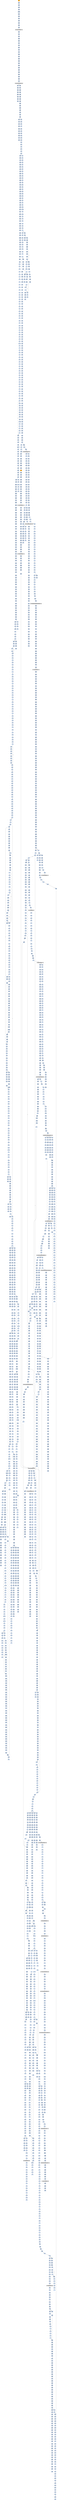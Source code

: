 strict digraph G {
	graph [bgcolor=transparent,
		name=G
	];
	node [color=lightsteelblue,
		fillcolor=lightsteelblue,
		shape=rectangle,
		style=filled
	];
	a0x0042510bmovl_0x425000UINT32_eax	[color=lightgrey,
		fillcolor=orange,
		label=movl];
	a0x00425110pushl_0x0UINT8	[label=pushl];
	a0x0042510bmovl_0x425000UINT32_eax -> a0x00425110pushl_0x0UINT8	[color="#000000"];
	a0x00425112pushl_0x407b8fUINT32	[label=pushl];
	a0x00425110pushl_0x0UINT8 -> a0x00425112pushl_0x407b8fUINT32	[color="#000000"];
	a0x00425117pushl_fs_0	[label=pushl];
	a0x00425112pushl_0x407b8fUINT32 -> a0x00425117pushl_fs_0	[color="#000000"];
	a0x0042511emovl_esp_fs_0	[label=movl];
	a0x00425117pushl_fs_0 -> a0x0042511emovl_esp_fs_0	[color="#000000"];
	a0x00425125pushfw_	[label=pushfw];
	a0x0042511emovl_esp_fs_0 -> a0x00425125pushfw_	[color="#000000"];
	a0x00425127pusha_	[label=pusha];
	a0x00425125pushfw_ -> a0x00425127pusha_	[color="#000000"];
	a0x00425128pushl_eax	[label=pushl];
	a0x00425127pusha_ -> a0x00425128pushl_eax	[color="#000000"];
	a0x00425129movl_eax_ebx	[label=movl];
	a0x00425128pushl_eax -> a0x00425129movl_eax_ebx	[color="#000000"];
	a0x0042512baddl_eax__eax	[label=addl];
	a0x00425129movl_eax_ebx -> a0x0042512baddl_eax__eax	[color="#000000"];
	a0x0042512dpushl_0xbc70UINT32	[label=pushl];
	a0x0042512baddl_eax__eax -> a0x0042512dpushl_0xbc70UINT32	[color="#000000"];
	a0x00425132pushl_0x0UINT8	[label=pushl];
	a0x0042512dpushl_0xbc70UINT32 -> a0x00425132pushl_0x0UINT8	[color="#000000"];
	a0x00425134call_0x1ceax_	[label=call];
	a0x00425132pushl_0x0UINT8 -> a0x00425134call_0x1ceax_	[color="#000000"];
	GLOBALALLOC_KERNEL32_DLL	[color=lightgrey,
		fillcolor=lightgrey,
		label="GLOBALALLOC-KERNEL32-DLL"];
	a0x00425134call_0x1ceax_ -> GLOBALALLOC_KERNEL32_DLL	[color="#000000"];
	a0x00425137movl_esp_ecx	[label=movl];
	GLOBALALLOC_KERNEL32_DLL -> a0x00425137movl_esp_ecx	[color="#000000"];
	a0x00425139leal_0xbc70eax__esp	[label=leal];
	a0x00425137movl_esp_ecx -> a0x00425139leal_0xbc70eax__esp	[color="#000000"];
	a0x0042513fmovl_esp_0x2eecx_	[label=movl];
	a0x00425139leal_0xbc70eax__esp -> a0x0042513fmovl_esp_0x2eecx_	[color="#000000"];
	a0x00425142pushl_0x400000UINT32	[label=pushl];
	a0x0042513fmovl_esp_0x2eecx_ -> a0x00425142pushl_0x400000UINT32	[color="#000000"];
	a0x00425147pushl_ecx	[label=pushl];
	a0x00425142pushl_0x400000UINT32 -> a0x00425147pushl_ecx	[color="#000000"];
	a0x00425148movl_0x4esp__edi	[label=movl];
	a0x00425147pushl_ecx -> a0x00425148movl_0x4esp__edi	[color="#000000"];
	a0x0042514cmovl_ebx__esi	[label=movl];
	a0x00425148movl_0x4esp__edi -> a0x0042514cmovl_ebx__esi	[color="#000000"];
	a0x0042514eaddw_0x780UINT16_di	[label=addw];
	a0x0042514cmovl_ebx__esi -> a0x0042514eaddw_0x780UINT16_di	[color="#000000"];
	a0x00425153leal_0x8esiebx__esi	[label=leal];
	a0x0042514eaddw_0x780UINT16_di -> a0x00425153leal_0x8esiebx__esi	[color="#000000"];
	a0x00425157movl_edi_ebx_	[label=movl];
	a0x00425153leal_0x8esiebx__esi -> a0x00425157movl_edi_ebx_	[color="#000000"];
	a0x00425159pushl_ebx	[label=pushl];
	a0x00425157movl_edi_ebx_ -> a0x00425159pushl_ebx	[color="#000000"];
	a0x0042515amovl_0x10esi__ebx	[label=movl];
	a0x00425159pushl_ebx -> a0x0042515amovl_0x10esi__ebx	[color="#000000"];
	a0x0042515dpushl_esi	[label=pushl];
	a0x0042515amovl_0x10esi__ebx -> a0x0042515dpushl_esi	[color="#000000"];
	a0x0042515epushl_0x2UINT8	[label=pushl];
	a0x0042515dpushl_esi -> a0x0042515epushl_0x2UINT8	[color="#000000"];
	a0x00425160pushl_0x880UINT32	[label=pushl];
	a0x0042515epushl_0x2UINT8 -> a0x00425160pushl_0x880UINT32	[color="#000000"];
	a0x00425165pushl_edi	[label=pushl];
	a0x00425160pushl_0x880UINT32 -> a0x00425165pushl_edi	[color="#000000"];
	a0x00425166pushl_0xfUINT8	[label=pushl];
	a0x00425165pushl_edi -> a0x00425166pushl_0xfUINT8	[color="#000000"];
	a0x00425168pushl_0x6UINT8	[label=pushl];
	a0x00425166pushl_0xfUINT8 -> a0x00425168pushl_0x6UINT8	[color="#000000"];
	a0x0042516apushl_esi	[label=pushl];
	a0x00425168pushl_0x6UINT8 -> a0x0042516apushl_esi	[color="#000000"];
	a0x0042516bpushl_0x4UINT8	[label=pushl];
	a0x0042516apushl_esi -> a0x0042516bpushl_0x4UINT8	[color="#000000"];
	a0x0042516dpushl_0x880UINT32	[label=pushl];
	a0x0042516bpushl_0x4UINT8 -> a0x0042516dpushl_0x880UINT32	[color="#000000"];
	a0x00425172pushl_edi	[label=pushl];
	a0x0042516dpushl_0x880UINT32 -> a0x00425172pushl_edi	[color="#000000"];
	a0x00425173call_ebx	[label=call];
	a0x00425172pushl_edi -> a0x00425173call_ebx	[color="#000000"];
	VIRTUALPROTECT_KERNEL32_DLL	[color=lightgrey,
		fillcolor=lightgrey,
		label="VIRTUALPROTECT-KERNEL32-DLL"];
	a0x00425173call_ebx -> VIRTUALPROTECT_KERNEL32_DLL	[color="#000000"];
	a0x00425175subl_0x8UINT8_esi	[label=subl];
	VIRTUALPROTECT_KERNEL32_DLL -> a0x00425175subl_0x8UINT8_esi	[color="#000000"];
	a0x0042518apopl_eax	[label=popl];
	VIRTUALPROTECT_KERNEL32_DLL -> a0x0042518apopl_eax	[color="#000000"];
	a0x00425178popl_ecx	[label=popl];
	a0x00425175subl_0x8UINT8_esi -> a0x00425178popl_ecx	[color="#000000"];
	a0x00425179repz_movsl_ds_esi__es_edi_	[label=repz];
	a0x00425178popl_ecx -> a0x00425179repz_movsl_ds_esi__es_edi_	[color="#000000"];
	a0x0042517bpopl_ecx	[label=popl];
	a0x00425179repz_movsl_ds_esi__es_edi_ -> a0x0042517bpopl_ecx	[color="#000000"];
	a0x0042517caddw_0x68UINT8_di	[label=addw];
	a0x0042517bpopl_ecx -> a0x0042517caddw_0x68UINT8_di	[color="#000000"];
	a0x00425180addl_0xb2UINT32_esi	[label=addl];
	a0x0042517caddw_0x68UINT8_di -> a0x00425180addl_0xb2UINT32_esi	[color="#000000"];
	a0x00425186repz_movsl_ds_esi__es_edi_	[label=repz];
	a0x00425180addl_0xb2UINT32_esi -> a0x00425186repz_movsl_ds_esi__es_edi_	[color="#000000"];
	a0x00425188call_ebx	[label=call];
	a0x00425186repz_movsl_ds_esi__es_edi_ -> a0x00425188call_ebx	[color="#000000"];
	a0x0042518bleal_0x163ceax__ebx	[label=leal];
	a0x0042518apopl_eax -> a0x0042518bleal_0x163ceax__ebx	[color="#000000"];
	a0x00425191pushl_eax	[label=pushl];
	a0x0042518bleal_0x163ceax__ebx -> a0x00425191pushl_eax	[color="#000000"];
	a0x00425192addb_0x8UINT8_esp_	[label=addb];
	a0x00425191pushl_eax -> a0x00425192addb_0x8UINT8_esp_	[color="#000000"];
	a0x00425196pushl_eax	[label=pushl];
	a0x00425192addb_0x8UINT8_esp_ -> a0x00425196pushl_eax	[color="#000000"];
	a0x00425197addb_0x42UINT8_esp_	[label=addb];
	a0x00425196pushl_eax -> a0x00425197addb_0x42UINT8_esp_	[color="#000000"];
	a0x0042519bpushl_eax	[label=pushl];
	a0x00425197addb_0x42UINT8_esp_ -> a0x0042519bpushl_eax	[color="#000000"];
	a0x0042519caddb_0x61UINT8_esp_	[label=addb];
	a0x0042519bpushl_eax -> a0x0042519caddb_0x61UINT8_esp_	[color="#000000"];
	a0x004251a0pushl_eax	[label=pushl];
	a0x0042519caddb_0x61UINT8_esp_ -> a0x004251a0pushl_eax	[color="#000000"];
	a0x004251a1addb_0xffffff9dUINT8_esp_	[label=addb];
	a0x004251a0pushl_eax -> a0x004251a1addb_0xffffff9dUINT8_esp_	[color="#000000"];
	a0x004251a5pushl_eax	[label=pushl];
	a0x004251a1addb_0xffffff9dUINT8_esp_ -> a0x004251a5pushl_eax	[color="#000000"];
	a0x004251a6addb_0xffffffbbUINT8_esp_	[label=addb];
	a0x004251a5pushl_eax -> a0x004251a6addb_0xffffffbbUINT8_esp_	[color="#000000"];
	a0x004251aamovl_ebx__ecx	[label=movl];
	a0x004251a6addb_0xffffffbbUINT8_esp_ -> a0x004251aamovl_ebx__ecx	[color="#000000"];
	a0x004251acbtrl_0x1fUINT8_ecx	[label=btrl];
	a0x004251aamovl_ebx__ecx -> a0x004251acbtrl_0x1fUINT8_ecx	[color="#000000"];
	a0x004251b0jae_0x004251c9	[label=jae];
	a0x004251acbtrl_0x1fUINT8_ecx -> a0x004251b0jae_0x004251c9	[color="#000000"];
	a0x004251b2movl_0x18esp__eax	[label=movl];
	a0x004251b0jae_0x004251c9 -> a0x004251b2movl_0x18esp__eax	[color="#000000",
		label=F];
	a0x004251c9addl_0x10UINT8_ebx	[label=addl];
	a0x004251b0jae_0x004251c9 -> a0x004251c9addl_0x10UINT8_ebx	[color="#000000",
		label=T];
	a0x004251b6std_	[label=std];
	a0x004251b2movl_0x18esp__eax -> a0x004251b6std_	[color="#000000"];
	a0x004251b7movl_eax_esi	[label=movl];
	a0x004251b6std_ -> a0x004251b7movl_eax_esi	[color="#000000"];
	a0x004251b9movl_eax_edi	[label=movl];
	a0x004251b7movl_eax_esi -> a0x004251b9movl_eax_edi	[color="#000000"];
	a0x004251bbaddl_0x4ebx__esi	[label=addl];
	a0x004251b9movl_eax_edi -> a0x004251bbaddl_0x4ebx__esi	[color="#000000"];
	a0x004251beaddl_0x8ebx__edi	[label=addl];
	a0x004251bbaddl_0x4ebx__esi -> a0x004251beaddl_0x8ebx__edi	[color="#000000"];
	a0x004251c1repz_movsl_ds_esi__es_edi_	[label=repz];
	a0x004251beaddl_0x8ebx__edi -> a0x004251c1repz_movsl_ds_esi__es_edi_	[color="#000000"];
	a0x004251c3addl_0xcUINT8_ebx	[label=addl];
	a0x004251c1repz_movsl_ds_esi__es_edi_ -> a0x004251c3addl_0xcUINT8_ebx	[color="#000000"];
	a0x004251c6cld_	[label=cld];
	a0x004251c3addl_0xcUINT8_ebx -> a0x004251c6cld_	[color="#000000"];
	a0x004251c7jmp_0x004251aa	[label=jmp];
	a0x004251c6cld_ -> a0x004251c7jmp_0x004251aa	[color="#000000"];
	a0x004251ccmovl__12ebx__edx	[label=movl];
	a0x004251c9addl_0x10UINT8_ebx -> a0x004251ccmovl__12ebx__edx	[color="#000000"];
	a0x004251cftestl_edx_edx	[label=testl];
	a0x004251ccmovl__12ebx__edx -> a0x004251cftestl_edx_edx	[color="#000000"];
	a0x004251d1je_0x004251aa	[label=je];
	a0x004251cftestl_edx_edx -> a0x004251d1je_0x004251aa	[color="#000000"];
	a0x004251d3movl_0x18esp__eax	[label=movl];
	a0x004251d1je_0x004251aa -> a0x004251d3movl_0x18esp__eax	[color="#000000",
		label=F];
	a0x004251d7movl__8ebx__edi	[label=movl];
	a0x004251d3movl_0x18esp__eax -> a0x004251d7movl__8ebx__edi	[color="#000000"];
	a0x004251daaddl_eax_edi	[label=addl];
	a0x004251d7movl__8ebx__edi -> a0x004251daaddl_eax_edi	[color="#000000"];
	a0x004251dcpushl_ebx	[label=pushl];
	a0x004251daaddl_eax_edi -> a0x004251dcpushl_ebx	[color="#000000"];
	a0x004251ddpushl_edx	[label=pushl];
	a0x004251dcpushl_ebx -> a0x004251ddpushl_edx	[color="#000000"];
	a0x004251depushl_edi	[label=pushl];
	a0x004251ddpushl_edx -> a0x004251depushl_edi	[color="#000000"];
	a0x004251dfaddl_ecx_eax	[label=addl];
	a0x004251depushl_edi -> a0x004251dfaddl_ecx_eax	[color="#000000"];
	a0x004251e1pushl_eax	[label=pushl];
	a0x004251dfaddl_ecx_eax -> a0x004251e1pushl_eax	[color="#000000"];
	a0x004251e2call_0x00425214	[label=call];
	a0x004251e1pushl_eax -> a0x004251e2call_0x00425214	[color="#000000"];
	a0x00425214pushl_ebp	[label=pushl];
	a0x004251e2call_0x00425214 -> a0x00425214pushl_ebp	[color="#000000"];
	a0x00425215movl_esp_ebp	[label=movl];
	a0x00425214pushl_ebp -> a0x00425215movl_esp_ebp	[color="#000000"];
	a0x00425217movb_al_edi_	[label=movb];
	a0x00425215movl_esp_ebp -> a0x00425217movb_al_edi_	[color="#000000"];
	a0x00425219subl_0xbad8UINT32_esp	[label=subl];
	a0x00425217movb_al_edi_ -> a0x00425219subl_0xbad8UINT32_esp	[color="#000000"];
	a0x00407b8fcall_0x407be3	[label=call];
	a0x00425217movb_al_edi_ -> a0x00407b8fcall_0x407be3	[color="#000000"];
	a0x0042521fleal__32888ebp__ecx	[label=leal];
	a0x00425219subl_0xbad8UINT32_esp -> a0x0042521fleal__32888ebp__ecx	[color="#000000"];
	a0x00425225orl_0xffffffffUINT8__20ebp_	[label=orl];
	a0x0042521fleal__32888ebp__ecx -> a0x00425225orl_0xffffffffUINT8__20ebp_	[color="#000000"];
	a0x00425229movl_ecx__112ebp_	[label=movl];
	a0x00425225orl_0xffffffffUINT8__20ebp_ -> a0x00425229movl_ecx__112ebp_	[color="#000000"];
	a0x0042522cleal__32888ebp__ecx	[label=leal];
	a0x00425229movl_ecx__112ebp_ -> a0x0042522cleal__32888ebp__ecx	[color="#000000"];
	a0x00425232movl_ecx__116ebp_	[label=movl];
	a0x0042522cleal__32888ebp__ecx -> a0x00425232movl_ecx__116ebp_	[color="#000000"];
	a0x00425235movl_0x8ebp__ecx	[label=movl];
	a0x00425232movl_ecx__116ebp_ -> a0x00425235movl_0x8ebp__ecx	[color="#000000"];
	a0x00425238leal__120ebp__eax	[label=leal];
	a0x00425235movl_0x8ebp__ecx -> a0x00425238leal__120ebp__eax	[color="#000000"];
	a0x0042523bpushl_ebx	[label=pushl];
	a0x00425238leal__120ebp__eax -> a0x0042523bpushl_ebx	[color="#000000"];
	a0x0042523cmovl_eax__120ebp_	[label=movl];
	a0x0042523bpushl_ebx -> a0x0042523cmovl_eax__120ebp_	[color="#000000"];
	a0x0042523fmovl_ecx_0x8ebp_	[label=movl];
	a0x0042523cmovl_eax__120ebp_ -> a0x0042523fmovl_ecx_0x8ebp_	[color="#000000"];
	a0x00425242pushl_esi	[label=pushl];
	a0x0042523fmovl_ecx_0x8ebp_ -> a0x00425242pushl_esi	[color="#000000"];
	a0x00425243xorl_eax_eax	[label=xorl];
	a0x00425242pushl_esi -> a0x00425243xorl_eax_eax	[color="#000000"];
	a0x00425245xorl_ebx_ebx	[label=xorl];
	a0x00425243xorl_eax_eax -> a0x00425245xorl_ebx_ebx	[color="#000000"];
	a0x00425247leal__32888ebp__ecx	[label=leal];
	a0x00425245xorl_ebx_ebx -> a0x00425247leal__32888ebp__ecx	[color="#000000"];
	a0x0042524dpushl_edi	[label=pushl];
	a0x00425247leal__32888ebp__ecx -> a0x0042524dpushl_edi	[color="#000000"];
	a0x0042524emovl_eax__46680ebp_	[label=movl];
	a0x0042524dpushl_edi -> a0x0042524emovl_eax__46680ebp_	[color="#000000"];
	a0x00425254movl_eax__41536ebp_	[label=movl];
	a0x0042524emovl_eax__46680ebp_ -> a0x00425254movl_eax__41536ebp_	[color="#000000"];
	a0x0042525amovl_eax__41532ebp_	[label=movl];
	a0x00425254movl_eax__41536ebp_ -> a0x0042525amovl_eax__41532ebp_	[color="#000000"];
	a0x00425260movl_eax__8ebp_	[label=movl];
	a0x0042525amovl_eax__41532ebp_ -> a0x00425260movl_eax__8ebp_	[color="#000000"];
	a0x00425263movl_ebx__16ebp_	[label=movl];
	a0x00425260movl_eax__8ebp_ -> a0x00425263movl_ebx__16ebp_	[color="#000000"];
	a0x00425266xorl_edi_edi	[label=xorl];
	a0x00425263movl_ebx__16ebp_ -> a0x00425266xorl_edi_edi	[color="#000000"];
	a0x00425268movl_ecx__12ebp_	[label=movl];
	a0x00425266xorl_edi_edi -> a0x00425268movl_ecx__12ebp_	[color="#000000"];
	a0x0042526bmovl_0x8000UINT32__4ebp_	[label=movl];
	a0x00425268movl_ecx__12ebp_ -> a0x0042526bmovl_0x8000UINT32__4ebp_	[color="#000000"];
	a0x00425272testl_eax_eax	[label=testl];
	a0x0042526bmovl_0x8000UINT32__4ebp_ -> a0x00425272testl_eax_eax	[color="#000000"];
	a0x00425274jne_0x004252e7	[label=jne];
	a0x00425272testl_eax_eax -> a0x00425274jne_0x004252e7	[color="#000000"];
	a0x00425276pushl_0x3UINT8	[label=pushl];
	a0x00425274jne_0x004252e7 -> a0x00425276pushl_0x3UINT8	[color="#000000",
		label=F];
	a0x00425278popl_esi	[label=popl];
	a0x00425276pushl_0x3UINT8 -> a0x00425278popl_esi	[color="#000000"];
	a0x00425279cmpl_esi_edi	[label=cmpl];
	a0x00425278popl_esi -> a0x00425279cmpl_esi_edi	[color="#000000"];
	a0x0042527bjae_0x004252a1	[label=jae];
	a0x00425279cmpl_esi_edi -> a0x0042527bjae_0x004252a1	[color="#000000"];
	a0x0042527dpushl_0xaUINT8	[label=pushl];
	a0x0042527bjae_0x004252a1 -> a0x0042527dpushl_0xaUINT8	[color="#000000",
		label=F];
	a0x0042527fpopl_ecx	[label=popl];
	a0x0042527dpushl_0xaUINT8 -> a0x0042527fpopl_ecx	[color="#000000"];
	a0x00425280subl_edi_ecx	[label=subl];
	a0x0042527fpopl_ecx -> a0x00425280subl_edi_ecx	[color="#000000"];
	a0x00425282shrl_0x3UINT8_ecx	[label=shrl];
	a0x00425280subl_edi_ecx -> a0x00425282shrl_0x3UINT8_ecx	[color="#000000"];
	a0x00425285addl_ecx__8ebp_	[label=addl];
	a0x00425282shrl_0x3UINT8_ecx -> a0x00425285addl_ecx__8ebp_	[color="#000000"];
	a0x00425288movl_0x8ebp__ecx	[label=movl];
	a0x00425285addl_ecx__8ebp_ -> a0x00425288movl_0x8ebp__ecx	[color="#000000"];
	a0x0042528bmovzbl_ecx__edx	[label=movzbl];
	a0x00425288movl_0x8ebp__ecx -> a0x0042528bmovzbl_ecx__edx	[color="#000000"];
	a0x0042528emovl_edi_ecx	[label=movl];
	a0x0042528bmovzbl_ecx__edx -> a0x0042528emovl_edi_ecx	[color="#000000"];
	a0x00425290addl_0x8UINT8_edi	[label=addl];
	a0x0042528emovl_edi_ecx -> a0x00425290addl_0x8UINT8_edi	[color="#000000"];
	a0x00425293shll_cl_edx	[label=shll];
	a0x00425290addl_0x8UINT8_edi -> a0x00425293shll_cl_edx	[color="#000000"];
	a0x00425295orl_edx_ebx	[label=orl];
	a0x00425293shll_cl_edx -> a0x00425295orl_edx_ebx	[color="#000000"];
	a0x00425297incl_0x8ebp_	[label=incl];
	a0x00425295orl_edx_ebx -> a0x00425297incl_0x8ebp_	[color="#000000"];
	a0x0042529acmpl_esi_edi	[label=cmpl];
	a0x00425297incl_0x8ebp_ -> a0x0042529acmpl_esi_edi	[color="#000000"];
	a0x0042529cjb_0x00425288	[label=jb];
	a0x0042529acmpl_esi_edi -> a0x0042529cjb_0x00425288	[color="#000000"];
	a0x0042529emovl_ebx__16ebp_	[label=movl];
	a0x0042529cjb_0x00425288 -> a0x0042529emovl_ebx__16ebp_	[color="#000000",
		label=F];
	a0x004252a1movl_ebx_ecx	[label=movl];
	a0x0042529emovl_ebx__16ebp_ -> a0x004252a1movl_ebx_ecx	[color="#000000"];
	a0x004252a3andl_0x7UINT8_ecx	[label=andl];
	a0x004252a1movl_ebx_ecx -> a0x004252a3andl_0x7UINT8_ecx	[color="#000000"];
	a0x004252a6movl_ecx_edx	[label=movl];
	a0x004252a3andl_0x7UINT8_ecx -> a0x004252a6movl_ecx_edx	[color="#000000"];
	a0x004252a8shrl_ecx	[label=shrl];
	a0x004252a6movl_ecx_edx -> a0x004252a8shrl_ecx	[color="#000000"];
	a0x004252aaandl_0x1UINT8_edx	[label=andl];
	a0x004252a8shrl_ecx -> a0x004252aaandl_0x1UINT8_edx	[color="#000000"];
	a0x004252adsubl_0x0UINT8_ecx	[label=subl];
	a0x004252aaandl_0x1UINT8_edx -> a0x004252adsubl_0x0UINT8_ecx	[color="#000000"];
	a0x004252b0movl_edx__41540ebp_	[label=movl];
	a0x004252adsubl_0x0UINT8_ecx -> a0x004252b0movl_edx__41540ebp_	[color="#000000"];
	a0x004252b6je_0x004252cb	[label=je];
	a0x004252b0movl_edx__41540ebp_ -> a0x004252b6je_0x004252cb	[color="#000000"];
	a0x004252b8decl_ecx	[label=decl];
	a0x004252b6je_0x004252cb -> a0x004252b8decl_ecx	[color="#000000",
		label=F];
	a0x004252b9jne_0x004261c7	[label=jne];
	a0x004252b8decl_ecx -> a0x004252b9jne_0x004261c7	[color="#000000"];
	a0x004252bfshrl_0x3UINT8_ebx	[label=shrl];
	a0x004252b9jne_0x004261c7 -> a0x004252bfshrl_0x3UINT8_ebx	[color="#000000",
		label=F];
	a0x004252c2movl_ebx__16ebp_	[label=movl];
	a0x004252bfshrl_0x3UINT8_ebx -> a0x004252c2movl_ebx__16ebp_	[color="#000000"];
	a0x004252c5subl_esi_edi	[label=subl];
	a0x004252c2movl_ebx__16ebp_ -> a0x004252c5subl_esi_edi	[color="#000000"];
	a0x004252c7movl_esi_eax	[label=movl];
	a0x004252c5subl_esi_edi -> a0x004252c7movl_esi_eax	[color="#000000"];
	a0x004252c9jmp_0x004252df	[label=jmp];
	a0x004252c7movl_esi_eax -> a0x004252c9jmp_0x004252df	[color="#000000"];
	a0x004252dfmovl_eax__46680ebp_	[label=movl];
	a0x004252c9jmp_0x004252df -> a0x004252dfmovl_eax__46680ebp_	[color="#000000"];
	a0x004252e5jmp_0x004252ed	[label=jmp];
	a0x004252dfmovl_eax__46680ebp_ -> a0x004252e5jmp_0x004252ed	[color="#000000"];
	a0x004252edcmpl_0x1UINT8_eax	[label=cmpl];
	a0x004252e5jmp_0x004252ed -> a0x004252edcmpl_0x1UINT8_eax	[color="#000000"];
	a0x004252f0jne_0x00425352	[label=jne];
	a0x004252edcmpl_0x1UINT8_eax -> a0x004252f0jne_0x00425352	[color="#000000"];
	a0x00425352cmpl_0x2UINT8_eax	[label=cmpl];
	a0x004252f0jne_0x00425352 -> a0x00425352cmpl_0x2UINT8_eax	[color="#000000",
		label=T];
	a0x00425355jne_0x00425478	[label=jne];
	a0x00425352cmpl_0x2UINT8_eax -> a0x00425355jne_0x00425478	[color="#000000"];
	a0x00425478pushl_0x3UINT8	[label=pushl];
	a0x00425355jne_0x00425478 -> a0x00425478pushl_0x3UINT8	[color="#000000",
		label=T];
	a0x0042547apopl_edx	[label=popl];
	a0x00425478pushl_0x3UINT8 -> a0x0042547apopl_edx	[color="#000000"];
	a0x0042547bcmpl_edx_eax	[label=cmpl];
	a0x0042547apopl_edx -> a0x0042547bcmpl_edx_eax	[color="#000000"];
	a0x0042547djne_0x004254d0	[label=jne];
	a0x0042547bcmpl_edx_eax -> a0x0042547djne_0x004254d0	[color="#000000"];
	a0x0042547fcmpl_0xeUINT8_edi	[label=cmpl];
	a0x0042547djne_0x004254d0 -> a0x0042547fcmpl_0xeUINT8_edi	[color="#000000",
		label=F];
	a0x00425482jae_0x004254a6	[label=jae];
	a0x0042547fcmpl_0xeUINT8_edi -> a0x00425482jae_0x004254a6	[color="#000000"];
	a0x00425484pushl_0x15UINT8	[label=pushl];
	a0x00425482jae_0x004254a6 -> a0x00425484pushl_0x15UINT8	[color="#000000",
		label=F];
	a0x00425486popl_eax	[label=popl];
	a0x00425484pushl_0x15UINT8 -> a0x00425486popl_eax	[color="#000000"];
	a0x00425487subl_edi_eax	[label=subl];
	a0x00425486popl_eax -> a0x00425487subl_edi_eax	[color="#000000"];
	a0x00425489shrl_0x3UINT8_eax	[label=shrl];
	a0x00425487subl_edi_eax -> a0x00425489shrl_0x3UINT8_eax	[color="#000000"];
	a0x0042548caddl_eax__8ebp_	[label=addl];
	a0x00425489shrl_0x3UINT8_eax -> a0x0042548caddl_eax__8ebp_	[color="#000000"];
	a0x0042548fmovl_0x8ebp__eax	[label=movl];
	a0x0042548caddl_eax__8ebp_ -> a0x0042548fmovl_0x8ebp__eax	[color="#000000"];
	a0x00425492movl_edi_ecx	[label=movl];
	a0x0042548fmovl_0x8ebp__eax -> a0x00425492movl_edi_ecx	[color="#000000"];
	a0x00425494addl_0x8UINT8_edi	[label=addl];
	a0x00425492movl_edi_ecx -> a0x00425494addl_0x8UINT8_edi	[color="#000000"];
	a0x00425497movzbl_eax__eax	[label=movzbl];
	a0x00425494addl_0x8UINT8_edi -> a0x00425497movzbl_eax__eax	[color="#000000"];
	a0x0042549ashll_cl_eax	[label=shll];
	a0x00425497movzbl_eax__eax -> a0x0042549ashll_cl_eax	[color="#000000"];
	a0x0042549corl_eax_ebx	[label=orl];
	a0x0042549ashll_cl_eax -> a0x0042549corl_eax_ebx	[color="#000000"];
	a0x0042549eincl_0x8ebp_	[label=incl];
	a0x0042549corl_eax_ebx -> a0x0042549eincl_0x8ebp_	[color="#000000"];
	a0x004254a1cmpl_0xeUINT8_edi	[label=cmpl];
	a0x0042549eincl_0x8ebp_ -> a0x004254a1cmpl_0xeUINT8_edi	[color="#000000"];
	a0x004254a4jb_0x0042548f	[label=jb];
	a0x004254a1cmpl_0xeUINT8_edi -> a0x004254a4jb_0x0042548f	[color="#000000"];
	a0x004254a6movl_ebx_ecx	[label=movl];
	a0x004254a4jb_0x0042548f -> a0x004254a6movl_ebx_ecx	[color="#000000",
		label=F];
	a0x004254a8pushl_0x4UINT8	[label=pushl];
	a0x004254a6movl_ebx_ecx -> a0x004254a8pushl_0x4UINT8	[color="#000000"];
	a0x004254aaandl_0x3fffUINT32_ecx	[label=andl];
	a0x004254a8pushl_0x4UINT8 -> a0x004254aaandl_0x3fffUINT32_ecx	[color="#000000"];
	a0x004254b0subl_0xeUINT8_edi	[label=subl];
	a0x004254aaandl_0x3fffUINT32_ecx -> a0x004254b0subl_0xeUINT8_edi	[color="#000000"];
	a0x004254b3shrl_0xeUINT8_ebx	[label=shrl];
	a0x004254b0subl_0xeUINT8_edi -> a0x004254b3shrl_0xeUINT8_ebx	[color="#000000"];
	a0x004254b6xorl_esi_esi	[label=xorl];
	a0x004254b3shrl_0xeUINT8_ebx -> a0x004254b6xorl_esi_esi	[color="#000000"];
	a0x004254b8popl_eax	[label=popl];
	a0x004254b6xorl_esi_esi -> a0x004254b8popl_eax	[color="#000000"];
	a0x004254b9movl_ecx__46676ebp_	[label=movl];
	a0x004254b8popl_eax -> a0x004254b9movl_ecx__46676ebp_	[color="#000000"];
	a0x004254bfmovl_ebx__16ebp_	[label=movl];
	a0x004254b9movl_ecx__46676ebp_ -> a0x004254bfmovl_ebx__16ebp_	[color="#000000"];
	a0x004254c2movl_esi__46672ebp_	[label=movl];
	a0x004254bfmovl_ebx__16ebp_ -> a0x004254c2movl_esi__46672ebp_	[color="#000000"];
	a0x004254c8movl_eax__46680ebp_	[label=movl];
	a0x004254c2movl_esi__46672ebp_ -> a0x004254c8movl_eax__46680ebp_	[color="#000000"];
	a0x004254cejmp_0x004254d8	[label=jmp];
	a0x004254c8movl_eax__46680ebp_ -> a0x004254cejmp_0x004254d8	[color="#000000"];
	a0x004254d8cmpl_0x4UINT8_eax	[label=cmpl];
	a0x004254cejmp_0x004254d8 -> a0x004254d8cmpl_0x4UINT8_eax	[color="#000000"];
	a0x004254dbjne_0x004255db	[label=jne];
	a0x004254d8cmpl_0x4UINT8_eax -> a0x004254dbjne_0x004255db	[color="#000000"];
	a0x004254e1shrl_0xaUINT8_ecx	[label=shrl];
	a0x004254dbjne_0x004255db -> a0x004254e1shrl_0xaUINT8_ecx	[color="#000000",
		label=F];
	a0x004254e4addl_eax_ecx	[label=addl];
	a0x004254e1shrl_0xaUINT8_ecx -> a0x004254e4addl_eax_ecx	[color="#000000"];
	a0x004254e6cmpl_ecx__46672ebp_	[label=cmpl];
	a0x004254e4addl_eax_ecx -> a0x004254e6cmpl_ecx__46672ebp_	[color="#000000"];
	a0x004254ecjae_0x00425551	[label=jae];
	a0x004254e6cmpl_ecx__46672ebp_ -> a0x004254ecjae_0x00425551	[color="#000000"];
	a0x004254eecmpl_edx_edi	[label=cmpl];
	a0x004254ecjae_0x00425551 -> a0x004254eecmpl_edx_edi	[color="#000000",
		label=F];
	a0x004254f0jae_0x00425513	[label=jae];
	a0x004254eecmpl_edx_edi -> a0x004254f0jae_0x00425513	[color="#000000"];
	a0x00425513movl__46672ebp__ecx	[label=movl];
	a0x004254f0jae_0x00425513 -> a0x00425513movl__46672ebp__ecx	[color="#000000",
		label=T];
	a0x004254f2pushl_0xaUINT8	[label=pushl];
	a0x004254f0jae_0x00425513 -> a0x004254f2pushl_0xaUINT8	[color="#000000",
		label=F];
	a0x00425519movl_ebx_eax	[label=movl];
	a0x00425513movl__46672ebp__ecx -> a0x00425519movl_ebx_eax	[color="#000000"];
	a0x0042551bandl_0x7UINT8_eax	[label=andl];
	a0x00425519movl_ebx_eax -> a0x0042551bandl_0x7UINT8_eax	[color="#000000"];
	a0x0042551esubl_edx_edi	[label=subl];
	a0x0042551bandl_0x7UINT8_eax -> a0x0042551esubl_edx_edi	[color="#000000"];
	a0x00425520addl_0xbafcesp__ecx	[label=addl];
	a0x0042551esubl_edx_edi -> a0x00425520addl_0xbafcesp__ecx	[color="#000000"];
	a0x00425527movzbl_ecx__ecx	[label=movzbl];
	a0x00425520addl_0xbafcesp__ecx -> a0x00425527movzbl_ecx__ecx	[color="#000000"];
	a0x0042552ashrl_0x3UINT8_ebx	[label=shrl];
	a0x00425527movzbl_ecx__ecx -> a0x0042552ashrl_0x3UINT8_ebx	[color="#000000"];
	a0x0042552dmovl_eax__46668ebpecx4_	[label=movl];
	a0x0042552ashrl_0x3UINT8_ebx -> a0x0042552dmovl_eax__46668ebpecx4_	[color="#000000"];
	a0x00425534movl__46676ebp__eax	[label=movl];
	a0x0042552dmovl_eax__46668ebpecx4_ -> a0x00425534movl__46676ebp__eax	[color="#000000"];
	a0x0042553aincl__46672ebp_	[label=incl];
	a0x00425534movl__46676ebp__eax -> a0x0042553aincl__46672ebp_	[color="#000000"];
	a0x00425540shrl_0xaUINT8_eax	[label=shrl];
	a0x0042553aincl__46672ebp_ -> a0x00425540shrl_0xaUINT8_eax	[color="#000000"];
	a0x00425543addl_0x4UINT8_eax	[label=addl];
	a0x00425540shrl_0xaUINT8_eax -> a0x00425543addl_0x4UINT8_eax	[color="#000000"];
	a0x00425546cmpl_eax__46672ebp_	[label=cmpl];
	a0x00425543addl_0x4UINT8_eax -> a0x00425546cmpl_eax__46672ebp_	[color="#000000"];
	a0x0042554cjb_0x004254ee	[label=jb];
	a0x00425546cmpl_eax__46672ebp_ -> a0x0042554cjb_0x004254ee	[color="#000000"];
	a0x0042554emovl_ebx__16ebp_	[label=movl];
	a0x0042554cjb_0x004254ee -> a0x0042554emovl_ebx__16ebp_	[color="#000000",
		label=F];
	a0x004254f4popl_eax	[label=popl];
	a0x004254f2pushl_0xaUINT8 -> a0x004254f4popl_eax	[color="#000000"];
	a0x004254f5subl_edi_eax	[label=subl];
	a0x004254f4popl_eax -> a0x004254f5subl_edi_eax	[color="#000000"];
	a0x004254f7shrl_0x3UINT8_eax	[label=shrl];
	a0x004254f5subl_edi_eax -> a0x004254f7shrl_0x3UINT8_eax	[color="#000000"];
	a0x004254faaddl_eax__8ebp_	[label=addl];
	a0x004254f7shrl_0x3UINT8_eax -> a0x004254faaddl_eax__8ebp_	[color="#000000"];
	a0x004254fdmovl_0x8ebp__eax	[label=movl];
	a0x004254faaddl_eax__8ebp_ -> a0x004254fdmovl_0x8ebp__eax	[color="#000000"];
	a0x00425500movl_edi_ecx	[label=movl];
	a0x004254fdmovl_0x8ebp__eax -> a0x00425500movl_edi_ecx	[color="#000000"];
	a0x00425502addl_0x8UINT8_edi	[label=addl];
	a0x00425500movl_edi_ecx -> a0x00425502addl_0x8UINT8_edi	[color="#000000"];
	a0x00425505movzbl_eax__eax	[label=movzbl];
	a0x00425502addl_0x8UINT8_edi -> a0x00425505movzbl_eax__eax	[color="#000000"];
	a0x00425508shll_cl_eax	[label=shll];
	a0x00425505movzbl_eax__eax -> a0x00425508shll_cl_eax	[color="#000000"];
	a0x0042550aorl_eax_ebx	[label=orl];
	a0x00425508shll_cl_eax -> a0x0042550aorl_eax_ebx	[color="#000000"];
	a0x0042550cincl_0x8ebp_	[label=incl];
	a0x0042550aorl_eax_ebx -> a0x0042550cincl_0x8ebp_	[color="#000000"];
	a0x0042550fcmpl_edx_edi	[label=cmpl];
	a0x0042550cincl_0x8ebp_ -> a0x0042550fcmpl_edx_edi	[color="#000000"];
	a0x00425511jb_0x004254fd	[label=jb];
	a0x0042550fcmpl_edx_edi -> a0x00425511jb_0x004254fd	[color="#000000"];
	a0x00425511jb_0x004254fd -> a0x00425513movl__46672ebp__ecx	[color="#000000",
		label=F];
	a0x00425551pushl_0x13UINT8	[label=pushl];
	a0x0042554emovl_ebx__16ebp_ -> a0x00425551pushl_0x13UINT8	[color="#000000"];
	a0x00425553popl_eax	[label=popl];
	a0x00425551pushl_0x13UINT8 -> a0x00425553popl_eax	[color="#000000"];
	a0x00425554cmpl_eax__46672ebp_	[label=cmpl];
	a0x00425553popl_eax -> a0x00425554cmpl_eax__46672ebp_	[color="#000000"];
	a0x0042555ajae_0x0042557b	[label=jae];
	a0x00425554cmpl_eax__46672ebp_ -> a0x0042555ajae_0x0042557b	[color="#000000"];
	a0x0042555cmovl__46672ebp__ecx	[label=movl];
	a0x0042555ajae_0x0042557b -> a0x0042555cmovl__46672ebp__ecx	[color="#000000",
		label=F];
	a0x0042557bleal__108ebp__ecx	[label=leal];
	a0x0042555ajae_0x0042557b -> a0x0042557bleal__108ebp__ecx	[color="#000000",
		label=T];
	a0x00425562addl_0xbafcesp__ecx	[label=addl];
	a0x0042555cmovl__46672ebp__ecx -> a0x00425562addl_0xbafcesp__ecx	[color="#000000"];
	a0x00425569movzbl_ecx__ecx	[label=movzbl];
	a0x00425562addl_0xbafcesp__ecx -> a0x00425569movzbl_ecx__ecx	[color="#000000"];
	a0x0042556cmovl_esi__46668ebpecx4_	[label=movl];
	a0x00425569movzbl_ecx__ecx -> a0x0042556cmovl_esi__46668ebpecx4_	[color="#000000"];
	a0x00425573incl__46672ebp_	[label=incl];
	a0x0042556cmovl_esi__46668ebpecx4_ -> a0x00425573incl__46672ebp_	[color="#000000"];
	a0x00425579jmp_0x00425554	[label=jmp];
	a0x00425573incl__46672ebp_ -> a0x00425579jmp_0x00425554	[color="#000000"];
	a0x0042557emovl_0x7UINT32__41548ebp_	[label=movl];
	a0x0042557bleal__108ebp__ecx -> a0x0042557emovl_0x7UINT32__41548ebp_	[color="#000000"];
	a0x00425588pushl_ecx	[label=pushl];
	a0x0042557emovl_0x7UINT32__41548ebp_ -> a0x00425588pushl_ecx	[color="#000000"];
	a0x00425589leal__32ebp__ecx	[label=leal];
	a0x00425588pushl_ecx -> a0x00425589leal__32ebp__ecx	[color="#000000"];
	a0x0042558cpushl_ecx	[label=pushl];
	a0x00425589leal__32ebp__ecx -> a0x0042558cpushl_ecx	[color="#000000"];
	a0x0042558dleal__41528ebp__ecx	[label=leal];
	a0x0042558cpushl_ecx -> a0x0042558dleal__41528ebp__ecx	[color="#000000"];
	a0x00425593pushl_ecx	[label=pushl];
	a0x0042558dleal__41528ebp__ecx -> a0x00425593pushl_ecx	[color="#000000"];
	a0x00425594leal__41548ebp__ecx	[label=leal];
	a0x00425593pushl_ecx -> a0x00425594leal__41548ebp__ecx	[color="#000000"];
	a0x0042559apushl_ecx	[label=pushl];
	a0x00425594leal__41548ebp__ecx -> a0x0042559apushl_ecx	[color="#000000"];
	a0x0042559bleal__41544ebp__ecx	[label=leal];
	a0x0042559apushl_ecx -> a0x0042559bleal__41544ebp__ecx	[color="#000000"];
	a0x004255a1pushl_ecx	[label=pushl];
	a0x0042559bleal__41544ebp__ecx -> a0x004255a1pushl_ecx	[color="#000000"];
	a0x004255a2pushl_esi	[label=pushl];
	a0x004255a1pushl_ecx -> a0x004255a2pushl_esi	[color="#000000"];
	a0x004255a3pushl_esi	[label=pushl];
	a0x004255a2pushl_esi -> a0x004255a3pushl_esi	[color="#000000"];
	a0x004255a4pushl_eax	[label=pushl];
	a0x004255a3pushl_esi -> a0x004255a4pushl_eax	[color="#000000"];
	a0x004255a5pushl_eax	[label=pushl];
	a0x004255a4pushl_eax -> a0x004255a5pushl_eax	[color="#000000"];
	a0x004255a6leal__46668ebp__eax	[label=leal];
	a0x004255a5pushl_eax -> a0x004255a6leal__46668ebp__eax	[color="#000000"];
	a0x004255acpushl_eax	[label=pushl];
	a0x004255a6leal__46668ebp__eax -> a0x004255acpushl_eax	[color="#000000"];
	a0x004255admovl_esi__32ebp_	[label=movl];
	a0x004255acpushl_eax -> a0x004255admovl_esi__32ebp_	[color="#000000"];
	a0x004255b0call_0x004261d3	[label=call];
	a0x004255admovl_esi__32ebp_ -> a0x004255b0call_0x004261d3	[color="#000000"];
	a0x004261d3pushl_ebp	[label=pushl];
	a0x004255b0call_0x004261d3 -> a0x004261d3pushl_ebp	[color="#000000"];
	a0x004261d4movl_esp_ebp	[label=movl];
	a0x004261d3pushl_ebp -> a0x004261d4movl_esp_ebp	[color="#000000"];
	a0x004261d6subl_0xf4UINT32_esp	[label=subl];
	a0x004261d4movl_esp_ebp -> a0x004261d6subl_0xf4UINT32_esp	[color="#000000"];
	a0x004261dcmovl_0x8ebp__ecx	[label=movl];
	a0x004261d6subl_0xf4UINT32_esp -> a0x004261dcmovl_0x8ebp__ecx	[color="#000000"];
	a0x004261dfpushl_ebx	[label=pushl];
	a0x004261dcmovl_0x8ebp__ecx -> a0x004261dfpushl_ebx	[color="#000000"];
	a0x004261e0pushl_esi	[label=pushl];
	a0x004261dfpushl_ebx -> a0x004261e0pushl_esi	[color="#000000"];
	a0x004261e1pushl_edi	[label=pushl];
	a0x004261e0pushl_esi -> a0x004261e1pushl_edi	[color="#000000"];
	a0x004261e2movl_0xcebp__edi	[label=movl];
	a0x004261e1pushl_edi -> a0x004261e2movl_0xcebp__edi	[color="#000000"];
	a0x004261e5xorl_esi_esi	[label=xorl];
	a0x004261e2movl_0xcebp__edi -> a0x004261e5xorl_esi_esi	[color="#000000"];
	a0x004261e7movl_esi__120ebp_	[label=movl];
	a0x004261e5xorl_esi_esi -> a0x004261e7movl_esi__120ebp_	[color="#000000"];
	a0x004261eamovl_esi__116ebp_	[label=movl];
	a0x004261e7movl_esi__120ebp_ -> a0x004261eamovl_esi__116ebp_	[color="#000000"];
	a0x004261edmovl_esi__112ebp_	[label=movl];
	a0x004261eamovl_esi__116ebp_ -> a0x004261edmovl_esi__112ebp_	[color="#000000"];
	a0x004261f0movl_esi__108ebp_	[label=movl];
	a0x004261edmovl_esi__112ebp_ -> a0x004261f0movl_esi__108ebp_	[color="#000000"];
	a0x004261f3movl_esi__104ebp_	[label=movl];
	a0x004261f0movl_esi__108ebp_ -> a0x004261f3movl_esi__104ebp_	[color="#000000"];
	a0x004261f6movl_esi__100ebp_	[label=movl];
	a0x004261f3movl_esi__104ebp_ -> a0x004261f6movl_esi__100ebp_	[color="#000000"];
	a0x004261f9movl_esi__96ebp_	[label=movl];
	a0x004261f6movl_esi__100ebp_ -> a0x004261f9movl_esi__96ebp_	[color="#000000"];
	a0x004261fcmovl_esi__92ebp_	[label=movl];
	a0x004261f9movl_esi__96ebp_ -> a0x004261fcmovl_esi__92ebp_	[color="#000000"];
	a0x004261ffmovl_esi__88ebp_	[label=movl];
	a0x004261fcmovl_esi__92ebp_ -> a0x004261ffmovl_esi__88ebp_	[color="#000000"];
	a0x00426202movl_esi__84ebp_	[label=movl];
	a0x004261ffmovl_esi__88ebp_ -> a0x00426202movl_esi__84ebp_	[color="#000000"];
	a0x00426205movl_esi__80ebp_	[label=movl];
	a0x00426202movl_esi__84ebp_ -> a0x00426205movl_esi__80ebp_	[color="#000000"];
	a0x00426208movl_esi__76ebp_	[label=movl];
	a0x00426205movl_esi__80ebp_ -> a0x00426208movl_esi__76ebp_	[color="#000000"];
	a0x0042620bmovl_esi__72ebp_	[label=movl];
	a0x00426208movl_esi__76ebp_ -> a0x0042620bmovl_esi__72ebp_	[color="#000000"];
	a0x0042620emovl_esi__68ebp_	[label=movl];
	a0x0042620bmovl_esi__72ebp_ -> a0x0042620emovl_esi__68ebp_	[color="#000000"];
	a0x00426211movl_esi__64ebp_	[label=movl];
	a0x0042620emovl_esi__68ebp_ -> a0x00426211movl_esi__64ebp_	[color="#000000"];
	a0x00426214movl_esi__60ebp_	[label=movl];
	a0x00426211movl_esi__64ebp_ -> a0x00426214movl_esi__60ebp_	[color="#000000"];
	a0x00426217movl_edi_edx	[label=movl];
	a0x00426214movl_esi__60ebp_ -> a0x00426217movl_edi_edx	[color="#000000"];
	a0x00426219movl_ecx__eax	[label=movl];
	a0x00426217movl_edi_edx -> a0x00426219movl_ecx__eax	[color="#000000"];
	a0x0042621baddl_0x4UINT8_ecx	[label=addl];
	a0x00426219movl_ecx__eax -> a0x0042621baddl_0x4UINT8_ecx	[color="#000000"];
	a0x0042621eincl__120ebpeax4_	[label=incl];
	a0x0042621baddl_0x4UINT8_ecx -> a0x0042621eincl__120ebpeax4_	[color="#000000"];
	a0x00426222leal__120ebpeax4__eax	[label=leal];
	a0x0042621eincl__120ebpeax4_ -> a0x00426222leal__120ebpeax4__eax	[color="#000000"];
	a0x00426226decl_edx	[label=decl];
	a0x00426222leal__120ebpeax4__eax -> a0x00426226decl_edx	[color="#000000"];
	a0x00426227jne_0x00426219	[label=jne];
	a0x00426226decl_edx -> a0x00426227jne_0x00426219	[color="#000000"];
	a0x00426229cmpl_edi__120ebp_	[label=cmpl];
	a0x00426227jne_0x00426219 -> a0x00426229cmpl_edi__120ebp_	[color="#000000",
		label=F];
	a0x0042622cjne_0x0042623f	[label=jne];
	a0x00426229cmpl_edi__120ebp_ -> a0x0042622cjne_0x0042623f	[color="#000000"];
	a0x0042623fmovl_0x20ebp__ebx	[label=movl];
	a0x0042622cjne_0x0042623f -> a0x0042623fmovl_0x20ebp__ebx	[color="#000000",
		label=T];
	a0x00426242pushl_0x1UINT8	[label=pushl];
	a0x0042623fmovl_0x20ebp__ebx -> a0x00426242pushl_0x1UINT8	[color="#000000"];
	a0x00426244popl_ecx	[label=popl];
	a0x00426242pushl_0x1UINT8 -> a0x00426244popl_ecx	[color="#000000"];
	a0x00426245leal__116ebp__eax	[label=leal];
	a0x00426244popl_ecx -> a0x00426245leal__116ebp__eax	[color="#000000"];
	a0x00426248movl_ebx__edx	[label=movl];
	a0x00426245leal__116ebp__eax -> a0x00426248movl_ebx__edx	[color="#000000"];
	a0x0042624amovl_edx__4ebp_	[label=movl];
	a0x00426248movl_ebx__edx -> a0x0042624amovl_edx__4ebp_	[color="#000000"];
	a0x0042624dcmpl_esi_eax_	[label=cmpl];
	a0x0042624amovl_edx__4ebp_ -> a0x0042624dcmpl_esi_eax_	[color="#000000"];
	a0x0042624fjne_0x0042625a	[label=jne];
	a0x0042624dcmpl_esi_eax_ -> a0x0042624fjne_0x0042625a	[color="#000000"];
	a0x00426251incl_ecx	[label=incl];
	a0x0042624fjne_0x0042625a -> a0x00426251incl_ecx	[color="#000000",
		label=F];
	a0x0042625acmpl_ecx_edx	[label=cmpl];
	a0x0042624fjne_0x0042625a -> a0x0042625acmpl_ecx_edx	[color="#000000",
		label=T];
	a0x00426252addl_0x4UINT8_eax	[label=addl];
	a0x00426251incl_ecx -> a0x00426252addl_0x4UINT8_eax	[color="#000000"];
	a0x00426255cmpl_0xfUINT8_ecx	[label=cmpl];
	a0x00426252addl_0x4UINT8_eax -> a0x00426255cmpl_0xfUINT8_ecx	[color="#000000"];
	a0x00426258jbe_0x0042624d	[label=jbe];
	a0x00426255cmpl_0xfUINT8_ecx -> a0x00426258jbe_0x0042624d	[color="#000000"];
	a0x0042625cmovl_ecx_0x20ebp_	[label=movl];
	a0x0042625acmpl_ecx_edx -> a0x0042625cmovl_ecx_0x20ebp_	[color="#000000"];
	a0x0042625fjae_0x00426266	[label=jae];
	a0x0042625cmovl_ecx_0x20ebp_ -> a0x0042625fjae_0x00426266	[color="#000000"];
	a0x00426266pushl_0xfUINT8	[label=pushl];
	a0x0042625fjae_0x00426266 -> a0x00426266pushl_0xfUINT8	[color="#000000",
		label=T];
	a0x00426268leal__60ebp__edi	[label=leal];
	a0x00426266pushl_0xfUINT8 -> a0x00426268leal__60ebp__edi	[color="#000000"];
	a0x0042626bpopl_eax	[label=popl];
	a0x00426268leal__60ebp__edi -> a0x0042626bpopl_eax	[color="#000000"];
	a0x0042626ccmpl_esi_edi_	[label=cmpl];
	a0x0042626bpopl_eax -> a0x0042626ccmpl_esi_edi_	[color="#000000"];
	a0x0042626ejne_0x00426278	[label=jne];
	a0x0042626ccmpl_esi_edi_ -> a0x0042626ejne_0x00426278	[color="#000000"];
	a0x00426270decl_eax	[label=decl];
	a0x0042626ejne_0x00426278 -> a0x00426270decl_eax	[color="#000000",
		label=F];
	a0x00426278cmpl_eax_edx	[label=cmpl];
	a0x0042626ejne_0x00426278 -> a0x00426278cmpl_eax_edx	[color="#000000",
		label=T];
	a0x00426271subl_0x4UINT8_edi	[label=subl];
	a0x00426270decl_eax -> a0x00426271subl_0x4UINT8_edi	[color="#000000"];
	a0x00426274cmpl_esi_eax	[label=cmpl];
	a0x00426271subl_0x4UINT8_edi -> a0x00426274cmpl_esi_eax	[color="#000000"];
	a0x00426276jne_0x0042626c	[label=jne];
	a0x00426274cmpl_esi_eax -> a0x00426276jne_0x0042626c	[color="#000000"];
	a0x0042627amovl_eax__36ebp_	[label=movl];
	a0x00426278cmpl_eax_edx -> a0x0042627amovl_eax__36ebp_	[color="#000000"];
	a0x0042627djbe_0x00426284	[label=jbe];
	a0x0042627amovl_eax__36ebp_ -> a0x0042627djbe_0x00426284	[color="#000000"];
	a0x0042627fmovl_eax__4ebp_	[label=movl];
	a0x0042627djbe_0x00426284 -> a0x0042627fmovl_eax__4ebp_	[color="#000000",
		label=F];
	a0x00426284pushl_0x1UINT8	[label=pushl];
	a0x0042627djbe_0x00426284 -> a0x00426284pushl_0x1UINT8	[color="#000000",
		label=T];
	a0x00426282movl_eax_edx	[label=movl];
	a0x0042627fmovl_eax__4ebp_ -> a0x00426282movl_eax_edx	[color="#000000"];
	a0x00426282movl_eax_edx -> a0x00426284pushl_0x1UINT8	[color="#000000"];
	a0x00426286movl_edx_ebx_	[label=movl];
	a0x00426284pushl_0x1UINT8 -> a0x00426286movl_edx_ebx_	[color="#000000"];
	a0x00426288popl_edi	[label=popl];
	a0x00426286movl_edx_ebx_ -> a0x00426288popl_edi	[color="#000000"];
	a0x00426289shll_cl_edi	[label=shll];
	a0x00426288popl_edi -> a0x00426289shll_cl_edi	[color="#000000"];
	a0x0042628bcmpl_eax_ecx	[label=cmpl];
	a0x00426289shll_cl_edi -> a0x0042628bcmpl_eax_ecx	[color="#000000"];
	a0x0042628djae_0x004262a5	[label=jae];
	a0x0042628bcmpl_eax_ecx -> a0x0042628djae_0x004262a5	[color="#000000"];
	a0x0042628fleal__120ebpecx4__esi	[label=leal];
	a0x0042628djae_0x004262a5 -> a0x0042628fleal__120ebpecx4__esi	[color="#000000",
		label=F];
	a0x00426293subl_esi__edi	[label=subl];
	a0x0042628fleal__120ebpecx4__esi -> a0x00426293subl_esi__edi	[color="#000000"];
	a0x00426295js_0x0042656d	[label=js];
	a0x00426293subl_esi__edi -> a0x00426295js_0x0042656d	[color="#000000"];
	a0x0042629bincl_ecx	[label=incl];
	a0x00426295js_0x0042656d -> a0x0042629bincl_ecx	[color="#000000",
		label=F];
	a0x0042629caddl_0x4UINT8_esi	[label=addl];
	a0x0042629bincl_ecx -> a0x0042629caddl_0x4UINT8_esi	[color="#000000"];
	a0x0042629fshll_edi	[label=shll];
	a0x0042629caddl_0x4UINT8_esi -> a0x0042629fshll_edi	[color="#000000"];
	a0x004262a1cmpl_eax_ecx	[label=cmpl];
	a0x0042629fshll_edi -> a0x004262a1cmpl_eax_ecx	[color="#000000"];
	a0x004262a3jb_0x00426293	[label=jb];
	a0x004262a1cmpl_eax_ecx -> a0x004262a3jb_0x00426293	[color="#000000"];
	a0x004262a5movl_eax_ebx	[label=movl];
	a0x004262a3jb_0x00426293 -> a0x004262a5movl_eax_ebx	[color="#000000",
		label=F];
	a0x004262a7shll_0x2UINT8_ebx	[label=shll];
	a0x004262a5movl_eax_ebx -> a0x004262a7shll_0x2UINT8_ebx	[color="#000000"];
	a0x004262aamovl__120ebxebp__esi	[label=movl];
	a0x004262a7shll_0x2UINT8_ebx -> a0x004262aamovl__120ebxebp__esi	[color="#000000"];
	a0x004262aeleal__120ebxebp__ecx	[label=leal];
	a0x004262aamovl__120ebxebp__esi -> a0x004262aeleal__120ebxebp__ecx	[color="#000000"];
	a0x004262b2subl_esi_edi	[label=subl];
	a0x004262aeleal__120ebxebp__ecx -> a0x004262b2subl_esi_edi	[color="#000000"];
	a0x004262b4movl_edi__32ebp_	[label=movl];
	a0x004262b2subl_esi_edi -> a0x004262b4movl_edi__32ebp_	[color="#000000"];
	a0x004262b7js_0x0042656d	[label=js];
	a0x004262b4movl_edi__32ebp_ -> a0x004262b7js_0x0042656d	[color="#000000"];
	a0x004262bdaddl_edi_esi	[label=addl];
	a0x004262b7js_0x0042656d -> a0x004262bdaddl_edi_esi	[color="#000000",
		label=F];
	a0x004262bfmovl_esi_ecx_	[label=movl];
	a0x004262bdaddl_edi_esi -> a0x004262bfmovl_esi_ecx_	[color="#000000"];
	a0x004262c1xorl_ecx_ecx	[label=xorl];
	a0x004262bfmovl_esi_ecx_ -> a0x004262c1xorl_ecx_ecx	[color="#000000"];
	a0x004262c3decl_eax	[label=decl];
	a0x004262c1xorl_ecx_ecx -> a0x004262c3decl_eax	[color="#000000"];
	a0x004262c4movl_ecx__180ebp_	[label=movl];
	a0x004262c3decl_eax -> a0x004262c4movl_ecx__180ebp_	[color="#000000"];
	a0x004262caje_0x004262df	[label=je];
	a0x004262c4movl_ecx__180ebp_ -> a0x004262caje_0x004262df	[color="#000000"];
	a0x004262ccxorl_esi_esi	[label=xorl];
	a0x004262caje_0x004262df -> a0x004262ccxorl_esi_esi	[color="#000000",
		label=F];
	a0x004262ceaddl__116esiebp__ecx	[label=addl];
	a0x004262ccxorl_esi_esi -> a0x004262ceaddl__116esiebp__ecx	[color="#000000"];
	a0x004262d2addl_0x4UINT8_esi	[label=addl];
	a0x004262ceaddl__116esiebp__ecx -> a0x004262d2addl_0x4UINT8_esi	[color="#000000"];
	a0x004262d5decl_eax	[label=decl];
	a0x004262d2addl_0x4UINT8_esi -> a0x004262d5decl_eax	[color="#000000"];
	a0x004262d6movl_ecx__180esiebp_	[label=movl];
	a0x004262d5decl_eax -> a0x004262d6movl_ecx__180esiebp_	[color="#000000"];
	a0x004262ddjne_0x004262ce	[label=jne];
	a0x004262d6movl_ecx__180esiebp_ -> a0x004262ddjne_0x004262ce	[color="#000000"];
	a0x004262dfmovl_0x8ebp__ecx	[label=movl];
	a0x004262ddjne_0x004262ce -> a0x004262dfmovl_0x8ebp__ecx	[color="#000000",
		label=F];
	a0x004262e2xorl_esi_esi	[label=xorl];
	a0x004262dfmovl_0x8ebp__ecx -> a0x004262e2xorl_esi_esi	[color="#000000"];
	a0x004262e4movl_ecx__eax	[label=movl];
	a0x004262e2xorl_esi_esi -> a0x004262e4movl_ecx__eax	[color="#000000"];
	a0x004262e6addl_0x4UINT8_ecx	[label=addl];
	a0x004262e4movl_ecx__eax -> a0x004262e6addl_0x4UINT8_ecx	[color="#000000"];
	a0x004262e9testl_eax_eax	[label=testl];
	a0x004262e6addl_0x4UINT8_ecx -> a0x004262e9testl_eax_eax	[color="#000000"];
	a0x004262ebmovl_ecx_0x8ebp_	[label=movl];
	a0x004262e9testl_eax_eax -> a0x004262ebmovl_ecx_0x8ebp_	[color="#000000"];
	a0x004262eeje_0x0042630d	[label=je];
	a0x004262ebmovl_ecx_0x8ebp_ -> a0x004262eeje_0x0042630d	[color="#000000"];
	a0x004262f0movl__184ebpeax4__ecx	[label=movl];
	a0x004262eeje_0x0042630d -> a0x004262f0movl__184ebpeax4__ecx	[color="#000000",
		label=F];
	a0x0042630dincl_esi	[label=incl];
	a0x004262eeje_0x0042630d -> a0x0042630dincl_esi	[color="#000000",
		label=T];
	a0x004262f7movl_0x2cebp__edi	[label=movl];
	a0x004262f0movl__184ebpeax4__ecx -> a0x004262f7movl_0x2cebp__edi	[color="#000000"];
	a0x004262faleal__184ebpeax4__eax	[label=leal];
	a0x004262f7movl_0x2cebp__edi -> a0x004262faleal__184ebpeax4__eax	[color="#000000"];
	a0x00426301movl_esi_ediecx4_	[label=movl];
	a0x004262faleal__184ebpeax4__eax -> a0x00426301movl_esi_ediecx4_	[color="#000000"];
	a0x00426304movl__32ebp__edi	[label=movl];
	a0x00426301movl_esi_ediecx4_ -> a0x00426304movl__32ebp__edi	[color="#000000"];
	a0x00426307incl_ecx	[label=incl];
	a0x00426304movl__32ebp__edi -> a0x00426307incl_ecx	[color="#000000"];
	a0x00426308movl_ecx_eax_	[label=movl];
	a0x00426307incl_ecx -> a0x00426308movl_ecx_eax_	[color="#000000"];
	a0x0042630amovl_0x8ebp__ecx	[label=movl];
	a0x00426308movl_ecx_eax_ -> a0x0042630amovl_0x8ebp__ecx	[color="#000000"];
	a0x0042630amovl_0x8ebp__ecx -> a0x0042630dincl_esi	[color="#000000"];
	a0x0042630ecmpl_0xcebp__esi	[label=cmpl];
	a0x0042630dincl_esi -> a0x0042630ecmpl_0xcebp__esi	[color="#000000"];
	a0x00426311jb_0x004262e4	[label=jb];
	a0x0042630ecmpl_0xcebp__esi -> a0x00426311jb_0x004262e4	[color="#000000"];
	a0x00426313movl__184ebxebp__eax	[label=movl];
	a0x00426311jb_0x004262e4 -> a0x00426313movl__184ebxebp__eax	[color="#000000",
		label=F];
	a0x0042631aandl_0x0UINT8__20ebp_	[label=andl];
	a0x00426313movl__184ebxebp__eax -> a0x0042631aandl_0x0UINT8__20ebp_	[color="#000000"];
	a0x0042631eandl_0x0UINT8__184ebp_	[label=andl];
	a0x0042631aandl_0x0UINT8__20ebp_ -> a0x0042631eandl_0x0UINT8__184ebp_	[color="#000000"];
	a0x00426325orl_0xffffffffUINT8__8ebp_	[label=orl];
	a0x0042631eandl_0x0UINT8__184ebp_ -> a0x00426325orl_0xffffffffUINT8__8ebp_	[color="#000000"];
	a0x00426329movl_eax_0xcebp_	[label=movl];
	a0x00426325orl_0xffffffffUINT8__8ebp_ -> a0x00426329movl_eax_0xcebp_	[color="#000000"];
	a0x0042632cmovl_0x2cebp__eax	[label=movl];
	a0x00426329movl_eax_0xcebp_ -> a0x0042632cmovl_0x2cebp__eax	[color="#000000"];
	a0x0042632fmovl_eax_0x8ebp_	[label=movl];
	a0x0042632cmovl_0x2cebp__eax -> a0x0042632fmovl_eax_0x8ebp_	[color="#000000"];
	a0x00426332movl_0x20ebp__eax	[label=movl];
	a0x0042632fmovl_eax_0x8ebp_ -> a0x00426332movl_0x20ebp__eax	[color="#000000"];
	a0x00426335movl_edx_ebx	[label=movl];
	a0x00426332movl_0x20ebp__eax -> a0x00426335movl_edx_ebx	[color="#000000"];
	a0x00426337negl_ebx	[label=negl];
	a0x00426335movl_edx_ebx -> a0x00426337negl_ebx	[color="#000000"];
	a0x00426339cmpl__36ebp__eax	[label=cmpl];
	a0x00426337negl_ebx -> a0x00426339cmpl__36ebp__eax	[color="#000000"];
	a0x0042633cjg_0x00426553	[label=jg];
	a0x00426339cmpl__36ebp__eax -> a0x0042633cjg_0x00426553	[color="#000000"];
	a0x00426342leal__120ebpeax4__eax	[label=leal];
	a0x0042633cjg_0x00426553 -> a0x00426342leal__120ebpeax4__eax	[color="#000000",
		label=F];
	a0x00426346movl_eax__40ebp_	[label=movl];
	a0x00426342leal__120ebpeax4__eax -> a0x00426346movl_eax__40ebp_	[color="#000000"];
	a0x00426349movl__40ebp__eax	[label=movl];
	a0x00426346movl_eax__40ebp_ -> a0x00426349movl__40ebp__eax	[color="#000000"];
	a0x0042634cmovl_eax__eax	[label=movl];
	a0x00426349movl__40ebp__eax -> a0x0042634cmovl_eax__eax	[color="#000000"];
	a0x0042634emovl_eax_ecx	[label=movl];
	a0x0042634cmovl_eax__eax -> a0x0042634emovl_eax_ecx	[color="#000000"];
	a0x00426350decl_eax	[label=decl];
	a0x0042634emovl_eax_ecx -> a0x00426350decl_eax	[color="#000000"];
	a0x00426351testl_ecx_ecx	[label=testl];
	a0x00426350decl_eax -> a0x00426351testl_ecx_ecx	[color="#000000"];
	a0x00426353movl_eax__28ebp_	[label=movl];
	a0x00426351testl_ecx_ecx -> a0x00426353movl_eax__28ebp_	[color="#000000"];
	a0x00426356je_0x00426540	[label=je];
	a0x00426353movl_eax__28ebp_ -> a0x00426356je_0x00426540	[color="#000000"];
	a0x0042635cjmp_0x00426361	[label=jmp];
	a0x00426356je_0x00426540 -> a0x0042635cjmp_0x00426361	[color="#000000",
		label=F];
	a0x00426540incl_0x20ebp_	[label=incl];
	a0x00426356je_0x00426540 -> a0x00426540incl_0x20ebp_	[color="#000000",
		label=T];
	a0x00426361leal_edxebx__esi	[label=leal];
	a0x0042635cjmp_0x00426361 -> a0x00426361leal_edxebx__esi	[color="#000000"];
	a0x00426364cmpl_esi_0x20ebp_	[label=cmpl];
	a0x00426361leal_edxebx__esi -> a0x00426364cmpl_esi_0x20ebp_	[color="#000000"];
	a0x00426367jle_0x0042645b	[label=jle];
	a0x00426364cmpl_esi_0x20ebp_ -> a0x00426367jle_0x0042645b	[color="#000000"];
	a0x0042636dincl_eax	[label=incl];
	a0x00426367jle_0x0042645b -> a0x0042636dincl_eax	[color="#000000",
		label=F];
	a0x0042645bmovb_0x20ebp__al	[label=movb];
	a0x00426367jle_0x0042645b -> a0x0042645bmovb_0x20ebp__al	[color="#000000",
		label=T];
	a0x0042636emovl_eax__24ebp_	[label=movl];
	a0x0042636dincl_eax -> a0x0042636emovl_eax__24ebp_	[color="#000000"];
	a0x00426371incl__8ebp_	[label=incl];
	a0x0042636emovl_eax__24ebp_ -> a0x00426371incl__8ebp_	[color="#000000"];
	a0x00426374addl_edx_esi	[label=addl];
	a0x00426371incl__8ebp_ -> a0x00426374addl_edx_esi	[color="#000000"];
	a0x00426376movl_esi__56ebp_	[label=movl];
	a0x00426374addl_edx_esi -> a0x00426376movl_esi__56ebp_	[color="#000000"];
	a0x00426379movl__36ebp__esi	[label=movl];
	a0x00426376movl_esi__56ebp_ -> a0x00426379movl__36ebp__esi	[color="#000000"];
	a0x0042637caddl_edx_ebx	[label=addl];
	a0x00426379movl__36ebp__esi -> a0x0042637caddl_edx_ebx	[color="#000000"];
	a0x0042637esubl_ebx_esi	[label=subl];
	a0x0042637caddl_edx_ebx -> a0x0042637esubl_ebx_esi	[color="#000000"];
	a0x00426380cmpl_edx_esi	[label=cmpl];
	a0x0042637esubl_ebx_esi -> a0x00426380cmpl_edx_esi	[color="#000000"];
	a0x00426382jbe_0x00426386	[label=jbe];
	a0x00426380cmpl_edx_esi -> a0x00426382jbe_0x00426386	[color="#000000"];
	a0x00426386movl_0x20ebp__ecx	[label=movl];
	a0x00426382jbe_0x00426386 -> a0x00426386movl_0x20ebp__ecx	[color="#000000",
		label=T];
	a0x00426384movl_edx_esi	[label=movl];
	a0x00426382jbe_0x00426386 -> a0x00426384movl_edx_esi	[color="#000000",
		label=F];
	a0x00426389pushl_0x1UINT8	[label=pushl];
	a0x00426386movl_0x20ebp__ecx -> a0x00426389pushl_0x1UINT8	[color="#000000"];
	a0x0042638bsubl_ebx_ecx	[label=subl];
	a0x00426389pushl_0x1UINT8 -> a0x0042638bsubl_ebx_ecx	[color="#000000"];
	a0x0042638dpopl_eax	[label=popl];
	a0x0042638bsubl_ebx_ecx -> a0x0042638dpopl_eax	[color="#000000"];
	a0x0042638eshll_cl_eax	[label=shll];
	a0x0042638dpopl_eax -> a0x0042638eshll_cl_eax	[color="#000000"];
	a0x00426390cmpl__24ebp__eax	[label=cmpl];
	a0x0042638eshll_cl_eax -> a0x00426390cmpl__24ebp__eax	[color="#000000"];
	a0x00426393jbe_0x004263c3	[label=jbe];
	a0x00426390cmpl__24ebp__eax -> a0x00426393jbe_0x004263c3	[color="#000000"];
	a0x00426395orl_0xffffffffUINT8_edi	[label=orl];
	a0x00426393jbe_0x004263c3 -> a0x00426395orl_0xffffffffUINT8_edi	[color="#000000",
		label=F];
	a0x004263c3movl_0x28ebp__eax	[label=movl];
	a0x00426393jbe_0x004263c3 -> a0x004263c3movl_0x28ebp__eax	[color="#000000",
		label=T];
	a0x00426398subl__28ebp__edi	[label=subl];
	a0x00426395orl_0xffffffffUINT8_edi -> a0x00426398subl__28ebp__edi	[color="#000000"];
	a0x0042639baddl_edi_eax	[label=addl];
	a0x00426398subl__28ebp__edi -> a0x0042639baddl_edi_eax	[color="#000000"];
	a0x0042639dmovl__40ebp__edi	[label=movl];
	a0x0042639baddl_edi_eax -> a0x0042639dmovl__40ebp__edi	[color="#000000"];
	a0x004263a0cmpl_esi_ecx	[label=cmpl];
	a0x0042639dmovl__40ebp__edi -> a0x004263a0cmpl_esi_ecx	[color="#000000"];
	a0x004263a2jae_0x004263c3	[label=jae];
	a0x004263a0cmpl_esi_ecx -> a0x004263a2jae_0x004263c3	[color="#000000"];
	a0x004263a4incl_ecx	[label=incl];
	a0x004263a2jae_0x004263c3 -> a0x004263a4incl_ecx	[color="#000000",
		label=F];
	a0x004263a5cmpl_esi_ecx	[label=cmpl];
	a0x004263a4incl_ecx -> a0x004263a5cmpl_esi_ecx	[color="#000000"];
	a0x004263a7jae_0x004263c3	[label=jae];
	a0x004263a5cmpl_esi_ecx -> a0x004263a7jae_0x004263c3	[color="#000000"];
	a0x004263a9jmp_0x004263ae	[label=jmp];
	a0x004263a7jae_0x004263c3 -> a0x004263a9jmp_0x004263ae	[color="#000000",
		label=F];
	a0x004263a7jae_0x004263c3 -> a0x004263c3movl_0x28ebp__eax	[color="#000000",
		label=T];
	a0x004263aeaddl_0x4UINT8_edi	[label=addl];
	a0x004263a9jmp_0x004263ae -> a0x004263aeaddl_0x4UINT8_edi	[color="#000000"];
	a0x004263b1movl_edi__44ebp_	[label=movl];
	a0x004263aeaddl_0x4UINT8_edi -> a0x004263b1movl_edi__44ebp_	[color="#000000"];
	a0x004263b4movl_edi__edi	[label=movl];
	a0x004263b1movl_edi__44ebp_ -> a0x004263b4movl_edi__edi	[color="#000000"];
	a0x004263b6shll_eax	[label=shll];
	a0x004263b4movl_edi__edi -> a0x004263b6shll_eax	[color="#000000"];
	a0x004263b8cmpl_edi_eax	[label=cmpl];
	a0x004263b6shll_eax -> a0x004263b8cmpl_edi_eax	[color="#000000"];
	a0x004263bajbe_0x004263c3	[label=jbe];
	a0x004263b8cmpl_edi_eax -> a0x004263bajbe_0x004263c3	[color="#000000"];
	a0x004263bcsubl_edi_eax	[label=subl];
	a0x004263bajbe_0x004263c3 -> a0x004263bcsubl_edi_eax	[color="#000000",
		label=F];
	a0x004263bajbe_0x004263c3 -> a0x004263c3movl_0x28ebp__eax	[color="#000000",
		label=T];
	a0x004263beincl_ecx	[label=incl];
	a0x004263bcsubl_edi_eax -> a0x004263beincl_ecx	[color="#000000"];
	a0x004263bfcmpl_esi_ecx	[label=cmpl];
	a0x004263beincl_ecx -> a0x004263bfcmpl_esi_ecx	[color="#000000"];
	a0x004263c1jb_0x004263ab	[label=jb];
	a0x004263bfcmpl_esi_ecx -> a0x004263c1jb_0x004263ab	[color="#000000"];
	a0x004263abmovl__44ebp__edi	[label=movl];
	a0x004263c1jb_0x004263ab -> a0x004263abmovl__44ebp__edi	[color="#000000",
		label=T];
	a0x004263c1jb_0x004263ab -> a0x004263c3movl_0x28ebp__eax	[color="#000000",
		label=F];
	a0x004263c6pushl_0x1UINT8	[label=pushl];
	a0x004263c3movl_0x28ebp__eax -> a0x004263c6pushl_0x1UINT8	[color="#000000"];
	a0x004263c8popl_esi	[label=popl];
	a0x004263c6pushl_0x1UINT8 -> a0x004263c8popl_esi	[color="#000000"];
	a0x004263c9movl_eax__eax	[label=movl];
	a0x004263c8popl_esi -> a0x004263c9movl_eax__eax	[color="#000000"];
	a0x004263cbshll_cl_esi	[label=shll];
	a0x004263c9movl_eax__eax -> a0x004263cbshll_cl_esi	[color="#000000"];
	a0x004263cdmovl_esi__44ebp_	[label=movl];
	a0x004263cbshll_cl_esi -> a0x004263cdmovl_esi__44ebp_	[color="#000000"];
	a0x004263d0addl_eax_esi	[label=addl];
	a0x004263cdmovl_esi__44ebp_ -> a0x004263d0addl_eax_esi	[color="#000000"];
	a0x004263d2cmpl_0x5a0UINT32_esi	[label=cmpl];
	a0x004263d0addl_eax_esi -> a0x004263d2cmpl_0x5a0UINT32_esi	[color="#000000"];
	a0x004263d8ja_0x0042656d	[label=ja];
	a0x004263d2cmpl_0x5a0UINT32_esi -> a0x004263d8ja_0x0042656d	[color="#000000"];
	a0x004263demovl_0x24ebp__edi	[label=movl];
	a0x004263d8ja_0x0042656d -> a0x004263demovl_0x24ebp__edi	[color="#000000",
		label=F];
	a0x004263e1leal_eaxeax2__eax	[label=leal];
	a0x004263demovl_0x24ebp__edi -> a0x004263e1leal_eaxeax2__eax	[color="#000000"];
	a0x004263e4leal_edieax2__edi	[label=leal];
	a0x004263e1leal_eaxeax2__eax -> a0x004263e4leal_edieax2__edi	[color="#000000"];
	a0x004263e7movl__8ebp__eax	[label=movl];
	a0x004263e4leal_edieax2__edi -> a0x004263e7movl__8ebp__eax	[color="#000000"];
	a0x004263eashll_0x2UINT8_eax	[label=shll];
	a0x004263e7movl__8ebp__eax -> a0x004263eashll_0x2UINT8_eax	[color="#000000"];
	a0x004263edcmpl_0x0UINT8__8ebp_	[label=cmpl];
	a0x004263eashll_0x2UINT8_eax -> a0x004263edcmpl_0x0UINT8__8ebp_	[color="#000000"];
	a0x004263f1movl_eax__52ebp_	[label=movl];
	a0x004263edcmpl_0x0UINT8__8ebp_ -> a0x004263f1movl_eax__52ebp_	[color="#000000"];
	a0x004263f4leal__244eaxebp__eax	[label=leal];
	a0x004263f1movl_eax__52ebp_ -> a0x004263f4leal__244eaxebp__eax	[color="#000000"];
	a0x004263fbmovl_edi__48ebp_	[label=movl];
	a0x004263f4leal__244eaxebp__eax -> a0x004263fbmovl_edi__48ebp_	[color="#000000"];
	a0x004263femovl_edi_eax_	[label=movl];
	a0x004263fbmovl_edi__48ebp_ -> a0x004263femovl_edi_eax_	[color="#000000"];
	a0x00426400movl_0x28ebp__edi	[label=movl];
	a0x004263femovl_edi_eax_ -> a0x00426400movl_0x28ebp__edi	[color="#000000"];
	a0x00426403movl_esi_edi_	[label=movl];
	a0x00426400movl_0x28ebp__edi -> a0x00426403movl_esi_edi_	[color="#000000"];
	a0x00426405je_0x00426444	[label=je];
	a0x00426403movl_esi_edi_ -> a0x00426405je_0x00426444	[color="#000000"];
	a0x00426444movl_0x1cebp__eax	[label=movl];
	a0x00426405je_0x00426444 -> a0x00426444movl_0x1cebp__eax	[color="#000000",
		label=T];
	a0x00426407movl__52ebp__edi	[label=movl];
	a0x00426405je_0x00426444 -> a0x00426407movl__52ebp__edi	[color="#000000",
		label=F];
	a0x00426447movl__48ebp__ecx	[label=movl];
	a0x00426444movl_0x1cebp__eax -> a0x00426447movl__48ebp__ecx	[color="#000000"];
	a0x0042644amovl_ecx_eax_	[label=movl];
	a0x00426447movl__48ebp__ecx -> a0x0042644amovl_ecx_eax_	[color="#000000"];
	a0x0042644cmovl__56ebp__esi	[label=movl];
	a0x0042644amovl_ecx_eax_ -> a0x0042644cmovl__56ebp__esi	[color="#000000"];
	a0x0042644fmovl__32ebp__edi	[label=movl];
	a0x0042644cmovl__56ebp__esi -> a0x0042644fmovl__32ebp__edi	[color="#000000"];
	a0x00426452cmpl_esi_0x20ebp_	[label=cmpl];
	a0x0042644fmovl__32ebp__edi -> a0x00426452cmpl_esi_0x20ebp_	[color="#000000"];
	a0x00426455jg_0x00426371	[label=jg];
	a0x00426452cmpl_esi_0x20ebp_ -> a0x00426455jg_0x00426371	[color="#000000"];
	a0x00426455jg_0x00426371 -> a0x0042645bmovb_0x20ebp__al	[color="#000000",
		label=F];
	a0x0042645emovl_0x2cebp__ecx	[label=movl];
	a0x0042645bmovb_0x20ebp__al -> a0x0042645emovl_0x2cebp__ecx	[color="#000000"];
	a0x00426461subb_bl_al	[label=subb];
	a0x0042645emovl_0x2cebp__ecx -> a0x00426461subb_bl_al	[color="#000000"];
	a0x00426463movb_al__15ebp_	[label=movb];
	a0x00426461subb_bl_al -> a0x00426463movb_al__15ebp_	[color="#000000"];
	a0x00426466movl_0xcebp__eax	[label=movl];
	a0x00426463movb_al__15ebp_ -> a0x00426466movl_0xcebp__eax	[color="#000000"];
	a0x00426469leal_ecxeax4__eax	[label=leal];
	a0x00426466movl_0xcebp__eax -> a0x00426469leal_ecxeax4__eax	[color="#000000"];
	a0x0042646ccmpl_eax_0x8ebp_	[label=cmpl];
	a0x00426469leal_ecxeax4__eax -> a0x0042646ccmpl_eax_0x8ebp_	[color="#000000"];
	a0x0042646fjb_0x00426477	[label=jb];
	a0x0042646ccmpl_eax_0x8ebp_ -> a0x0042646fjb_0x00426477	[color="#000000"];
	a0x00426477movl_0x8ebp__eax	[label=movl];
	a0x0042646fjb_0x00426477 -> a0x00426477movl_0x8ebp__eax	[color="#000000",
		label=T];
	a0x0042647amovl_eax__eax	[label=movl];
	a0x00426477movl_0x8ebp__eax -> a0x0042647amovl_eax__eax	[color="#000000"];
	a0x0042647ccmpl_0x10ebp__eax	[label=cmpl];
	a0x0042647amovl_eax__eax -> a0x0042647ccmpl_0x10ebp__eax	[color="#000000"];
	a0x0042647fjae_0x00426493	[label=jae];
	a0x0042647ccmpl_0x10ebp__eax -> a0x0042647fjae_0x00426493	[color="#000000"];
	a0x00426481cmpl_0x100UINT32_eax	[label=cmpl];
	a0x0042647fjae_0x00426493 -> a0x00426481cmpl_0x100UINT32_eax	[color="#000000",
		label=F];
	a0x00426493subl_0x10ebp__eax	[label=subl];
	a0x0042647fjae_0x00426493 -> a0x00426493subl_0x10ebp__eax	[color="#000000",
		label=T];
	a0x00426486sbbl_ecx_ecx	[label=sbbl];
	a0x00426481cmpl_0x100UINT32_eax -> a0x00426486sbbl_ecx_ecx	[color="#000000"];
	a0x00426488andl_0xffffffa0UINT8_ecx	[label=andl];
	a0x00426486sbbl_ecx_ecx -> a0x00426488andl_0xffffffa0UINT8_ecx	[color="#000000"];
	a0x0042648baddl_0x60UINT8_ecx	[label=addl];
	a0x00426488andl_0xffffffa0UINT8_ecx -> a0x0042648baddl_0x60UINT8_ecx	[color="#000000"];
	a0x0042648emovb_cl__16ebp_	[label=movb];
	a0x0042648baddl_0x60UINT8_ecx -> a0x0042648emovb_cl__16ebp_	[color="#000000"];
	a0x00426491jmp_0x004264a9	[label=jmp];
	a0x0042648emovb_cl__16ebp_ -> a0x00426491jmp_0x004264a9	[color="#000000"];
	a0x004264a9addl_0x4UINT8_0x8ebp_	[label=addl];
	a0x00426491jmp_0x004264a9 -> a0x004264a9addl_0x4UINT8_0x8ebp_	[color="#000000"];
	a0x004264admovl_eax__14ebp_	[label=movl];
	a0x004264a9addl_0x4UINT8_0x8ebp_ -> a0x004264admovl_eax__14ebp_	[color="#000000"];
	a0x004264b0movl_0x20ebp__ecx	[label=movl];
	a0x004264admovl_eax__14ebp_ -> a0x004264b0movl_0x20ebp__ecx	[color="#000000"];
	a0x004264b3movl__20ebp__esi	[label=movl];
	a0x004264b0movl_0x20ebp__ecx -> a0x004264b3movl__20ebp__esi	[color="#000000"];
	a0x004264b6pushl_0x1UINT8	[label=pushl];
	a0x004264b3movl__20ebp__esi -> a0x004264b6pushl_0x1UINT8	[color="#000000"];
	a0x004264b8subl_ebx_ecx	[label=subl];
	a0x004264b6pushl_0x1UINT8 -> a0x004264b8subl_ebx_ecx	[color="#000000"];
	a0x004264bapopl_edx	[label=popl];
	a0x004264b8subl_ebx_ecx -> a0x004264bapopl_edx	[color="#000000"];
	a0x004264bbmovl_esi_eax	[label=movl];
	a0x004264bapopl_edx -> a0x004264bbmovl_esi_eax	[color="#000000"];
	a0x004264bdshll_cl_edx	[label=shll];
	a0x004264bbmovl_esi_eax -> a0x004264bdshll_cl_edx	[color="#000000"];
	a0x004264bfmovl_ebx_ecx	[label=movl];
	a0x004264bdshll_cl_edx -> a0x004264bfmovl_ebx_ecx	[color="#000000"];
	a0x004264c1shrl_cl_eax	[label=shrl];
	a0x004264bfmovl_ebx_ecx -> a0x004264c1shrl_cl_eax	[color="#000000"];
	a0x004264c3cmpl__44ebp__eax	[label=cmpl];
	a0x004264c1shrl_cl_eax -> a0x004264c3cmpl__44ebp__eax	[color="#000000"];
	a0x004264c6jae_0x004264f2	[label=jae];
	a0x004264c3cmpl__44ebp__eax -> a0x004264c6jae_0x004264f2	[color="#000000"];
	a0x004264c8movl__48ebp__edi	[label=movl];
	a0x004264c6jae_0x004264f2 -> a0x004264c8movl__48ebp__edi	[color="#000000",
		label=F];
	a0x004264cbleal_eaxeax2__esi	[label=leal];
	a0x004264c8movl__48ebp__edi -> a0x004264cbleal_eaxeax2__esi	[color="#000000"];
	a0x004264celeal_edxedx2__ecx	[label=leal];
	a0x004264cbleal_eaxeax2__esi -> a0x004264celeal_edxedx2__ecx	[color="#000000"];
	a0x004264d1leal_ediesi2__esi	[label=leal];
	a0x004264celeal_edxedx2__ecx -> a0x004264d1leal_ediesi2__esi	[color="#000000"];
	a0x004264d4shll_ecx	[label=shll];
	a0x004264d1leal_ediesi2__esi -> a0x004264d4shll_ecx	[color="#000000"];
	a0x004264d6movl_esi__24ebp_	[label=movl];
	a0x004264d4shll_ecx -> a0x004264d6movl_esi__24ebp_	[color="#000000"];
	a0x004264d9movl__24ebp__edi	[label=movl];
	a0x004264d6movl_esi__24ebp_ -> a0x004264d9movl__24ebp__edi	[color="#000000"];
	a0x004264dcaddl_ecx__24ebp_	[label=addl];
	a0x004264d9movl__24ebp__edi -> a0x004264dcaddl_ecx__24ebp_	[color="#000000"];
	a0x004264dfleal__16ebp__esi	[label=leal];
	a0x004264dcaddl_ecx__24ebp_ -> a0x004264dfleal__16ebp__esi	[color="#000000"];
	a0x004264e2addl_edx_eax	[label=addl];
	a0x004264dfleal__16ebp__esi -> a0x004264e2addl_edx_eax	[color="#000000"];
	a0x004264e4cmpl__44ebp__eax	[label=cmpl];
	a0x004264e2addl_edx_eax -> a0x004264e4cmpl__44ebp__eax	[color="#000000"];
	a0x004264e7movsl_ds_esi__es_edi_	[label=movsl];
	a0x004264e4cmpl__44ebp__eax -> a0x004264e7movsl_ds_esi__es_edi_	[color="#000000"];
	a0x004264e8movsw_ds_esi__es_edi_	[label=movsw];
	a0x004264e7movsl_ds_esi__es_edi_ -> a0x004264e8movsw_ds_esi__es_edi_	[color="#000000"];
	a0x004264eajb_0x004264d9	[label=jb];
	a0x004264e8movsw_ds_esi__es_edi_ -> a0x004264eajb_0x004264d9	[color="#000000"];
	a0x004264ecmovl__32ebp__edi	[label=movl];
	a0x004264eajb_0x004264d9 -> a0x004264ecmovl__32ebp__edi	[color="#000000",
		label=F];
	a0x004264efmovl__20ebp__esi	[label=movl];
	a0x004264ecmovl__32ebp__edi -> a0x004264efmovl__20ebp__esi	[color="#000000"];
	a0x004264f2movl_0x20ebp__eax	[label=movl];
	a0x004264efmovl__20ebp__esi -> a0x004264f2movl_0x20ebp__eax	[color="#000000"];
	a0x004264f5pushl_0x1UINT8	[label=pushl];
	a0x004264f2movl_0x20ebp__eax -> a0x004264f5pushl_0x1UINT8	[color="#000000"];
	a0x004264f7leal__1eax__ecx	[label=leal];
	a0x004264f5pushl_0x1UINT8 -> a0x004264f7leal__1eax__ecx	[color="#000000"];
	a0x004264fapopl_eax	[label=popl];
	a0x004264f7leal__1eax__ecx -> a0x004264fapopl_eax	[color="#000000"];
	a0x004264fbshll_cl_eax	[label=shll];
	a0x004264fapopl_eax -> a0x004264fbshll_cl_eax	[color="#000000"];
	a0x004264fdtestl_eax_esi	[label=testl];
	a0x004264fbshll_cl_eax -> a0x004264fdtestl_eax_esi	[color="#000000"];
	a0x004264ffje_0x00426507	[label=je];
	a0x004264fdtestl_eax_esi -> a0x004264ffje_0x00426507	[color="#000000"];
	a0x00426507xorl_eax_esi	[label=xorl];
	a0x004264ffje_0x00426507 -> a0x00426507xorl_eax_esi	[color="#000000",
		label=T];
	a0x00426501xorl_eax_esi	[label=xorl];
	a0x004264ffje_0x00426507 -> a0x00426501xorl_eax_esi	[color="#000000",
		label=F];
	a0x00426509movl__8ebp__eax	[label=movl];
	a0x00426507xorl_eax_esi -> a0x00426509movl__8ebp__eax	[color="#000000"];
	a0x0042650cmovl_esi__20ebp_	[label=movl];
	a0x00426509movl__8ebp__eax -> a0x0042650cmovl_esi__20ebp_	[color="#000000"];
	a0x0042650fleal__184ebpeax4__eax	[label=leal];
	a0x0042650cmovl_esi__20ebp_ -> a0x0042650fleal__184ebpeax4__eax	[color="#000000"];
	a0x00426516pushl_0x1UINT8	[label=pushl];
	a0x0042650fleal__184ebpeax4__eax -> a0x00426516pushl_0x1UINT8	[color="#000000"];
	a0x00426518movl_ebx_ecx	[label=movl];
	a0x00426516pushl_0x1UINT8 -> a0x00426518movl_ebx_ecx	[color="#000000"];
	a0x0042651apopl_edx	[label=popl];
	a0x00426518movl_ebx_ecx -> a0x0042651apopl_edx	[color="#000000"];
	a0x0042651bshll_cl_edx	[label=shll];
	a0x0042651apopl_edx -> a0x0042651bshll_cl_edx	[color="#000000"];
	a0x0042651ddecl_edx	[label=decl];
	a0x0042651bshll_cl_edx -> a0x0042651ddecl_edx	[color="#000000"];
	a0x0042651eandl_esi_edx	[label=andl];
	a0x0042651ddecl_edx -> a0x0042651eandl_esi_edx	[color="#000000"];
	a0x00426520cmpl_eax__edx	[label=cmpl];
	a0x0042651eandl_esi_edx -> a0x00426520cmpl_eax__edx	[color="#000000"];
	a0x00426522je_0x0042652f	[label=je];
	a0x00426520cmpl_eax__edx -> a0x00426522je_0x0042652f	[color="#000000"];
	a0x0042652fmovl__28ebp__eax	[label=movl];
	a0x00426522je_0x0042652f -> a0x0042652fmovl__28ebp__eax	[color="#000000",
		label=T];
	a0x00426524decl__8ebp_	[label=decl];
	a0x00426522je_0x0042652f -> a0x00426524decl__8ebp_	[color="#000000",
		label=F];
	a0x00426532decl__28ebp_	[label=decl];
	a0x0042652fmovl__28ebp__eax -> a0x00426532decl__28ebp_	[color="#000000"];
	a0x00426535movl__4ebp__edx	[label=movl];
	a0x00426532decl__28ebp_ -> a0x00426535movl__4ebp__edx	[color="#000000"];
	a0x00426538testl_eax_eax	[label=testl];
	a0x00426535movl__4ebp__edx -> a0x00426538testl_eax_eax	[color="#000000"];
	a0x0042653ajne_0x0042635e	[label=jne];
	a0x00426538testl_eax_eax -> a0x0042653ajne_0x0042635e	[color="#000000"];
	a0x0042653ajne_0x0042635e -> a0x00426540incl_0x20ebp_	[color="#000000",
		label=F];
	a0x0042635emovl__28ebp__eax	[label=movl];
	a0x0042653ajne_0x0042635e -> a0x0042635emovl__28ebp__eax	[color="#000000",
		label=T];
	a0x00426543addl_0x4UINT8__40ebp_	[label=addl];
	a0x00426540incl_0x20ebp_ -> a0x00426543addl_0x4UINT8__40ebp_	[color="#000000"];
	a0x00426547movl_0x20ebp__eax	[label=movl];
	a0x00426543addl_0x4UINT8__40ebp_ -> a0x00426547movl_0x20ebp__eax	[color="#000000"];
	a0x0042654acmpl__36ebp__eax	[label=cmpl];
	a0x00426547movl_0x20ebp__eax -> a0x0042654acmpl__36ebp__eax	[color="#000000"];
	a0x0042654djle_0x00426349	[label=jle];
	a0x0042654acmpl__36ebp__eax -> a0x0042654djle_0x00426349	[color="#000000"];
	a0x00426553testl_edi_edi	[label=testl];
	a0x0042654djle_0x00426349 -> a0x00426553testl_edi_edi	[color="#000000",
		label=F];
	a0x00426503shrl_eax	[label=shrl];
	a0x00426501xorl_eax_esi -> a0x00426503shrl_eax	[color="#000000"];
	a0x00426505jmp_0x004264fd	[label=jmp];
	a0x00426503shrl_eax -> a0x00426505jmp_0x004264fd	[color="#000000"];
	a0x00426555je_0x00426238	[label=je];
	a0x00426553testl_edi_edi -> a0x00426555je_0x00426238	[color="#000000"];
	a0x00426238xorl_eax_eax	[label=xorl];
	a0x00426555je_0x00426238 -> a0x00426238xorl_eax_eax	[color="#000000",
		label=T];
	a0x0042623apopl_edi	[label=popl];
	a0x00426238xorl_eax_eax -> a0x0042623apopl_edi	[color="#000000"];
	a0x0042623bpopl_esi	[label=popl];
	a0x0042623apopl_edi -> a0x0042623bpopl_esi	[color="#000000"];
	a0x0042623cpopl_ebx	[label=popl];
	a0x0042623bpopl_esi -> a0x0042623cpopl_ebx	[color="#000000"];
	a0x0042623dleave_	[label=leave];
	a0x0042623cpopl_ebx -> a0x0042623dleave_	[color="#000000"];
	a0x0042623eret	[label=ret];
	a0x0042623dleave_ -> a0x0042623eret	[color="#000000"];
	a0x004255b5addl_0x28UINT8_esp	[label=addl];
	a0x0042623eret -> a0x004255b5addl_0x28UINT8_esp	[color="#000000"];
	a0x0042579baddl_0x28UINT8_esp	[label=addl];
	a0x0042623eret -> a0x0042579baddl_0x28UINT8_esp	[color="#000000"];
	a0x004257f1addl_0x28UINT8_esp	[label=addl];
	a0x0042623eret -> a0x004257f1addl_0x28UINT8_esp	[color="#000000"];
	a0x004255b8testl_eax_eax	[label=testl];
	a0x004255b5addl_0x28UINT8_esp -> a0x004255b8testl_eax_eax	[color="#000000"];
	a0x004255bajne_0x004261c7	[label=jne];
	a0x004255b8testl_eax_eax -> a0x004255bajne_0x004261c7	[color="#000000"];
	a0x004255c0cmpl_esi__41548ebp_	[label=cmpl];
	a0x004255bajne_0x004261c7 -> a0x004255c0cmpl_esi__41548ebp_	[color="#000000",
		label=F];
	a0x004255c6je_0x004261c7	[label=je];
	a0x004255c0cmpl_esi__41548ebp_ -> a0x004255c6je_0x004261c7	[color="#000000"];
	a0x004255ccpushl_0x5UINT8	[label=pushl];
	a0x004255c6je_0x004261c7 -> a0x004255ccpushl_0x5UINT8	[color="#000000",
		label=F];
	a0x004255cemovl_esi__46672ebp_	[label=movl];
	a0x004255ccpushl_0x5UINT8 -> a0x004255cemovl_esi__46672ebp_	[color="#000000"];
	a0x004255d4popl_eax	[label=popl];
	a0x004255cemovl_esi__46672ebp_ -> a0x004255d4popl_eax	[color="#000000"];
	a0x004255d5movl_eax__46680ebp_	[label=movl];
	a0x004255d4popl_eax -> a0x004255d5movl_eax__46680ebp_	[color="#000000"];
	a0x004255dbcmpl_0x5UINT8_eax	[label=cmpl];
	a0x004255d5movl_eax__46680ebp_ -> a0x004255dbcmpl_0x5UINT8_eax	[color="#000000"];
	a0x004255dejne_0x0042582d	[label=jne];
	a0x004255dbcmpl_0x5UINT8_eax -> a0x004255dejne_0x0042582d	[color="#000000"];
	a0x004255e4movl__46676ebp__eax	[label=movl];
	a0x004255dejne_0x0042582d -> a0x004255e4movl__46676ebp__eax	[color="#000000",
		label=F];
	a0x004255eamovl__46676ebp__ecx	[label=movl];
	a0x004255e4movl__46676ebp__eax -> a0x004255eamovl__46676ebp__ecx	[color="#000000"];
	a0x004255f0shrl_0x5UINT8_eax	[label=shrl];
	a0x004255eamovl__46676ebp__ecx -> a0x004255f0shrl_0x5UINT8_eax	[color="#000000"];
	a0x004255f3andl_0x1fUINT8_eax	[label=andl];
	a0x004255f0shrl_0x5UINT8_eax -> a0x004255f3andl_0x1fUINT8_eax	[color="#000000"];
	a0x004255f6andl_0x1fUINT8_ecx	[label=andl];
	a0x004255f3andl_0x1fUINT8_eax -> a0x004255f6andl_0x1fUINT8_ecx	[color="#000000"];
	a0x004255f9leal_0x102ecxeax__eax	[label=leal];
	a0x004255f6andl_0x1fUINT8_ecx -> a0x004255f9leal_0x102ecxeax__eax	[color="#000000"];
	a0x00425600cmpl_eax__46672ebp_	[label=cmpl];
	a0x004255f9leal_0x102ecxeax__eax -> a0x00425600cmpl_eax__46672ebp_	[color="#000000"];
	a0x00425606movl_eax__28ebp_	[label=movl];
	a0x00425600cmpl_eax__46672ebp_ -> a0x00425606movl_eax__28ebp_	[color="#000000"];
	a0x00425609jae_0x00425734	[label=jae];
	a0x00425606movl_eax__28ebp_ -> a0x00425609jae_0x00425734	[color="#000000"];
	a0x0042560fmovl__41548ebp__edx	[label=movl];
	a0x00425609jae_0x00425734 -> a0x0042560fmovl__41548ebp__edx	[color="#000000",
		label=F];
	a0x00425734leal__47832ebp__eax	[label=leal];
	a0x00425609jae_0x00425734 -> a0x00425734leal__47832ebp__eax	[color="#000000",
		label=T];
	a0x00425615cmpl_edx_edi	[label=cmpl];
	a0x0042560fmovl__41548ebp__edx -> a0x00425615cmpl_edx_edi	[color="#000000"];
	a0x00425617jae_0x0042563d	[label=jae];
	a0x00425615cmpl_edx_edi -> a0x00425617jae_0x0042563d	[color="#000000"];
	a0x00425619movl_edx_eax	[label=movl];
	a0x00425617jae_0x0042563d -> a0x00425619movl_edx_eax	[color="#000000",
		label=F];
	a0x0042563dpushl_0x1UINT8	[label=pushl];
	a0x00425617jae_0x0042563d -> a0x0042563dpushl_0x1UINT8	[color="#000000",
		label=T];
	a0x0042561bsubl_edi_eax	[label=subl];
	a0x00425619movl_edx_eax -> a0x0042561bsubl_edi_eax	[color="#000000"];
	a0x0042561daddl_0x7UINT8_eax	[label=addl];
	a0x0042561bsubl_edi_eax -> a0x0042561daddl_0x7UINT8_eax	[color="#000000"];
	a0x00425620shrl_0x3UINT8_eax	[label=shrl];
	a0x0042561daddl_0x7UINT8_eax -> a0x00425620shrl_0x3UINT8_eax	[color="#000000"];
	a0x00425623addl_eax__8ebp_	[label=addl];
	a0x00425620shrl_0x3UINT8_eax -> a0x00425623addl_eax__8ebp_	[color="#000000"];
	a0x00425626movl_0x8ebp__eax	[label=movl];
	a0x00425623addl_eax__8ebp_ -> a0x00425626movl_0x8ebp__eax	[color="#000000"];
	a0x00425629movl_edi_ecx	[label=movl];
	a0x00425626movl_0x8ebp__eax -> a0x00425629movl_edi_ecx	[color="#000000"];
	a0x0042562baddl_0x8UINT8_edi	[label=addl];
	a0x00425629movl_edi_ecx -> a0x0042562baddl_0x8UINT8_edi	[color="#000000"];
	a0x0042562emovzbl_eax__eax	[label=movzbl];
	a0x0042562baddl_0x8UINT8_edi -> a0x0042562emovzbl_eax__eax	[color="#000000"];
	a0x00425631shll_cl_eax	[label=shll];
	a0x0042562emovzbl_eax__eax -> a0x00425631shll_cl_eax	[color="#000000"];
	a0x00425633orl_eax__16ebp_	[label=orl];
	a0x00425631shll_cl_eax -> a0x00425633orl_eax__16ebp_	[color="#000000"];
	a0x00425636incl_0x8ebp_	[label=incl];
	a0x00425633orl_eax__16ebp_ -> a0x00425636incl_0x8ebp_	[color="#000000"];
	a0x00425639cmpl_edx_edi	[label=cmpl];
	a0x00425636incl_0x8ebp_ -> a0x00425639cmpl_edx_edi	[color="#000000"];
	a0x0042563bjb_0x00425626	[label=jb];
	a0x00425639cmpl_edx_edi -> a0x0042563bjb_0x00425626	[color="#000000"];
	a0x0042563bjb_0x00425626 -> a0x0042563dpushl_0x1UINT8	[color="#000000",
		label=F];
	a0x0042563fmovl_edx_ecx	[label=movl];
	a0x0042563dpushl_0x1UINT8 -> a0x0042563fmovl_edx_ecx	[color="#000000"];
	a0x00425641popl_eax	[label=popl];
	a0x0042563fmovl_edx_ecx -> a0x00425641popl_eax	[color="#000000"];
	a0x00425642shll_cl_eax	[label=shll];
	a0x00425641popl_eax -> a0x00425642shll_cl_eax	[color="#000000"];
	a0x00425644movl__41544ebp__ecx	[label=movl];
	a0x00425642shll_cl_eax -> a0x00425644movl__41544ebp__ecx	[color="#000000"];
	a0x0042564adecl_eax	[label=decl];
	a0x00425644movl__41544ebp__ecx -> a0x0042564adecl_eax	[color="#000000"];
	a0x0042564bandl__16ebp__eax	[label=andl];
	a0x0042564adecl_eax -> a0x0042564bandl__16ebp__eax	[color="#000000"];
	a0x0042564eleal_eaxeax2__eax	[label=leal];
	a0x0042564bandl__16ebp__eax -> a0x0042564eleal_eaxeax2__eax	[color="#000000"];
	a0x00425651movl_0x2ecxeax2__esi	[label=movl];
	a0x0042564eleal_eaxeax2__eax -> a0x00425651movl_0x2ecxeax2__esi	[color="#000000"];
	a0x00425655leal_ecxeax2__ecx	[label=leal];
	a0x00425651movl_0x2ecxeax2__esi -> a0x00425655leal_ecxeax2__ecx	[color="#000000"];
	a0x00425658cmpl_0x10UINT8_esi	[label=cmpl];
	a0x00425655leal_ecxeax2__ecx -> a0x00425658cmpl_0x10UINT8_esi	[color="#000000"];
	a0x0042565bmovzbl_0x1ecx__eax	[label=movzbl];
	a0x00425658cmpl_0x10UINT8_esi -> a0x0042565bmovzbl_0x1ecx__eax	[color="#000000"];
	a0x0042565fjae_0x00425680	[label=jae];
	a0x0042565bmovzbl_0x1ecx__eax -> a0x0042565fjae_0x00425680	[color="#000000"];
	a0x00425661movl_eax_ecx	[label=movl];
	a0x0042565fjae_0x00425680 -> a0x00425661movl_eax_ecx	[color="#000000",
		label=F];
	a0x00425680cmpl_0x12UINT8_esi	[label=cmpl];
	a0x0042565fjae_0x00425680 -> a0x00425680cmpl_0x12UINT8_esi	[color="#000000",
		label=T];
	a0x00425663subl_eax_edi	[label=subl];
	a0x00425661movl_eax_ecx -> a0x00425663subl_eax_edi	[color="#000000"];
	a0x00425665movl__46672ebp__eax	[label=movl];
	a0x00425663subl_eax_edi -> a0x00425665movl__46672ebp__eax	[color="#000000"];
	a0x0042566bshrl_cl__16ebp_	[label=shrl];
	a0x00425665movl__46672ebp__eax -> a0x0042566bshrl_cl__16ebp_	[color="#000000"];
	a0x0042566emovl_esi__46668ebpeax4_	[label=movl];
	a0x0042566bshrl_cl__16ebp_ -> a0x0042566emovl_esi__46668ebpeax4_	[color="#000000"];
	a0x00425675incl__46672ebp_	[label=incl];
	a0x0042566emovl_esi__46668ebpeax4_ -> a0x00425675incl__46672ebp_	[color="#000000"];
	a0x0042567bjmp_0x004255e4	[label=jmp];
	a0x00425675incl__46672ebp_ -> a0x0042567bjmp_0x004255e4	[color="#000000"];
	a0x00425683jne_0x0042568a	[label=jne];
	a0x00425680cmpl_0x12UINT8_esi -> a0x00425683jne_0x0042568a	[color="#000000"];
	a0x0042568aleal__14esi__edx	[label=leal];
	a0x00425683jne_0x0042568a -> a0x0042568aleal__14esi__edx	[color="#000000",
		label=T];
	a0x0042568dxorl_ecx_ecx	[label=xorl];
	a0x0042568aleal__14esi__edx -> a0x0042568dxorl_ecx_ecx	[color="#000000"];
	a0x0042568fcmpl_0x12UINT8_esi	[label=cmpl];
	a0x0042568dxorl_ecx_ecx -> a0x0042568fcmpl_0x12UINT8_esi	[color="#000000"];
	a0x00425692setne_cl	[label=setne];
	a0x0042568fcmpl_0x12UINT8_esi -> a0x00425692setne_cl	[color="#000000"];
	a0x00425695decl_ecx	[label=decl];
	a0x00425692setne_cl -> a0x00425695decl_ecx	[color="#000000"];
	a0x00425696andl_0x8UINT8_ecx	[label=andl];
	a0x00425695decl_ecx -> a0x00425696andl_0x8UINT8_ecx	[color="#000000"];
	a0x00425699addl_0x3UINT8_ecx	[label=addl];
	a0x00425696andl_0x8UINT8_ecx -> a0x00425699addl_0x3UINT8_ecx	[color="#000000"];
	a0x0042569cmovl_ecx__24ebp_	[label=movl];
	a0x00425699addl_0x3UINT8_ecx -> a0x0042569cmovl_ecx__24ebp_	[color="#000000"];
	a0x0042569fleal_eaxedx__ecx	[label=leal];
	a0x0042569cmovl_ecx__24ebp_ -> a0x0042569fleal_eaxedx__ecx	[color="#000000"];
	a0x004256a2cmpl_ecx_edi	[label=cmpl];
	a0x0042569fleal_eaxedx__ecx -> a0x004256a2cmpl_ecx_edi	[color="#000000"];
	a0x004256a4jae_0x004256cb	[label=jae];
	a0x004256a2cmpl_ecx_edi -> a0x004256a4jae_0x004256cb	[color="#000000"];
	a0x004256a6subl_edi_ecx	[label=subl];
	a0x004256a4jae_0x004256cb -> a0x004256a6subl_edi_ecx	[color="#000000",
		label=F];
	a0x004256cbmovl_eax_ecx	[label=movl];
	a0x004256a4jae_0x004256cb -> a0x004256cbmovl_eax_ecx	[color="#000000",
		label=T];
	a0x004256a8addl_0x7UINT8_ecx	[label=addl];
	a0x004256a6subl_edi_ecx -> a0x004256a8addl_0x7UINT8_ecx	[color="#000000"];
	a0x004256abshrl_0x3UINT8_ecx	[label=shrl];
	a0x004256a8addl_0x7UINT8_ecx -> a0x004256abshrl_0x3UINT8_ecx	[color="#000000"];
	a0x004256aeaddl_ecx__8ebp_	[label=addl];
	a0x004256abshrl_0x3UINT8_ecx -> a0x004256aeaddl_ecx__8ebp_	[color="#000000"];
	a0x004256b1movl_0x8ebp__ecx	[label=movl];
	a0x004256aeaddl_ecx__8ebp_ -> a0x004256b1movl_0x8ebp__ecx	[color="#000000"];
	a0x004256b4movzbl_ecx__ebx	[label=movzbl];
	a0x004256b1movl_0x8ebp__ecx -> a0x004256b4movzbl_ecx__ebx	[color="#000000"];
	a0x004256b7movl_edi_ecx	[label=movl];
	a0x004256b4movzbl_ecx__ebx -> a0x004256b7movl_edi_ecx	[color="#000000"];
	a0x004256b9addl_0x8UINT8_edi	[label=addl];
	a0x004256b7movl_edi_ecx -> a0x004256b9addl_0x8UINT8_edi	[color="#000000"];
	a0x004256bcshll_cl_ebx	[label=shll];
	a0x004256b9addl_0x8UINT8_edi -> a0x004256bcshll_cl_ebx	[color="#000000"];
	a0x004256beleal_eaxedx__ecx	[label=leal];
	a0x004256bcshll_cl_ebx -> a0x004256beleal_eaxedx__ecx	[color="#000000"];
	a0x004256c1orl_ebx__16ebp_	[label=orl];
	a0x004256beleal_eaxedx__ecx -> a0x004256c1orl_ebx__16ebp_	[color="#000000"];
	a0x004256c4incl_0x8ebp_	[label=incl];
	a0x004256c1orl_ebx__16ebp_ -> a0x004256c4incl_0x8ebp_	[color="#000000"];
	a0x004256c7cmpl_ecx_edi	[label=cmpl];
	a0x004256c4incl_0x8ebp_ -> a0x004256c7cmpl_ecx_edi	[color="#000000"];
	a0x004256c9jb_0x004256b1	[label=jb];
	a0x004256c7cmpl_ecx_edi -> a0x004256c9jb_0x004256b1	[color="#000000"];
	a0x004256c9jb_0x004256b1 -> a0x004256cbmovl_eax_ecx	[color="#000000",
		label=F];
	a0x004256cdpushl_0x1UINT8	[label=pushl];
	a0x004256cbmovl_eax_ecx -> a0x004256cdpushl_0x1UINT8	[color="#000000"];
	a0x004256cfshrl_cl__16ebp_	[label=shrl];
	a0x004256cdpushl_0x1UINT8 -> a0x004256cfshrl_cl__16ebp_	[color="#000000"];
	a0x004256d2popl_ebx	[label=popl];
	a0x004256cfshrl_cl__16ebp_ -> a0x004256d2popl_ebx	[color="#000000"];
	a0x004256d3movl_edx_ecx	[label=movl];
	a0x004256d2popl_ebx -> a0x004256d3movl_edx_ecx	[color="#000000"];
	a0x004256d5shll_cl_ebx	[label=shll];
	a0x004256d3movl_edx_ecx -> a0x004256d5shll_cl_ebx	[color="#000000"];
	a0x004256d7addl_eax_edx	[label=addl];
	a0x004256d5shll_cl_ebx -> a0x004256d7addl_eax_edx	[color="#000000"];
	a0x004256d9movl__46672ebp__eax	[label=movl];
	a0x004256d7addl_eax_edx -> a0x004256d9movl__46672ebp__eax	[color="#000000"];
	a0x004256dfsubl_edx_edi	[label=subl];
	a0x004256d9movl__46672ebp__eax -> a0x004256dfsubl_edx_edi	[color="#000000"];
	a0x004256e1decl_ebx	[label=decl];
	a0x004256dfsubl_edx_edi -> a0x004256e1decl_ebx	[color="#000000"];
	a0x004256e2andl__16ebp__ebx	[label=andl];
	a0x004256e1decl_ebx -> a0x004256e2andl__16ebp__ebx	[color="#000000"];
	a0x004256e5shrl_cl__16ebp_	[label=shrl];
	a0x004256e2andl__16ebp__ebx -> a0x004256e5shrl_cl__16ebp_	[color="#000000"];
	a0x004256e8addl_ebx__24ebp_	[label=addl];
	a0x004256e5shrl_cl__16ebp_ -> a0x004256e8addl_ebx__24ebp_	[color="#000000"];
	a0x004256ebmovl__24ebp__edx	[label=movl];
	a0x004256e8addl_ebx__24ebp_ -> a0x004256ebmovl__24ebp__edx	[color="#000000"];
	a0x004256eemovl_eax_ebx	[label=movl];
	a0x004256ebmovl__24ebp__edx -> a0x004256eemovl_eax_ebx	[color="#000000"];
	a0x004256f0leal_eaxedx__ecx	[label=leal];
	a0x004256eemovl_eax_ebx -> a0x004256f0leal_eaxedx__ecx	[color="#000000"];
	a0x004256f3cmpl__28ebp__ecx	[label=cmpl];
	a0x004256f0leal_eaxedx__ecx -> a0x004256f3cmpl__28ebp__ecx	[color="#000000"];
	a0x004256f6ja_0x004261c7	[label=ja];
	a0x004256f3cmpl__28ebp__ecx -> a0x004256f6ja_0x004261c7	[color="#000000"];
	a0x004256fccmpl_0x10UINT8_esi	[label=cmpl];
	a0x004256f6ja_0x004261c7 -> a0x004256fccmpl_0x10UINT8_esi	[color="#000000",
		label=F];
	a0x004256ffjne_0x00425717	[label=jne];
	a0x004256fccmpl_0x10UINT8_esi -> a0x004256ffjne_0x00425717	[color="#000000"];
	a0x00425701cmpl_0x1UINT8_eax	[label=cmpl];
	a0x004256ffjne_0x00425717 -> a0x00425701cmpl_0x1UINT8_eax	[color="#000000",
		label=F];
	a0x00425717xorl_ecx_ecx	[label=xorl];
	a0x004256ffjne_0x00425717 -> a0x00425717xorl_ecx_ecx	[color="#000000",
		label=T];
	a0x00425704jb_0x004261c7	[label=jb];
	a0x00425701cmpl_0x1UINT8_eax -> a0x00425704jb_0x004261c7	[color="#000000"];
	a0x0042570acmpl_esi_esi	[label=cmpl];
	a0x00425704jb_0x004261c7 -> a0x0042570acmpl_esi_esi	[color="#000000",
		label=F];
	a0x0042570cjne_0x00425717	[label=jne];
	a0x0042570acmpl_esi_esi -> a0x0042570cjne_0x00425717	[color="#000000"];
	a0x0042570emovl__46672ebpeax4__ecx	[label=movl];
	a0x0042570cjne_0x00425717 -> a0x0042570emovl__46672ebpeax4__ecx	[color="#000000",
		label=F];
	a0x00425715jmp_0x00425719	[label=jmp];
	a0x0042570emovl__46672ebpeax4__ecx -> a0x00425715jmp_0x00425719	[color="#000000"];
	a0x00425719leal__46668ebpeax4__eax	[label=leal];
	a0x00425715jmp_0x00425719 -> a0x00425719leal__46668ebpeax4__eax	[color="#000000"];
	a0x00425720movl_ecx_eax_	[label=movl];
	a0x00425719leal__46668ebpeax4__eax -> a0x00425720movl_ecx_eax_	[color="#000000"];
	a0x00425722incl_ebx	[label=incl];
	a0x00425720movl_ecx_eax_ -> a0x00425722incl_ebx	[color="#000000"];
	a0x00425723addl_0x4UINT8_eax	[label=addl];
	a0x00425722incl_ebx -> a0x00425723addl_0x4UINT8_eax	[color="#000000"];
	a0x00425726decl_edx	[label=decl];
	a0x00425723addl_0x4UINT8_eax -> a0x00425726decl_edx	[color="#000000"];
	a0x00425727jne_0x00425720	[label=jne];
	a0x00425726decl_edx -> a0x00425727jne_0x00425720	[color="#000000"];
	a0x00425729movl_ebx__46672ebp_	[label=movl];
	a0x00425727jne_0x00425720 -> a0x00425729movl_ebx__46672ebp_	[color="#000000",
		label=F];
	a0x0042572fjmp_0x004255e4	[label=jmp];
	a0x00425729movl_ebx__46672ebp_ -> a0x0042572fjmp_0x004255e4	[color="#000000"];
	a0x0042573amovl__46676ebp__ebx	[label=movl];
	a0x00425734leal__47832ebp__eax -> a0x0042573amovl__46676ebp__ebx	[color="#000000"];
	a0x00425740pushl_eax	[label=pushl];
	a0x0042573amovl__46676ebp__ebx -> a0x00425740pushl_eax	[color="#000000"];
	a0x00425741leal__28ebp__eax	[label=leal];
	a0x00425740pushl_eax -> a0x00425741leal__28ebp__eax	[color="#000000"];
	a0x00425744pushl_eax	[label=pushl];
	a0x00425741leal__28ebp__eax -> a0x00425744pushl_eax	[color="#000000"];
	a0x00425745leal__41528ebp__eax	[label=leal];
	a0x00425744pushl_eax -> a0x00425745leal__41528ebp__eax	[color="#000000"];
	a0x0042574bpushl_eax	[label=pushl];
	a0x00425745leal__41528ebp__eax -> a0x0042574bpushl_eax	[color="#000000"];
	a0x0042574cleal__24ebp__eax	[label=leal];
	a0x0042574bpushl_eax -> a0x0042574cleal__24ebp__eax	[color="#000000"];
	a0x0042574fpushl_eax	[label=pushl];
	a0x0042574cleal__24ebp__eax -> a0x0042574fpushl_eax	[color="#000000"];
	a0x00425750movl_ebx_esi	[label=movl];
	a0x0042574fpushl_eax -> a0x00425750movl_ebx_esi	[color="#000000"];
	a0x00425752leal__46658ebp__eax	[label=leal];
	a0x00425750movl_ebx_esi -> a0x00425752leal__46658ebp__eax	[color="#000000"];
	a0x00425758andl_0x1fUINT8_ebx	[label=andl];
	a0x00425752leal__46658ebp__eax -> a0x00425758andl_0x1fUINT8_ebx	[color="#000000"];
	a0x0042575bandl_0x0UINT8__41544ebp_	[label=andl];
	a0x00425758andl_0x1fUINT8_ebx -> a0x0042575bandl_0x0UINT8__41544ebp_	[color="#000000"];
	a0x00425762andl_0x0UINT8__28ebp_	[label=andl];
	a0x0042575bandl_0x0UINT8__41544ebp_ -> a0x00425762andl_0x0UINT8__28ebp_	[color="#000000"];
	a0x00425766pushl_eax	[label=pushl];
	a0x00425762andl_0x0UINT8__28ebp_ -> a0x00425766pushl_eax	[color="#000000"];
	a0x00425767pushl_0xbb1cesp_	[label=pushl];
	a0x00425766pushl_eax -> a0x00425767pushl_0xbb1cesp_	[color="#000000"];
	a0x0042576epushl_0xbb24esp_	[label=pushl];
	a0x00425767pushl_0xbb1cesp_ -> a0x0042576epushl_0xbb24esp_	[color="#000000"];
	a0x00425775leal_0x101ebx__eax	[label=leal];
	a0x0042576epushl_0xbb24esp_ -> a0x00425775leal_0x101ebx__eax	[color="#000000"];
	a0x0042577bpushl_0x101UINT32	[label=pushl];
	a0x00425775leal_0x101ebx__eax -> a0x0042577bpushl_0x101UINT32	[color="#000000"];
	a0x00425780pushl_eax	[label=pushl];
	a0x0042577bpushl_0x101UINT32 -> a0x00425780pushl_eax	[color="#000000"];
	a0x00425781leal__46668ebp__eax	[label=leal];
	a0x00425780pushl_eax -> a0x00425781leal__46668ebp__eax	[color="#000000"];
	a0x00425787movl_0x9UINT32__24ebp_	[label=movl];
	a0x00425781leal__46668ebp__eax -> a0x00425787movl_0x9UINT32__24ebp_	[color="#000000"];
	a0x0042578epushl_eax	[label=pushl];
	a0x00425787movl_0x9UINT32__24ebp_ -> a0x0042578epushl_eax	[color="#000000"];
	a0x0042578fmovl_0x6UINT32__32ebp_	[label=movl];
	a0x0042578epushl_eax -> a0x0042578fmovl_0x6UINT32__32ebp_	[color="#000000"];
	a0x00425796call_0x004261d3	[label=call];
	a0x0042578fmovl_0x6UINT32__32ebp_ -> a0x00425796call_0x004261d3	[color="#000000"];
	a0x00426384movl_edx_esi -> a0x00426386movl_0x20ebp__ecx	[color="#000000"];
	a0x00426496movl_0x18ebp__ecx	[label=movl];
	a0x00426493subl_0x10ebp__eax -> a0x00426496movl_0x18ebp__ecx	[color="#000000"];
	a0x00426499movb_ecxeax__cl	[label=movb];
	a0x00426496movl_0x18ebp__ecx -> a0x00426499movb_ecxeax__cl	[color="#000000"];
	a0x0042649caddb_0x50UINT8_cl	[label=addb];
	a0x00426499movb_ecxeax__cl -> a0x0042649caddb_0x50UINT8_cl	[color="#000000"];
	a0x0042649fmovb_cl__16ebp_	[label=movb];
	a0x0042649caddb_0x50UINT8_cl -> a0x0042649fmovb_cl__16ebp_	[color="#000000"];
	a0x004264a2movl_0x14ebp__ecx	[label=movl];
	a0x0042649fmovb_cl__16ebp_ -> a0x004264a2movl_0x14ebp__ecx	[color="#000000"];
	a0x004264a5movzwl_ecxeax2__eax	[label=movzwl];
	a0x004264a2movl_0x14ebp__ecx -> a0x004264a5movzwl_ecxeax2__eax	[color="#000000"];
	a0x004264a5movzwl_ecxeax2__eax -> a0x004264a9addl_0x4UINT8_0x8ebp_	[color="#000000"];
	a0x0042640amovl__20ebp__esi	[label=movl];
	a0x00426407movl__52ebp__edi -> a0x0042640amovl__20ebp__esi	[color="#000000"];
	a0x0042640dmovb_cl__16ebp_	[label=movb];
	a0x0042640amovl__20ebp__esi -> a0x0042640dmovb_cl__16ebp_	[color="#000000"];
	a0x00426410movl_ebx_ecx	[label=movl];
	a0x0042640dmovb_cl__16ebp_ -> a0x00426410movl_ebx_ecx	[color="#000000"];
	a0x00426412subl_edx_ecx	[label=subl];
	a0x00426410movl_ebx_ecx -> a0x00426412subl_edx_ecx	[color="#000000"];
	a0x00426414movl_esi__184ediebp_	[label=movl];
	a0x00426412subl_edx_ecx -> a0x00426414movl_esi__184ediebp_	[color="#000000"];
	a0x0042641bshrl_cl_esi	[label=shrl];
	a0x00426414movl_esi__184ediebp_ -> a0x0042641bshrl_cl_esi	[color="#000000"];
	a0x0042641dmovl__4eax__ecx	[label=movl];
	a0x0042641bshrl_cl_esi -> a0x0042641dmovl__4eax__ecx	[color="#000000"];
	a0x00426420movl__48ebp__eax	[label=movl];
	a0x0042641dmovl__4eax__ecx -> a0x00426420movl__48ebp__eax	[color="#000000"];
	a0x00426423subl_ecx_eax	[label=subl];
	a0x00426420movl__48ebp__eax -> a0x00426423subl_ecx_eax	[color="#000000"];
	a0x00426425movb_dl__15ebp_	[label=movb];
	a0x00426423subl_ecx_eax -> a0x00426425movb_dl__15ebp_	[color="#000000"];
	a0x00426428pushl_0x6UINT8	[label=pushl];
	a0x00426425movb_dl__15ebp_ -> a0x00426428pushl_0x6UINT8	[color="#000000"];
	a0x0042642acltd_	[label=cltd];
	a0x00426428pushl_0x6UINT8 -> a0x0042642acltd_	[color="#000000"];
	a0x0042642bpopl_edi	[label=popl];
	a0x0042642acltd_ -> a0x0042642bpopl_edi	[color="#000000"];
	a0x0042642cidivl_edi_eax	[label=idivl];
	a0x0042642bpopl_edi -> a0x0042642cidivl_edi_eax	[color="#000000"];
	a0x0042642emovl__4ebp__edx	[label=movl];
	a0x0042642cidivl_edi_eax -> a0x0042642emovl__4ebp__edx	[color="#000000"];
	a0x00426431subl_esi_eax	[label=subl];
	a0x0042642emovl__4ebp__edx -> a0x00426431subl_esi_eax	[color="#000000"];
	a0x00426433movl_eax__14ebp_	[label=movl];
	a0x00426431subl_esi_eax -> a0x00426433movl_eax__14ebp_	[color="#000000"];
	a0x00426436leal_esiesi2__eax	[label=leal];
	a0x00426433movl_eax__14ebp_ -> a0x00426436leal_esiesi2__eax	[color="#000000"];
	a0x00426439leal__16ebp__esi	[label=leal];
	a0x00426436leal_esiesi2__eax -> a0x00426439leal__16ebp__esi	[color="#000000"];
	a0x0042643cleal_ecxeax2__edi	[label=leal];
	a0x00426439leal__16ebp__esi -> a0x0042643cleal_ecxeax2__edi	[color="#000000"];
	a0x0042643fmovsl_ds_esi__es_edi_	[label=movsl];
	a0x0042643cleal_ecxeax2__edi -> a0x0042643fmovsl_ds_esi__es_edi_	[color="#000000"];
	a0x00426440movsw_ds_esi__es_edi_	[label=movsw];
	a0x0042643fmovsl_ds_esi__es_edi_ -> a0x00426440movsw_ds_esi__es_edi_	[color="#000000"];
	a0x00426442jmp_0x0042644c	[label=jmp];
	a0x00426440movsw_ds_esi__es_edi_ -> a0x00426442jmp_0x0042644c	[color="#000000"];
	a0x00426442jmp_0x0042644c -> a0x0042644cmovl__56ebp__esi	[color="#000000"];
	a0x00426527subl_0x4UINT8_eax	[label=subl];
	a0x00426524decl__8ebp_ -> a0x00426527subl_0x4UINT8_eax	[color="#000000"];
	a0x0042652asubl__4ebp__ebx	[label=subl];
	a0x00426527subl_0x4UINT8_eax -> a0x0042652asubl__4ebp__ebx	[color="#000000"];
	a0x0042652djmp_0x00426516	[label=jmp];
	a0x0042652asubl__4ebp__ebx -> a0x0042652djmp_0x00426516	[color="#000000"];
	a0x0042579etestl_eax_eax	[label=testl];
	a0x0042579baddl_0x28UINT8_esp -> a0x0042579etestl_eax_eax	[color="#000000"];
	a0x004257a0jne_0x004261c7	[label=jne];
	a0x0042579etestl_eax_eax -> a0x004257a0jne_0x004261c7	[color="#000000"];
	a0x004257a6cmpl_eax__24ebp_	[label=cmpl];
	a0x004257a0jne_0x004261c7 -> a0x004257a6cmpl_eax__24ebp_	[color="#000000",
		label=F];
	a0x004257a9je_0x004261c7	[label=je];
	a0x004257a6cmpl_eax__24ebp_ -> a0x004257a9je_0x004261c7	[color="#000000"];
	a0x004257afleal__47832ebp__eax	[label=leal];
	a0x004257a9je_0x004261c7 -> a0x004257afleal__47832ebp__eax	[color="#000000",
		label=F];
	a0x004257b5pushl_eax	[label=pushl];
	a0x004257afleal__47832ebp__eax -> a0x004257b5pushl_eax	[color="#000000"];
	a0x004257b6leal__28ebp__eax	[label=leal];
	a0x004257b5pushl_eax -> a0x004257b6leal__28ebp__eax	[color="#000000"];
	a0x004257b9pushl_eax	[label=pushl];
	a0x004257b6leal__28ebp__eax -> a0x004257b9pushl_eax	[color="#000000"];
	a0x004257baleal__41528ebp__eax	[label=leal];
	a0x004257b9pushl_eax -> a0x004257baleal__41528ebp__eax	[color="#000000"];
	a0x004257c0pushl_eax	[label=pushl];
	a0x004257baleal__41528ebp__eax -> a0x004257c0pushl_eax	[color="#000000"];
	a0x004257c1leal__32ebp__eax	[label=leal];
	a0x004257c0pushl_eax -> a0x004257c1leal__32ebp__eax	[color="#000000"];
	a0x004257c4pushl_eax	[label=pushl];
	a0x004257c1leal__32ebp__eax -> a0x004257c4pushl_eax	[color="#000000"];
	a0x004257c5leal__46654ebp__eax	[label=leal];
	a0x004257c4pushl_eax -> a0x004257c5leal__46654ebp__eax	[color="#000000"];
	a0x004257cbshrl_0x5UINT8_esi	[label=shrl];
	a0x004257c5leal__46654ebp__eax -> a0x004257cbshrl_0x5UINT8_esi	[color="#000000"];
	a0x004257cepushl_eax	[label=pushl];
	a0x004257cbshrl_0x5UINT8_esi -> a0x004257cepushl_eax	[color="#000000"];
	a0x004257cfandl_0x1fUINT8_esi	[label=andl];
	a0x004257cepushl_eax -> a0x004257cfandl_0x1fUINT8_esi	[color="#000000"];
	a0x004257d2pushl_0xbb14esp_	[label=pushl];
	a0x004257cfandl_0x1fUINT8_esi -> a0x004257d2pushl_0xbb14esp_	[color="#000000"];
	a0x004257d9pushl_0xbb1cesp_	[label=pushl];
	a0x004257d2pushl_0xbb14esp_ -> a0x004257d9pushl_0xbb1cesp_	[color="#000000"];
	a0x004257e0incl_esi	[label=incl];
	a0x004257d9pushl_0xbb1cesp_ -> a0x004257e0incl_esi	[color="#000000"];
	a0x004257e1pushl_0x0UINT8	[label=pushl];
	a0x004257e0incl_esi -> a0x004257e1pushl_0x0UINT8	[color="#000000"];
	a0x004257e3leal__45640ebpebx4__eax	[label=leal];
	a0x004257e1pushl_0x0UINT8 -> a0x004257e3leal__45640ebpebx4__eax	[color="#000000"];
	a0x004257eapushl_esi	[label=pushl];
	a0x004257e3leal__45640ebpebx4__eax -> a0x004257eapushl_esi	[color="#000000"];
	a0x004257ebpushl_eax	[label=pushl];
	a0x004257eapushl_esi -> a0x004257ebpushl_eax	[color="#000000"];
	a0x004257eccall_0x004261d3	[label=call];
	a0x004257ebpushl_eax -> a0x004257eccall_0x004261d3	[color="#000000"];
	a0x004257f4testl_eax_eax	[label=testl];
	a0x004257f1addl_0x28UINT8_esp -> a0x004257f4testl_eax_eax	[color="#000000"];
	a0x004257f6jne_0x004261c7	[label=jne];
	a0x004257f4testl_eax_eax -> a0x004257f6jne_0x004261c7	[color="#000000"];
	a0x004257fcmovl__32ebp__eax	[label=movl];
	a0x004257f6jne_0x004261c7 -> a0x004257fcmovl__32ebp__eax	[color="#000000",
		label=F];
	a0x004257fftestl_eax_eax	[label=testl];
	a0x004257fcmovl__32ebp__eax -> a0x004257fftestl_eax_eax	[color="#000000"];
	a0x00425801jne_0x0042580b	[label=jne];
	a0x004257fftestl_eax_eax -> a0x00425801jne_0x0042580b	[color="#000000"];
	a0x0042580bmovb__24ebp__cl	[label=movb];
	a0x00425801jne_0x0042580b -> a0x0042580bmovb__24ebp__cl	[color="#000000",
		label=T];
	a0x0042580eandl_0x0UINT8__46676ebp_	[label=andl];
	a0x0042580bmovb__24ebp__cl -> a0x0042580eandl_0x0UINT8__46676ebp_	[color="#000000"];
	a0x00425815movl__16ebp__ebx	[label=movl];
	a0x0042580eandl_0x0UINT8__46676ebp_ -> a0x00425815movl__16ebp__ebx	[color="#000000"];
	a0x00425818pushl_0x6UINT8	[label=pushl];
	a0x00425815movl__16ebp__ebx -> a0x00425818pushl_0x6UINT8	[color="#000000"];
	a0x0042581amovb_al__46659ebp_	[label=movb];
	a0x00425818pushl_0x6UINT8 -> a0x0042581amovb_al__46659ebp_	[color="#000000"];
	a0x00425820popl_eax	[label=popl];
	a0x0042581amovb_al__46659ebp_ -> a0x00425820popl_eax	[color="#000000"];
	a0x00425821movb_cl__46660ebp_	[label=movb];
	a0x00425820popl_eax -> a0x00425821movb_cl__46660ebp_	[color="#000000"];
	a0x00425827movl_eax__46680ebp_	[label=movl];
	a0x00425821movb_cl__46660ebp_ -> a0x00425827movl_eax__46680ebp_	[color="#000000"];
	a0x0042582dcmpl_0x6UINT8_eax	[label=cmpl];
	a0x00425827movl_eax__46680ebp_ -> a0x0042582dcmpl_0x6UINT8_eax	[color="#000000"];
	a0x00425830jne_0x00426126	[label=jne];
	a0x0042582dcmpl_0x6UINT8_eax -> a0x00425830jne_0x00426126	[color="#000000"];
	a0x00425836movl__12ebp__eax	[label=movl];
	a0x00425830jne_0x00426126 -> a0x00425836movl__12ebp__eax	[color="#000000",
		label=F];
	a0x00425839movl__116ebp__edx	[label=movl];
	a0x00425836movl__12ebp__eax -> a0x00425839movl__116ebp__edx	[color="#000000"];
	a0x0042583cmovl_0x8ebp__ecx	[label=movl];
	a0x00425839movl__116ebp__edx -> a0x0042583cmovl_0x8ebp__ecx	[color="#000000"];
	a0x0042583fandl_0x0UINT8__8ebp_	[label=andl];
	a0x0042583cmovl_0x8ebp__ecx -> a0x0042583fandl_0x0UINT8__8ebp_	[color="#000000"];
	a0x00425843movl_edi_esi	[label=movl];
	a0x0042583fandl_0x0UINT8__8ebp_ -> a0x00425843movl_edi_esi	[color="#000000"];
	a0x00425845movl_edi__41536ebp_	[label=movl];
	a0x00425843movl_edi_esi -> a0x00425845movl_edi__41536ebp_	[color="#000000"];
	a0x0042584bcmpl_edx_eax	[label=cmpl];
	a0x00425845movl_edi__41536ebp_ -> a0x0042584bcmpl_edx_eax	[color="#000000"];
	a0x0042584dmovl_ebx__41532ebp_	[label=movl];
	a0x0042584bcmpl_edx_eax -> a0x0042584dmovl_ebx__41532ebp_	[color="#000000"];
	a0x00425853movl_eax__112ebp_	[label=movl];
	a0x0042584dmovl_ebx__41532ebp_ -> a0x00425853movl_eax__112ebp_	[color="#000000"];
	a0x00425856movl_ecx__4ebp_	[label=movl];
	a0x00425853movl_eax__112ebp_ -> a0x00425856movl_ecx__4ebp_	[color="#000000"];
	a0x00425859movl_ebx_0x8ebp_	[label=movl];
	a0x00425856movl_ecx__4ebp_ -> a0x00425859movl_ebx_0x8ebp_	[color="#000000"];
	a0x0042585cmovl_esi__12ebp_	[label=movl];
	a0x00425859movl_ebx_0x8ebp_ -> a0x0042585cmovl_esi__12ebp_	[color="#000000"];
	a0x0042585fmovl_eax_edi	[label=movl];
	a0x0042585cmovl_esi__12ebp_ -> a0x0042585fmovl_eax_edi	[color="#000000"];
	a0x00425861jae_0x00425868	[label=jae];
	a0x0042585fmovl_eax_edi -> a0x00425861jae_0x00425868	[color="#000000"];
	a0x00425868movl__120ebp__edx	[label=movl];
	a0x00425861jae_0x00425868 -> a0x00425868movl__120ebp__edx	[color="#000000",
		label=T];
	a0x0042586bsubl_eax_edx	[label=subl];
	a0x00425868movl__120ebp__edx -> a0x0042586bsubl_eax_edx	[color="#000000"];
	a0x0042586dcmpl_0x0UINT8__46676ebp_	[label=cmpl];
	a0x0042586bsubl_eax_edx -> a0x0042586dcmpl_0x0UINT8__46676ebp_	[color="#000000"];
	a0x00425874jne_0x00425b81	[label=jne];
	a0x0042586dcmpl_0x0UINT8__46676ebp_ -> a0x00425874jne_0x00425b81	[color="#000000"];
	a0x0042587acmpl_0x102UINT32_edx	[label=cmpl];
	a0x00425874jne_0x00425b81 -> a0x0042587acmpl_0x102UINT32_edx	[color="#000000",
		label=F];
	a0x00425b81cmpl_0x1UINT8__46676ebp_	[label=cmpl];
	a0x00425874jne_0x00425b81 -> a0x00425b81cmpl_0x1UINT8__46676ebp_	[color="#000000",
		label=T];
	a0x00425880jb_0x00425b5b	[label=jb];
	a0x0042587acmpl_0x102UINT32_edx -> a0x00425880jb_0x00425b5b	[color="#000000"];
	a0x00425886movl__12ebp__eax	[label=movl];
	a0x00425880jb_0x00425b5b -> a0x00425886movl__12ebp__eax	[color="#000000",
		label=F];
	a0x00425889movl__116ebp__ecx	[label=movl];
	a0x00425886movl__12ebp__eax -> a0x00425889movl__116ebp__ecx	[color="#000000"];
	a0x0042588cmovl_0x8ebp__esi	[label=movl];
	a0x00425889movl__116ebp__ecx -> a0x0042588cmovl_0x8ebp__esi	[color="#000000"];
	a0x0042588fmovl__4ebp__ebx	[label=movl];
	a0x0042588cmovl_0x8ebp__esi -> a0x0042588fmovl__4ebp__ebx	[color="#000000"];
	a0x00425892andl_0x0UINT8__12ebp_	[label=andl];
	a0x0042588fmovl__4ebp__ebx -> a0x00425892andl_0x0UINT8__12ebp_	[color="#000000"];
	a0x00425896cmpl_ecx_edi	[label=cmpl];
	a0x00425892andl_0x0UINT8__12ebp_ -> a0x00425896cmpl_ecx_edi	[color="#000000"];
	a0x00425898movl_esi__41532ebp_	[label=movl];
	a0x00425896cmpl_ecx_edi -> a0x00425898movl_esi__41532ebp_	[color="#000000"];
	a0x0042589emovl_eax__41536ebp_	[label=movl];
	a0x00425898movl_esi__41532ebp_ -> a0x0042589emovl_eax__41536ebp_	[color="#000000"];
	a0x004258a4movl_edi__112ebp_	[label=movl];
	a0x0042589emovl_eax__41536ebp_ -> a0x004258a4movl_edi__112ebp_	[color="#000000"];
	a0x004258a7movl_ebx__4ebp_	[label=movl];
	a0x004258a4movl_edi__112ebp_ -> a0x004258a7movl_ebx__4ebp_	[color="#000000"];
	a0x004258aajae_0x004258b1	[label=jae];
	a0x004258a7movl_ebx__4ebp_ -> a0x004258aajae_0x004258b1	[color="#000000"];
	a0x004258b1movl__120ebp__ecx	[label=movl];
	a0x004258aajae_0x004258b1 -> a0x004258b1movl__120ebp__ecx	[color="#000000",
		label=T];
	a0x004258b4subl_edi_ecx	[label=subl];
	a0x004258b1movl__120ebp__ecx -> a0x004258b4subl_edi_ecx	[color="#000000"];
	a0x004258b6pushl_0x1UINT8	[label=pushl];
	a0x004258b4subl_edi_ecx -> a0x004258b6pushl_0x1UINT8	[color="#000000"];
	a0x004258b8movl_ecx__16ebp_	[label=movl];
	a0x004258b6pushl_0x1UINT8 -> a0x004258b8movl_ecx__16ebp_	[color="#000000"];
	a0x004258bbmovb__46660ebp__cl	[label=movb];
	a0x004258b8movl_ecx__16ebp_ -> a0x004258bbmovb__46660ebp__cl	[color="#000000"];
	a0x004258c1popl_edx	[label=popl];
	a0x004258bbmovb__46660ebp__cl -> a0x004258c1popl_edx	[color="#000000"];
	a0x004258c2shll_cl_edx	[label=shll];
	a0x004258c1popl_edx -> a0x004258c2shll_cl_edx	[color="#000000"];
	a0x004258c4movb__46659ebp__cl	[label=movb];
	a0x004258c2shll_cl_edx -> a0x004258c4movb__46659ebp__cl	[color="#000000"];
	a0x004258capushl_0x1UINT8	[label=pushl];
	a0x004258c4movb__46659ebp__cl -> a0x004258capushl_0x1UINT8	[color="#000000"];
	a0x004258ccdecl_edx	[label=decl];
	a0x004258capushl_0x1UINT8 -> a0x004258ccdecl_edx	[color="#000000"];
	a0x004258cdmovl_edx__32ebp_	[label=movl];
	a0x004258ccdecl_edx -> a0x004258cdmovl_edx__32ebp_	[color="#000000"];
	a0x004258d0popl_edx	[label=popl];
	a0x004258cdmovl_edx__32ebp_ -> a0x004258d0popl_edx	[color="#000000"];
	a0x004258d1shll_cl_edx	[label=shll];
	a0x004258d0popl_edx -> a0x004258d1shll_cl_edx	[color="#000000"];
	a0x004258d3decl_edx	[label=decl];
	a0x004258d1shll_cl_edx -> a0x004258d3decl_edx	[color="#000000"];
	a0x004258d4movl_edx__28ebp_	[label=movl];
	a0x004258d3decl_edx -> a0x004258d4movl_edx__28ebp_	[color="#000000"];
	a0x004258d7cmpl_0x14UINT8_eax	[label=cmpl];
	a0x004258d4movl_edx__28ebp_ -> a0x004258d7cmpl_0x14UINT8_eax	[color="#000000"];
	a0x004258dajae_0x004258fc	[label=jae];
	a0x004258d7cmpl_0x14UINT8_eax -> a0x004258dajae_0x004258fc	[color="#000000"];
	a0x004258dcpushl_0x1bUINT8	[label=pushl];
	a0x004258dajae_0x004258fc -> a0x004258dcpushl_0x1bUINT8	[color="#000000",
		label=F];
	a0x004258fcmovl__32ebp__ecx	[label=movl];
	a0x004258dajae_0x004258fc -> a0x004258fcmovl__32ebp__ecx	[color="#000000",
		label=T];
	a0x004258depopl_ecx	[label=popl];
	a0x004258dcpushl_0x1bUINT8 -> a0x004258depopl_ecx	[color="#000000"];
	a0x004258dfsubl_eax_ecx	[label=subl];
	a0x004258depopl_ecx -> a0x004258dfsubl_eax_ecx	[color="#000000"];
	a0x004258e1shrl_0x3UINT8_ecx	[label=shrl];
	a0x004258dfsubl_eax_ecx -> a0x004258e1shrl_0x3UINT8_ecx	[color="#000000"];
	a0x004258e4addl_ecx__12ebp_	[label=addl];
	a0x004258e1shrl_0x3UINT8_ecx -> a0x004258e4addl_ecx__12ebp_	[color="#000000"];
	a0x004258e7movzbl_ebx__edx	[label=movzbl];
	a0x004258e4addl_ecx__12ebp_ -> a0x004258e7movzbl_ebx__edx	[color="#000000"];
	a0x004258eamovl_eax_ecx	[label=movl];
	a0x004258e7movzbl_ebx__edx -> a0x004258eamovl_eax_ecx	[color="#000000"];
	a0x004258ecaddl_0x8UINT8_eax	[label=addl];
	a0x004258eamovl_eax_ecx -> a0x004258ecaddl_0x8UINT8_eax	[color="#000000"];
	a0x004258efshll_cl_edx	[label=shll];
	a0x004258ecaddl_0x8UINT8_eax -> a0x004258efshll_cl_edx	[color="#000000"];
	a0x004258f1orl_edx_esi	[label=orl];
	a0x004258efshll_cl_edx -> a0x004258f1orl_edx_esi	[color="#000000"];
	a0x004258f3incl_ebx	[label=incl];
	a0x004258f1orl_edx_esi -> a0x004258f3incl_ebx	[color="#000000"];
	a0x004258f4cmpl_0x14UINT8_eax	[label=cmpl];
	a0x004258f3incl_ebx -> a0x004258f4cmpl_0x14UINT8_eax	[color="#000000"];
	a0x004258f7jb_0x004258e7	[label=jb];
	a0x004258f4cmpl_0x14UINT8_eax -> a0x004258f7jb_0x004258e7	[color="#000000"];
	a0x004258f9movl_ebx__4ebp_	[label=movl];
	a0x004258f7jb_0x004258e7 -> a0x004258f9movl_ebx__4ebp_	[color="#000000",
		label=F];
	a0x004258f9movl_ebx__4ebp_ -> a0x004258fcmovl__32ebp__ecx	[color="#000000"];
	a0x004258ffmovl__46658ebp__edx	[label=movl];
	a0x004258fcmovl__32ebp__ecx -> a0x004258ffmovl__46658ebp__edx	[color="#000000"];
	a0x00425905andl_esi_ecx	[label=andl];
	a0x004258ffmovl__46658ebp__edx -> a0x00425905andl_esi_ecx	[color="#000000"];
	a0x00425907leal_ecxecx2__ecx	[label=leal];
	a0x00425905andl_esi_ecx -> a0x00425907leal_ecxecx2__ecx	[color="#000000"];
	a0x0042590aleal_edxecx2__edx	[label=leal];
	a0x00425907leal_ecxecx2__ecx -> a0x0042590aleal_edxecx2__edx	[color="#000000"];
	a0x0042590dmovzbl_edx__ecx	[label=movzbl];
	a0x0042590aleal_edxecx2__edx -> a0x0042590dmovzbl_edx__ecx	[color="#000000"];
	a0x00425910movl_ecx_0x8ebp_	[label=movl];
	a0x0042590dmovzbl_edx__ecx -> a0x00425910movl_ecx_0x8ebp_	[color="#000000"];
	a0x00425913testl_ecx_ecx	[label=testl];
	a0x00425910movl_ecx_0x8ebp_ -> a0x00425913testl_ecx_ecx	[color="#000000"];
	a0x00425915movzbl_0x1edx__ecx	[label=movzbl];
	a0x00425913testl_ecx_ecx -> a0x00425915movzbl_0x1edx__ecx	[color="#000000"];
	a0x00425919jne_0x00425931	[label=jne];
	a0x00425915movzbl_0x1edx__ecx -> a0x00425919jne_0x00425931	[color="#000000"];
	a0x0042591bshrl_cl_esi	[label=shrl];
	a0x00425919jne_0x00425931 -> a0x0042591bshrl_cl_esi	[color="#000000",
		label=F];
	a0x00425931shrl_cl_esi	[label=shrl];
	a0x00425919jne_0x00425931 -> a0x00425931shrl_cl_esi	[color="#000000",
		label=T];
	a0x0042591dmovzbl_0x1edx__ecx	[label=movzbl];
	a0x0042591bshrl_cl_esi -> a0x0042591dmovzbl_0x1edx__ecx	[color="#000000"];
	a0x00425921subl_ecx_eax	[label=subl];
	a0x0042591dmovzbl_0x1edx__ecx -> a0x00425921subl_ecx_eax	[color="#000000"];
	a0x00425923movb_0x2edx__cl	[label=movb];
	a0x00425921subl_ecx_eax -> a0x00425923movb_0x2edx__cl	[color="#000000"];
	a0x00425926movb_cl_edi_	[label=movb];
	a0x00425923movb_0x2edx__cl -> a0x00425926movb_cl_edi_	[color="#000000"];
	a0x00425928incl_edi	[label=incl];
	a0x00425926movb_cl_edi_ -> a0x00425928incl_edi	[color="#000000"];
	a0x00425929decl__16ebp_	[label=decl];
	a0x00425928incl_edi -> a0x00425929decl__16ebp_	[color="#000000"];
	a0x0042592cjmp_0x00425aad	[label=jmp];
	a0x00425929decl__16ebp_ -> a0x0042592cjmp_0x00425aad	[color="#000000"];
	a0x00425aadcmpl_0x102UINT32__16ebp_	[label=cmpl];
	a0x0042592cjmp_0x00425aad -> a0x00425aadcmpl_0x102UINT32__16ebp_	[color="#000000"];
	a0x00425ab4jae_0x004258d7	[label=jae];
	a0x00425aadcmpl_0x102UINT32__16ebp_ -> a0x00425ab4jae_0x004258d7	[color="#000000"];
	a0x00425933movzbl_0x1edx__ecx	[label=movzbl];
	a0x00425931shrl_cl_esi -> a0x00425933movzbl_0x1edx__ecx	[color="#000000"];
	a0x00425937subl_ecx_eax	[label=subl];
	a0x00425933movzbl_0x1edx__ecx -> a0x00425937subl_ecx_eax	[color="#000000"];
	a0x00425939testb_0x10UINT8_0x8ebp_	[label=testb];
	a0x00425937subl_ecx_eax -> a0x00425939testb_0x10UINT8_0x8ebp_	[color="#000000"];
	a0x0042593djne_0x0042597e	[label=jne];
	a0x00425939testb_0x10UINT8_0x8ebp_ -> a0x0042593djne_0x0042597e	[color="#000000"];
	a0x0042593fjmp_0x00425944	[label=jmp];
	a0x0042593djne_0x0042597e -> a0x0042593fjmp_0x00425944	[color="#000000",
		label=F];
	a0x0042597eandl_0xfUINT8_0x8ebp_	[label=andl];
	a0x0042593djne_0x0042597e -> a0x0042597eandl_0xfUINT8_0x8ebp_	[color="#000000",
		label=T];
	a0x00425944testb_0x40UINT8_0x8ebp_	[label=testb];
	a0x0042593fjmp_0x00425944 -> a0x00425944testb_0x40UINT8_0x8ebp_	[color="#000000"];
	a0x00425948jne_0x00425ae5	[label=jne];
	a0x00425944testb_0x40UINT8_0x8ebp_ -> a0x00425948jne_0x00425ae5	[color="#000000"];
	a0x0042594emovl_0x8ebp__ecx	[label=movl];
	a0x00425948jne_0x00425ae5 -> a0x0042594emovl_0x8ebp__ecx	[color="#000000",
		label=F];
	a0x00425ae5testb_0x20UINT8_0x8ebp_	[label=testb];
	a0x00425948jne_0x00425ae5 -> a0x00425ae5testb_0x20UINT8_0x8ebp_	[color="#000000",
		label=T];
	a0x00425951pushl_0x1UINT8	[label=pushl];
	a0x0042594emovl_0x8ebp__ecx -> a0x00425951pushl_0x1UINT8	[color="#000000"];
	a0x00425953popl_ebx	[label=popl];
	a0x00425951pushl_0x1UINT8 -> a0x00425953popl_ebx	[color="#000000"];
	a0x00425954shll_cl_ebx	[label=shll];
	a0x00425953popl_ebx -> a0x00425954shll_cl_ebx	[color="#000000"];
	a0x00425956decl_ebx	[label=decl];
	a0x00425954shll_cl_ebx -> a0x00425956decl_ebx	[color="#000000"];
	a0x00425957andl_esi_ebx	[label=andl];
	a0x00425956decl_ebx -> a0x00425957andl_esi_ebx	[color="#000000"];
	a0x00425959addl_0x2edx__ebx	[label=addl];
	a0x00425957andl_esi_ebx -> a0x00425959addl_0x2edx__ebx	[color="#000000"];
	a0x0042595cleal_ebxebx2__ecx	[label=leal];
	a0x00425959addl_0x2edx__ebx -> a0x0042595cleal_ebxebx2__ecx	[color="#000000"];
	a0x0042595fleal_edxecx2__edx	[label=leal];
	a0x0042595cleal_ebxebx2__ecx -> a0x0042595fleal_edxecx2__edx	[color="#000000"];
	a0x00425962movzbl_edx__ecx	[label=movzbl];
	a0x0042595fleal_edxecx2__edx -> a0x00425962movzbl_edx__ecx	[color="#000000"];
	a0x00425965movl_ecx_0x8ebp_	[label=movl];
	a0x00425962movzbl_edx__ecx -> a0x00425965movl_ecx_0x8ebp_	[color="#000000"];
	a0x00425968testl_ecx_ecx	[label=testl];
	a0x00425965movl_ecx_0x8ebp_ -> a0x00425968testl_ecx_ecx	[color="#000000"];
	a0x0042596amovzbl_0x1edx__ecx	[label=movzbl];
	a0x00425968testl_ecx_ecx -> a0x0042596amovzbl_0x1edx__ecx	[color="#000000"];
	a0x0042596eje_0x00425a9d	[label=je];
	a0x0042596amovzbl_0x1edx__ecx -> a0x0042596eje_0x00425a9d	[color="#000000"];
	a0x00425a9dshrl_cl_esi	[label=shrl];
	a0x0042596eje_0x00425a9d -> a0x00425a9dshrl_cl_esi	[color="#000000",
		label=T];
	a0x00425974shrl_cl_esi	[label=shrl];
	a0x0042596eje_0x00425a9d -> a0x00425974shrl_cl_esi	[color="#000000",
		label=F];
	a0x00425a9fsubl_ecx_eax	[label=subl];
	a0x00425a9dshrl_cl_esi -> a0x00425a9fsubl_ecx_eax	[color="#000000"];
	a0x00425aa1movb_0x2edx__cl	[label=movb];
	a0x00425a9fsubl_ecx_eax -> a0x00425aa1movb_0x2edx__cl	[color="#000000"];
	a0x00425aa4movb_cl_edi_	[label=movb];
	a0x00425aa1movb_0x2edx__cl -> a0x00425aa4movb_cl_edi_	[color="#000000"];
	a0x00425aa6incl_edi	[label=incl];
	a0x00425aa4movb_cl_edi_ -> a0x00425aa6incl_edi	[color="#000000"];
	a0x00425aa7decl__16ebp_	[label=decl];
	a0x00425aa6incl_edi -> a0x00425aa7decl__16ebp_	[color="#000000"];
	a0x00425aaamovl__4ebp__ebx	[label=movl];
	a0x00425aa7decl__16ebp_ -> a0x00425aaamovl__4ebp__ebx	[color="#000000"];
	a0x00425aaamovl__4ebp__ebx -> a0x00425aadcmpl_0x102UINT32__16ebp_	[color="#000000"];
	a0x00425982pushl_0x1UINT8	[label=pushl];
	a0x0042597eandl_0xfUINT8_0x8ebp_ -> a0x00425982pushl_0x1UINT8	[color="#000000"];
	a0x00425984movl_0x8ebp__ecx	[label=movl];
	a0x00425982pushl_0x1UINT8 -> a0x00425984movl_0x8ebp__ecx	[color="#000000"];
	a0x00425987popl_ebx	[label=popl];
	a0x00425984movl_0x8ebp__ecx -> a0x00425987popl_ebx	[color="#000000"];
	a0x00425988shll_cl_ebx	[label=shll];
	a0x00425987popl_ebx -> a0x00425988shll_cl_ebx	[color="#000000"];
	a0x0042598asubl_ecx_eax	[label=subl];
	a0x00425988shll_cl_ebx -> a0x0042598asubl_ecx_eax	[color="#000000"];
	a0x0042598cdecl_ebx	[label=decl];
	a0x0042598asubl_ecx_eax -> a0x0042598cdecl_ebx	[color="#000000"];
	a0x0042598dandl_esi_ebx	[label=andl];
	a0x0042598cdecl_ebx -> a0x0042598dandl_esi_ebx	[color="#000000"];
	a0x0042598faddl_0x2edx__ebx	[label=addl];
	a0x0042598dandl_esi_ebx -> a0x0042598faddl_0x2edx__ebx	[color="#000000"];
	a0x00425992shrl_cl_esi	[label=shrl];
	a0x0042598faddl_0x2edx__ebx -> a0x00425992shrl_cl_esi	[color="#000000"];
	a0x00425994cmpl_0xfUINT8_eax	[label=cmpl];
	a0x00425992shrl_cl_esi -> a0x00425994cmpl_0xfUINT8_eax	[color="#000000"];
	a0x00425997movl_ebx__8ebp_	[label=movl];
	a0x00425994cmpl_0xfUINT8_eax -> a0x00425997movl_ebx__8ebp_	[color="#000000"];
	a0x0042599ajae_0x004259be	[label=jae];
	a0x00425997movl_ebx__8ebp_ -> a0x0042599ajae_0x004259be	[color="#000000"];
	a0x004259bemovl__28ebp__ecx	[label=movl];
	a0x0042599ajae_0x004259be -> a0x004259bemovl__28ebp__ecx	[color="#000000",
		label=T];
	a0x0042599cpushl_0x16UINT8	[label=pushl];
	a0x0042599ajae_0x004259be -> a0x0042599cpushl_0x16UINT8	[color="#000000",
		label=F];
	a0x004259c1movl__46654ebp__edx	[label=movl];
	a0x004259bemovl__28ebp__ecx -> a0x004259c1movl__46654ebp__edx	[color="#000000"];
	a0x004259c7andl_esi_ecx	[label=andl];
	a0x004259c1movl__46654ebp__edx -> a0x004259c7andl_esi_ecx	[color="#000000"];
	a0x004259c9leal_ecxecx2__ecx	[label=leal];
	a0x004259c7andl_esi_ecx -> a0x004259c9leal_ecxecx2__ecx	[color="#000000"];
	a0x004259ccleal_edxecx2__edx	[label=leal];
	a0x004259c9leal_ecxecx2__ecx -> a0x004259ccleal_edxecx2__edx	[color="#000000"];
	a0x004259cfmovzbl_edx__ecx	[label=movzbl];
	a0x004259ccleal_edxecx2__edx -> a0x004259cfmovzbl_edx__ecx	[color="#000000"];
	a0x004259d2movl_ecx_0x8ebp_	[label=movl];
	a0x004259cfmovzbl_edx__ecx -> a0x004259d2movl_ecx_0x8ebp_	[color="#000000"];
	a0x004259d5movzbl_0x1edx__ecx	[label=movzbl];
	a0x004259d2movl_ecx_0x8ebp_ -> a0x004259d5movzbl_0x1edx__ecx	[color="#000000"];
	a0x004259d9shrl_cl_esi	[label=shrl];
	a0x004259d5movzbl_0x1edx__ecx -> a0x004259d9shrl_cl_esi	[color="#000000"];
	a0x004259dbsubl_ecx_eax	[label=subl];
	a0x004259d9shrl_cl_esi -> a0x004259dbsubl_ecx_eax	[color="#000000"];
	a0x004259ddtestb_0x10UINT8_0x8ebp_	[label=testb];
	a0x004259dbsubl_ecx_eax -> a0x004259ddtestb_0x10UINT8_0x8ebp_	[color="#000000"];
	a0x004259e1jne_0x00425a00	[label=jne];
	a0x004259ddtestb_0x10UINT8_0x8ebp_ -> a0x004259e1jne_0x00425a00	[color="#000000"];
	a0x00425a00andl_0xfUINT8_0x8ebp_	[label=andl];
	a0x004259e1jne_0x00425a00 -> a0x00425a00andl_0xfUINT8_0x8ebp_	[color="#000000",
		label=T];
	a0x004259e3testb_0x40UINT8_0x8ebp_	[label=testb];
	a0x004259e1jne_0x00425a00 -> a0x004259e3testb_0x40UINT8_0x8ebp_	[color="#000000",
		label=F];
	a0x00425a04cmpl_0x8ebp__eax	[label=cmpl];
	a0x00425a00andl_0xfUINT8_0x8ebp_ -> a0x00425a04cmpl_0x8ebp__eax	[color="#000000"];
	a0x00425a07jae_0x00425a2e	[label=jae];
	a0x00425a04cmpl_0x8ebp__eax -> a0x00425a07jae_0x00425a2e	[color="#000000"];
	a0x00425a2emovl_0x8ebp__ecx	[label=movl];
	a0x00425a07jae_0x00425a2e -> a0x00425a2emovl_0x8ebp__ecx	[color="#000000",
		label=T];
	a0x00425a09movl_0x8ebp__ecx	[label=movl];
	a0x00425a07jae_0x00425a2e -> a0x00425a09movl_0x8ebp__ecx	[color="#000000",
		label=F];
	a0x00425a31pushl_0x1UINT8	[label=pushl];
	a0x00425a2emovl_0x8ebp__ecx -> a0x00425a31pushl_0x1UINT8	[color="#000000"];
	a0x00425a33popl_ebx	[label=popl];
	a0x00425a31pushl_0x1UINT8 -> a0x00425a33popl_ebx	[color="#000000"];
	a0x00425a34subl_ecx_eax	[label=subl];
	a0x00425a33popl_ebx -> a0x00425a34subl_ecx_eax	[color="#000000"];
	a0x00425a36shll_cl_ebx	[label=shll];
	a0x00425a34subl_ecx_eax -> a0x00425a36shll_cl_ebx	[color="#000000"];
	a0x00425a38decl_ebx	[label=decl];
	a0x00425a36shll_cl_ebx -> a0x00425a38decl_ebx	[color="#000000"];
	a0x00425a39andl_esi_ebx	[label=andl];
	a0x00425a38decl_ebx -> a0x00425a39andl_esi_ebx	[color="#000000"];
	a0x00425a3baddl_0x2edx__ebx	[label=addl];
	a0x00425a39andl_esi_ebx -> a0x00425a3baddl_0x2edx__ebx	[color="#000000"];
	a0x00425a3eleal__32888ebp__edx	[label=leal];
	a0x00425a3baddl_0x2edx__ebx -> a0x00425a3eleal__32888ebp__edx	[color="#000000"];
	a0x00425a44shrl_cl_esi	[label=shrl];
	a0x00425a3eleal__32888ebp__edx -> a0x00425a44shrl_cl_esi	[color="#000000"];
	a0x00425a46movl__8ebp__ecx	[label=movl];
	a0x00425a44shrl_cl_esi -> a0x00425a46movl__8ebp__ecx	[color="#000000"];
	a0x00425a49subl_ecx__16ebp_	[label=subl];
	a0x00425a46movl__8ebp__ecx -> a0x00425a49subl_ecx__16ebp_	[color="#000000"];
	a0x00425a4cmovl_edi_ecx	[label=movl];
	a0x00425a49subl_ecx__16ebp_ -> a0x00425a4cmovl_edi_ecx	[color="#000000"];
	a0x00425a4esubl_edx_ecx	[label=subl];
	a0x00425a4cmovl_edi_ecx -> a0x00425a4esubl_edx_ecx	[color="#000000"];
	a0x00425a50cmpl_ebx_ecx	[label=cmpl];
	a0x00425a4esubl_edx_ecx -> a0x00425a50cmpl_ebx_ecx	[color="#000000"];
	a0x00425a52jb_0x00425a6b	[label=jb];
	a0x00425a50cmpl_ebx_ecx -> a0x00425a52jb_0x00425a6b	[color="#000000"];
	a0x00425a54movl_edi_ecx	[label=movl];
	a0x00425a52jb_0x00425a6b -> a0x00425a54movl_edi_ecx	[color="#000000",
		label=F];
	a0x00425a56subl_ebx_ecx	[label=subl];
	a0x00425a54movl_edi_ecx -> a0x00425a56subl_ebx_ecx	[color="#000000"];
	a0x00425a58movb_ecx__dl	[label=movb];
	a0x00425a56subl_ebx_ecx -> a0x00425a58movb_ecx__dl	[color="#000000"];
	a0x00425a5amovb_dl_edi_	[label=movb];
	a0x00425a58movb_ecx__dl -> a0x00425a5amovb_dl_edi_	[color="#000000"];
	a0x00425a5cmovb_0x1ecx__dl	[label=movb];
	a0x00425a5amovb_dl_edi_ -> a0x00425a5cmovb_0x1ecx__dl	[color="#000000"];
	a0x00425a5fincl_edi	[label=incl];
	a0x00425a5cmovb_0x1ecx__dl -> a0x00425a5fincl_edi	[color="#000000"];
	a0x00425a60incl_ecx	[label=incl];
	a0x00425a5fincl_edi -> a0x00425a60incl_ecx	[color="#000000"];
	a0x00425a61movb_dl_edi_	[label=movb];
	a0x00425a60incl_ecx -> a0x00425a61movb_dl_edi_	[color="#000000"];
	a0x00425a63incl_edi	[label=incl];
	a0x00425a61movb_dl_edi_ -> a0x00425a63incl_edi	[color="#000000"];
	a0x00425a64incl_ecx	[label=incl];
	a0x00425a63incl_edi -> a0x00425a64incl_ecx	[color="#000000"];
	a0x00425a65subl_0x2UINT8__8ebp_	[label=subl];
	a0x00425a64incl_ecx -> a0x00425a65subl_0x2UINT8__8ebp_	[color="#000000"];
	a0x00425a69jmp_0x00425a90	[label=jmp];
	a0x00425a65subl_0x2UINT8__8ebp_ -> a0x00425a69jmp_0x00425a90	[color="#000000"];
	a0x00425a90movb_ecx__dl	[label=movb];
	a0x00425a69jmp_0x00425a90 -> a0x00425a90movb_ecx__dl	[color="#000000"];
	a0x00425a92movb_dl_edi_	[label=movb];
	a0x00425a90movb_ecx__dl -> a0x00425a92movb_dl_edi_	[color="#000000"];
	a0x00425a94incl_edi	[label=incl];
	a0x00425a92movb_dl_edi_ -> a0x00425a94incl_edi	[color="#000000"];
	a0x00425a95incl_ecx	[label=incl];
	a0x00425a94incl_edi -> a0x00425a95incl_ecx	[color="#000000"];
	a0x00425a96decl__8ebp_	[label=decl];
	a0x00425a95incl_ecx -> a0x00425a96decl__8ebp_	[color="#000000"];
	a0x00425a99jne_0x00425a90	[label=jne];
	a0x00425a96decl__8ebp_ -> a0x00425a99jne_0x00425a90	[color="#000000"];
	a0x00425a9bjmp_0x00425aaa	[label=jmp];
	a0x00425a99jne_0x00425a90 -> a0x00425a9bjmp_0x00425aaa	[color="#000000",
		label=F];
	a0x00425a9bjmp_0x00425aaa -> a0x00425aaamovl__4ebp__ebx	[color="#000000"];
	a0x0042599epopl_ecx	[label=popl];
	a0x0042599cpushl_0x16UINT8 -> a0x0042599epopl_ecx	[color="#000000"];
	a0x0042599fsubl_eax_ecx	[label=subl];
	a0x0042599epopl_ecx -> a0x0042599fsubl_eax_ecx	[color="#000000"];
	a0x004259a1shrl_0x3UINT8_ecx	[label=shrl];
	a0x0042599fsubl_eax_ecx -> a0x004259a1shrl_0x3UINT8_ecx	[color="#000000"];
	a0x004259a4addl_ecx__12ebp_	[label=addl];
	a0x004259a1shrl_0x3UINT8_ecx -> a0x004259a4addl_ecx__12ebp_	[color="#000000"];
	a0x004259a7movl__4ebp__ecx	[label=movl];
	a0x004259a4addl_ecx__12ebp_ -> a0x004259a7movl__4ebp__ecx	[color="#000000"];
	a0x004259aamovzbl_ecx__edx	[label=movzbl];
	a0x004259a7movl__4ebp__ecx -> a0x004259aamovzbl_ecx__edx	[color="#000000"];
	a0x004259admovl_eax_ecx	[label=movl];
	a0x004259aamovzbl_ecx__edx -> a0x004259admovl_eax_ecx	[color="#000000"];
	a0x004259afaddl_0x8UINT8_eax	[label=addl];
	a0x004259admovl_eax_ecx -> a0x004259afaddl_0x8UINT8_eax	[color="#000000"];
	a0x004259b2shll_cl_edx	[label=shll];
	a0x004259afaddl_0x8UINT8_eax -> a0x004259b2shll_cl_edx	[color="#000000"];
	a0x004259b4orl_edx_esi	[label=orl];
	a0x004259b2shll_cl_edx -> a0x004259b4orl_edx_esi	[color="#000000"];
	a0x004259b6incl__4ebp_	[label=incl];
	a0x004259b4orl_edx_esi -> a0x004259b6incl__4ebp_	[color="#000000"];
	a0x004259b9cmpl_0xfUINT8_eax	[label=cmpl];
	a0x004259b6incl__4ebp_ -> a0x004259b9cmpl_0xfUINT8_eax	[color="#000000"];
	a0x004259bcjb_0x004259a7	[label=jb];
	a0x004259b9cmpl_0xfUINT8_eax -> a0x004259bcjb_0x004259a7	[color="#000000"];
	a0x004259bcjb_0x004259a7 -> a0x004259bemovl__28ebp__ecx	[color="#000000",
		label=F];
	a0x004259e7jne_0x004261c7	[label=jne];
	a0x004259e3testb_0x40UINT8_0x8ebp_ -> a0x004259e7jne_0x004261c7	[color="#000000"];
	a0x004259edmovl_0x8ebp__ecx	[label=movl];
	a0x004259e7jne_0x004261c7 -> a0x004259edmovl_0x8ebp__ecx	[color="#000000",
		label=F];
	a0x004259f0pushl_0x1UINT8	[label=pushl];
	a0x004259edmovl_0x8ebp__ecx -> a0x004259f0pushl_0x1UINT8	[color="#000000"];
	a0x004259f2popl_ebx	[label=popl];
	a0x004259f0pushl_0x1UINT8 -> a0x004259f2popl_ebx	[color="#000000"];
	a0x004259f3shll_cl_ebx	[label=shll];
	a0x004259f2popl_ebx -> a0x004259f3shll_cl_ebx	[color="#000000"];
	a0x004259f5decl_ebx	[label=decl];
	a0x004259f3shll_cl_ebx -> a0x004259f5decl_ebx	[color="#000000"];
	a0x004259f6andl_esi_ebx	[label=andl];
	a0x004259f5decl_ebx -> a0x004259f6andl_esi_ebx	[color="#000000"];
	a0x004259f8addl_0x2edx__ebx	[label=addl];
	a0x004259f6andl_esi_ebx -> a0x004259f8addl_0x2edx__ebx	[color="#000000"];
	a0x004259fbleal_ebxebx2__ecx	[label=leal];
	a0x004259f8addl_0x2edx__ebx -> a0x004259fbleal_ebxebx2__ecx	[color="#000000"];
	a0x004259fejmp_0x004259cc	[label=jmp];
	a0x004259fbleal_ebxebx2__ecx -> a0x004259fejmp_0x004259cc	[color="#000000"];
	a0x00425976subl_ecx_eax	[label=subl];
	a0x00425974shrl_cl_esi -> a0x00425976subl_ecx_eax	[color="#000000"];
	a0x00425978testb_0x10UINT8_0x8ebp_	[label=testb];
	a0x00425976subl_ecx_eax -> a0x00425978testb_0x10UINT8_0x8ebp_	[color="#000000"];
	a0x0042597cje_0x00425941	[label=je];
	a0x00425978testb_0x10UINT8_0x8ebp_ -> a0x0042597cje_0x00425941	[color="#000000"];
	a0x0042597cje_0x00425941 -> a0x0042597eandl_0xfUINT8_0x8ebp_	[color="#000000",
		label=F];
	a0x00425941movl__4ebp__ebx	[label=movl];
	a0x0042597cje_0x00425941 -> a0x00425941movl__4ebp__ebx	[color="#000000",
		label=T];
	a0x00425a0csubl_eax_ecx	[label=subl];
	a0x00425a09movl_0x8ebp__ecx -> a0x00425a0csubl_eax_ecx	[color="#000000"];
	a0x00425a0eaddl_0x7UINT8_ecx	[label=addl];
	a0x00425a0csubl_eax_ecx -> a0x00425a0eaddl_0x7UINT8_ecx	[color="#000000"];
	a0x00425a11shrl_0x3UINT8_ecx	[label=shrl];
	a0x00425a0eaddl_0x7UINT8_ecx -> a0x00425a11shrl_0x3UINT8_ecx	[color="#000000"];
	a0x00425a14addl_ecx__12ebp_	[label=addl];
	a0x00425a11shrl_0x3UINT8_ecx -> a0x00425a14addl_ecx__12ebp_	[color="#000000"];
	a0x00425a17movl__4ebp__ecx	[label=movl];
	a0x00425a14addl_ecx__12ebp_ -> a0x00425a17movl__4ebp__ecx	[color="#000000"];
	a0x00425a1amovzbl_ecx__ebx	[label=movzbl];
	a0x00425a17movl__4ebp__ecx -> a0x00425a1amovzbl_ecx__ebx	[color="#000000"];
	a0x00425a1dmovl_eax_ecx	[label=movl];
	a0x00425a1amovzbl_ecx__ebx -> a0x00425a1dmovl_eax_ecx	[color="#000000"];
	a0x00425a1faddl_0x8UINT8_eax	[label=addl];
	a0x00425a1dmovl_eax_ecx -> a0x00425a1faddl_0x8UINT8_eax	[color="#000000"];
	a0x00425a22shll_cl_ebx	[label=shll];
	a0x00425a1faddl_0x8UINT8_eax -> a0x00425a22shll_cl_ebx	[color="#000000"];
	a0x00425a24orl_ebx_esi	[label=orl];
	a0x00425a22shll_cl_ebx -> a0x00425a24orl_ebx_esi	[color="#000000"];
	a0x00425a26incl__4ebp_	[label=incl];
	a0x00425a24orl_ebx_esi -> a0x00425a26incl__4ebp_	[color="#000000"];
	a0x00425a29cmpl_0x8ebp__eax	[label=cmpl];
	a0x00425a26incl__4ebp_ -> a0x00425a29cmpl_0x8ebp__eax	[color="#000000"];
	a0x00425a2cjb_0x00425a17	[label=jb];
	a0x00425a29cmpl_0x8ebp__eax -> a0x00425a2cjb_0x00425a17	[color="#000000"];
	a0x00425a2cjb_0x00425a17 -> a0x00425a2emovl_0x8ebp__ecx	[color="#000000",
		label=F];
	a0x00425ae9je_0x004261c7	[label=je];
	a0x00425ae5testb_0x20UINT8_0x8ebp_ -> a0x00425ae9je_0x004261c7	[color="#000000"];
	a0x00425aefmovl_eax_ecx	[label=movl];
	a0x00425ae9je_0x004261c7 -> a0x00425aefmovl_eax_ecx	[color="#000000",
		label=F];
	a0x00425af1shrl_0x3UINT8_ecx	[label=shrl];
	a0x00425aefmovl_eax_ecx -> a0x00425af1shrl_0x3UINT8_ecx	[color="#000000"];
	a0x00425af4cmpl__12ebp__ecx	[label=cmpl];
	a0x00425af1shrl_0x3UINT8_ecx -> a0x00425af4cmpl__12ebp__ecx	[color="#000000"];
	a0x00425af7jb_0x00425afc	[label=jb];
	a0x00425af4cmpl__12ebp__ecx -> a0x00425af7jb_0x00425afc	[color="#000000"];
	a0x00425afcmovl_ecx_edx	[label=movl];
	a0x00425af7jb_0x00425afc -> a0x00425afcmovl_ecx_edx	[color="#000000",
		label=T];
	a0x00425afemovl_esi__41532ebp_	[label=movl];
	a0x00425afcmovl_ecx_edx -> a0x00425afemovl_esi__41532ebp_	[color="#000000"];
	a0x00425b04shll_0x3UINT8_edx	[label=shll];
	a0x00425afemovl_esi__41532ebp_ -> a0x00425b04shll_0x3UINT8_edx	[color="#000000"];
	a0x00425b07subl_edx_eax	[label=subl];
	a0x00425b04shll_0x3UINT8_edx -> a0x00425b07subl_edx_eax	[color="#000000"];
	a0x00425b09subl_ecx_ebx	[label=subl];
	a0x00425b07subl_edx_eax -> a0x00425b09subl_ecx_ebx	[color="#000000"];
	a0x00425b0bmovl_eax__41536ebp_	[label=movl];
	a0x00425b09subl_ecx_ebx -> a0x00425b0bmovl_eax__41536ebp_	[color="#000000"];
	a0x00425b11movl_edi__112ebp_	[label=movl];
	a0x00425b0bmovl_eax__41536ebp_ -> a0x00425b11movl_edi__112ebp_	[color="#000000"];
	a0x00425b14movl_0x1UINT32__20ebp_	[label=movl];
	a0x00425b11movl_edi__112ebp_ -> a0x00425b14movl_0x1UINT32__20ebp_	[color="#000000"];
	a0x00425b1bmovl__116ebp__edx	[label=movl];
	a0x00425b14movl_0x1UINT32__20ebp_ -> a0x00425b1bmovl__116ebp__edx	[color="#000000"];
	a0x00425b1eandl_0x0UINT8__8ebp_	[label=andl];
	a0x00425b1bmovl__116ebp__edx -> a0x00425b1eandl_0x0UINT8__8ebp_	[color="#000000"];
	a0x00425b22cmpl_edx_edi	[label=cmpl];
	a0x00425b1eandl_0x0UINT8__8ebp_ -> a0x00425b22cmpl_edx_edi	[color="#000000"];
	a0x00425b24movl_ebx__4ebp_	[label=movl];
	a0x00425b22cmpl_edx_edi -> a0x00425b24movl_ebx__4ebp_	[color="#000000"];
	a0x00425b27movl_esi_0x8ebp_	[label=movl];
	a0x00425b24movl_ebx__4ebp_ -> a0x00425b27movl_esi_0x8ebp_	[color="#000000"];
	a0x00425b2amovl_eax__12ebp_	[label=movl];
	a0x00425b27movl_esi_0x8ebp_ -> a0x00425b2amovl_eax__12ebp_	[color="#000000"];
	a0x00425b2djae_0x00425b34	[label=jae];
	a0x00425b2amovl_eax__12ebp_ -> a0x00425b2djae_0x00425b34	[color="#000000"];
	a0x00425b34movl__120ebp__edx	[label=movl];
	a0x00425b2djae_0x00425b34 -> a0x00425b34movl__120ebp__edx	[color="#000000",
		label=T];
	a0x00425b37subl_edi_edx	[label=subl];
	a0x00425b34movl__120ebp__edx -> a0x00425b37subl_edi_edx	[color="#000000"];
	a0x00425b39cmpl_0x0UINT8__20ebp_	[label=cmpl];
	a0x00425b37subl_edi_edx -> a0x00425b39cmpl_0x0UINT8__20ebp_	[color="#000000"];
	a0x00425b3dje_0x00425b5b	[label=je];
	a0x00425b39cmpl_0x0UINT8__20ebp_ -> a0x00425b3dje_0x00425b5b	[color="#000000"];
	a0x00425b3fcmpl_0x1UINT8__20ebp_	[label=cmpl];
	a0x00425b3dje_0x00425b5b -> a0x00425b3fcmpl_0x1UINT8__20ebp_	[color="#000000",
		label=F];
	a0x00425b43jne_0x004261c7	[label=jne];
	a0x00425b3fcmpl_0x1UINT8__20ebp_ -> a0x00425b43jne_0x004261c7	[color="#000000"];
	a0x00425b49movl__12ebp__esi	[label=movl];
	a0x00425b43jne_0x004261c7 -> a0x00425b49movl__12ebp__esi	[color="#000000",
		label=F];
	a0x00425b4cmovl_0x7UINT32__46676ebp_	[label=movl];
	a0x00425b49movl__12ebp__esi -> a0x00425b4cmovl_0x7UINT32__46676ebp_	[color="#000000"];
	a0x00425b56jmp_0x0042586d	[label=jmp];
	a0x00425b4cmovl_0x7UINT32__46676ebp_ -> a0x00425b56jmp_0x0042586d	[color="#000000"];
	a0x00425b88jne_0x00425c45	[label=jne];
	a0x00425b81cmpl_0x1UINT8__46676ebp_ -> a0x00425b88jne_0x00425c45	[color="#000000"];
	a0x00425c45cmpl_0x2UINT8__46676ebp_	[label=cmpl];
	a0x00425b88jne_0x00425c45 -> a0x00425c45cmpl_0x2UINT8__46676ebp_	[color="#000000",
		label=T];
	a0x00425c4cjne_0x00425cba	[label=jne];
	a0x00425c45cmpl_0x2UINT8__46676ebp_ -> a0x00425c4cjne_0x00425cba	[color="#000000"];
	a0x00425cbamovl__46668ebp__ebx	[label=movl];
	a0x00425c4cjne_0x00425cba -> a0x00425cbamovl__46668ebp__ebx	[color="#000000",
		label=T];
	a0x00425cc0cmpl_0x3UINT8__46676ebp_	[label=cmpl];
	a0x00425cbamovl__46668ebp__ebx -> a0x00425cc0cmpl_0x3UINT8__46676ebp_	[color="#000000"];
	a0x00425cc7jne_0x00425d6f	[label=jne];
	a0x00425cc0cmpl_0x3UINT8__46676ebp_ -> a0x00425cc7jne_0x00425d6f	[color="#000000"];
	a0x00425d6fcmpl_0x4UINT8__46676ebp_	[label=cmpl];
	a0x00425cc7jne_0x00425d6f -> a0x00425d6fcmpl_0x4UINT8__46676ebp_	[color="#000000",
		label=T];
	a0x00425d76jne_0x00425dc3	[label=jne];
	a0x00425d6fcmpl_0x4UINT8__46676ebp_ -> a0x00425d76jne_0x00425dc3	[color="#000000"];
	a0x00425dc3cmpl_0x5UINT8__46676ebp_	[label=cmpl];
	a0x00425d76jne_0x00425dc3 -> a0x00425dc3cmpl_0x5UINT8__46676ebp_	[color="#000000",
		label=T];
	a0x00425dcajne_0x00425efa	[label=jne];
	a0x00425dc3cmpl_0x5UINT8__46676ebp_ -> a0x00425dcajne_0x00425efa	[color="#000000"];
	a0x00425efacmpl_0x6UINT8__46676ebp_	[label=cmpl];
	a0x00425dcajne_0x00425efa -> a0x00425efacmpl_0x6UINT8__46676ebp_	[color="#000000",
		label=T];
	a0x00425f01jne_0x00425fd6	[label=jne];
	a0x00425efacmpl_0x6UINT8__46676ebp_ -> a0x00425f01jne_0x00425fd6	[color="#000000"];
	a0x00425fd6cmpl_0x7UINT8__46676ebp_	[label=cmpl];
	a0x00425f01jne_0x00425fd6 -> a0x00425fd6cmpl_0x7UINT8__46676ebp_	[color="#000000",
		label=T];
	a0x00425fddjne_0x00426025	[label=jne];
	a0x00425fd6cmpl_0x7UINT8__46676ebp_ -> a0x00425fddjne_0x00426025	[color="#000000"];
	a0x00425fdfleal_0x10ebp__eax	[label=leal];
	a0x00425fddjne_0x00426025 -> a0x00425fdfleal_0x10ebp__eax	[color="#000000",
		label=F];
	a0x00425fe2movl_edi__112ebp_	[label=movl];
	a0x00425fdfleal_0x10ebp__eax -> a0x00425fe2movl_edi__112ebp_	[color="#000000"];
	a0x00425fe5pushl_eax	[label=pushl];
	a0x00425fe2movl_edi__112ebp_ -> a0x00425fe5pushl_eax	[color="#000000"];
	a0x00425fe6leal_0xcebp__eax	[label=leal];
	a0x00425fe5pushl_eax -> a0x00425fe6leal_0xcebp__eax	[color="#000000"];
	a0x00425fe9pushl_eax	[label=pushl];
	a0x00425fe6leal_0xcebp__eax -> a0x00425fe9pushl_eax	[color="#000000"];
	a0x00425fealeal__46680ebp__eax	[label=leal];
	a0x00425fe9pushl_eax -> a0x00425fealeal__46680ebp__eax	[color="#000000"];
	a0x00425ff0pushl_eax	[label=pushl];
	a0x00425fealeal__46680ebp__eax -> a0x00425ff0pushl_eax	[color="#000000"];
	a0x00425ff1leal__20ebp__eax	[label=leal];
	a0x00425ff0pushl_eax -> a0x00425ff1leal__20ebp__eax	[color="#000000"];
	a0x00425ff4pushl_eax	[label=pushl];
	a0x00425ff1leal__20ebp__eax -> a0x00425ff4pushl_eax	[color="#000000"];
	a0x00425ff5call_0x00426575	[label=call];
	a0x00425ff4pushl_eax -> a0x00425ff5call_0x00426575	[color="#000000"];
	a0x00426575pushl_ebp	[label=pushl];
	a0x00425ff5call_0x00426575 -> a0x00426575pushl_ebp	[color="#000000"];
	a0x00426576movl_esp_ebp	[label=movl];
	a0x00426575pushl_ebp -> a0x00426576movl_esp_ebp	[color="#000000"];
	a0x00426578pushl_ecx	[label=pushl];
	a0x00426576movl_esp_ebp -> a0x00426578pushl_ecx	[color="#000000"];
	a0x00426579movl_0x10ebp__eax	[label=movl];
	a0x00426578pushl_ecx -> a0x00426579movl_0x10ebp__eax	[color="#000000"];
	a0x0042657cpushl_ebx	[label=pushl];
	a0x00426579movl_0x10ebp__eax -> a0x0042657cpushl_ebx	[color="#000000"];
	a0x0042657dpushl_esi	[label=pushl];
	a0x0042657cpushl_ebx -> a0x0042657dpushl_esi	[color="#000000"];
	a0x0042657emovl_0xcebp__esi	[label=movl];
	a0x0042657dpushl_esi -> a0x0042657emovl_0xcebp__esi	[color="#000000"];
	a0x00426581movl_eax__edx	[label=movl];
	a0x0042657emovl_0xcebp__esi -> a0x00426581movl_eax__edx	[color="#000000"];
	a0x00426583pushl_edi	[label=pushl];
	a0x00426581movl_eax__edx -> a0x00426583pushl_edi	[color="#000000"];
	a0x00426584movl_0xb5e4esi__ecx	[label=movl];
	a0x00426583pushl_edi -> a0x00426584movl_0xb5e4esi__ecx	[color="#000000"];
	a0x0042658amovl_0xb5e8esi__edi	[label=movl];
	a0x00426584movl_0xb5e4esi__ecx -> a0x0042658amovl_0xb5e8esi__edi	[color="#000000"];
	a0x00426590cmpl_edi_ecx	[label=cmpl];
	a0x0042658amovl_0xb5e8esi__edi -> a0x00426590cmpl_edi_ecx	[color="#000000"];
	a0x00426592movl_edx__4ebp_	[label=movl];
	a0x00426590cmpl_edi_ecx -> a0x00426592movl_edx__4ebp_	[color="#000000"];
	a0x00426595movl_ecx_0xcebp_	[label=movl];
	a0x00426592movl_edx__4ebp_ -> a0x00426595movl_ecx_0xcebp_	[color="#000000"];
	a0x00426598jbe_0x004265a0	[label=jbe];
	a0x00426595movl_ecx_0xcebp_ -> a0x00426598jbe_0x004265a0	[color="#000000"];
	a0x004265a0movl_0x14ebp__ebx	[label=movl];
	a0x00426598jbe_0x004265a0 -> a0x004265a0movl_0x14ebp__ebx	[color="#000000",
		label=T];
	a0x004265a3subl_ecx_edi	[label=subl];
	a0x004265a0movl_0x14ebp__ebx -> a0x004265a3subl_ecx_edi	[color="#000000"];
	a0x004265a5movl_ebx__eax	[label=movl];
	a0x004265a3subl_ecx_edi -> a0x004265a5movl_ebx__eax	[color="#000000"];
	a0x004265a7cmpl_eax_edi	[label=cmpl];
	a0x004265a5movl_ebx__eax -> a0x004265a7cmpl_eax_edi	[color="#000000"];
	a0x004265a9jbe_0x004265ad	[label=jbe];
	a0x004265a7cmpl_eax_edi -> a0x004265a9jbe_0x004265ad	[color="#000000"];
	a0x004265adtestl_edi_edi	[label=testl];
	a0x004265a9jbe_0x004265ad -> a0x004265adtestl_edi_edi	[color="#000000",
		label=T];
	a0x004265afje_0x004265bc	[label=je];
	a0x004265adtestl_edi_edi -> a0x004265afje_0x004265bc	[color="#000000"];
	a0x004265b1movl_0x8ebp__eax	[label=movl];
	a0x004265afje_0x004265bc -> a0x004265b1movl_0x8ebp__eax	[color="#000000",
		label=F];
	a0x004265bcsubl_edi_ebx_	[label=subl];
	a0x004265afje_0x004265bc -> a0x004265bcsubl_edi_ebx_	[color="#000000",
		label=T];
	a0x004265b4cmpl_0xffffffffUINT8_eax_	[label=cmpl];
	a0x004265b1movl_0x8ebp__eax -> a0x004265b4cmpl_0xffffffffUINT8_eax_	[color="#000000"];
	a0x004265b7jne_0x004265bc	[label=jne];
	a0x004265b4cmpl_0xffffffffUINT8_eax_ -> a0x004265b7jne_0x004265bc	[color="#000000"];
	a0x004265b7jne_0x004265bc -> a0x004265bcsubl_edi_ebx_	[color="#000000",
		label=T];
	a0x004265bepushl_edi	[label=pushl];
	a0x004265bcsubl_edi_ebx_ -> a0x004265bepushl_edi	[color="#000000"];
	a0x004265bfpushl_ecx	[label=pushl];
	a0x004265bepushl_edi -> a0x004265bfpushl_ecx	[color="#000000"];
	a0x004265c0pushl_edx	[label=pushl];
	a0x004265bfpushl_ecx -> a0x004265c0pushl_edx	[color="#000000"];
	a0x004265c1call_0x004251f5	[label=call];
	a0x004265c0pushl_edx -> a0x004265c1call_0x004251f5	[color="#000000"];
	a0x004251f5pushl_esi	[label=pushl];
	a0x004265c1call_0x004251f5 -> a0x004251f5pushl_esi	[color="#000000"];
	a0x004251f6pushl_edi	[label=pushl];
	a0x004251f5pushl_esi -> a0x004251f6pushl_edi	[color="#000000"];
	a0x004251f7movl_0xcesp__edi	[label=movl];
	a0x004251f6pushl_edi -> a0x004251f7movl_0xcesp__edi	[color="#000000"];
	a0x004251fbmovl_0x10esp__esi	[label=movl];
	a0x004251f7movl_0xcesp__edi -> a0x004251fbmovl_0x10esp__esi	[color="#000000"];
	a0x004251ffmovl_0x14esp__ecx	[label=movl];
	a0x004251fbmovl_0x10esp__esi -> a0x004251ffmovl_0x14esp__ecx	[color="#000000"];
	a0x00425203sarl_0x2UINT8_ecx	[label=sarl];
	a0x004251ffmovl_0x14esp__ecx -> a0x00425203sarl_0x2UINT8_ecx	[color="#000000"];
	a0x00425206repz_movsl_ds_esi__es_edi_	[label=repz];
	a0x00425203sarl_0x2UINT8_ecx -> a0x00425206repz_movsl_ds_esi__es_edi_	[color="#000000"];
	a0x00425208movl_0x14esp__ecx	[label=movl];
	a0x00425206repz_movsl_ds_esi__es_edi_ -> a0x00425208movl_0x14esp__ecx	[color="#000000"];
	a0x0042520candl_0x3UINT8_ecx	[label=andl];
	a0x00425208movl_0x14esp__ecx -> a0x0042520candl_0x3UINT8_ecx	[color="#000000"];
	a0x0042520frepz_movsb_ds_esi__es_edi_	[label=repz];
	a0x0042520candl_0x3UINT8_ecx -> a0x0042520frepz_movsb_ds_esi__es_edi_	[color="#000000"];
	a0x00425211popl_edi	[label=popl];
	a0x0042520frepz_movsb_ds_esi__es_edi_ -> a0x00425211popl_edi	[color="#000000"];
	a0x00425212popl_esi	[label=popl];
	a0x00425211popl_edi -> a0x00425212popl_esi	[color="#000000"];
	a0x00425213ret	[label=ret];
	a0x00425212popl_esi -> a0x00425213ret	[color="#000000"];
	a0x004265c6addl_edi_0xcebp_	[label=addl];
	a0x00425213ret -> a0x004265c6addl_edi_0xcebp_	[color="#000000"];
	a0x004265c9movl_0xb5e0esi__eax	[label=movl];
	a0x004265c6addl_edi_0xcebp_ -> a0x004265c9movl_0xb5e0esi__eax	[color="#000000"];
	a0x004265cfaddl_edi__4ebp_	[label=addl];
	a0x004265c9movl_0xb5e0esi__eax -> a0x004265cfaddl_edi__4ebp_	[color="#000000"];
	a0x004265d2addl_0xcUINT8_esp	[label=addl];
	a0x004265cfaddl_edi__4ebp_ -> a0x004265d2addl_0xcUINT8_esp	[color="#000000"];
	a0x004265d5cmpl_eax_0xcebp_	[label=cmpl];
	a0x004265d2addl_0xcUINT8_esp -> a0x004265d5cmpl_eax_0xcebp_	[color="#000000"];
	a0x004265d8jne_0x00426625	[label=jne];
	a0x004265d5cmpl_eax_0xcebp_ -> a0x004265d8jne_0x00426625	[color="#000000"];
	a0x00426625movl_0x10ebp__eax	[label=movl];
	a0x004265d8jne_0x00426625 -> a0x00426625movl_0x10ebp__eax	[color="#000000",
		label=T];
	a0x00426628movl__4ebp__ecx	[label=movl];
	a0x00426625movl_0x10ebp__eax -> a0x00426628movl__4ebp__ecx	[color="#000000"];
	a0x0042662bpopl_edi	[label=popl];
	a0x00426628movl__4ebp__ecx -> a0x0042662bpopl_edi	[color="#000000"];
	a0x0042662cmovl_ecx_eax_	[label=movl];
	a0x0042662bpopl_edi -> a0x0042662cmovl_ecx_eax_	[color="#000000"];
	a0x0042662emovl_0xcebp__eax	[label=movl];
	a0x0042662cmovl_ecx_eax_ -> a0x0042662emovl_0xcebp__eax	[color="#000000"];
	a0x00426631movl_eax_0xb5e4esi_	[label=movl];
	a0x0042662emovl_0xcebp__eax -> a0x00426631movl_eax_0xb5e4esi_	[color="#000000"];
	a0x00426637popl_esi	[label=popl];
	a0x00426631movl_eax_0xb5e4esi_ -> a0x00426637popl_esi	[color="#000000"];
	a0x00426638popl_ebx	[label=popl];
	a0x00426637popl_esi -> a0x00426638popl_ebx	[color="#000000"];
	a0x00426639leave_	[label=leave];
	a0x00426638popl_ebx -> a0x00426639leave_	[color="#000000"];
	a0x0042663aret	[label=ret];
	a0x00426639leave_ -> a0x0042663aret	[color="#000000"];
	a0x00425ffamovl__112ebp__edi	[label=movl];
	a0x0042663aret -> a0x00425ffamovl__112ebp__edi	[color="#000000"];
	a0x004260b0addl_0x10UINT8_esp	[label=addl];
	a0x0042663aret -> a0x004260b0addl_0x10UINT8_esp	[color="#000000"];
	a0x00426149movl__112ebp__eax	[label=movl];
	a0x0042663aret -> a0x00426149movl__112ebp__eax	[color="#000000"];
	a0x004261beaddl_0x10UINT8_esp	[label=addl];
	a0x0042663aret -> a0x004261beaddl_0x10UINT8_esp	[color="#000000"];
	a0x00425ffdaddl_0x10UINT8_esp	[label=addl];
	a0x00425ffamovl__112ebp__edi -> a0x00425ffdaddl_0x10UINT8_esp	[color="#000000"];
	a0x00426000cmpl__116ebp__edi	[label=cmpl];
	a0x00425ffdaddl_0x10UINT8_esp -> a0x00426000cmpl__116ebp__edi	[color="#000000"];
	a0x00426003jae_0x0042600d	[label=jae];
	a0x00426000cmpl__116ebp__edi -> a0x00426003jae_0x0042600d	[color="#000000"];
	a0x0042600dmovl__120ebp__edx	[label=movl];
	a0x00426003jae_0x0042600d -> a0x0042600dmovl__120ebp__edx	[color="#000000",
		label=T];
	a0x00426010subl_edi_edx	[label=subl];
	a0x0042600dmovl__120ebp__edx -> a0x00426010subl_edi_edx	[color="#000000"];
	a0x00426012cmpl_edi__116ebp_	[label=cmpl];
	a0x00426010subl_edi_edx -> a0x00426012cmpl_edi__116ebp_	[color="#000000"];
	a0x00426015jne_0x004261c7	[label=jne];
	a0x00426012cmpl_edi__116ebp_ -> a0x00426015jne_0x004261c7	[color="#000000"];
	a0x0042601bmovl_0x8UINT32__46676ebp_	[label=movl];
	a0x00426015jne_0x004261c7 -> a0x0042601bmovl_0x8UINT32__46676ebp_	[color="#000000",
		label=F];
	a0x00426025cmpl_0x8UINT8__46676ebp_	[label=cmpl];
	a0x0042601bmovl_0x8UINT32__46676ebp_ -> a0x00426025cmpl_0x8UINT8__46676ebp_	[color="#000000"];
	a0x0042602cje_0x00426080	[label=je];
	a0x00426025cmpl_0x8UINT8__46676ebp_ -> a0x0042602cje_0x00426080	[color="#000000"];
	a0x00426080movl_0x8ebp__eax	[label=movl];
	a0x0042602cje_0x00426080 -> a0x00426080movl_0x8ebp__eax	[color="#000000",
		label=T];
	a0x00426083pushl_0x1UINT8	[label=pushl];
	a0x00426080movl_0x8ebp__eax -> a0x00426083pushl_0x1UINT8	[color="#000000"];
	a0x00426085movl_eax__41532ebp_	[label=movl];
	a0x00426083pushl_0x1UINT8 -> a0x00426085movl_eax__41532ebp_	[color="#000000"];
	a0x0042608bpopl_ebx	[label=popl];
	a0x00426085movl_eax__41532ebp_ -> a0x0042608bpopl_ebx	[color="#000000"];
	a0x0042608cleal_0x10ebp__eax	[label=leal];
	a0x0042608bpopl_ebx -> a0x0042608cleal_0x10ebp__eax	[color="#000000"];
	a0x0042608fmovl_ebx__20ebp_	[label=movl];
	a0x0042608cleal_0x10ebp__eax -> a0x0042608fmovl_ebx__20ebp_	[color="#000000"];
	a0x00426092pushl_eax	[label=pushl];
	a0x0042608fmovl_ebx__20ebp_ -> a0x00426092pushl_eax	[color="#000000"];
	a0x00426093leal_0xcebp__eax	[label=leal];
	a0x00426092pushl_eax -> a0x00426093leal_0xcebp__eax	[color="#000000"];
	a0x00426096pushl_eax	[label=pushl];
	a0x00426093leal_0xcebp__eax -> a0x00426096pushl_eax	[color="#000000"];
	a0x00426097leal__46680ebp__eax	[label=leal];
	a0x00426096pushl_eax -> a0x00426097leal__46680ebp__eax	[color="#000000"];
	a0x0042609dpushl_eax	[label=pushl];
	a0x00426097leal__46680ebp__eax -> a0x0042609dpushl_eax	[color="#000000"];
	a0x0042609eleal__20ebp__eax	[label=leal];
	a0x0042609dpushl_eax -> a0x0042609eleal__20ebp__eax	[color="#000000"];
	a0x004260a1pushl_eax	[label=pushl];
	a0x0042609eleal__20ebp__eax -> a0x004260a1pushl_eax	[color="#000000"];
	a0x004260a2movl_esi__41536ebp_	[label=movl];
	a0x004260a1pushl_eax -> a0x004260a2movl_esi__41536ebp_	[color="#000000"];
	a0x004260a8movl_edi__112ebp_	[label=movl];
	a0x004260a2movl_esi__41536ebp_ -> a0x004260a8movl_edi__112ebp_	[color="#000000"];
	a0x004260abcall_0x00426575	[label=call];
	a0x004260a8movl_edi__112ebp_ -> a0x004260abcall_0x00426575	[color="#000000"];
	a0x004260b3cmpl_ebx__20ebp_	[label=cmpl];
	a0x004260b0addl_0x10UINT8_esp -> a0x004260b3cmpl_ebx__20ebp_	[color="#000000"];
	a0x004260b6jne_0x004261c7	[label=jne];
	a0x004260b3cmpl_ebx__20ebp_ -> a0x004260b6jne_0x004261c7	[color="#000000"];
	a0x004260bcmovl__41532ebp__eax	[label=movl];
	a0x004260b6jne_0x004261c7 -> a0x004260bcmovl__41532ebp__eax	[color="#000000",
		label=F];
	a0x004260c2movl__116ebp__ecx	[label=movl];
	a0x004260bcmovl__41532ebp__eax -> a0x004260c2movl__116ebp__ecx	[color="#000000"];
	a0x004260c5movl__4ebp__edx	[label=movl];
	a0x004260c2movl__116ebp__ecx -> a0x004260c5movl__4ebp__edx	[color="#000000"];
	a0x004260c8movl__41536ebp__edi	[label=movl];
	a0x004260c5movl__4ebp__edx -> a0x004260c8movl__41536ebp__edi	[color="#000000"];
	a0x004260cemovl_eax__16ebp_	[label=movl];
	a0x004260c8movl__41536ebp__edi -> a0x004260cemovl_eax__16ebp_	[color="#000000"];
	a0x004260d1movl__112ebp__eax	[label=movl];
	a0x004260cemovl_eax__16ebp_ -> a0x004260d1movl__112ebp__eax	[color="#000000"];
	a0x004260d4xorl_esi_esi	[label=xorl];
	a0x004260d1movl__112ebp__eax -> a0x004260d4xorl_esi_esi	[color="#000000"];
	a0x004260d6cmpl_ecx_eax	[label=cmpl];
	a0x004260d4xorl_esi_esi -> a0x004260d6cmpl_ecx_eax	[color="#000000"];
	a0x004260d8movl_esi__20ebp_	[label=movl];
	a0x004260d6cmpl_ecx_eax -> a0x004260d8movl_esi__20ebp_	[color="#000000"];
	a0x004260dbmovl_edx_0x8ebp_	[label=movl];
	a0x004260d8movl_esi__20ebp_ -> a0x004260dbmovl_edx_0x8ebp_	[color="#000000"];
	a0x004260demovl_esi__8ebp_	[label=movl];
	a0x004260dbmovl_edx_0x8ebp_ -> a0x004260demovl_esi__8ebp_	[color="#000000"];
	a0x004260e1movl_eax__12ebp_	[label=movl];
	a0x004260demovl_esi__8ebp_ -> a0x004260e1movl_eax__12ebp_	[color="#000000"];
	a0x004260e4jae_0x004260eb	[label=jae];
	a0x004260e1movl_eax__12ebp_ -> a0x004260e4jae_0x004260eb	[color="#000000"];
	a0x004260ebmovl__120ebp__ecx	[label=movl];
	a0x004260e4jae_0x004260eb -> a0x004260ebmovl__120ebp__ecx	[color="#000000",
		label=T];
	a0x004260eesubl_eax_ecx	[label=subl];
	a0x004260ebmovl__120ebp__ecx -> a0x004260eesubl_eax_ecx	[color="#000000"];
	a0x004260f0cmpl_esi__41540ebp_	[label=cmpl];
	a0x004260eesubl_eax_ecx -> a0x004260f0cmpl_esi__41540ebp_	[color="#000000"];
	a0x004260f6movl_ecx__4ebp_	[label=movl];
	a0x004260f0cmpl_esi__41540ebp_ -> a0x004260f6movl_ecx__4ebp_	[color="#000000"];
	a0x004260f9jne_0x0042610b	[label=jne];
	a0x004260f6movl_ecx__4ebp_ -> a0x004260f9jne_0x0042610b	[color="#000000"];
	a0x0042610bpushl_0x7UINT8	[label=pushl];
	a0x004260f9jne_0x0042610b -> a0x0042610bpushl_0x7UINT8	[color="#000000",
		label=T];
	a0x0042610dpopl_eax	[label=popl];
	a0x0042610bpushl_0x7UINT8 -> a0x0042610dpopl_eax	[color="#000000"];
	a0x0042610ecmpl_eax_edi	[label=cmpl];
	a0x0042610dpopl_eax -> a0x0042610ecmpl_eax_edi	[color="#000000"];
	a0x00426110jbe_0x0042611d	[label=jbe];
	a0x0042610ecmpl_eax_edi -> a0x00426110jbe_0x0042611d	[color="#000000"];
	a0x0042611dmovl__16ebp__ebx	[label=movl];
	a0x00426110jbe_0x0042611d -> a0x0042611dmovl__16ebp__ebx	[color="#000000",
		label=T];
	a0x00426120movl_eax__46680ebp_	[label=movl];
	a0x0042611dmovl__16ebp__ebx -> a0x00426120movl_eax__46680ebp_	[color="#000000"];
	a0x00426126cmpl_0x7UINT8_eax	[label=cmpl];
	a0x00426120movl_eax__46680ebp_ -> a0x00426126cmpl_0x7UINT8_eax	[color="#000000"];
	a0x00426129jne_0x00426175	[label=jne];
	a0x00426126cmpl_0x7UINT8_eax -> a0x00426129jne_0x00426175	[color="#000000"];
	a0x0042612bmovl__12ebp__eax	[label=movl];
	a0x00426129jne_0x00426175 -> a0x0042612bmovl__12ebp__eax	[color="#000000",
		label=F];
	a0x0042612emovl_eax__112ebp_	[label=movl];
	a0x0042612bmovl__12ebp__eax -> a0x0042612emovl_eax__112ebp_	[color="#000000"];
	a0x00426131leal_0x10ebp__eax	[label=leal];
	a0x0042612emovl_eax__112ebp_ -> a0x00426131leal_0x10ebp__eax	[color="#000000"];
	a0x00426134pushl_eax	[label=pushl];
	a0x00426131leal_0x10ebp__eax -> a0x00426134pushl_eax	[color="#000000"];
	a0x00426135leal_0xcebp__eax	[label=leal];
	a0x00426134pushl_eax -> a0x00426135leal_0xcebp__eax	[color="#000000"];
	a0x00426138pushl_eax	[label=pushl];
	a0x00426135leal_0xcebp__eax -> a0x00426138pushl_eax	[color="#000000"];
	a0x00426139leal__46680ebp__eax	[label=leal];
	a0x00426138pushl_eax -> a0x00426139leal__46680ebp__eax	[color="#000000"];
	a0x0042613fpushl_eax	[label=pushl];
	a0x00426139leal__46680ebp__eax -> a0x0042613fpushl_eax	[color="#000000"];
	a0x00426140leal__20ebp__eax	[label=leal];
	a0x0042613fpushl_eax -> a0x00426140leal__20ebp__eax	[color="#000000"];
	a0x00426143pushl_eax	[label=pushl];
	a0x00426140leal__20ebp__eax -> a0x00426143pushl_eax	[color="#000000"];
	a0x00426144call_0x00426575	[label=call];
	a0x00426143pushl_eax -> a0x00426144call_0x00426575	[color="#000000"];
	a0x0042614caddl_0x10UINT8_esp	[label=addl];
	a0x00426149movl__112ebp__eax -> a0x0042614caddl_0x10UINT8_esp	[color="#000000"];
	a0x0042614fcmpl__116ebp__eax	[label=cmpl];
	a0x0042614caddl_0x10UINT8_esp -> a0x0042614fcmpl__116ebp__eax	[color="#000000"];
	a0x00426152movl_eax__12ebp_	[label=movl];
	a0x0042614fcmpl__116ebp__eax -> a0x00426152movl_eax__12ebp_	[color="#000000"];
	a0x00426155jae_0x0042615f	[label=jae];
	a0x00426152movl_eax__12ebp_ -> a0x00426155jae_0x0042615f	[color="#000000"];
	a0x0042615fmovl__120ebp__ecx	[label=movl];
	a0x00426155jae_0x0042615f -> a0x0042615fmovl__120ebp__ecx	[color="#000000",
		label=T];
	a0x00426162subl_eax_ecx	[label=subl];
	a0x0042615fmovl__120ebp__ecx -> a0x00426162subl_eax_ecx	[color="#000000"];
	a0x00426164cmpl_eax__116ebp_	[label=cmpl];
	a0x00426162subl_eax_ecx -> a0x00426164cmpl_eax__116ebp_	[color="#000000"];
	a0x00426167movl_ecx__4ebp_	[label=movl];
	a0x00426164cmpl_eax__116ebp_ -> a0x00426167movl_ecx__4ebp_	[color="#000000"];
	a0x0042616ajne_0x0042617f	[label=jne];
	a0x00426167movl_ecx__4ebp_ -> a0x0042616ajne_0x0042617f	[color="#000000"];
	a0x0042616cpushl_0x8UINT8	[label=pushl];
	a0x0042616ajne_0x0042617f -> a0x0042616cpushl_0x8UINT8	[color="#000000",
		label=F];
	a0x0042616epopl_eax	[label=popl];
	a0x0042616cpushl_0x8UINT8 -> a0x0042616epopl_eax	[color="#000000"];
	a0x0042616fmovl_eax__46680ebp_	[label=movl];
	a0x0042616epopl_eax -> a0x0042616fmovl_eax__46680ebp_	[color="#000000"];
	a0x00426175cmpl_0x8UINT8_eax	[label=cmpl];
	a0x0042616fmovl_eax__46680ebp_ -> a0x00426175cmpl_0x8UINT8_eax	[color="#000000"];
	a0x00426178je_0x0042618d	[label=je];
	a0x00426175cmpl_0x8UINT8_eax -> a0x00426178je_0x0042618d	[color="#000000"];
	a0x0042618dmovl_0x1UINT32__20ebp_	[label=movl];
	a0x00426178je_0x0042618d -> a0x0042618dmovl_0x1UINT32__20ebp_	[color="#000000",
		label=T];
	a0x00426194movl__12ebp__eax	[label=movl];
	a0x0042618dmovl_0x1UINT32__20ebp_ -> a0x00426194movl__12ebp__eax	[color="#000000"];
	a0x00426197movl_ebx__41532ebp_	[label=movl];
	a0x00426194movl__12ebp__eax -> a0x00426197movl_ebx__41532ebp_	[color="#000000"];
	a0x0042619dmovl_edi__41536ebp_	[label=movl];
	a0x00426197movl_ebx__41532ebp_ -> a0x0042619dmovl_edi__41536ebp_	[color="#000000"];
	a0x004261a3movl_eax__112ebp_	[label=movl];
	a0x0042619dmovl_edi__41536ebp_ -> a0x004261a3movl_eax__112ebp_	[color="#000000"];
	a0x004261a6leal_0x10ebp__eax	[label=leal];
	a0x004261a3movl_eax__112ebp_ -> a0x004261a6leal_0x10ebp__eax	[color="#000000"];
	a0x004261a9pushl_eax	[label=pushl];
	a0x004261a6leal_0x10ebp__eax -> a0x004261a9pushl_eax	[color="#000000"];
	a0x004261aaleal_0xcebp__eax	[label=leal];
	a0x004261a9pushl_eax -> a0x004261aaleal_0xcebp__eax	[color="#000000"];
	a0x004261adpushl_eax	[label=pushl];
	a0x004261aaleal_0xcebp__eax -> a0x004261adpushl_eax	[color="#000000"];
	a0x004261aeleal__46680ebp__eax	[label=leal];
	a0x004261adpushl_eax -> a0x004261aeleal__46680ebp__eax	[color="#000000"];
	a0x004261b4pushl_eax	[label=pushl];
	a0x004261aeleal__46680ebp__eax -> a0x004261b4pushl_eax	[color="#000000"];
	a0x004261b5leal__20ebp__eax	[label=leal];
	a0x004261b4pushl_eax -> a0x004261b5leal__20ebp__eax	[color="#000000"];
	a0x004261b8pushl_eax	[label=pushl];
	a0x004261b5leal__20ebp__eax -> a0x004261b8pushl_eax	[color="#000000"];
	a0x004261b9call_0x00426575	[label=call];
	a0x004261b8pushl_eax -> a0x004261b9call_0x00426575	[color="#000000"];
	a0x004261c1cmpl_0x0UINT8__20ebp_	[label=cmpl];
	a0x004261beaddl_0x10UINT8_esp -> a0x004261c1cmpl_0x0UINT8__20ebp_	[color="#000000"];
	a0x004261c5jnl_0x004261cb	[label=jnl];
	a0x004261c1cmpl_0x0UINT8__20ebp_ -> a0x004261c5jnl_0x004261cb	[color="#000000"];
	a0x004261cbmovl_0x8ebp__eax	[label=movl];
	a0x004261c5jnl_0x004261cb -> a0x004261cbmovl_0x8ebp__eax	[color="#000000",
		label=T];
	a0x004261cepopl_edi	[label=popl];
	a0x004261cbmovl_0x8ebp__eax -> a0x004261cepopl_edi	[color="#000000"];
	a0x004261cfpopl_esi	[label=popl];
	a0x004261cepopl_edi -> a0x004261cfpopl_esi	[color="#000000"];
	a0x004261d0popl_ebx	[label=popl];
	a0x004261cfpopl_esi -> a0x004261d0popl_ebx	[color="#000000"];
	a0x004261d1leave_	[label=leave];
	a0x004261d0popl_ebx -> a0x004261d1leave_	[color="#000000"];
	a0x004261d2ret	[label=ret];
	a0x004261d1leave_ -> a0x004261d2ret	[color="#000000"];
	a0x004251e7testl_eax_eax	[label=testl];
	a0x004261d2ret -> a0x004251e7testl_eax_eax	[color="#000000"];
	a0x004251e9je_0x004250ce	[label=je];
	a0x004251e7testl_eax_eax -> a0x004251e9je_0x004250ce	[color="#000000"];
	a0x004251efpopl_edi	[label=popl];
	a0x004251e9je_0x004250ce -> a0x004251efpopl_edi	[color="#000000",
		label=F];
	a0x004251f0popl_edi	[label=popl];
	a0x004251efpopl_edi -> a0x004251f0popl_edi	[color="#000000"];
	a0x004251f1popl_eax	[label=popl];
	a0x004251f0popl_edi -> a0x004251f1popl_eax	[color="#000000"];
	a0x004251f2popl_ebx	[label=popl];
	a0x004251f1popl_eax -> a0x004251f2popl_ebx	[color="#000000"];
	a0x004251f3jmp_0x004251aa	[label=jmp];
	a0x004251f2popl_ebx -> a0x004251f3jmp_0x004251aa	[color="#000000"];
	a0x00425717xorl_ecx_ecx -> a0x00425719leal__46668ebpeax4__eax	[color="#000000"];
	a0x00407be3xorl_eax_eax	[label=xorl];
	a0x00407b8fcall_0x407be3 -> a0x00407be3xorl_eax_eax	[color="#000000"];
	a0x00407be5popl_esi	[label=popl];
	a0x00407be3xorl_eax_eax -> a0x00407be5popl_esi	[color="#000000"];
	a0x00407be6movl_fs_eax__ebx	[label=movl];
	a0x00407be5popl_esi -> a0x00407be6movl_fs_eax__ebx	[color="#000000"];
	a0x00407be9movl_ebx__ebx	[label=movl];
	a0x00407be6movl_fs_eax__ebx -> a0x00407be9movl_ebx__ebx	[color="#000000"];
	a0x00407bebleal__38ebx__esp	[label=leal];
	a0x00407be9movl_ebx__ebx -> a0x00407bebleal__38ebx__esp	[color="#000000"];
	a0x00407beemovl_0x8ebx__ebp	[label=movl];
	a0x00407bebleal__38ebx__esp -> a0x00407beemovl_0x8ebx__ebp	[color="#000000"];
	a0x00407bf1movl__4ebp__ebp	[label=movl];
	a0x00407beemovl_0x8ebx__ebp -> a0x00407bf1movl__4ebp__ebp	[color="#000000"];
	a0x00407bf4leal_0x2ccesi__ecx	[label=leal];
	a0x00407bf1movl__4ebp__ebp -> a0x00407bf4leal_0x2ccesi__ecx	[color="#000000"];
	a0x00407bfamovl_ecx_0x4ebx_	[label=movl];
	a0x00407bf4leal_0x2ccesi__ecx -> a0x00407bfamovl_ecx_0x4ebx_	[color="#000000"];
	a0x00407bfdmovl_ebx_fs_0	[label=movl];
	a0x00407bfamovl_ecx_0x4ebx_ -> a0x00407bfdmovl_ebx_fs_0	[color="#000000"];
	a0x00407c04movl_esp__edi	[label=movl];
	a0x00407bfdmovl_ebx_fs_0 -> a0x00407c04movl_esp__edi	[color="#000000"];
	a0x00407c07addl_0x102UINT32_edi	[label=addl];
	a0x00407c04movl_esp__edi -> a0x00407c07addl_0x102UINT32_edi	[color="#000000"];
	a0x00407c0dpushl_0xeUINT8	[label=pushl];
	a0x00407c07addl_0x102UINT32_edi -> a0x00407c0dpushl_0xeUINT8	[color="#000000"];
	a0x00407c0fpopl_ecx	[label=popl];
	a0x00407c0dpushl_0xeUINT8 -> a0x00407c0fpopl_ecx	[color="#000000"];
	a0x00407c10repz_movsb_ds_esi__es_edi_	[label=repz];
	a0x00407c0fpopl_ecx -> a0x00407c10repz_movsb_ds_esi__es_edi_	[color="#000000"];
	a0x00407c12pushl_ebx_	[label=pushl];
	a0x00407c10repz_movsb_ds_esi__es_edi_ -> a0x00407c12pushl_ebx_	[color="#000000"];
	a0x00407c14pushl_esi	[label=pushl];
	a0x00407c12pushl_ebx_ -> a0x00407c14pushl_esi	[color="#000000"];
	a0x00407c15pushl_edi	[label=pushl];
	a0x00407c14pushl_esi -> a0x00407c15pushl_edi	[color="#000000"];
	a0x00407c16leal_0x152cedi__esi	[label=leal];
	a0x00407c15pushl_edi -> a0x00407c16leal_0x152cedi__esi	[color="#000000"];
	a0x00407c1cmovl_esi_ecx	[label=movl];
	a0x00407c16leal_0x152cedi__esi -> a0x00407c1cmovl_esi_ecx	[color="#000000"];
	a0x00407c1esubl_edi_ecx	[label=subl];
	a0x00407c1cmovl_esi_ecx -> a0x00407c1esubl_edi_ecx	[color="#000000"];
	a0x00407c20repz_stosb_al_es_edi_	[label=repz];
	a0x00407c1esubl_edi_ecx -> a0x00407c20repz_stosb_al_es_edi_	[color="#000000"];
	a0x00407c22pusha_	[label=pusha];
	a0x00407c20repz_stosb_al_es_edi_ -> a0x00407c22pusha_	[color="#000000"];
	a0x00407c23pushfw_	[label=pushfw];
	a0x00407c22pusha_ -> a0x00407c23pushfw_	[color="#000000"];
	a0x00407c25btcl_0x8UINT8_esp_	[label=btcl];
	a0x00407c23pushfw_ -> a0x00407c25btcl_0x8UINT8_esp_	[color="#000000"];
	a0x00407c2apopfw_	[label=popfw];
	a0x00407c25btcl_0x8UINT8_esp_ -> a0x00407c2apopfw_	[color="#000000"];
	a0x00407e60xorl_eax_eax	[label=xorl];
	a0x00407c2apopfw_ -> a0x00407e60xorl_eax_eax	[color="#000000"];
	a0x00407e62movl_fs_eax__ebx	[label=movl];
	a0x00407e60xorl_eax_eax -> a0x00407e62movl_fs_eax__ebx	[color="#000000"];
	a0x00407e65movl_ebx__ebx	[label=movl];
	a0x00407e62movl_fs_eax__ebx -> a0x00407e65movl_ebx__ebx	[color="#000000"];
	a0x00407e67leal__82ebx__esp	[label=leal];
	a0x00407e65movl_ebx__ebx -> a0x00407e67leal__82ebx__esp	[color="#000000"];
	a0x00407e6apopa_	[label=popa];
	a0x00407e67leal__82ebx__esp -> a0x00407e6apopa_	[color="#000000"];
	a0x00407e6bcmpl_0x0UINT8_esi_	[label=cmpl];
	a0x00407e6apopa_ -> a0x00407e6bcmpl_0x0UINT8_esi_	[color="#000000"];
	a0x00407e6eje_0x407c2c	[label=je];
	a0x00407e6bcmpl_0x0UINT8_esi_ -> a0x00407e6eje_0x407c2c	[color="#000000"];
	a0x00407e74btl_0x1fUINT8_esi_	[label=btl];
	a0x00407e6eje_0x407c2c -> a0x00407e74btl_0x1fUINT8_esi_	[color="#000000",
		label=F];
	a0x00407c2cpopl_ebx	[label=popl];
	a0x00407e6eje_0x407c2c -> a0x00407c2cpopl_ebx	[color="#000000",
		label=T];
	a0x00407e78jae_0x407e7f	[label=jae];
	a0x00407e74btl_0x1fUINT8_esi_ -> a0x00407e78jae_0x407e7f	[color="#000000"];
	a0x00407e7aaddl_0xcUINT8_esi	[label=addl];
	a0x00407e78jae_0x407e7f -> a0x00407e7aaddl_0xcUINT8_esi	[color="#000000",
		label=F];
	a0x00407e7fmovl_0x8esi__edi	[label=movl];
	a0x00407e78jae_0x407e7f -> a0x00407e7fmovl_0x8esi__edi	[color="#000000",
		label=T];
	a0x00407e7djmp_0x407e6b	[label=jmp];
	a0x00407e7aaddl_0xcUINT8_esi -> a0x00407e7djmp_0x407e6b	[color="#000000"];
	a0x00407e82addl_ebp_edi	[label=addl];
	a0x00407e7fmovl_0x8esi__edi -> a0x00407e82addl_ebp_edi	[color="#000000"];
	a0x00407e84movl_0xcesi__ecx	[label=movl];
	a0x00407e82addl_ebp_edi -> a0x00407e84movl_0xcesi__ecx	[color="#000000"];
	a0x00407e87sarl_ecx	[label=sarl];
	a0x00407e84movl_0xcesi__ecx -> a0x00407e87sarl_ecx	[color="#000000"];
	a0x00407e89pushl_ecx	[label=pushl];
	a0x00407e87sarl_ecx -> a0x00407e89pushl_ecx	[color="#000000"];
	a0x00407e8ajb_0x407ea1	[label=jb];
	a0x00407e89pushl_ecx -> a0x00407e8ajb_0x407ea1	[color="#000000"];
	a0x00407ea1movl_0x4esi__ebx	[label=movl];
	a0x00407e8ajb_0x407ea1 -> a0x00407ea1movl_0x4esi__ebx	[color="#000000",
		label=T];
	a0x00407e8caddl_0x4esi__edi	[label=addl];
	a0x00407e8ajb_0x407ea1 -> a0x00407e8caddl_0x4esi__edi	[color="#000000",
		label=F];
	a0x00407ea4subl_0x6UINT8_ebx	[label=subl];
	a0x00407ea1movl_0x4esi__ebx -> a0x00407ea4subl_0x6UINT8_ebx	[color="#000000"];
	a0x00407ea7xorl_edx_edx	[label=xorl];
	a0x00407ea4subl_0x6UINT8_ebx -> a0x00407ea7xorl_edx_edx	[color="#000000"];
	a0x00407ea9jb_0x407e8c	[label=jb];
	a0x00407ea7xorl_edx_edx -> a0x00407ea9jb_0x407e8c	[color="#000000"];
	a0x00407eabmovb_edxedi__al	[label=movb];
	a0x00407ea9jb_0x407e8c -> a0x00407eabmovb_edxedi__al	[color="#000000",
		label=F];
	a0x00407ea9jb_0x407e8c -> a0x00407e8caddl_0x4esi__edi	[color="#000000",
		label=T];
	a0x00407eaecmpb_0xffffffe8UINT8_al	[label=cmpb];
	a0x00407eabmovb_edxedi__al -> a0x00407eaecmpb_0xffffffe8UINT8_al	[color="#000000"];
	a0x00407eb0je_0x407ec0	[label=je];
	a0x00407eaecmpb_0xffffffe8UINT8_al -> a0x00407eb0je_0x407ec0	[color="#000000"];
	a0x00407eb2cmpb_0xffffffe9UINT8_al	[label=cmpb];
	a0x00407eb0je_0x407ec0 -> a0x00407eb2cmpb_0xffffffe9UINT8_al	[color="#000000",
		label=F];
	a0x00407ec0subl_edx_0x1edxedi_	[label=subl];
	a0x00407eb0je_0x407ec0 -> a0x00407ec0subl_edx_0x1edxedi_	[color="#000000",
		label=T];
	a0x00407eb4je_0x407ec0	[label=je];
	a0x00407eb2cmpb_0xffffffe9UINT8_al -> a0x00407eb4je_0x407ec0	[color="#000000"];
	a0x00407eb6cmpb_0xfUINT8_al	[label=cmpb];
	a0x00407eb4je_0x407ec0 -> a0x00407eb6cmpb_0xfUINT8_al	[color="#000000",
		label=F];
	a0x00407eb4je_0x407ec0 -> a0x00407ec0subl_edx_0x1edxedi_	[color="#000000",
		label=T];
	a0x00407eb8je_0x407ecc	[label=je];
	a0x00407eb6cmpb_0xfUINT8_al -> a0x00407eb8je_0x407ecc	[color="#000000"];
	a0x00407ebaincl_edx	[label=incl];
	a0x00407eb8je_0x407ecc -> a0x00407ebaincl_edx	[color="#000000",
		label=F];
	a0x00407eccmovb_0x1edxedi__al	[label=movb];
	a0x00407eb8je_0x407ecc -> a0x00407eccmovb_0x1edxedi__al	[color="#000000",
		label=T];
	a0x00407ebbsubl_0x1UINT8_ebx	[label=subl];
	a0x00407ebaincl_edx -> a0x00407ebbsubl_0x1UINT8_ebx	[color="#000000"];
	a0x00407ebejmp_0x407ea9	[label=jmp];
	a0x00407ebbsubl_0x1UINT8_ebx -> a0x00407ebejmp_0x407ea9	[color="#000000"];
	a0x00407ec4addl_0x5UINT8_edx	[label=addl];
	a0x00407ec0subl_edx_0x1edxedi_ -> a0x00407ec4addl_0x5UINT8_edx	[color="#000000"];
	a0x00407ec7subl_0x5UINT8_ebx	[label=subl];
	a0x00407ec4addl_0x5UINT8_edx -> a0x00407ec7subl_0x5UINT8_ebx	[color="#000000"];
	a0x00407ecajmp_0x407ea9	[label=jmp];
	a0x00407ec7subl_0x5UINT8_ebx -> a0x00407ecajmp_0x407ea9	[color="#000000"];
	a0x00407ed0cmpb_0xffffff80UINT8_al	[label=cmpb];
	a0x00407eccmovb_0x1edxedi__al -> a0x00407ed0cmpb_0xffffff80UINT8_al	[color="#000000"];
	a0x00407ed2jb_0x407eba	[label=jb];
	a0x00407ed0cmpb_0xffffff80UINT8_al -> a0x00407ed2jb_0x407eba	[color="#000000"];
	a0x00407ed2jb_0x407eba -> a0x00407ebaincl_edx	[color="#000000",
		label=T];
	a0x00407ed4cmpb_0xffffff8fUINT8_al	[label=cmpb];
	a0x00407ed2jb_0x407eba -> a0x00407ed4cmpb_0xffffff8fUINT8_al	[color="#000000",
		label=F];
	a0x00407ed6ja_0x407eba	[label=ja];
	a0x00407ed4cmpb_0xffffff8fUINT8_al -> a0x00407ed6ja_0x407eba	[color="#000000"];
	a0x00407ed6ja_0x407eba -> a0x00407ebaincl_edx	[color="#000000",
		label=T];
	a0x00407ed8subl_edx_0x2edxedi_	[label=subl];
	a0x00407ed6ja_0x407eba -> a0x00407ed8subl_edx_0x2edxedi_	[color="#000000",
		label=F];
	a0x00407edcaddl_0x6UINT8_edx	[label=addl];
	a0x00407ed8subl_edx_0x2edxedi_ -> a0x00407edcaddl_0x6UINT8_edx	[color="#000000"];
	a0x00407edfsubl_0x6UINT8_ebx	[label=subl];
	a0x00407edcaddl_0x6UINT8_edx -> a0x00407edfsubl_0x6UINT8_ebx	[color="#000000"];
	a0x00407ee2jmp_0x407ea9	[label=jmp];
	a0x00407edfsubl_0x6UINT8_ebx -> a0x00407ee2jmp_0x407ea9	[color="#000000"];
	a0x00407e8fsarl_0x2UINT8_ecx	[label=sarl];
	a0x00407e8caddl_0x4esi__edi -> a0x00407e8fsarl_0x2UINT8_ecx	[color="#000000"];
	a0x00407e92xorl_eax_eax	[label=xorl];
	a0x00407e8fsarl_0x2UINT8_ecx -> a0x00407e92xorl_eax_eax	[color="#000000"];
	a0x00407e94repz_stosl_eax_es_edi_	[label=repz];
	a0x00407e92xorl_eax_eax -> a0x00407e94repz_stosl_eax_es_edi_	[color="#000000"];
	a0x00407e96popl_ecx	[label=popl];
	a0x00407e94repz_stosl_eax_es_edi_ -> a0x00407e96popl_ecx	[color="#000000"];
	a0x00407e97andl_0x3UINT8_ecx	[label=andl];
	a0x00407e96popl_ecx -> a0x00407e97andl_0x3UINT8_ecx	[color="#000000"];
	a0x00407e9arepz_stosb_al_es_edi_	[label=repz];
	a0x00407e97andl_0x3UINT8_ecx -> a0x00407e9arepz_stosb_al_es_edi_	[color="#000000"];
	a0x00407e9caddl_0x10UINT8_esi	[label=addl];
	a0x00407e9arepz_stosb_al_es_edi_ -> a0x00407e9caddl_0x10UINT8_esi	[color="#000000"];
	a0x00407e9fjmp_0x407e6b	[label=jmp];
	a0x00407e9caddl_0x10UINT8_esi -> a0x00407e9fjmp_0x407e6b	[color="#000000"];
	a0x00407c2dpopl_edx	[label=popl];
	a0x00407c2cpopl_ebx -> a0x00407c2dpopl_edx	[color="#000000"];
	a0x00407c2epopl_fs_0	[label=popl];
	a0x00407c2dpopl_edx -> a0x00407c2epopl_fs_0	[color="#000000"];
	a0x00407c35popl_eax	[label=popl];
	a0x00407c2epopl_fs_0 -> a0x00407c35popl_eax	[color="#000000"];
	a0x00407c36pushl_0x0UINT8	[label=pushl];
	a0x00407c35popl_eax -> a0x00407c36pushl_0x0UINT8	[color="#000000"];
	a0x00407c38pushl_ebx	[label=pushl];
	a0x00407c36pushl_0x0UINT8 -> a0x00407c38pushl_ebx	[color="#000000"];
	a0x00407c39xorl_ebx_ebx	[label=xorl];
	a0x00407c38pushl_ebx -> a0x00407c39xorl_ebx_ebx	[color="#000000"];
	a0x00407c3bpushl_0x34cUINT32	[label=pushl];
	a0x00407c39xorl_ebx_ebx -> a0x00407c3bpushl_0x34cUINT32	[color="#000000"];
	a0x00407c40movl_esp__ecx	[label=movl];
	a0x00407c3bpushl_0x34cUINT32 -> a0x00407c40movl_esp__ecx	[color="#000000"];
	a0x00407c43btl_0x0UINT8_ebx	[label=btl];
	a0x00407c40movl_esp__ecx -> a0x00407c43btl_0x0UINT8_ebx	[color="#000000"];
	a0x00407c47jb_0x407c5f	[label=jb];
	a0x00407c43btl_0x0UINT8_ebx -> a0x00407c47jb_0x407c5f	[color="#000000"];
	a0x00407c49movl_fs_0x1c_esi	[label=movl];
	a0x00407c47jb_0x407c5f -> a0x00407c49movl_fs_0x1c_esi	[color="#000000",
		label=F];
	a0x00407c5fxorb_ecxedx__bl	[label=xorb];
	a0x00407c47jb_0x407c5f -> a0x00407c5fxorb_ecxedx__bl	[color="#000000",
		label=T];
	a0x00407c50btrl_0x0UINT8_esi	[label=btrl];
	a0x00407c49movl_fs_0x1c_esi -> a0x00407c50btrl_0x0UINT8_esi	[color="#000000"];
	a0x00407c54addl_fs_0x22_esi	[label=addl];
	a0x00407c50btrl_0x0UINT8_esi -> a0x00407c54addl_fs_0x22_esi	[color="#000000"];
	a0x00407c5bincl_esi	[label=incl];
	a0x00407c54addl_fs_0x22_esi -> a0x00407c5bincl_esi	[color="#000000"];
	a0x00407c5cxorw_si_bx	[label=xorw];
	a0x00407c5bincl_esi -> a0x00407c5cxorw_si_bx	[color="#000000"];
	a0x00407c5cxorw_si_bx -> a0x00407c5fxorb_ecxedx__bl	[color="#000000"];
	a0x00407c62roll_0x9UINT8_ebx	[label=roll];
	a0x00407c5fxorb_ecxedx__bl -> a0x00407c62roll_0x9UINT8_ebx	[color="#000000"];
	a0x00407c65decl_ecx	[label=decl];
	a0x00407c62roll_0x9UINT8_ebx -> a0x00407c65decl_ecx	[color="#000000"];
	a0x00407c66jnl_0x407c43	[label=jnl];
	a0x00407c65decl_ecx -> a0x00407c66jnl_0x407c43	[color="#000000"];
	a0x00407c68leal_0x100eax__ecx	[label=leal];
	a0x00407c66jnl_0x407c43 -> a0x00407c68leal_0x100eax__ecx	[color="#000000",
		label=F];
	a0x00407c6exorl_ebx_ecx_	[label=xorl];
	a0x00407c68leal_0x100eax__ecx -> a0x00407c6exorl_ebx_ecx_	[color="#000000"];
	a0x00407c70xorl_ebx_0x4ecx_	[label=xorl];
	a0x00407c6exorl_ebx_ecx_ -> a0x00407c70xorl_ebx_0x4ecx_	[color="#000000"];
	a0x00407c73xorl_ebx_0x8ecx_	[label=xorl];
	a0x00407c70xorl_ebx_0x4ecx_ -> a0x00407c73xorl_ebx_0x8ecx_	[color="#000000"];
	a0x00407c76xorl_ebx_0xcecx_	[label=xorl];
	a0x00407c73xorl_ebx_0x8ecx_ -> a0x00407c76xorl_ebx_0xcecx_	[color="#000000"];
	a0x00407c79popl_ecx	[label=popl];
	a0x00407c76xorl_ebx_0xcecx_ -> a0x00407c79popl_ecx	[color="#000000"];
	a0x00407c7axorl_ebx_0x1ecxedx_	[label=xorl];
	a0x00407c79popl_ecx -> a0x00407c7axorl_ebx_0x1ecxedx_	[color="#000000"];
	a0x00407c7enop_	[label=nop];
	a0x00407c7axorl_ebx_0x1ecxedx_ -> a0x00407c7enop_	[color="#000000"];
	a0x00407c7fnop_	[label=nop];
	a0x00407c7enop_ -> a0x00407c7fnop_	[color="#000000"];
	a0x00407c80nop_	[label=nop];
	a0x00407c7fnop_ -> a0x00407c80nop_	[color="#000000"];
	a0x00407c81nop_	[label=nop];
	a0x00407c80nop_ -> a0x00407c81nop_	[color="#000000"];
	a0x00407c82nop_	[label=nop];
	a0x00407c81nop_ -> a0x00407c82nop_	[color="#000000"];
	a0x00407c83nop_	[label=nop];
	a0x00407c82nop_ -> a0x00407c83nop_	[color="#000000"];
	a0x00407c84nop_	[label=nop];
	a0x00407c83nop_ -> a0x00407c84nop_	[color="#000000"];
	a0x00407c85nop_	[label=nop];
	a0x00407c84nop_ -> a0x00407c85nop_	[color="#000000"];
	a0x00407c86nop_	[label=nop];
	a0x00407c85nop_ -> a0x00407c86nop_	[color="#000000"];
	a0x00407c87nop_	[label=nop];
	a0x00407c86nop_ -> a0x00407c87nop_	[color="#000000"];
	a0x00407c88nop_	[label=nop];
	a0x00407c87nop_ -> a0x00407c88nop_	[color="#000000"];
	a0x00407c89nop_	[label=nop];
	a0x00407c88nop_ -> a0x00407c89nop_	[color="#000000"];
	a0x00407c8anop_	[label=nop];
	a0x00407c89nop_ -> a0x00407c8anop_	[color="#000000"];
	a0x00407c8bnop_	[label=nop];
	a0x00407c8anop_ -> a0x00407c8bnop_	[color="#000000"];
	a0x00407c8cnop_	[label=nop];
	a0x00407c8bnop_ -> a0x00407c8cnop_	[color="#000000"];
	a0x00407c8dnop_	[label=nop];
	a0x00407c8cnop_ -> a0x00407c8dnop_	[color="#000000"];
	a0x00407c8enop_	[label=nop];
	a0x00407c8dnop_ -> a0x00407c8enop_	[color="#000000"];
	a0x00407c8fnop_	[label=nop];
	a0x00407c8enop_ -> a0x00407c8fnop_	[color="#000000"];
	a0x00407c90nop_	[label=nop];
	a0x00407c8fnop_ -> a0x00407c90nop_	[color="#000000"];
	a0x00407c91nop_	[label=nop];
	a0x00407c90nop_ -> a0x00407c91nop_	[color="#000000"];
	a0x00407c92nop_	[label=nop];
	a0x00407c91nop_ -> a0x00407c92nop_	[color="#000000"];
	a0x00407c93nop_	[label=nop];
	a0x00407c92nop_ -> a0x00407c93nop_	[color="#000000"];
	a0x00407c94nop_	[label=nop];
	a0x00407c93nop_ -> a0x00407c94nop_	[color="#000000"];
	a0x00407c95nop_	[label=nop];
	a0x00407c94nop_ -> a0x00407c95nop_	[color="#000000"];
	a0x00407c96nop_	[label=nop];
	a0x00407c95nop_ -> a0x00407c96nop_	[color="#000000"];
	a0x00407c97nop_	[label=nop];
	a0x00407c96nop_ -> a0x00407c97nop_	[color="#000000"];
	a0x00407c98nop_	[label=nop];
	a0x00407c97nop_ -> a0x00407c98nop_	[color="#000000"];
	a0x00407c99nop_	[label=nop];
	a0x00407c98nop_ -> a0x00407c99nop_	[color="#000000"];
	a0x00407c9anop_	[label=nop];
	a0x00407c99nop_ -> a0x00407c9anop_	[color="#000000"];
	a0x00407c9bnop_	[label=nop];
	a0x00407c9anop_ -> a0x00407c9bnop_	[color="#000000"];
	a0x00407c9cnop_	[label=nop];
	a0x00407c9bnop_ -> a0x00407c9cnop_	[color="#000000"];
	a0x00407c9dnop_	[label=nop];
	a0x00407c9cnop_ -> a0x00407c9dnop_	[color="#000000"];
	a0x00407c9enop_	[label=nop];
	a0x00407c9dnop_ -> a0x00407c9enop_	[color="#000000"];
	a0x00407c9fnop_	[label=nop];
	a0x00407c9enop_ -> a0x00407c9fnop_	[color="#000000"];
	a0x00407ca0nop_	[label=nop];
	a0x00407c9fnop_ -> a0x00407ca0nop_	[color="#000000"];
	a0x00407ca1nop_	[label=nop];
	a0x00407ca0nop_ -> a0x00407ca1nop_	[color="#000000"];
	a0x00407ca2nop_	[label=nop];
	a0x00407ca1nop_ -> a0x00407ca2nop_	[color="#000000"];
	a0x00407ca3nop_	[label=nop];
	a0x00407ca2nop_ -> a0x00407ca3nop_	[color="#000000"];
	a0x00407ca4nop_	[label=nop];
	a0x00407ca3nop_ -> a0x00407ca4nop_	[color="#000000"];
	a0x00407ca5nop_	[label=nop];
	a0x00407ca4nop_ -> a0x00407ca5nop_	[color="#000000"];
	a0x00407ca6nop_	[label=nop];
	a0x00407ca5nop_ -> a0x00407ca6nop_	[color="#000000"];
	a0x00407ca7nop_	[label=nop];
	a0x00407ca6nop_ -> a0x00407ca7nop_	[color="#000000"];
	a0x00407ca8nop_	[label=nop];
	a0x00407ca7nop_ -> a0x00407ca8nop_	[color="#000000"];
	a0x00407ca9nop_	[label=nop];
	a0x00407ca8nop_ -> a0x00407ca9nop_	[color="#000000"];
	a0x00407caanop_	[label=nop];
	a0x00407ca9nop_ -> a0x00407caanop_	[color="#000000"];
	a0x00407cabnop_	[label=nop];
	a0x00407caanop_ -> a0x00407cabnop_	[color="#000000"];
	a0x00407cacnop_	[label=nop];
	a0x00407cabnop_ -> a0x00407cacnop_	[color="#000000"];
	a0x00407cadnop_	[label=nop];
	a0x00407cacnop_ -> a0x00407cadnop_	[color="#000000"];
	a0x00407caenop_	[label=nop];
	a0x00407cadnop_ -> a0x00407caenop_	[color="#000000"];
	a0x00407cafnop_	[label=nop];
	a0x00407caenop_ -> a0x00407cafnop_	[color="#000000"];
	a0x00407cb0nop_	[label=nop];
	a0x00407cafnop_ -> a0x00407cb0nop_	[color="#000000"];
	a0x00407cb1nop_	[label=nop];
	a0x00407cb0nop_ -> a0x00407cb1nop_	[color="#000000"];
	a0x00407cb2nop_	[label=nop];
	a0x00407cb1nop_ -> a0x00407cb2nop_	[color="#000000"];
	a0x00407cb3nop_	[label=nop];
	a0x00407cb2nop_ -> a0x00407cb3nop_	[color="#000000"];
	a0x00407cb4nop_	[label=nop];
	a0x00407cb3nop_ -> a0x00407cb4nop_	[color="#000000"];
	a0x00407cb5nop_	[label=nop];
	a0x00407cb4nop_ -> a0x00407cb5nop_	[color="#000000"];
	a0x00407cb6nop_	[label=nop];
	a0x00407cb5nop_ -> a0x00407cb6nop_	[color="#000000"];
	a0x00407cb7movl_0x7508UINT32_esi	[label=movl];
	a0x00407cb6nop_ -> a0x00407cb7movl_0x7508UINT32_esi	[color="#000000"];
	a0x00407cbcaddl_ebp_esi	[label=addl];
	a0x00407cb7movl_0x7508UINT32_esi -> a0x00407cbcaddl_ebp_esi	[color="#000000"];
	a0x00407cbeleal_0x800ebp__ecx	[label=leal];
	a0x00407cbcaddl_ebp_esi -> a0x00407cbeleal_0x800ebp__ecx	[color="#000000"];
	a0x00407cc4movl_eax_ebx	[label=movl];
	a0x00407cbeleal_0x800ebp__ecx -> a0x00407cc4movl_eax_ebx	[color="#000000"];
	a0x00407cc6cmpl_0x0UINT8_esi_	[label=cmpl];
	a0x00407cc4movl_eax_ebx -> a0x00407cc6cmpl_0x0UINT8_esi_	[color="#000000"];
	a0x00407cc9je_0x407ee4	[label=je];
	a0x00407cc6cmpl_0x0UINT8_esi_ -> a0x00407cc9je_0x407ee4	[color="#000000"];
	a0x00407ccfpushl_ecx	[label=pushl];
	a0x00407cc9je_0x407ee4 -> a0x00407ccfpushl_ecx	[color="#000000",
		label=F];
	a0x00407ee4popl_ecx	[label=popl];
	a0x00407cc9je_0x407ee4 -> a0x00407ee4popl_ecx	[color="#000000",
		label=T];
	a0x00407cd0pushl_ecx	[label=pushl];
	a0x00407ccfpushl_ecx -> a0x00407cd0pushl_ecx	[color="#000000"];
	a0x00407cd1call_0x790ebp_	[label=call];
	a0x00407cd0pushl_ecx -> a0x00407cd1call_0x790ebp_	[color="#000000"];
	LOADLIBRARYA_KERNEL32_DLL	[color=lightgrey,
		fillcolor=lightgrey,
		label="LOADLIBRARYA-KERNEL32-DLL"];
	a0x00407cd1call_0x790ebp_ -> LOADLIBRARYA_KERNEL32_DLL	[color="#000000"];
	a0x00407cd7testl_eax_eax	[label=testl];
	LOADLIBRARYA_KERNEL32_DLL -> a0x00407cd7testl_eax_eax	[color="#000000"];
	a0x00402631movl_0x80c808d0UINT32_esi_	[label=movl];
	LOADLIBRARYA_KERNEL32_DLL -> a0x00402631movl_0x80c808d0UINT32_esi_	[color="#000000"];
	a0x00407cd9je_0x407dc5	[label=je];
	a0x00407cd7testl_eax_eax -> a0x00407cd9je_0x407dc5	[color="#000000"];
	a0x00407cdfmovl_eax_edi	[label=movl];
	a0x00407cd9je_0x407dc5 -> a0x00407cdfmovl_eax_edi	[color="#000000",
		label=F];
	a0x00407ce1addl_0x3ceax__eax	[label=addl];
	a0x00407cdfmovl_eax_edi -> a0x00407ce1addl_0x3ceax__eax	[color="#000000"];
	a0x00407ce4movl_0x78eax__eax	[label=movl];
	a0x00407ce1addl_0x3ceax__eax -> a0x00407ce4movl_0x78eax__eax	[color="#000000"];
	a0x00407ce7pushl_0x18eaxedi_	[label=pushl];
	a0x00407ce4movl_0x78eax__eax -> a0x00407ce7pushl_0x18eaxedi_	[color="#000000"];
	a0x00407cebmovl_0x24eaxedi__ecx	[label=movl];
	a0x00407ce7pushl_0x18eaxedi_ -> a0x00407cebmovl_0x24eaxedi__ecx	[color="#000000"];
	a0x00407cefaddl_edi_ecx	[label=addl];
	a0x00407cebmovl_0x24eaxedi__ecx -> a0x00407cefaddl_edi_ecx	[color="#000000"];
	a0x00407cf1pushl_ecx	[label=pushl];
	a0x00407cefaddl_edi_ecx -> a0x00407cf1pushl_ecx	[color="#000000"];
	a0x00407cf2movl_0x20eaxedi__ecx	[label=movl];
	a0x00407cf1pushl_ecx -> a0x00407cf2movl_0x20eaxedi__ecx	[color="#000000"];
	a0x00407cf6addl_edi_ecx	[label=addl];
	a0x00407cf2movl_0x20eaxedi__ecx -> a0x00407cf6addl_edi_ecx	[color="#000000"];
	a0x00407cf8pushl_ecx	[label=pushl];
	a0x00407cf6addl_edi_ecx -> a0x00407cf8pushl_ecx	[color="#000000"];
	a0x00407cf9pushl_0x10eaxedi_	[label=pushl];
	a0x00407cf8pushl_ecx -> a0x00407cf9pushl_0x10eaxedi_	[color="#000000"];
	a0x00407cfdpushl_0x14eaxedi_	[label=pushl];
	a0x00407cf9pushl_0x10eaxedi_ -> a0x00407cfdpushl_0x14eaxedi_	[color="#000000"];
	a0x00407d01movl_0x1ceaxedi__eax	[label=movl];
	a0x00407cfdpushl_0x14eaxedi_ -> a0x00407d01movl_0x1ceaxedi__eax	[color="#000000"];
	a0x00407d05addl_edi_eax	[label=addl];
	a0x00407d01movl_0x1ceaxedi__eax -> a0x00407d05addl_edi_eax	[color="#000000"];
	a0x00407d07pushl_eax	[label=pushl];
	a0x00407d05addl_edi_eax -> a0x00407d07pushl_eax	[color="#000000"];
	a0x00407d08pushl_esi	[label=pushl];
	a0x00407d07pushl_eax -> a0x00407d08pushl_esi	[color="#000000"];
	a0x00407d09movl_esi__esi	[label=movl];
	a0x00407d08pushl_esi -> a0x00407d09movl_esi__esi	[color="#000000"];
	a0x00407d0baddl_ebp_esi	[label=addl];
	a0x00407d09movl_esi__esi -> a0x00407d0baddl_ebp_esi	[color="#000000"];
	a0x00407d0dmovl_esi__eax	[label=movl];
	a0x00407d0baddl_ebp_esi -> a0x00407d0dmovl_esi__eax	[color="#000000"];
	a0x00407d0ftestl_eax_eax	[label=testl];
	a0x00407d0dmovl_esi__eax -> a0x00407d0ftestl_eax_eax	[color="#000000"];
	a0x00407d11je_0x407d9c	[label=je];
	a0x00407d0ftestl_eax_eax -> a0x00407d11je_0x407d9c	[color="#000000"];
	a0x00407d17btl_0x1fUINT8_eax	[label=btl];
	a0x00407d11je_0x407d9c -> a0x00407d17btl_0x1fUINT8_eax	[color="#000000",
		label=F];
	a0x00407d9cpopl_esi	[label=popl];
	a0x00407d11je_0x407d9c -> a0x00407d9cpopl_esi	[color="#000000",
		label=T];
	a0x00407d1bjae_0x407d48	[label=jae];
	a0x00407d17btl_0x1fUINT8_eax -> a0x00407d1bjae_0x407d48	[color="#000000"];
	a0x00407d48addl_ebp_eax	[label=addl];
	a0x00407d1bjae_0x407d48 -> a0x00407d48addl_ebp_eax	[color="#000000",
		label=T];
	a0x00407d4apushl_eax	[label=pushl];
	a0x00407d48addl_ebp_eax -> a0x00407d4apushl_eax	[color="#000000"];
	a0x00407d4bpushl_eax	[label=pushl];
	a0x00407d4apushl_eax -> a0x00407d4bpushl_eax	[color="#000000"];
	a0x00407d4cpushl_edi	[label=pushl];
	a0x00407d4bpushl_eax -> a0x00407d4cpushl_edi	[color="#000000"];
	a0x00407d4dcall_0x794ebp_	[label=call];
	a0x00407d4cpushl_edi -> a0x00407d4dcall_0x794ebp_	[color="#000000"];
	GETPROCADDRESS_KERNEL32_DLL	[color=lightgrey,
		fillcolor=lightgrey,
		label="GETPROCADDRESS-KERNEL32-DLL"];
	a0x00407d4dcall_0x794ebp_ -> GETPROCADDRESS_KERNEL32_DLL	[color="#000000"];
	a0x00407d53testl_eax_eax	[label=testl];
	GETPROCADDRESS_KERNEL32_DLL -> a0x00407d53testl_eax_eax	[color="#000000"];
	a0x00407d55je_0x407ddd	[label=je];
	a0x00407d53testl_eax_eax -> a0x00407d55je_0x407ddd	[color="#000000"];
	a0x00407d5bnop_	[label=nop];
	a0x00407d55je_0x407ddd -> a0x00407d5bnop_	[color="#000000",
		label=F];
	a0x00407d5cnop_	[label=nop];
	a0x00407d5bnop_ -> a0x00407d5cnop_	[color="#000000"];
	a0x00407d5dnop_	[label=nop];
	a0x00407d5cnop_ -> a0x00407d5dnop_	[color="#000000"];
	a0x00407d5enop_	[label=nop];
	a0x00407d5dnop_ -> a0x00407d5enop_	[color="#000000"];
	a0x00407d5fnop_	[label=nop];
	a0x00407d5enop_ -> a0x00407d5fnop_	[color="#000000"];
	a0x00407d60nop_	[label=nop];
	a0x00407d5fnop_ -> a0x00407d60nop_	[color="#000000"];
	a0x00407d61nop_	[label=nop];
	a0x00407d60nop_ -> a0x00407d61nop_	[color="#000000"];
	a0x00407d62nop_	[label=nop];
	a0x00407d61nop_ -> a0x00407d62nop_	[color="#000000"];
	a0x00407d63nop_	[label=nop];
	a0x00407d62nop_ -> a0x00407d63nop_	[color="#000000"];
	a0x00407d64nop_	[label=nop];
	a0x00407d63nop_ -> a0x00407d64nop_	[color="#000000"];
	a0x00407d65nop_	[label=nop];
	a0x00407d64nop_ -> a0x00407d65nop_	[color="#000000"];
	a0x00407d66nop_	[label=nop];
	a0x00407d65nop_ -> a0x00407d66nop_	[color="#000000"];
	a0x00407d67nop_	[label=nop];
	a0x00407d66nop_ -> a0x00407d67nop_	[color="#000000"];
	a0x00407d68nop_	[label=nop];
	a0x00407d67nop_ -> a0x00407d68nop_	[color="#000000"];
	a0x00407d69nop_	[label=nop];
	a0x00407d68nop_ -> a0x00407d69nop_	[color="#000000"];
	a0x00407d6anop_	[label=nop];
	a0x00407d69nop_ -> a0x00407d6anop_	[color="#000000"];
	a0x00407d6bnop_	[label=nop];
	a0x00407d6anop_ -> a0x00407d6bnop_	[color="#000000"];
	a0x00407d6cnop_	[label=nop];
	a0x00407d6bnop_ -> a0x00407d6cnop_	[color="#000000"];
	a0x00407d6dnop_	[label=nop];
	a0x00407d6cnop_ -> a0x00407d6dnop_	[color="#000000"];
	a0x00407d6enop_	[label=nop];
	a0x00407d6dnop_ -> a0x00407d6enop_	[color="#000000"];
	a0x00407d6fnop_	[label=nop];
	a0x00407d6enop_ -> a0x00407d6fnop_	[color="#000000"];
	a0x00407d70nop_	[label=nop];
	a0x00407d6fnop_ -> a0x00407d70nop_	[color="#000000"];
	a0x00407d71nop_	[label=nop];
	a0x00407d70nop_ -> a0x00407d71nop_	[color="#000000"];
	a0x00407d72nop_	[label=nop];
	a0x00407d71nop_ -> a0x00407d72nop_	[color="#000000"];
	a0x00407d73nop_	[label=nop];
	a0x00407d72nop_ -> a0x00407d73nop_	[color="#000000"];
	a0x00407d74nop_	[label=nop];
	a0x00407d73nop_ -> a0x00407d74nop_	[color="#000000"];
	a0x00407d75nop_	[label=nop];
	a0x00407d74nop_ -> a0x00407d75nop_	[color="#000000"];
	a0x00407d76nop_	[label=nop];
	a0x00407d75nop_ -> a0x00407d76nop_	[color="#000000"];
	a0x00407d77nop_	[label=nop];
	a0x00407d76nop_ -> a0x00407d77nop_	[color="#000000"];
	a0x00407d78nop_	[label=nop];
	a0x00407d77nop_ -> a0x00407d78nop_	[color="#000000"];
	a0x00407d79nop_	[label=nop];
	a0x00407d78nop_ -> a0x00407d79nop_	[color="#000000"];
	a0x00407d7anop_	[label=nop];
	a0x00407d79nop_ -> a0x00407d7anop_	[color="#000000"];
	a0x00407d7bnop_	[label=nop];
	a0x00407d7anop_ -> a0x00407d7bnop_	[color="#000000"];
	a0x00407d7cnop_	[label=nop];
	a0x00407d7bnop_ -> a0x00407d7cnop_	[color="#000000"];
	a0x00407d7dnop_	[label=nop];
	a0x00407d7cnop_ -> a0x00407d7dnop_	[color="#000000"];
	a0x00407d7enop_	[label=nop];
	a0x00407d7dnop_ -> a0x00407d7enop_	[color="#000000"];
	a0x00407d7fnop_	[label=nop];
	a0x00407d7enop_ -> a0x00407d7fnop_	[color="#000000"];
	a0x00407d80movl_eax_esi_	[label=movl];
	a0x00407d7fnop_ -> a0x00407d80movl_eax_esi_	[color="#000000"];
	a0x00407d82xchgl_edi_esp_	[label=xchgl];
	a0x00407d80movl_eax_esi_ -> a0x00407d82xchgl_edi_esp_	[color="#000000"];
	a0x00407d85orl_0xffffffffUINT8_ecx	[label=orl];
	a0x00407d82xchgl_edi_esp_ -> a0x00407d85orl_0xffffffffUINT8_ecx	[color="#000000"];
	a0x00407d88xorl_eax_eax	[label=xorl];
	a0x00407d85orl_0xffffffffUINT8_ecx -> a0x00407d88xorl_eax_eax	[color="#000000"];
	a0x00407d8arepnz_scasb_es_edi__al	[label=repnz];
	a0x00407d88xorl_eax_eax -> a0x00407d8arepnz_scasb_es_edi__al	[color="#000000"];
	a0x00407d8cstd_	[label=std];
	a0x00407d8arepnz_scasb_es_edi__al -> a0x00407d8cstd_	[color="#000000"];
	a0x00407d8dnotl_ecx	[label=notl];
	a0x00407d8cstd_ -> a0x00407d8dnotl_ecx	[color="#000000"];
	a0x00407d8fdecl_edi	[label=decl];
	a0x00407d8dnotl_ecx -> a0x00407d8fdecl_edi	[color="#000000"];
	a0x00407d90repz_stosb_al_es_edi_	[label=repz];
	a0x00407d8fdecl_edi -> a0x00407d90repz_stosb_al_es_edi_	[color="#000000"];
	a0x00407d92popl_edi	[label=popl];
	a0x00407d90repz_stosb_al_es_edi_ -> a0x00407d92popl_edi	[color="#000000"];
	a0x00407d93cld_	[label=cld];
	a0x00407d92popl_edi -> a0x00407d93cld_	[color="#000000"];
	a0x00407d94addl_0x4UINT8_esi	[label=addl];
	a0x00407d93cld_ -> a0x00407d94addl_0x4UINT8_esi	[color="#000000"];
	a0x00407d97jmp_0x407d0d	[label=jmp];
	a0x00407d94addl_0x4UINT8_esi -> a0x00407d97jmp_0x407d0d	[color="#000000"];
	a0x00407d9daddl_0x18UINT8_esp	[label=addl];
	a0x00407d9cpopl_esi -> a0x00407d9daddl_0x18UINT8_esp	[color="#000000"];
	a0x00407da0movl_esi__edx	[label=movl];
	a0x00407d9daddl_0x18UINT8_esp -> a0x00407da0movl_esi__edx	[color="#000000"];
	a0x00407da2addl_ebp_edx	[label=addl];
	a0x00407da0movl_esi__edx -> a0x00407da2addl_ebp_edx	[color="#000000"];
	a0x00407da4leal_0x10cebx__eax	[label=leal];
	a0x00407da2addl_ebp_edx -> a0x00407da4leal_0x10cebx__eax	[color="#000000"];
	a0x00407daamovl_0x4esp__ecx	[label=movl];
	a0x00407da4leal_0x10cebx__eax -> a0x00407daamovl_0x4esp__ecx	[color="#000000"];
	a0x00407daecmpl_0x0UINT8_edx_	[label=cmpl];
	a0x00407daamovl_0x4esp__ecx -> a0x00407daecmpl_0x0UINT8_edx_	[color="#000000"];
	a0x00407db1je_0x407dc5	[label=je];
	a0x00407daecmpl_0x0UINT8_edx_ -> a0x00407db1je_0x407dc5	[color="#000000"];
	a0x00407db3cmpl_edx__ebx	[label=cmpl];
	a0x00407db1je_0x407dc5 -> a0x00407db3cmpl_edx__ebx	[color="#000000",
		label=F];
	a0x00407dc5movl_0x0UINT32_esi_	[label=movl];
	a0x00407db1je_0x407dc5 -> a0x00407dc5movl_0x0UINT32_esi_	[color="#000000",
		label=T];
	a0x00407db5sbbl_0x0UINT8_eax_	[label=sbbl];
	a0x00407db3cmpl_edx__ebx -> a0x00407db5sbbl_0x0UINT8_eax_	[color="#000000"];
	a0x00407db8cmpl_ecx_edx_	[label=cmpl];
	a0x00407db5sbbl_0x0UINT8_eax_ -> a0x00407db8cmpl_ecx_edx_	[color="#000000"];
	a0x00407dbasbbl_0x0UINT8_eax_	[label=sbbl];
	a0x00407db8cmpl_ecx_edx_ -> a0x00407dbasbbl_0x0UINT8_eax_	[color="#000000"];
	a0x00407dbdaddl_0x4UINT8_edx	[label=addl];
	a0x00407dbasbbl_0x0UINT8_eax_ -> a0x00407dbdaddl_0x4UINT8_edx	[color="#000000"];
	a0x00407dc0rorl_0x3UINT8_eax_	[label=rorl];
	a0x00407dbdaddl_0x4UINT8_edx -> a0x00407dc0rorl_0x3UINT8_eax_	[color="#000000"];
	a0x00407dc3jmp_0x407dae	[label=jmp];
	a0x00407dc0rorl_0x3UINT8_eax_ -> a0x00407dc3jmp_0x407dae	[color="#000000"];
	a0x00407dcbpopl_edi	[label=popl];
	a0x00407dc5movl_0x0UINT32_esi_ -> a0x00407dcbpopl_edi	[color="#000000"];
	a0x00407dccorl_0xffffffffUINT8_ecx	[label=orl];
	a0x00407dcbpopl_edi -> a0x00407dccorl_0xffffffffUINT8_ecx	[color="#000000"];
	a0x00407dcfxorl_eax_eax	[label=xorl];
	a0x00407dccorl_0xffffffffUINT8_ecx -> a0x00407dcfxorl_eax_eax	[color="#000000"];
	a0x00407dd1repnz_scasb_es_edi__al	[label=repnz];
	a0x00407dcfxorl_eax_eax -> a0x00407dd1repnz_scasb_es_edi__al	[color="#000000"];
	a0x00407dd3movl_edi_ecx	[label=movl];
	a0x00407dd1repnz_scasb_es_edi__al -> a0x00407dd3movl_edi_ecx	[color="#000000"];
	a0x00407dd5addl_0x4UINT8_esi	[label=addl];
	a0x00407dd3movl_edi_ecx -> a0x00407dd5addl_0x4UINT8_esi	[color="#000000"];
	a0x00407dd8jmp_0x407cc6	[label=jmp];
	a0x00407dd5addl_0x4UINT8_esi -> a0x00407dd8jmp_0x407cc6	[color="#000000"];
	a0x00407ee5popl_esi	[label=popl];
	a0x00407ee4popl_ecx -> a0x00407ee5popl_esi	[color="#000000"];
	a0x00407ee6std_	[label=std];
	a0x00407ee5popl_esi -> a0x00407ee6std_	[color="#000000"];
	a0x00407ee7xorl_eax_eax	[label=xorl];
	a0x00407ee6std_ -> a0x00407ee7xorl_eax_eax	[color="#000000"];
	a0x00407ee9movl_0x365UINT32_ecx	[label=movl];
	a0x00407ee7xorl_eax_eax -> a0x00407ee9movl_0x365UINT32_ecx	[color="#000000"];
	a0x00407eeecall_0x425102	[label=call];
	a0x00407ee9movl_0x365UINT32_ecx -> a0x00407eeecall_0x425102	[color="#000000"];
	a0x00425102popl_edi	[label=popl];
	a0x00407eeecall_0x425102 -> a0x00425102popl_edi	[color="#000000"];
	a0x00425103repz_stosb_al_es_edi_	[label=repz];
	a0x00425102popl_edi -> a0x00425103repz_stosb_al_es_edi_	[color="#000000"];
	a0x00425105popa_	[label=popa];
	a0x00425103repz_stosb_al_es_edi_ -> a0x00425105popa_	[color="#000000"];
	a0x00425106popfw_	[label=popfw];
	a0x00425105popa_ -> a0x00425106popfw_	[color="#000000"];
	a0x00425108addl_0xcUINT8_esp	[label=addl];
	a0x00425106popfw_ -> a0x00425108addl_0xcUINT8_esp	[color="#000000"];
	a0x0042510bjmp_0x00403024	[color=lightgrey,
		fillcolor=orange,
		label=jmp];
	a0x00425108addl_0xcUINT8_esp -> a0x0042510bjmp_0x00403024	[color="#000000"];
	a0x00403024pushl_ebp	[label=pushl];
	a0x0042510bjmp_0x00403024 -> a0x00403024pushl_ebp	[color="#000000"];
	a0x00403025movl_esp_ebp	[label=movl];
	a0x00403024pushl_ebp -> a0x00403025movl_esp_ebp	[color="#000000"];
	a0x00403027pushl_0xffffffffUINT8	[label=pushl];
	a0x00403025movl_esp_ebp -> a0x00403027pushl_0xffffffffUINT8	[color="#000000"];
	a0x00403029pushl_0x407130UINT32	[label=pushl];
	a0x00403027pushl_0xffffffffUINT8 -> a0x00403029pushl_0x407130UINT32	[color="#000000"];
	a0x0040302epushl_0x404d64UINT32	[label=pushl];
	a0x00403029pushl_0x407130UINT32 -> a0x0040302epushl_0x404d64UINT32	[color="#000000"];
	a0x00403033movl_fs_0_eax	[label=movl];
	a0x0040302epushl_0x404d64UINT32 -> a0x00403033movl_fs_0_eax	[color="#000000"];
	a0x00403039pushl_eax	[label=pushl];
	a0x00403033movl_fs_0_eax -> a0x00403039pushl_eax	[color="#000000"];
	a0x0040303amovl_esp_fs_0	[label=movl];
	a0x00403039pushl_eax -> a0x0040303amovl_esp_fs_0	[color="#000000"];
	a0x00403041subl_0x10UINT8_esp	[label=subl];
	a0x0040303amovl_esp_fs_0 -> a0x00403041subl_0x10UINT8_esp	[color="#000000"];
	a0x00403044pushl_ebx	[label=pushl];
	a0x00403041subl_0x10UINT8_esp -> a0x00403044pushl_ebx	[color="#000000"];
	a0x00403045pushl_esi	[label=pushl];
	a0x00403044pushl_ebx -> a0x00403045pushl_esi	[color="#000000"];
	a0x00403046pushl_edi	[label=pushl];
	a0x00403045pushl_esi -> a0x00403046pushl_edi	[color="#000000"];
	a0x00403047movl_esp__24ebp_	[label=movl];
	a0x00403046pushl_edi -> a0x00403047movl_esp__24ebp_	[color="#000000"];
	a0x0040304acall_0x004070b4	[label=call];
	a0x00403047movl_esp__24ebp_ -> a0x0040304acall_0x004070b4	[color="#000000"];
	GETVERSION_KERNEL32_DLL	[color=lightgrey,
		fillcolor=lightgrey,
		label="GETVERSION-KERNEL32-DLL"];
	a0x0040304acall_0x004070b4 -> GETVERSION_KERNEL32_DLL	[color="#000000"];
	a0x00403050xorl_edx_edx	[label=xorl];
	GETVERSION_KERNEL32_DLL -> a0x00403050xorl_edx_edx	[color="#000000"];
	a0x00403052movb_ah_dl	[label=movb];
	a0x00403050xorl_edx_edx -> a0x00403052movb_ah_dl	[color="#000000"];
	a0x00403054movl_edx_0x00423454	[label=movl];
	a0x00403052movb_ah_dl -> a0x00403054movl_edx_0x00423454	[color="#000000"];
	a0x0040305amovl_eax_ecx	[label=movl];
	a0x00403054movl_edx_0x00423454 -> a0x0040305amovl_eax_ecx	[color="#000000"];
	a0x0040305candl_0xffUINT32_ecx	[label=andl];
	a0x0040305amovl_eax_ecx -> a0x0040305candl_0xffUINT32_ecx	[color="#000000"];
	a0x00403062movl_ecx_0x00423450	[label=movl];
	a0x0040305candl_0xffUINT32_ecx -> a0x00403062movl_ecx_0x00423450	[color="#000000"];
	a0x00403068shll_0x8UINT8_ecx	[label=shll];
	a0x00403062movl_ecx_0x00423450 -> a0x00403068shll_0x8UINT8_ecx	[color="#000000"];
	a0x0040306baddl_edx_ecx	[label=addl];
	a0x00403068shll_0x8UINT8_ecx -> a0x0040306baddl_edx_ecx	[color="#000000"];
	a0x0040306dmovl_ecx_0x0042344c	[label=movl];
	a0x0040306baddl_edx_ecx -> a0x0040306dmovl_ecx_0x0042344c	[color="#000000"];
	a0x00403073shrl_0x10UINT8_eax	[label=shrl];
	a0x0040306dmovl_ecx_0x0042344c -> a0x00403073shrl_0x10UINT8_eax	[color="#000000"];
	a0x00403076movl_eax_0x00423448	[label=movl];
	a0x00403073shrl_0x10UINT8_eax -> a0x00403076movl_eax_0x00423448	[color="#000000"];
	a0x0040307bpushl_0x0UINT8	[label=pushl];
	a0x00403076movl_eax_0x00423448 -> a0x0040307bpushl_0x0UINT8	[color="#000000"];
	a0x0040307dcall_0x00403af4	[label=call];
	a0x0040307bpushl_0x0UINT8 -> a0x0040307dcall_0x00403af4	[color="#000000"];
	a0x00403af4xorl_eax_eax	[label=xorl];
	a0x0040307dcall_0x00403af4 -> a0x00403af4xorl_eax_eax	[color="#000000"];
	a0x00403af6pushl_0x0UINT8	[label=pushl];
	a0x00403af4xorl_eax_eax -> a0x00403af6pushl_0x0UINT8	[color="#000000"];
	a0x00403af8cmpl_eax_0x8esp_	[label=cmpl];
	a0x00403af6pushl_0x0UINT8 -> a0x00403af8cmpl_eax_0x8esp_	[color="#000000"];
	a0x00403afcpushl_0x1000UINT32	[label=pushl];
	a0x00403af8cmpl_eax_0x8esp_ -> a0x00403afcpushl_0x1000UINT32	[color="#000000"];
	a0x00403b01sete_al	[label=sete];
	a0x00403afcpushl_0x1000UINT32 -> a0x00403b01sete_al	[color="#000000"];
	a0x00403b04pushl_eax	[label=pushl];
	a0x00403b01sete_al -> a0x00403b04pushl_eax	[color="#000000"];
	a0x00403b05call_0x004070bc	[label=call];
	a0x00403b04pushl_eax -> a0x00403b05call_0x004070bc	[color="#000000"];
	HEAPCREATE_KERNEL32_DLL	[color=lightgrey,
		fillcolor=lightgrey,
		label="HEAPCREATE-KERNEL32-DLL"];
	a0x00403b05call_0x004070bc -> HEAPCREATE_KERNEL32_DLL	[color="#000000"];
	a0x00403b0btestl_eax_eax	[label=testl];
	HEAPCREATE_KERNEL32_DLL -> a0x00403b0btestl_eax_eax	[color="#000000"];
	a0x00403b0dmovl_eax_0x00423d5c	[label=movl];
	a0x00403b0btestl_eax_eax -> a0x00403b0dmovl_eax_0x00423d5c	[color="#000000"];
	a0x00403b12je_0x00403b29	[label=je];
	a0x00403b0dmovl_eax_0x00423d5c -> a0x00403b12je_0x00403b29	[color="#000000"];
	a0x00403b14call_0x00403b30	[label=call];
	a0x00403b12je_0x00403b29 -> a0x00403b14call_0x00403b30	[color="#000000",
		label=F];
	a0x00403b30pushl_0x140UINT32	[label=pushl];
	a0x00403b14call_0x00403b30 -> a0x00403b30pushl_0x140UINT32	[color="#000000"];
	a0x00403b35pushl_0x0UINT8	[label=pushl];
	a0x00403b30pushl_0x140UINT32 -> a0x00403b35pushl_0x0UINT8	[color="#000000"];
	a0x00403b37pushl_0x00423d5c	[label=pushl];
	a0x00403b35pushl_0x0UINT8 -> a0x00403b37pushl_0x00423d5c	[color="#000000"];
	a0x00403b3dcall_0x004070a8	[label=call];
	a0x00403b37pushl_0x00423d5c -> a0x00403b3dcall_0x004070a8	[color="#000000"];
	HEAPALLOC_KERNEL32_DLL	[color=lightgrey,
		fillcolor=lightgrey,
		label="HEAPALLOC-KERNEL32-DLL"];
	a0x00403b3dcall_0x004070a8 -> HEAPALLOC_KERNEL32_DLL	[color="#000000"];
	a0x00403b43testl_eax_eax	[label=testl];
	HEAPALLOC_KERNEL32_DLL -> a0x00403b43testl_eax_eax	[color="#000000"];
	a0x0040422fcmpl_edi_eax	[label=cmpl];
	HEAPALLOC_KERNEL32_DLL -> a0x0040422fcmpl_edi_eax	[color="#000000"];
	a0x00402df6popl_esi	[label=popl];
	HEAPALLOC_KERNEL32_DLL -> a0x00402df6popl_esi	[color="#000000"];
	a0x00405320movl_eax_edi	[label=movl];
	HEAPALLOC_KERNEL32_DLL -> a0x00405320movl_eax_edi	[color="#000000"];
	a0x00403b45movl_eax_0x00423d58	[label=movl];
	a0x00403b43testl_eax_eax -> a0x00403b45movl_eax_0x00423d58	[color="#000000"];
	a0x00403b4ajne_0x00403b4d	[label=jne];
	a0x00403b45movl_eax_0x00423d58 -> a0x00403b4ajne_0x00403b4d	[color="#000000"];
	a0x00403b4dandl_0x0UINT8_0x00423d50	[label=andl];
	a0x00403b4ajne_0x00403b4d -> a0x00403b4dandl_0x0UINT8_0x00423d50	[color="#000000",
		label=T];
	a0x00403b54andl_0x0UINT8_0x00423d54	[label=andl];
	a0x00403b4dandl_0x0UINT8_0x00423d50 -> a0x00403b54andl_0x0UINT8_0x00423d54	[color="#000000"];
	a0x00403b5bpushl_0x1UINT8	[label=pushl];
	a0x00403b54andl_0x0UINT8_0x00423d54 -> a0x00403b5bpushl_0x1UINT8	[color="#000000"];
	a0x00403b5dmovl_eax_0x00423d4c	[label=movl];
	a0x00403b5bpushl_0x1UINT8 -> a0x00403b5dmovl_eax_0x00423d4c	[color="#000000"];
	a0x00403b62movl_0x10UINT32_0x00423d44	[label=movl];
	a0x00403b5dmovl_eax_0x00423d4c -> a0x00403b62movl_0x10UINT32_0x00423d44	[color="#000000"];
	a0x00403b6cpopl_eax	[label=popl];
	a0x00403b62movl_0x10UINT32_0x00423d44 -> a0x00403b6cpopl_eax	[color="#000000"];
	a0x00403b6dret	[label=ret];
	a0x00403b6cpopl_eax -> a0x00403b6dret	[color="#000000"];
	a0x00403b19testl_eax_eax	[label=testl];
	a0x00403b6dret -> a0x00403b19testl_eax_eax	[color="#000000"];
	a0x00403b1bjne_0x00403b2c	[label=jne];
	a0x00403b19testl_eax_eax -> a0x00403b1bjne_0x00403b2c	[color="#000000"];
	a0x00403b2cpushl_0x1UINT8	[label=pushl];
	a0x00403b1bjne_0x00403b2c -> a0x00403b2cpushl_0x1UINT8	[color="#000000",
		label=T];
	a0x00403b2epopl_eax	[label=popl];
	a0x00403b2cpushl_0x1UINT8 -> a0x00403b2epopl_eax	[color="#000000"];
	a0x00403b2fret	[label=ret];
	a0x00403b2epopl_eax -> a0x00403b2fret	[color="#000000"];
	a0x00403082popl_ecx	[label=popl];
	a0x00403b2fret -> a0x00403082popl_ecx	[color="#000000"];
	a0x00403083testl_eax_eax	[label=testl];
	a0x00403082popl_ecx -> a0x00403083testl_eax_eax	[color="#000000"];
	a0x00403085jne_0x0040308f	[label=jne];
	a0x00403083testl_eax_eax -> a0x00403085jne_0x0040308f	[color="#000000"];
	a0x0040308fandl_0x0UINT8__4ebp_	[label=andl];
	a0x00403085jne_0x0040308f -> a0x0040308fandl_0x0UINT8__4ebp_	[color="#000000",
		label=T];
	a0x00403093call_0x00404abf	[label=call];
	a0x0040308fandl_0x0UINT8__4ebp_ -> a0x00403093call_0x00404abf	[color="#000000"];
	a0x00404abfsubl_0x44UINT8_esp	[label=subl];
	a0x00403093call_0x00404abf -> a0x00404abfsubl_0x44UINT8_esp	[color="#000000"];
	a0x00404ac2pushl_ebx	[label=pushl];
	a0x00404abfsubl_0x44UINT8_esp -> a0x00404ac2pushl_ebx	[color="#000000"];
	a0x00404ac3pushl_ebp	[label=pushl];
	a0x00404ac2pushl_ebx -> a0x00404ac3pushl_ebp	[color="#000000"];
	a0x00404ac4pushl_esi	[label=pushl];
	a0x00404ac3pushl_ebp -> a0x00404ac4pushl_esi	[color="#000000"];
	a0x00404ac5pushl_edi	[label=pushl];
	a0x00404ac4pushl_esi -> a0x00404ac5pushl_edi	[color="#000000"];
	a0x00404ac6pushl_0x100UINT32	[label=pushl];
	a0x00404ac5pushl_edi -> a0x00404ac6pushl_0x100UINT32	[color="#000000"];
	a0x00404acbcall_0x00402d84	[label=call];
	a0x00404ac6pushl_0x100UINT32 -> a0x00404acbcall_0x00402d84	[color="#000000"];
	a0x00402d84pushl_0x004234a0	[label=pushl];
	a0x00402d8apushl_0x8esp_	[label=pushl];
	a0x00402d84pushl_0x004234a0 -> a0x00402d8apushl_0x8esp_	[color="#000000"];
	a0x00402d8ecall_0x00402d96	[label=call];
	a0x00402d8apushl_0x8esp_ -> a0x00402d8ecall_0x00402d96	[color="#000000"];
	a0x00402d96cmpl_0xffffffe0UINT8_0x4esp_	[label=cmpl];
	a0x00402d8ecall_0x00402d96 -> a0x00402d96cmpl_0xffffffe0UINT8_0x4esp_	[color="#000000"];
	a0x00402d9bja_0x00402dbf	[label=ja];
	a0x00402d96cmpl_0xffffffe0UINT8_0x4esp_ -> a0x00402d9bja_0x00402dbf	[color="#000000"];
	a0x00402d9dpushl_0x4esp_	[label=pushl];
	a0x00402d9bja_0x00402dbf -> a0x00402d9dpushl_0x4esp_	[color="#000000",
		label=F];
	a0x00402da1call_0x00402dc2	[label=call];
	a0x00402d9dpushl_0x4esp_ -> a0x00402da1call_0x00402dc2	[color="#000000"];
	a0x00402dc2pushl_esi	[label=pushl];
	a0x00402da1call_0x00402dc2 -> a0x00402dc2pushl_esi	[color="#000000"];
	a0x00402dc3movl_0x8esp__esi	[label=movl];
	a0x00402dc2pushl_esi -> a0x00402dc3movl_0x8esp__esi	[color="#000000"];
	a0x00402dc7cmpl_0x00422e54_esi	[label=cmpl];
	a0x00402dc3movl_0x8esp__esi -> a0x00402dc7cmpl_0x00422e54_esi	[color="#000000"];
	a0x00402dcdja_0x00402dda	[label=ja];
	a0x00402dc7cmpl_0x00422e54_esi -> a0x00402dcdja_0x00402dda	[color="#000000"];
	a0x00402dcfpushl_esi	[label=pushl];
	a0x00402dcdja_0x00402dda -> a0x00402dcfpushl_esi	[color="#000000",
		label=F];
	a0x00402ddatestl_esi_esi	[label=testl];
	a0x00402dcdja_0x00402dda -> a0x00402ddatestl_esi_esi	[color="#000000",
		label=T];
	a0x00402dd0call_0x00403ec4	[label=call];
	a0x00402dcfpushl_esi -> a0x00402dd0call_0x00403ec4	[color="#000000"];
	a0x00403ec4pushl_ebp	[label=pushl];
	a0x00402dd0call_0x00403ec4 -> a0x00403ec4pushl_ebp	[color="#000000"];
	a0x00403ec5movl_esp_ebp	[label=movl];
	a0x00403ec4pushl_ebp -> a0x00403ec5movl_esp_ebp	[color="#000000"];
	a0x00403ec7subl_0x14UINT8_esp	[label=subl];
	a0x00403ec5movl_esp_ebp -> a0x00403ec7subl_0x14UINT8_esp	[color="#000000"];
	a0x00403ecamovl_0x00423d54_eax	[label=movl];
	a0x00403ec7subl_0x14UINT8_esp -> a0x00403ecamovl_0x00423d54_eax	[color="#000000"];
	a0x00403ecfmovl_0x00423d58_edx	[label=movl];
	a0x00403ecamovl_0x00423d54_eax -> a0x00403ecfmovl_0x00423d58_edx	[color="#000000"];
	a0x00403ed5pushl_ebx	[label=pushl];
	a0x00403ecfmovl_0x00423d58_edx -> a0x00403ed5pushl_ebx	[color="#000000"];
	a0x00403ed6pushl_esi	[label=pushl];
	a0x00403ed5pushl_ebx -> a0x00403ed6pushl_esi	[color="#000000"];
	a0x00403ed7leal_eaxeax4__eax	[label=leal];
	a0x00403ed6pushl_esi -> a0x00403ed7leal_eaxeax4__eax	[color="#000000"];
	a0x00403edapushl_edi	[label=pushl];
	a0x00403ed7leal_eaxeax4__eax -> a0x00403edapushl_edi	[color="#000000"];
	a0x00403edbleal_edxeax4__edi	[label=leal];
	a0x00403edapushl_edi -> a0x00403edbleal_edxeax4__edi	[color="#000000"];
	a0x00403edemovl_0x8ebp__eax	[label=movl];
	a0x00403edbleal_edxeax4__edi -> a0x00403edemovl_0x8ebp__eax	[color="#000000"];
	a0x00403ee1movl_edi__4ebp_	[label=movl];
	a0x00403edemovl_0x8ebp__eax -> a0x00403ee1movl_edi__4ebp_	[color="#000000"];
	a0x00403ee4leal_0x17eax__ecx	[label=leal];
	a0x00403ee1movl_edi__4ebp_ -> a0x00403ee4leal_0x17eax__ecx	[color="#000000"];
	a0x00403ee7andl_0xfffffff0UINT8_ecx	[label=andl];
	a0x00403ee4leal_0x17eax__ecx -> a0x00403ee7andl_0xfffffff0UINT8_ecx	[color="#000000"];
	a0x00403eeamovl_ecx__16ebp_	[label=movl];
	a0x00403ee7andl_0xfffffff0UINT8_ecx -> a0x00403eeamovl_ecx__16ebp_	[color="#000000"];
	a0x00403eedsarl_0x4UINT8_ecx	[label=sarl];
	a0x00403eeamovl_ecx__16ebp_ -> a0x00403eedsarl_0x4UINT8_ecx	[color="#000000"];
	a0x00403ef0decl_ecx	[label=decl];
	a0x00403eedsarl_0x4UINT8_ecx -> a0x00403ef0decl_ecx	[color="#000000"];
	a0x00403ef1cmpl_0x20UINT8_ecx	[label=cmpl];
	a0x00403ef0decl_ecx -> a0x00403ef1cmpl_0x20UINT8_ecx	[color="#000000"];
	a0x00403ef4jnl_0x00403f04	[label=jnl];
	a0x00403ef1cmpl_0x20UINT8_ecx -> a0x00403ef4jnl_0x00403f04	[color="#000000"];
	a0x00403ef6orl_0xffffffffUINT8_esi	[label=orl];
	a0x00403ef4jnl_0x00403f04 -> a0x00403ef6orl_0xffffffffUINT8_esi	[color="#000000",
		label=F];
	a0x00403ef9shrl_cl_esi	[label=shrl];
	a0x00403ef6orl_0xffffffffUINT8_esi -> a0x00403ef9shrl_cl_esi	[color="#000000"];
	a0x00403efborl_0xffffffffUINT8__8ebp_	[label=orl];
	a0x00403ef9shrl_cl_esi -> a0x00403efborl_0xffffffffUINT8__8ebp_	[color="#000000"];
	a0x00403effmovl_esi__12ebp_	[label=movl];
	a0x00403efborl_0xffffffffUINT8__8ebp_ -> a0x00403effmovl_esi__12ebp_	[color="#000000"];
	a0x00403f02jmp_0x00403f14	[label=jmp];
	a0x00403effmovl_esi__12ebp_ -> a0x00403f02jmp_0x00403f14	[color="#000000"];
	a0x00403f14movl_0x00423d4c_eax	[label=movl];
	a0x00403f02jmp_0x00403f14 -> a0x00403f14movl_0x00423d4c_eax	[color="#000000"];
	a0x00403f19movl_eax_ebx	[label=movl];
	a0x00403f14movl_0x00423d4c_eax -> a0x00403f19movl_eax_ebx	[color="#000000"];
	a0x00403f1bcmpl_edi_ebx	[label=cmpl];
	a0x00403f19movl_eax_ebx -> a0x00403f1bcmpl_edi_ebx	[color="#000000"];
	a0x00403f1dmovl_ebx_0x8ebp_	[label=movl];
	a0x00403f1bcmpl_edi_ebx -> a0x00403f1dmovl_ebx_0x8ebp_	[color="#000000"];
	a0x00403f20jae_0x00403f3b	[label=jae];
	a0x00403f1dmovl_ebx_0x8ebp_ -> a0x00403f20jae_0x00403f3b	[color="#000000"];
	a0x00403f3bcmpl__4ebp__ebx	[label=cmpl];
	a0x00403f20jae_0x00403f3b -> a0x00403f3bcmpl__4ebp__ebx	[color="#000000",
		label=T];
	a0x00403f22movl_0x4ebx__ecx	[label=movl];
	a0x00403f20jae_0x00403f3b -> a0x00403f22movl_0x4ebx__ecx	[color="#000000",
		label=F];
	a0x00403f3ejne_0x00403fb9	[label=jne];
	a0x00403f3bcmpl__4ebp__ebx -> a0x00403f3ejne_0x00403fb9	[color="#000000"];
	a0x00403f40movl_edx_ebx	[label=movl];
	a0x00403f3ejne_0x00403fb9 -> a0x00403f40movl_edx_ebx	[color="#000000",
		label=F];
	a0x00403fb9movl_ebx_0x00423d4c	[label=movl];
	a0x00403f3ejne_0x00403fb9 -> a0x00403fb9movl_ebx_0x00423d4c	[color="#000000",
		label=T];
	a0x00403f42cmpl_eax_ebx	[label=cmpl];
	a0x00403f40movl_edx_ebx -> a0x00403f42cmpl_eax_ebx	[color="#000000"];
	a0x00403f44movl_ebx_0x8ebp_	[label=movl];
	a0x00403f42cmpl_eax_ebx -> a0x00403f44movl_ebx_0x8ebp_	[color="#000000"];
	a0x00403f47jae_0x00403f5e	[label=jae];
	a0x00403f44movl_ebx_0x8ebp_ -> a0x00403f47jae_0x00403f5e	[color="#000000"];
	a0x00403f5ejne_0x00403fb9	[label=jne];
	a0x00403f47jae_0x00403f5e -> a0x00403f5ejne_0x00403fb9	[color="#000000",
		label=T];
	a0x00403f60cmpl__4ebp__ebx	[label=cmpl];
	a0x00403f5ejne_0x00403fb9 -> a0x00403f60cmpl__4ebp__ebx	[color="#000000",
		label=F];
	a0x00403f63jae_0x00403f76	[label=jae];
	a0x00403f60cmpl__4ebp__ebx -> a0x00403f63jae_0x00403f76	[color="#000000"];
	a0x00403f76jne_0x00403f9e	[label=jne];
	a0x00403f63jae_0x00403f76 -> a0x00403f76jne_0x00403f9e	[color="#000000",
		label=T];
	a0x00403f78movl_edx_ebx	[label=movl];
	a0x00403f76jne_0x00403f9e -> a0x00403f78movl_edx_ebx	[color="#000000",
		label=F];
	a0x00403f7acmpl_eax_ebx	[label=cmpl];
	a0x00403f78movl_edx_ebx -> a0x00403f7acmpl_eax_ebx	[color="#000000"];
	a0x00403f7cmovl_ebx_0x8ebp_	[label=movl];
	a0x00403f7acmpl_eax_ebx -> a0x00403f7cmovl_ebx_0x8ebp_	[color="#000000"];
	a0x00403f7fjae_0x00403f8e	[label=jae];
	a0x00403f7cmovl_ebx_0x8ebp_ -> a0x00403f7fjae_0x00403f8e	[color="#000000"];
	a0x00403f8ejne_0x00403f9e	[label=jne];
	a0x00403f7fjae_0x00403f8e -> a0x00403f8ejne_0x00403f9e	[color="#000000",
		label=T];
	a0x00403f90call_0x004041cd	[label=call];
	a0x00403f8ejne_0x00403f9e -> a0x00403f90call_0x004041cd	[color="#000000",
		label=F];
	a0x004041cdmovl_0x00423d54_eax	[label=movl];
	a0x00403f90call_0x004041cd -> a0x004041cdmovl_0x00423d54_eax	[color="#000000"];
	a0x004041d2movl_0x00423d44_ecx	[label=movl];
	a0x004041cdmovl_0x00423d54_eax -> a0x004041d2movl_0x00423d44_ecx	[color="#000000"];
	a0x004041d8pushl_esi	[label=pushl];
	a0x004041d2movl_0x00423d44_ecx -> a0x004041d8pushl_esi	[color="#000000"];
	a0x004041d9pushl_edi	[label=pushl];
	a0x004041d8pushl_esi -> a0x004041d9pushl_edi	[color="#000000"];
	a0x004041daxorl_edi_edi	[label=xorl];
	a0x004041d9pushl_edi -> a0x004041daxorl_edi_edi	[color="#000000"];
	a0x004041dccmpl_ecx_eax	[label=cmpl];
	a0x004041daxorl_edi_edi -> a0x004041dccmpl_ecx_eax	[color="#000000"];
	a0x004041dejne_0x00404210	[label=jne];
	a0x004041dccmpl_ecx_eax -> a0x004041dejne_0x00404210	[color="#000000"];
	a0x00404210movl_0x00423d58_ecx	[label=movl];
	a0x004041dejne_0x00404210 -> a0x00404210movl_0x00423d58_ecx	[color="#000000",
		label=T];
	a0x00404216pushl_0x41c4UINT32	[label=pushl];
	a0x00404210movl_0x00423d58_ecx -> a0x00404216pushl_0x41c4UINT32	[color="#000000"];
	a0x0040421bpushl_0x8UINT8	[label=pushl];
	a0x00404216pushl_0x41c4UINT32 -> a0x0040421bpushl_0x8UINT8	[color="#000000"];
	a0x0040421dleal_eaxeax4__eax	[label=leal];
	a0x0040421bpushl_0x8UINT8 -> a0x0040421dleal_eaxeax4__eax	[color="#000000"];
	a0x00404220pushl_0x00423d5c	[label=pushl];
	a0x0040421dleal_eaxeax4__eax -> a0x00404220pushl_0x00423d5c	[color="#000000"];
	a0x00404226leal_ecxeax4__esi	[label=leal];
	a0x00404220pushl_0x00423d5c -> a0x00404226leal_ecxeax4__esi	[color="#000000"];
	a0x00404229call_0x004070a8	[label=call];
	a0x00404226leal_ecxeax4__esi -> a0x00404229call_0x004070a8	[color="#000000"];
	a0x00404229call_0x004070a8 -> HEAPALLOC_KERNEL32_DLL	[color="#000000"];
	a0x00404231movl_eax_0x10esi_	[label=movl];
	a0x0040422fcmpl_edi_eax -> a0x00404231movl_eax_0x10esi_	[color="#000000"];
	a0x00404234je_0x00404260	[label=je];
	a0x00404231movl_eax_0x10esi_ -> a0x00404234je_0x00404260	[color="#000000"];
	a0x00404236pushl_0x4UINT8	[label=pushl];
	a0x00404234je_0x00404260 -> a0x00404236pushl_0x4UINT8	[color="#000000",
		label=F];
	a0x00404238pushl_0x2000UINT32	[label=pushl];
	a0x00404236pushl_0x4UINT8 -> a0x00404238pushl_0x2000UINT32	[color="#000000"];
	a0x0040423dpushl_0x100000UINT32	[label=pushl];
	a0x00404238pushl_0x2000UINT32 -> a0x0040423dpushl_0x100000UINT32	[color="#000000"];
	a0x00404242pushl_edi	[label=pushl];
	a0x0040423dpushl_0x100000UINT32 -> a0x00404242pushl_edi	[color="#000000"];
	a0x00404243call_0x004070c4	[label=call];
	a0x00404242pushl_edi -> a0x00404243call_0x004070c4	[color="#000000"];
	VIRTUALALLOC_KERNEL32_DLL	[color=lightgrey,
		fillcolor=lightgrey,
		label="VIRTUALALLOC-KERNEL32-DLL"];
	a0x00404243call_0x004070c4 -> VIRTUALALLOC_KERNEL32_DLL	[color="#000000"];
	a0x00404249cmpl_edi_eax	[label=cmpl];
	VIRTUALALLOC_KERNEL32_DLL -> a0x00404249cmpl_edi_eax	[color="#000000"];
	a0x004042d5testl_eax_eax	[label=testl];
	VIRTUALALLOC_KERNEL32_DLL -> a0x004042d5testl_eax_eax	[color="#000000"];
	a0x0040424bmovl_eax_0xcesi_	[label=movl];
	a0x00404249cmpl_edi_eax -> a0x0040424bmovl_eax_0xcesi_	[color="#000000"];
	a0x0040424ejne_0x00404264	[label=jne];
	a0x0040424bmovl_eax_0xcesi_ -> a0x0040424ejne_0x00404264	[color="#000000"];
	a0x00404264orl_0xffffffffUINT8_0x8esi_	[label=orl];
	a0x0040424ejne_0x00404264 -> a0x00404264orl_0xffffffffUINT8_0x8esi_	[color="#000000",
		label=T];
	a0x00404268movl_edi_esi_	[label=movl];
	a0x00404264orl_0xffffffffUINT8_0x8esi_ -> a0x00404268movl_edi_esi_	[color="#000000"];
	a0x0040426amovl_edi_0x4esi_	[label=movl];
	a0x00404268movl_edi_esi_ -> a0x0040426amovl_edi_0x4esi_	[color="#000000"];
	a0x0040426dincl_0x00423d54	[label=incl];
	a0x0040426amovl_edi_0x4esi_ -> a0x0040426dincl_0x00423d54	[color="#000000"];
	a0x00404273movl_0x10esi__eax	[label=movl];
	a0x0040426dincl_0x00423d54 -> a0x00404273movl_0x10esi__eax	[color="#000000"];
	a0x00404276orl_0xffffffffUINT8_eax_	[label=orl];
	a0x00404273movl_0x10esi__eax -> a0x00404276orl_0xffffffffUINT8_eax_	[color="#000000"];
	a0x00404279movl_esi_eax	[label=movl];
	a0x00404276orl_0xffffffffUINT8_eax_ -> a0x00404279movl_esi_eax	[color="#000000"];
	a0x0040427bpopl_edi	[label=popl];
	a0x00404279movl_esi_eax -> a0x0040427bpopl_edi	[color="#000000"];
	a0x0040427cpopl_esi	[label=popl];
	a0x0040427bpopl_edi -> a0x0040427cpopl_esi	[color="#000000"];
	a0x0040427dret	[label=ret];
	a0x0040427cpopl_esi -> a0x0040427dret	[color="#000000"];
	a0x00403f95movl_eax_ebx	[label=movl];
	a0x0040427dret -> a0x00403f95movl_eax_ebx	[color="#000000"];
	a0x00403f97testl_ebx_ebx	[label=testl];
	a0x00403f95movl_eax_ebx -> a0x00403f97testl_ebx_ebx	[color="#000000"];
	a0x00403f99movl_ebx_0x8ebp_	[label=movl];
	a0x00403f97testl_ebx_ebx -> a0x00403f99movl_ebx_0x8ebp_	[color="#000000"];
	a0x00403f9cje_0x00403fb2	[label=je];
	a0x00403f99movl_ebx_0x8ebp_ -> a0x00403f9cje_0x00403fb2	[color="#000000"];
	a0x00403f9epushl_ebx	[label=pushl];
	a0x00403f9cje_0x00403fb2 -> a0x00403f9epushl_ebx	[color="#000000",
		label=F];
	a0x00403f9fcall_0x0040427e	[label=call];
	a0x00403f9epushl_ebx -> a0x00403f9fcall_0x0040427e	[color="#000000"];
	a0x0040427epushl_ebp	[label=pushl];
	a0x00403f9fcall_0x0040427e -> a0x0040427epushl_ebp	[color="#000000"];
	a0x0040427fmovl_esp_ebp	[label=movl];
	a0x0040427epushl_ebp -> a0x0040427fmovl_esp_ebp	[color="#000000"];
	a0x00404281pushl_ecx	[label=pushl];
	a0x0040427fmovl_esp_ebp -> a0x00404281pushl_ecx	[color="#000000"];
	a0x00404282movl_0x8ebp__ecx	[label=movl];
	a0x00404281pushl_ecx -> a0x00404282movl_0x8ebp__ecx	[color="#000000"];
	a0x00404285pushl_ebx	[label=pushl];
	a0x00404282movl_0x8ebp__ecx -> a0x00404285pushl_ebx	[color="#000000"];
	a0x00404286pushl_esi	[label=pushl];
	a0x00404285pushl_ebx -> a0x00404286pushl_esi	[color="#000000"];
	a0x00404287pushl_edi	[label=pushl];
	a0x00404286pushl_esi -> a0x00404287pushl_edi	[color="#000000"];
	a0x00404288movl_0x10ecx__esi	[label=movl];
	a0x00404287pushl_edi -> a0x00404288movl_0x10ecx__esi	[color="#000000"];
	a0x0040428bmovl_0x8ecx__eax	[label=movl];
	a0x00404288movl_0x10ecx__esi -> a0x0040428bmovl_0x8ecx__eax	[color="#000000"];
	a0x0040428exorl_ebx_ebx	[label=xorl];
	a0x0040428bmovl_0x8ecx__eax -> a0x0040428exorl_ebx_ebx	[color="#000000"];
	a0x00404290testl_eax_eax	[label=testl];
	a0x0040428exorl_ebx_ebx -> a0x00404290testl_eax_eax	[color="#000000"];
	a0x00404292jl_0x00404299	[label=jl];
	a0x00404290testl_eax_eax -> a0x00404292jl_0x00404299	[color="#000000"];
	a0x00404299movl_ebx_eax	[label=movl];
	a0x00404292jl_0x00404299 -> a0x00404299movl_ebx_eax	[color="#000000",
		label=T];
	a0x0040429bpushl_0x3fUINT8	[label=pushl];
	a0x00404299movl_ebx_eax -> a0x0040429bpushl_0x3fUINT8	[color="#000000"];
	a0x0040429dimull_0x204UINT32_eax_eax	[label=imull];
	a0x0040429bpushl_0x3fUINT8 -> a0x0040429dimull_0x204UINT32_eax_eax	[color="#000000"];
	a0x004042a3popl_edx	[label=popl];
	a0x0040429dimull_0x204UINT32_eax_eax -> a0x004042a3popl_edx	[color="#000000"];
	a0x004042a4leal_0x144eaxesi__eax	[label=leal];
	a0x004042a3popl_edx -> a0x004042a4leal_0x144eaxesi__eax	[color="#000000"];
	a0x004042abmovl_eax__4ebp_	[label=movl];
	a0x004042a4leal_0x144eaxesi__eax -> a0x004042abmovl_eax__4ebp_	[color="#000000"];
	a0x004042aemovl_eax_0x8eax_	[label=movl];
	a0x004042abmovl_eax__4ebp_ -> a0x004042aemovl_eax_0x8eax_	[color="#000000"];
	a0x004042b1movl_eax_0x4eax_	[label=movl];
	a0x004042aemovl_eax_0x8eax_ -> a0x004042b1movl_eax_0x4eax_	[color="#000000"];
	a0x004042b4addl_0x8UINT8_eax	[label=addl];
	a0x004042b1movl_eax_0x4eax_ -> a0x004042b4addl_0x8UINT8_eax	[color="#000000"];
	a0x004042b7decl_edx	[label=decl];
	a0x004042b4addl_0x8UINT8_eax -> a0x004042b7decl_edx	[color="#000000"];
	a0x004042b8jne_0x004042ae	[label=jne];
	a0x004042b7decl_edx -> a0x004042b8jne_0x004042ae	[color="#000000"];
	a0x004042bamovl_ebx_edi	[label=movl];
	a0x004042b8jne_0x004042ae -> a0x004042bamovl_ebx_edi	[color="#000000",
		label=F];
	a0x004042bcpushl_0x4UINT8	[label=pushl];
	a0x004042bamovl_ebx_edi -> a0x004042bcpushl_0x4UINT8	[color="#000000"];
	a0x004042beshll_0xfUINT8_edi	[label=shll];
	a0x004042bcpushl_0x4UINT8 -> a0x004042beshll_0xfUINT8_edi	[color="#000000"];
	a0x004042c1addl_0xcecx__edi	[label=addl];
	a0x004042beshll_0xfUINT8_edi -> a0x004042c1addl_0xcecx__edi	[color="#000000"];
	a0x004042c4pushl_0x1000UINT32	[label=pushl];
	a0x004042c1addl_0xcecx__edi -> a0x004042c4pushl_0x1000UINT32	[color="#000000"];
	a0x004042c9pushl_0x8000UINT32	[label=pushl];
	a0x004042c4pushl_0x1000UINT32 -> a0x004042c9pushl_0x8000UINT32	[color="#000000"];
	a0x004042cepushl_edi	[label=pushl];
	a0x004042c9pushl_0x8000UINT32 -> a0x004042cepushl_edi	[color="#000000"];
	a0x004042cfcall_0x004070c4	[label=call];
	a0x004042cepushl_edi -> a0x004042cfcall_0x004070c4	[color="#000000"];
	a0x004042d7jne_0x004042e1	[label=jne];
	a0x004042d5testl_eax_eax -> a0x004042d7jne_0x004042e1	[color="#000000"];
	a0x004042e1leal_0x7000edi__edx	[label=leal];
	a0x004042d7jne_0x004042e1 -> a0x004042e1leal_0x7000edi__edx	[color="#000000",
		label=T];
	a0x004042e7cmpl_edx_edi	[label=cmpl];
	a0x004042e1leal_0x7000edi__edx -> a0x004042e7cmpl_edx_edi	[color="#000000"];
	a0x004042e9ja_0x00404327	[label=ja];
	a0x004042e7cmpl_edx_edi -> a0x004042e9ja_0x00404327	[color="#000000"];
	a0x004042ebleal_0x10edi__eax	[label=leal];
	a0x004042e9ja_0x00404327 -> a0x004042ebleal_0x10edi__eax	[color="#000000",
		label=F];
	a0x004042eeorl_0xffffffffUINT8__8eax_	[label=orl];
	a0x004042ebleal_0x10edi__eax -> a0x004042eeorl_0xffffffffUINT8__8eax_	[color="#000000"];
	a0x004042f2orl_0xffffffffUINT8_0xfeceax_	[label=orl];
	a0x004042eeorl_0xffffffffUINT8__8eax_ -> a0x004042f2orl_0xffffffffUINT8_0xfeceax_	[color="#000000"];
	a0x004042f9leal_0xffceax__ecx	[label=leal];
	a0x004042f2orl_0xffffffffUINT8_0xfeceax_ -> a0x004042f9leal_0xffceax__ecx	[color="#000000"];
	a0x004042ffmovl_0xff0UINT32__4eax_	[label=movl];
	a0x004042f9leal_0xffceax__ecx -> a0x004042ffmovl_0xff0UINT32__4eax_	[color="#000000"];
	a0x00404306movl_ecx_eax_	[label=movl];
	a0x004042ffmovl_0xff0UINT32__4eax_ -> a0x00404306movl_ecx_eax_	[color="#000000"];
	a0x00404308leal__4100eax__ecx	[label=leal];
	a0x00404306movl_ecx_eax_ -> a0x00404308leal__4100eax__ecx	[color="#000000"];
	a0x0040430emovl_ecx_0x4eax_	[label=movl];
	a0x00404308leal__4100eax__ecx -> a0x0040430emovl_ecx_0x4eax_	[color="#000000"];
	a0x00404311movl_0xff0UINT32_0xfe8eax_	[label=movl];
	a0x0040430emovl_ecx_0x4eax_ -> a0x00404311movl_0xff0UINT32_0xfe8eax_	[color="#000000"];
	a0x0040431baddl_0x1000UINT32_eax	[label=addl];
	a0x00404311movl_0xff0UINT32_0xfe8eax_ -> a0x0040431baddl_0x1000UINT32_eax	[color="#000000"];
	a0x00404320leal__16eax__ecx	[label=leal];
	a0x0040431baddl_0x1000UINT32_eax -> a0x00404320leal__16eax__ecx	[color="#000000"];
	a0x00404323cmpl_edx_ecx	[label=cmpl];
	a0x00404320leal__16eax__ecx -> a0x00404323cmpl_edx_ecx	[color="#000000"];
	a0x00404325jbe_0x004042ee	[label=jbe];
	a0x00404323cmpl_edx_ecx -> a0x00404325jbe_0x004042ee	[color="#000000"];
	a0x00404327movl__4ebp__eax	[label=movl];
	a0x00404325jbe_0x004042ee -> a0x00404327movl__4ebp__eax	[color="#000000",
		label=F];
	a0x0040432aleal_0xcedi__ecx	[label=leal];
	a0x00404327movl__4ebp__eax -> a0x0040432aleal_0xcedi__ecx	[color="#000000"];
	a0x0040432daddl_0x1f8UINT32_eax	[label=addl];
	a0x0040432aleal_0xcedi__ecx -> a0x0040432daddl_0x1f8UINT32_eax	[color="#000000"];
	a0x00404332pushl_0x1UINT8	[label=pushl];
	a0x0040432daddl_0x1f8UINT32_eax -> a0x00404332pushl_0x1UINT8	[color="#000000"];
	a0x00404334popl_edi	[label=popl];
	a0x00404332pushl_0x1UINT8 -> a0x00404334popl_edi	[color="#000000"];
	a0x00404335movl_ecx_0x4eax_	[label=movl];
	a0x00404334popl_edi -> a0x00404335movl_ecx_0x4eax_	[color="#000000"];
	a0x00404338movl_eax_0x8ecx_	[label=movl];
	a0x00404335movl_ecx_0x4eax_ -> a0x00404338movl_eax_0x8ecx_	[color="#000000"];
	a0x0040433bleal_0xcedx__ecx	[label=leal];
	a0x00404338movl_eax_0x8ecx_ -> a0x0040433bleal_0xcedx__ecx	[color="#000000"];
	a0x0040433emovl_ecx_0x8eax_	[label=movl];
	a0x0040433bleal_0xcedx__ecx -> a0x0040433emovl_ecx_0x8eax_	[color="#000000"];
	a0x00404341movl_eax_0x4ecx_	[label=movl];
	a0x0040433emovl_ecx_0x8eax_ -> a0x00404341movl_eax_0x4ecx_	[color="#000000"];
	a0x00404344andl_0x0UINT8_0x44esiebx4_	[label=andl];
	a0x00404341movl_eax_0x4ecx_ -> a0x00404344andl_0x0UINT8_0x44esiebx4_	[color="#000000"];
	a0x00404349movl_edi_0xc4esiebx4_	[label=movl];
	a0x00404344andl_0x0UINT8_0x44esiebx4_ -> a0x00404349movl_edi_0xc4esiebx4_	[color="#000000"];
	a0x00404350movb_0x43esi__al	[label=movb];
	a0x00404349movl_edi_0xc4esiebx4_ -> a0x00404350movb_0x43esi__al	[color="#000000"];
	a0x00404353movb_al_cl	[label=movb];
	a0x00404350movb_0x43esi__al -> a0x00404353movb_al_cl	[color="#000000"];
	a0x00404355incb_cl	[label=incb];
	a0x00404353movb_al_cl -> a0x00404355incb_cl	[color="#000000"];
	a0x00404357testb_al_al	[label=testb];
	a0x00404355incb_cl -> a0x00404357testb_al_al	[color="#000000"];
	a0x00404359movl_0x8ebp__eax	[label=movl];
	a0x00404357testb_al_al -> a0x00404359movl_0x8ebp__eax	[color="#000000"];
	a0x0040435cmovb_cl_0x43esi_	[label=movb];
	a0x00404359movl_0x8ebp__eax -> a0x0040435cmovb_cl_0x43esi_	[color="#000000"];
	a0x0040435fjne_0x00404364	[label=jne];
	a0x0040435cmovb_cl_0x43esi_ -> a0x0040435fjne_0x00404364	[color="#000000"];
	a0x00404361orl_edi_0x4eax_	[label=orl];
	a0x0040435fjne_0x00404364 -> a0x00404361orl_edi_0x4eax_	[color="#000000",
		label=F];
	a0x00404364movl_0x80000000UINT32_edx	[label=movl];
	a0x00404361orl_edi_0x4eax_ -> a0x00404364movl_0x80000000UINT32_edx	[color="#000000"];
	a0x00404369movl_ebx_ecx	[label=movl];
	a0x00404364movl_0x80000000UINT32_edx -> a0x00404369movl_ebx_ecx	[color="#000000"];
	a0x0040436bshrl_cl_edx	[label=shrl];
	a0x00404369movl_ebx_ecx -> a0x0040436bshrl_cl_edx	[color="#000000"];
	a0x0040436dnotl_edx	[label=notl];
	a0x0040436bshrl_cl_edx -> a0x0040436dnotl_edx	[color="#000000"];
	a0x0040436fandl_edx_0x8eax_	[label=andl];
	a0x0040436dnotl_edx -> a0x0040436fandl_edx_0x8eax_	[color="#000000"];
	a0x00404372movl_ebx_eax	[label=movl];
	a0x0040436fandl_edx_0x8eax_ -> a0x00404372movl_ebx_eax	[color="#000000"];
	a0x00404374popl_edi	[label=popl];
	a0x00404372movl_ebx_eax -> a0x00404374popl_edi	[color="#000000"];
	a0x00404375popl_esi	[label=popl];
	a0x00404374popl_edi -> a0x00404375popl_esi	[color="#000000"];
	a0x00404376popl_ebx	[label=popl];
	a0x00404375popl_esi -> a0x00404376popl_ebx	[color="#000000"];
	a0x00404377leave_	[label=leave];
	a0x00404376popl_ebx -> a0x00404377leave_	[color="#000000"];
	a0x00404378ret	[label=ret];
	a0x00404377leave_ -> a0x00404378ret	[color="#000000"];
	a0x00403fa4popl_ecx	[label=popl];
	a0x00404378ret -> a0x00403fa4popl_ecx	[color="#000000"];
	a0x00403fa5movl_0x10ebx__ecx	[label=movl];
	a0x00403fa4popl_ecx -> a0x00403fa5movl_0x10ebx__ecx	[color="#000000"];
	a0x00403fa8movl_eax_ecx_	[label=movl];
	a0x00403fa5movl_0x10ebx__ecx -> a0x00403fa8movl_eax_ecx_	[color="#000000"];
	a0x00403faamovl_0x10ebx__eax	[label=movl];
	a0x00403fa8movl_eax_ecx_ -> a0x00403faamovl_0x10ebx__eax	[color="#000000"];
	a0x00403fadcmpl_0xffffffffUINT8_eax_	[label=cmpl];
	a0x00403faamovl_0x10ebx__eax -> a0x00403fadcmpl_0xffffffffUINT8_eax_	[color="#000000"];
	a0x00403fb0jne_0x00403fb9	[label=jne];
	a0x00403fadcmpl_0xffffffffUINT8_eax_ -> a0x00403fb0jne_0x00403fb9	[color="#000000"];
	a0x00403fb0jne_0x00403fb9 -> a0x00403fb9movl_ebx_0x00423d4c	[color="#000000",
		label=T];
	a0x00403fbfmovl_0x10ebx__eax	[label=movl];
	a0x00403fb9movl_ebx_0x00423d4c -> a0x00403fbfmovl_0x10ebx__eax	[color="#000000"];
	a0x00403fc2movl_eax__edx	[label=movl];
	a0x00403fbfmovl_0x10ebx__eax -> a0x00403fc2movl_eax__edx	[color="#000000"];
	a0x00403fc4cmpl_0xffffffffUINT8_edx	[label=cmpl];
	a0x00403fc2movl_eax__edx -> a0x00403fc4cmpl_0xffffffffUINT8_edx	[color="#000000"];
	a0x00403fc7movl_edx__4ebp_	[label=movl];
	a0x00403fc4cmpl_0xffffffffUINT8_edx -> a0x00403fc7movl_edx__4ebp_	[color="#000000"];
	a0x00403fcaje_0x00403fe0	[label=je];
	a0x00403fc7movl_edx__4ebp_ -> a0x00403fcaje_0x00403fe0	[color="#000000"];
	a0x00403fccmovl_0xc4eaxedx4__ecx	[label=movl];
	a0x00403fcaje_0x00403fe0 -> a0x00403fccmovl_0xc4eaxedx4__ecx	[color="#000000",
		label=F];
	a0x00403fd3movl_0x44eaxedx4__edi	[label=movl];
	a0x00403fccmovl_0xc4eaxedx4__ecx -> a0x00403fd3movl_0x44eaxedx4__edi	[color="#000000"];
	a0x00403fd7andl__8ebp__ecx	[label=andl];
	a0x00403fd3movl_0x44eaxedx4__edi -> a0x00403fd7andl__8ebp__ecx	[color="#000000"];
	a0x00403fdaandl_esi_edi	[label=andl];
	a0x00403fd7andl__8ebp__ecx -> a0x00403fdaandl_esi_edi	[color="#000000"];
	a0x00403fdcorl_edi_ecx	[label=orl];
	a0x00403fdaandl_esi_edi -> a0x00403fdcorl_edi_ecx	[color="#000000"];
	a0x00403fdejne_0x00404017	[label=jne];
	a0x00403fdcorl_edi_ecx -> a0x00403fdejne_0x00404017	[color="#000000"];
	a0x00404017movl_edx_ecx	[label=movl];
	a0x00403fdejne_0x00404017 -> a0x00404017movl_edx_ecx	[color="#000000",
		label=T];
	a0x00404019xorl_edi_edi	[label=xorl];
	a0x00404017movl_edx_ecx -> a0x00404019xorl_edi_edi	[color="#000000"];
	a0x0040401bimull_0x204UINT32_ecx_ecx	[label=imull];
	a0x00404019xorl_edi_edi -> a0x0040401bimull_0x204UINT32_ecx_ecx	[color="#000000"];
	a0x00404021leal_0x144ecxeax__ecx	[label=leal];
	a0x0040401bimull_0x204UINT32_ecx_ecx -> a0x00404021leal_0x144ecxeax__ecx	[color="#000000"];
	a0x00404028movl_ecx__12ebp_	[label=movl];
	a0x00404021leal_0x144ecxeax__ecx -> a0x00404028movl_ecx__12ebp_	[color="#000000"];
	a0x0040402bmovl_0x44eaxedx4__ecx	[label=movl];
	a0x00404028movl_ecx__12ebp_ -> a0x0040402bmovl_0x44eaxedx4__ecx	[color="#000000"];
	a0x0040402fandl_esi_ecx	[label=andl];
	a0x0040402bmovl_0x44eaxedx4__ecx -> a0x0040402fandl_esi_ecx	[color="#000000"];
	a0x00404031jne_0x00404040	[label=jne];
	a0x0040402fandl_esi_ecx -> a0x00404031jne_0x00404040	[color="#000000"];
	a0x00404033movl_0xc4eaxedx4__ecx	[label=movl];
	a0x00404031jne_0x00404040 -> a0x00404033movl_0xc4eaxedx4__ecx	[color="#000000",
		label=F];
	a0x0040403apushl_0x20UINT8	[label=pushl];
	a0x00404033movl_0xc4eaxedx4__ecx -> a0x0040403apushl_0x20UINT8	[color="#000000"];
	a0x0040403candl__8ebp__ecx	[label=andl];
	a0x0040403apushl_0x20UINT8 -> a0x0040403candl__8ebp__ecx	[color="#000000"];
	a0x0040403fpopl_edi	[label=popl];
	a0x0040403candl__8ebp__ecx -> a0x0040403fpopl_edi	[color="#000000"];
	a0x00404040testl_ecx_ecx	[label=testl];
	a0x0040403fpopl_edi -> a0x00404040testl_ecx_ecx	[color="#000000"];
	a0x00404042jl_0x00404049	[label=jl];
	a0x00404040testl_ecx_ecx -> a0x00404042jl_0x00404049	[color="#000000"];
	a0x00404044shll_ecx	[label=shll];
	a0x00404042jl_0x00404049 -> a0x00404044shll_ecx	[color="#000000",
		label=F];
	a0x00404049movl__12ebp__ecx	[label=movl];
	a0x00404042jl_0x00404049 -> a0x00404049movl__12ebp__ecx	[color="#000000",
		label=T];
	a0x00404046incl_edi	[label=incl];
	a0x00404044shll_ecx -> a0x00404046incl_edi	[color="#000000"];
	a0x00404047jmp_0x00404040	[label=jmp];
	a0x00404046incl_edi -> a0x00404047jmp_0x00404040	[color="#000000"];
	a0x0040404cmovl_0x4ecxedi8__edx	[label=movl];
	a0x00404049movl__12ebp__ecx -> a0x0040404cmovl_0x4ecxedi8__edx	[color="#000000"];
	a0x00404050movl_edx__ecx	[label=movl];
	a0x0040404cmovl_0x4ecxedi8__edx -> a0x00404050movl_edx__ecx	[color="#000000"];
	a0x00404052subl__16ebp__ecx	[label=subl];
	a0x00404050movl_edx__ecx -> a0x00404052subl__16ebp__ecx	[color="#000000"];
	a0x00404055movl_ecx_esi	[label=movl];
	a0x00404052subl__16ebp__ecx -> a0x00404055movl_ecx_esi	[color="#000000"];
	a0x00404057movl_ecx__8ebp_	[label=movl];
	a0x00404055movl_ecx_esi -> a0x00404057movl_ecx__8ebp_	[color="#000000"];
	a0x0040405asarl_0x4UINT8_esi	[label=sarl];
	a0x00404057movl_ecx__8ebp_ -> a0x0040405asarl_0x4UINT8_esi	[color="#000000"];
	a0x0040405ddecl_esi	[label=decl];
	a0x0040405asarl_0x4UINT8_esi -> a0x0040405ddecl_esi	[color="#000000"];
	a0x0040405ecmpl_0x3fUINT8_esi	[label=cmpl];
	a0x0040405ddecl_esi -> a0x0040405ecmpl_0x3fUINT8_esi	[color="#000000"];
	a0x00404061jle_0x00404066	[label=jle];
	a0x0040405ecmpl_0x3fUINT8_esi -> a0x00404061jle_0x00404066	[color="#000000"];
	a0x00404063pushl_0x3fUINT8	[label=pushl];
	a0x00404061jle_0x00404066 -> a0x00404063pushl_0x3fUINT8	[color="#000000",
		label=F];
	a0x00404065popl_esi	[label=popl];
	a0x00404063pushl_0x3fUINT8 -> a0x00404065popl_esi	[color="#000000"];
	a0x00404066cmpl_edi_esi	[label=cmpl];
	a0x00404065popl_esi -> a0x00404066cmpl_edi_esi	[color="#000000"];
	a0x00404068je_0x0040417b	[label=je];
	a0x00404066cmpl_edi_esi -> a0x00404068je_0x0040417b	[color="#000000"];
	a0x0040417btestl_ecx_ecx	[label=testl];
	a0x00404068je_0x0040417b -> a0x0040417btestl_ecx_ecx	[color="#000000",
		label=T];
	a0x0040417dje_0x0040418a	[label=je];
	a0x0040417btestl_ecx_ecx -> a0x0040417dje_0x0040418a	[color="#000000"];
	a0x0040417fmovl_ecx_edx_	[label=movl];
	a0x0040417dje_0x0040418a -> a0x0040417fmovl_ecx_edx_	[color="#000000",
		label=F];
	a0x00404181movl_ecx__4ecxedx_	[label=movl];
	a0x0040417fmovl_ecx_edx_ -> a0x00404181movl_ecx__4ecxedx_	[color="#000000"];
	a0x00404185jmp_0x0040418a	[label=jmp];
	a0x00404181movl_ecx__4ecxedx_ -> a0x00404185jmp_0x0040418a	[color="#000000"];
	a0x0040418amovl__16ebp__esi	[label=movl];
	a0x00404185jmp_0x0040418a -> a0x0040418amovl__16ebp__esi	[color="#000000"];
	a0x0040418daddl_ecx_edx	[label=addl];
	a0x0040418amovl__16ebp__esi -> a0x0040418daddl_ecx_edx	[color="#000000"];
	a0x0040418fleal_0x1esi__ecx	[label=leal];
	a0x0040418daddl_ecx_edx -> a0x0040418fleal_0x1esi__ecx	[color="#000000"];
	a0x00404192movl_ecx_edx_	[label=movl];
	a0x0040418fleal_0x1esi__ecx -> a0x00404192movl_ecx_edx_	[color="#000000"];
	a0x00404194movl_ecx__4edxesi_	[label=movl];
	a0x00404192movl_ecx_edx_ -> a0x00404194movl_ecx__4edxesi_	[color="#000000"];
	a0x00404198movl__12ebp__esi	[label=movl];
	a0x00404194movl_ecx__4edxesi_ -> a0x00404198movl__12ebp__esi	[color="#000000"];
	a0x0040419bmovl_esi__ecx	[label=movl];
	a0x00404198movl__12ebp__esi -> a0x0040419bmovl_esi__ecx	[color="#000000"];
	a0x0040419dtestl_ecx_ecx	[label=testl];
	a0x0040419bmovl_esi__ecx -> a0x0040419dtestl_ecx_ecx	[color="#000000"];
	a0x0040419fleal_0x1ecx__edi	[label=leal];
	a0x0040419dtestl_ecx_ecx -> a0x0040419fleal_0x1ecx__edi	[color="#000000"];
	a0x004041a2movl_edi_esi_	[label=movl];
	a0x0040419fleal_0x1ecx__edi -> a0x004041a2movl_edi_esi_	[color="#000000"];
	a0x004041a4jne_0x004041c0	[label=jne];
	a0x004041a2movl_edi_esi_ -> a0x004041a4jne_0x004041c0	[color="#000000"];
	a0x004041a6cmpl_0x00423d50_ebx	[label=cmpl];
	a0x004041a4jne_0x004041c0 -> a0x004041a6cmpl_0x00423d50_ebx	[color="#000000",
		label=F];
	a0x004041c0movl__4ebp__ecx	[label=movl];
	a0x004041a4jne_0x004041c0 -> a0x004041c0movl__4ebp__ecx	[color="#000000",
		label=T];
	a0x004041acjne_0x004041c0	[label=jne];
	a0x004041a6cmpl_0x00423d50_ebx -> a0x004041acjne_0x004041c0	[color="#000000"];
	a0x004041acjne_0x004041c0 -> a0x004041c0movl__4ebp__ecx	[color="#000000",
		label=T];
	a0x004041c3movl_ecx_eax_	[label=movl];
	a0x004041c0movl__4ebp__ecx -> a0x004041c3movl_ecx_eax_	[color="#000000"];
	a0x004041c5leal_0x4edx__eax	[label=leal];
	a0x004041c3movl_ecx_eax_ -> a0x004041c5leal_0x4edx__eax	[color="#000000"];
	a0x004041c8popl_edi	[label=popl];
	a0x004041c5leal_0x4edx__eax -> a0x004041c8popl_edi	[color="#000000"];
	a0x004041c9popl_esi	[label=popl];
	a0x004041c8popl_edi -> a0x004041c9popl_esi	[color="#000000"];
	a0x004041capopl_ebx	[label=popl];
	a0x004041c9popl_esi -> a0x004041capopl_ebx	[color="#000000"];
	a0x004041cbleave_	[label=leave];
	a0x004041capopl_ebx -> a0x004041cbleave_	[color="#000000"];
	a0x004041ccret	[label=ret];
	a0x004041cbleave_ -> a0x004041ccret	[color="#000000"];
	a0x00402dd5testl_eax_eax	[label=testl];
	a0x004041ccret -> a0x00402dd5testl_eax_eax	[color="#000000"];
	a0x00402dd7popl_ecx	[label=popl];
	a0x00402dd5testl_eax_eax -> a0x00402dd7popl_ecx	[color="#000000"];
	a0x00402dd8jne_0x00402df6	[label=jne];
	a0x00402dd7popl_ecx -> a0x00402dd8jne_0x00402df6	[color="#000000"];
	a0x00402dd8jne_0x00402df6 -> a0x00402df6popl_esi	[color="#000000",
		label=T];
	a0x00402df7ret	[label=ret];
	a0x00402df6popl_esi -> a0x00402df7ret	[color="#000000"];
	a0x00402da6testl_eax_eax	[label=testl];
	a0x00402df7ret -> a0x00402da6testl_eax_eax	[color="#000000"];
	a0x00402da8popl_ecx	[label=popl];
	a0x00402da6testl_eax_eax -> a0x00402da8popl_ecx	[color="#000000"];
	a0x00402da9jne_0x00402dc1	[label=jne];
	a0x00402da8popl_ecx -> a0x00402da9jne_0x00402dc1	[color="#000000"];
	a0x00402dc1ret	[label=ret];
	a0x00402da9jne_0x00402dc1 -> a0x00402dc1ret	[color="#000000",
		label=T];
	a0x00402d93popl_ecx	[label=popl];
	a0x00402dc1ret -> a0x00402d93popl_ecx	[color="#000000"];
	a0x00402d94popl_ecx	[label=popl];
	a0x00402d93popl_ecx -> a0x00402d94popl_ecx	[color="#000000"];
	a0x00402d95ret	[label=ret];
	a0x00402d94popl_ecx -> a0x00402d95ret	[color="#000000"];
	a0x00404ad0movl_eax_esi	[label=movl];
	a0x00402d95ret -> a0x00404ad0movl_eax_esi	[color="#000000"];
	a0x00404a2ecmpl_ebx_eax	[label=cmpl];
	a0x00402d95ret -> a0x00404a2ecmpl_ebx_eax	[color="#000000"];
	a0x0040479bmovl_eax_esi	[label=movl];
	a0x00402d95ret -> a0x0040479bmovl_eax_esi	[color="#000000"];
	a0x004046c6movl_eax_esi	[label=movl];
	a0x00402d95ret -> a0x004046c6movl_eax_esi	[color="#000000"];
	a0x004031a1testl_eax_eax	[label=testl];
	a0x00402d95ret -> a0x004031a1testl_eax_eax	[color="#000000"];
	a0x00404ad2popl_ecx	[label=popl];
	a0x00404ad0movl_eax_esi -> a0x00404ad2popl_ecx	[color="#000000"];
	a0x00404ad3testl_esi_esi	[label=testl];
	a0x00404ad2popl_ecx -> a0x00404ad3testl_esi_esi	[color="#000000"];
	a0x00404ad5jne_0x00404adf	[label=jne];
	a0x00404ad3testl_esi_esi -> a0x00404ad5jne_0x00404adf	[color="#000000"];
	a0x00404adfmovl_esi_0x00423c40	[label=movl];
	a0x00404ad5jne_0x00404adf -> a0x00404adfmovl_esi_0x00423c40	[color="#000000",
		label=T];
	a0x00404ae5movl_0x20UINT32_0x00423d40	[label=movl];
	a0x00404adfmovl_esi_0x00423c40 -> a0x00404ae5movl_0x20UINT32_0x00423d40	[color="#000000"];
	a0x00404aefleal_0x100esi__eax	[label=leal];
	a0x00404ae5movl_0x20UINT32_0x00423d40 -> a0x00404aefleal_0x100esi__eax	[color="#000000"];
	a0x00404af5cmpl_eax_esi	[label=cmpl];
	a0x00404aefleal_0x100esi__eax -> a0x00404af5cmpl_eax_esi	[color="#000000"];
	a0x00404af7jae_0x00404b13	[label=jae];
	a0x00404af5cmpl_eax_esi -> a0x00404af7jae_0x00404b13	[color="#000000"];
	a0x00404af9andb_0x0UINT8_0x4esi_	[label=andb];
	a0x00404af7jae_0x00404b13 -> a0x00404af9andb_0x0UINT8_0x4esi_	[color="#000000",
		label=F];
	a0x00404b13leal_0x10esp__eax	[label=leal];
	a0x00404af7jae_0x00404b13 -> a0x00404b13leal_0x10esp__eax	[color="#000000",
		label=T];
	a0x00404afdorl_0xffffffffUINT8_esi_	[label=orl];
	a0x00404af9andb_0x0UINT8_0x4esi_ -> a0x00404afdorl_0xffffffffUINT8_esi_	[color="#000000"];
	a0x00404b00movb_0xaUINT8_0x5esi_	[label=movb];
	a0x00404afdorl_0xffffffffUINT8_esi_ -> a0x00404b00movb_0xaUINT8_0x5esi_	[color="#000000"];
	a0x00404b04movl_0x00423c40_eax	[label=movl];
	a0x00404b00movb_0xaUINT8_0x5esi_ -> a0x00404b04movl_0x00423c40_eax	[color="#000000"];
	a0x00404b09addl_0x8UINT8_esi	[label=addl];
	a0x00404b04movl_0x00423c40_eax -> a0x00404b09addl_0x8UINT8_esi	[color="#000000"];
	a0x00404b0caddl_0x100UINT32_eax	[label=addl];
	a0x00404b09addl_0x8UINT8_esi -> a0x00404b0caddl_0x100UINT32_eax	[color="#000000"];
	a0x00404b11jmp_0x00404af5	[label=jmp];
	a0x00404b0caddl_0x100UINT32_eax -> a0x00404b11jmp_0x00404af5	[color="#000000"];
	a0x00404b17pushl_eax	[label=pushl];
	a0x00404b13leal_0x10esp__eax -> a0x00404b17pushl_eax	[color="#000000"];
	a0x00404b18call_0x004070f4	[label=call];
	a0x00404b17pushl_eax -> a0x00404b18call_0x004070f4	[color="#000000"];
	GETSTARTUPINFOA_KERNEL32_DLL	[color=lightgrey,
		fillcolor=lightgrey,
		label="GETSTARTUPINFOA-KERNEL32-DLL"];
	a0x00404b18call_0x004070f4 -> GETSTARTUPINFOA_KERNEL32_DLL	[color="#000000"];
	a0x00404b1ecmpw_0x0UINT8_0x42esp_	[label=cmpw];
	GETSTARTUPINFOA_KERNEL32_DLL -> a0x00404b1ecmpw_0x0UINT8_0x42esp_	[color="#000000"];
	a0x00404b24je_0x00404bef	[label=je];
	a0x00404b1ecmpw_0x0UINT8_0x42esp_ -> a0x00404b24je_0x00404bef	[color="#000000"];
	a0x00404b2amovl_0x44esp__eax	[label=movl];
	a0x00404b24je_0x00404bef -> a0x00404b2amovl_0x44esp__eax	[color="#000000",
		label=F];
	a0x00404b2etestl_eax_eax	[label=testl];
	a0x00404b2amovl_0x44esp__eax -> a0x00404b2etestl_eax_eax	[color="#000000"];
	a0x00404b30je_0x00404bef	[label=je];
	a0x00404b2etestl_eax_eax -> a0x00404b30je_0x00404bef	[color="#000000"];
	a0x00404b36movl_eax__esi	[label=movl];
	a0x00404b30je_0x00404bef -> a0x00404b36movl_eax__esi	[color="#000000",
		label=F];
	a0x00404b38leal_0x4eax__ebp	[label=leal];
	a0x00404b36movl_eax__esi -> a0x00404b38leal_0x4eax__ebp	[color="#000000"];
	a0x00404b3bmovl_0x800UINT32_eax	[label=movl];
	a0x00404b38leal_0x4eax__ebp -> a0x00404b3bmovl_0x800UINT32_eax	[color="#000000"];
	a0x00404b40cmpl_eax_esi	[label=cmpl];
	a0x00404b3bmovl_0x800UINT32_eax -> a0x00404b40cmpl_eax_esi	[color="#000000"];
	a0x00404b42leal_esiebp__ebx	[label=leal];
	a0x00404b40cmpl_eax_esi -> a0x00404b42leal_esiebp__ebx	[color="#000000"];
	a0x00404b45jl_0x00404b49	[label=jl];
	a0x00404b42leal_esiebp__ebx -> a0x00404b45jl_0x00404b49	[color="#000000"];
	a0x00404b49cmpl_esi_0x00423d40	[label=cmpl];
	a0x00404b45jl_0x00404b49 -> a0x00404b49cmpl_esi_0x00423d40	[color="#000000",
		label=T];
	a0x00404b4fjnl_0x00404ba3	[label=jnl];
	a0x00404b49cmpl_esi_0x00423d40 -> a0x00404b4fjnl_0x00404ba3	[color="#000000"];
	a0x00404ba3xorl_edi_edi	[label=xorl];
	a0x00404b4fjnl_0x00404ba3 -> a0x00404ba3xorl_edi_edi	[color="#000000",
		label=T];
	a0x00404ba5testl_esi_esi	[label=testl];
	a0x00404ba3xorl_edi_edi -> a0x00404ba5testl_esi_esi	[color="#000000"];
	a0x00404ba7jle_0x00404bef	[label=jle];
	a0x00404ba5testl_esi_esi -> a0x00404ba7jle_0x00404bef	[color="#000000"];
	a0x00404befxorl_ebx_ebx	[label=xorl];
	a0x00404ba7jle_0x00404bef -> a0x00404befxorl_ebx_ebx	[color="#000000",
		label=T];
	a0x00404bf1movl_0x00423c40_eax	[label=movl];
	a0x00404befxorl_ebx_ebx -> a0x00404bf1movl_0x00423c40_eax	[color="#000000"];
	a0x00404bf6cmpl_0xffffffffUINT8_eaxebx8_	[label=cmpl];
	a0x00404bf1movl_0x00423c40_eax -> a0x00404bf6cmpl_0xffffffffUINT8_eaxebx8_	[color="#000000"];
	a0x00404bfaleal_eaxebx8__esi	[label=leal];
	a0x00404bf6cmpl_0xffffffffUINT8_eaxebx8_ -> a0x00404bfaleal_eaxebx8__esi	[color="#000000"];
	a0x00404bfdjne_0x00404c4c	[label=jne];
	a0x00404bfaleal_eaxebx8__esi -> a0x00404bfdjne_0x00404c4c	[color="#000000"];
	a0x00404bfftestl_ebx_ebx	[label=testl];
	a0x00404bfdjne_0x00404c4c -> a0x00404bfftestl_ebx_ebx	[color="#000000",
		label=F];
	a0x00404c01movb_0xffffff81UINT8_0x4esi_	[label=movb];
	a0x00404bfftestl_ebx_ebx -> a0x00404c01movb_0xffffff81UINT8_0x4esi_	[color="#000000"];
	a0x00404c05jne_0x00404c0c	[label=jne];
	a0x00404c01movb_0xffffff81UINT8_0x4esi_ -> a0x00404c05jne_0x00404c0c	[color="#000000"];
	a0x00404c07pushl_0xfffffff6UINT8	[label=pushl];
	a0x00404c05jne_0x00404c0c -> a0x00404c07pushl_0xfffffff6UINT8	[color="#000000",
		label=F];
	a0x00404c0cmovl_ebx_eax	[label=movl];
	a0x00404c05jne_0x00404c0c -> a0x00404c0cmovl_ebx_eax	[color="#000000",
		label=T];
	a0x00404c09popl_eax	[label=popl];
	a0x00404c07pushl_0xfffffff6UINT8 -> a0x00404c09popl_eax	[color="#000000"];
	a0x00404c0ajmp_0x00404c16	[label=jmp];
	a0x00404c09popl_eax -> a0x00404c0ajmp_0x00404c16	[color="#000000"];
	a0x00404c16pushl_eax	[label=pushl];
	a0x00404c0ajmp_0x00404c16 -> a0x00404c16pushl_eax	[color="#000000"];
	a0x00404c17call_0x004070ec	[label=call];
	a0x00404c16pushl_eax -> a0x00404c17call_0x004070ec	[color="#000000"];
	GETSTDHANDLE_KERNEL32_DLL	[color=lightgrey,
		fillcolor=lightgrey,
		label="GETSTDHANDLE-KERNEL32-DLL"];
	a0x00404c17call_0x004070ec -> GETSTDHANDLE_KERNEL32_DLL	[color="#000000"];
	a0x00404c1dmovl_eax_edi	[label=movl];
	GETSTDHANDLE_KERNEL32_DLL -> a0x00404c1dmovl_eax_edi	[color="#000000"];
	a0x00404c1fcmpl_0xffffffffUINT8_edi	[label=cmpl];
	a0x00404c1dmovl_eax_edi -> a0x00404c1fcmpl_0xffffffffUINT8_edi	[color="#000000"];
	a0x00404c22je_0x00404c3b	[label=je];
	a0x00404c1fcmpl_0xffffffffUINT8_edi -> a0x00404c22je_0x00404c3b	[color="#000000"];
	a0x00404c24pushl_edi	[label=pushl];
	a0x00404c22je_0x00404c3b -> a0x00404c24pushl_edi	[color="#000000",
		label=F];
	a0x00404c25call_0x004070f0	[label=call];
	a0x00404c24pushl_edi -> a0x00404c25call_0x004070f0	[color="#000000"];
	GETFILETYPE_KERNEL32_DLL	[color=lightgrey,
		fillcolor=lightgrey,
		label="GETFILETYPE-KERNEL32-DLL"];
	a0x00404c25call_0x004070f0 -> GETFILETYPE_KERNEL32_DLL	[color="#000000"];
	a0x00404c2btestl_eax_eax	[label=testl];
	GETFILETYPE_KERNEL32_DLL -> a0x00404c2btestl_eax_eax	[color="#000000"];
	a0x00404c2dje_0x00404c3b	[label=je];
	a0x00404c2btestl_eax_eax -> a0x00404c2dje_0x00404c3b	[color="#000000"];
	a0x00404c2fandl_0xffUINT32_eax	[label=andl];
	a0x00404c2dje_0x00404c3b -> a0x00404c2fandl_0xffUINT32_eax	[color="#000000",
		label=F];
	a0x00404c34movl_edi_esi_	[label=movl];
	a0x00404c2fandl_0xffUINT32_eax -> a0x00404c34movl_edi_esi_	[color="#000000"];
	a0x00404c36cmpl_0x2UINT8_eax	[label=cmpl];
	a0x00404c34movl_edi_esi_ -> a0x00404c36cmpl_0x2UINT8_eax	[color="#000000"];
	a0x00404c39jne_0x00404c41	[label=jne];
	a0x00404c36cmpl_0x2UINT8_eax -> a0x00404c39jne_0x00404c41	[color="#000000"];
	a0x00404c3borb_0x40UINT8_0x4esi_	[label=orb];
	a0x00404c39jne_0x00404c41 -> a0x00404c3borb_0x40UINT8_0x4esi_	[color="#000000",
		label=F];
	a0x00404c3fjmp_0x00404c50	[label=jmp];
	a0x00404c3borb_0x40UINT8_0x4esi_ -> a0x00404c3fjmp_0x00404c50	[color="#000000"];
	a0x00404c50incl_ebx	[label=incl];
	a0x00404c3fjmp_0x00404c50 -> a0x00404c50incl_ebx	[color="#000000"];
	a0x00404c51cmpl_0x3UINT8_ebx	[label=cmpl];
	a0x00404c50incl_ebx -> a0x00404c51cmpl_0x3UINT8_ebx	[color="#000000"];
	a0x00404c54jl_0x00404bf1	[label=jl];
	a0x00404c51cmpl_0x3UINT8_ebx -> a0x00404c54jl_0x00404bf1	[color="#000000"];
	a0x00404c56pushl_0x00423d40	[label=pushl];
	a0x00404c54jl_0x00404bf1 -> a0x00404c56pushl_0x00423d40	[color="#000000",
		label=F];
	a0x00404c0edecl_eax	[label=decl];
	a0x00404c0cmovl_ebx_eax -> a0x00404c0edecl_eax	[color="#000000"];
	a0x00404c0fnegl_eax	[label=negl];
	a0x00404c0edecl_eax -> a0x00404c0fnegl_eax	[color="#000000"];
	a0x00404c11sbbl_eax_eax	[label=sbbl];
	a0x00404c0fnegl_eax -> a0x00404c11sbbl_eax_eax	[color="#000000"];
	a0x00404c13addl_0xfffffff5UINT8_eax	[label=addl];
	a0x00404c11sbbl_eax_eax -> a0x00404c13addl_0xfffffff5UINT8_eax	[color="#000000"];
	a0x00404c13addl_0xfffffff5UINT8_eax -> a0x00404c16pushl_eax	[color="#000000"];
	a0x00404c5ccall_0x004070e8	[label=call];
	a0x00404c56pushl_0x00423d40 -> a0x00404c5ccall_0x004070e8	[color="#000000"];
	SETHANDLECOUNT_KERNEL32_DLL	[color=lightgrey,
		fillcolor=lightgrey,
		label="SETHANDLECOUNT-KERNEL32-DLL"];
	a0x00404c5ccall_0x004070e8 -> SETHANDLECOUNT_KERNEL32_DLL	[color="#000000"];
	a0x00404c62popl_edi	[label=popl];
	SETHANDLECOUNT_KERNEL32_DLL -> a0x00404c62popl_edi	[color="#000000"];
	a0x00404c63popl_esi	[label=popl];
	a0x00404c62popl_edi -> a0x00404c63popl_esi	[color="#000000"];
	a0x00404c64popl_ebp	[label=popl];
	a0x00404c63popl_esi -> a0x00404c64popl_ebp	[color="#000000"];
	a0x00404c65popl_ebx	[label=popl];
	a0x00404c64popl_ebp -> a0x00404c65popl_ebx	[color="#000000"];
	a0x00404c66addl_0x44UINT8_esp	[label=addl];
	a0x00404c65popl_ebx -> a0x00404c66addl_0x44UINT8_esp	[color="#000000"];
	a0x00404c69ret	[label=ret];
	a0x00404c66addl_0x44UINT8_esp -> a0x00404c69ret	[color="#000000"];
	a0x00403098call_0x004070b0	[label=call];
	a0x00404c69ret -> a0x00403098call_0x004070b0	[color="#000000"];
	GETCOMMANDLINEA_KERNEL32_DLL	[color=lightgrey,
		fillcolor=lightgrey,
		label="GETCOMMANDLINEA-KERNEL32-DLL"];
	a0x00403098call_0x004070b0 -> GETCOMMANDLINEA_KERNEL32_DLL	[color="#000000"];
	a0x0040309emovl_eax_0x00424d84	[label=movl];
	GETCOMMANDLINEA_KERNEL32_DLL -> a0x0040309emovl_eax_0x00424d84	[color="#000000"];
	a0x004030a3call_0x0040498d	[label=call];
	a0x0040309emovl_eax_0x00424d84 -> a0x004030a3call_0x0040498d	[color="#000000"];
	a0x0040498dpushl_ecx	[label=pushl];
	a0x004030a3call_0x0040498d -> a0x0040498dpushl_ecx	[color="#000000"];
	a0x0040498epushl_ecx	[label=pushl];
	a0x0040498dpushl_ecx -> a0x0040498epushl_ecx	[color="#000000"];
	a0x0040498fmovl_0x004235b0_eax	[label=movl];
	a0x0040498epushl_ecx -> a0x0040498fmovl_0x004235b0_eax	[color="#000000"];
	a0x00404994pushl_ebx	[label=pushl];
	a0x0040498fmovl_0x004235b0_eax -> a0x00404994pushl_ebx	[color="#000000"];
	a0x00404995pushl_ebp	[label=pushl];
	a0x00404994pushl_ebx -> a0x00404995pushl_ebp	[color="#000000"];
	a0x00404996movl_0x004070e4_ebp	[label=movl];
	a0x00404995pushl_ebp -> a0x00404996movl_0x004070e4_ebp	[color="#000000"];
	a0x0040499cpushl_esi	[label=pushl];
	a0x00404996movl_0x004070e4_ebp -> a0x0040499cpushl_esi	[color="#000000"];
	a0x0040499dpushl_edi	[label=pushl];
	a0x0040499cpushl_esi -> a0x0040499dpushl_edi	[color="#000000"];
	a0x0040499exorl_ebx_ebx	[label=xorl];
	a0x0040499dpushl_edi -> a0x0040499exorl_ebx_ebx	[color="#000000"];
	a0x004049a0xorl_esi_esi	[label=xorl];
	a0x0040499exorl_ebx_ebx -> a0x004049a0xorl_esi_esi	[color="#000000"];
	a0x004049a2xorl_edi_edi	[label=xorl];
	a0x004049a0xorl_esi_esi -> a0x004049a2xorl_edi_edi	[color="#000000"];
	a0x004049a4cmpl_ebx_eax	[label=cmpl];
	a0x004049a2xorl_edi_edi -> a0x004049a4cmpl_ebx_eax	[color="#000000"];
	a0x004049a6jne_0x004049db	[label=jne];
	a0x004049a4cmpl_ebx_eax -> a0x004049a6jne_0x004049db	[color="#000000"];
	a0x004049a8call_ebp	[label=call];
	a0x004049a6jne_0x004049db -> a0x004049a8call_ebp	[color="#000000",
		label=F];
	GETENVIRONMENTSTRINGSW_KERNEL32_DLL	[color=lightgrey,
		fillcolor=lightgrey,
		label="GETENVIRONMENTSTRINGSW-KERNEL32-DLL"];
	a0x004049a8call_ebp -> GETENVIRONMENTSTRINGSW_KERNEL32_DLL	[color="#000000"];
	a0x004049aamovl_eax_esi	[label=movl];
	GETENVIRONMENTSTRINGSW_KERNEL32_DLL -> a0x004049aamovl_eax_esi	[color="#000000"];
	a0x004049accmpl_ebx_esi	[label=cmpl];
	a0x004049aamovl_eax_esi -> a0x004049accmpl_ebx_esi	[color="#000000"];
	a0x004049aeje_0x004049bc	[label=je];
	a0x004049accmpl_ebx_esi -> a0x004049aeje_0x004049bc	[color="#000000"];
	a0x004049b0movl_0x1UINT32_0x004235b0	[label=movl];
	a0x004049aeje_0x004049bc -> a0x004049b0movl_0x1UINT32_0x004235b0	[color="#000000",
		label=F];
	a0x004049bajmp_0x004049e4	[label=jmp];
	a0x004049b0movl_0x1UINT32_0x004235b0 -> a0x004049bajmp_0x004049e4	[color="#000000"];
	a0x004049e4cmpl_ebx_esi	[label=cmpl];
	a0x004049bajmp_0x004049e4 -> a0x004049e4cmpl_ebx_esi	[color="#000000"];
	a0x004049e6jne_0x004049f4	[label=jne];
	a0x004049e4cmpl_ebx_esi -> a0x004049e6jne_0x004049f4	[color="#000000"];
	a0x004049f4cmpw_bx_esi_	[label=cmpw];
	a0x004049e6jne_0x004049f4 -> a0x004049f4cmpw_bx_esi_	[color="#000000",
		label=T];
	a0x004049f7movl_esi_eax	[label=movl];
	a0x004049f4cmpw_bx_esi_ -> a0x004049f7movl_esi_eax	[color="#000000"];
	a0x004049f9je_0x00404a09	[label=je];
	a0x004049f7movl_esi_eax -> a0x004049f9je_0x00404a09	[color="#000000"];
	a0x004049fbincl_eax	[label=incl];
	a0x004049f9je_0x00404a09 -> a0x004049fbincl_eax	[color="#000000",
		label=F];
	a0x004049fcincl_eax	[label=incl];
	a0x004049fbincl_eax -> a0x004049fcincl_eax	[color="#000000"];
	a0x004049fdcmpw_bx_eax_	[label=cmpw];
	a0x004049fcincl_eax -> a0x004049fdcmpw_bx_eax_	[color="#000000"];
	a0x00404a00jne_0x004049fb	[label=jne];
	a0x004049fdcmpw_bx_eax_ -> a0x00404a00jne_0x004049fb	[color="#000000"];
	a0x00404a02incl_eax	[label=incl];
	a0x00404a00jne_0x004049fb -> a0x00404a02incl_eax	[color="#000000",
		label=F];
	a0x00404a03incl_eax	[label=incl];
	a0x00404a02incl_eax -> a0x00404a03incl_eax	[color="#000000"];
	a0x00404a04cmpw_bx_eax_	[label=cmpw];
	a0x00404a03incl_eax -> a0x00404a04cmpw_bx_eax_	[color="#000000"];
	a0x00404a07jne_0x004049fb	[label=jne];
	a0x00404a04cmpw_bx_eax_ -> a0x00404a07jne_0x004049fb	[color="#000000"];
	a0x00404a09subl_esi_eax	[label=subl];
	a0x00404a07jne_0x004049fb -> a0x00404a09subl_esi_eax	[color="#000000",
		label=F];
	a0x00404a0bmovl_0x004070dc_edi	[label=movl];
	a0x00404a09subl_esi_eax -> a0x00404a0bmovl_0x004070dc_edi	[color="#000000"];
	a0x00404a11sarl_eax	[label=sarl];
	a0x00404a0bmovl_0x004070dc_edi -> a0x00404a11sarl_eax	[color="#000000"];
	a0x00404a13pushl_ebx	[label=pushl];
	a0x00404a11sarl_eax -> a0x00404a13pushl_ebx	[color="#000000"];
	a0x00404a14pushl_ebx	[label=pushl];
	a0x00404a13pushl_ebx -> a0x00404a14pushl_ebx	[color="#000000"];
	a0x00404a15incl_eax	[label=incl];
	a0x00404a14pushl_ebx -> a0x00404a15incl_eax	[color="#000000"];
	a0x00404a16pushl_ebx	[label=pushl];
	a0x00404a15incl_eax -> a0x00404a16pushl_ebx	[color="#000000"];
	a0x00404a17pushl_ebx	[label=pushl];
	a0x00404a16pushl_ebx -> a0x00404a17pushl_ebx	[color="#000000"];
	a0x00404a18pushl_eax	[label=pushl];
	a0x00404a17pushl_ebx -> a0x00404a18pushl_eax	[color="#000000"];
	a0x00404a19pushl_esi	[label=pushl];
	a0x00404a18pushl_eax -> a0x00404a19pushl_esi	[color="#000000"];
	a0x00404a1apushl_ebx	[label=pushl];
	a0x00404a19pushl_esi -> a0x00404a1apushl_ebx	[color="#000000"];
	a0x00404a1bpushl_ebx	[label=pushl];
	a0x00404a1apushl_ebx -> a0x00404a1bpushl_ebx	[color="#000000"];
	a0x00404a1cmovl_eax_0x34esp_	[label=movl];
	a0x00404a1bpushl_ebx -> a0x00404a1cmovl_eax_0x34esp_	[color="#000000"];
	a0x00404a20call_edi	[label=call];
	a0x00404a1cmovl_eax_0x34esp_ -> a0x00404a20call_edi	[color="#000000"];
	WIDECHARTOMULTIBYTE_KERNEL32_DLL	[color=lightgrey,
		fillcolor=lightgrey,
		label="WIDECHARTOMULTIBYTE-KERNEL32-DLL"];
	a0x00404a22movl_eax_ebp	[label=movl];
	WIDECHARTOMULTIBYTE_KERNEL32_DLL -> a0x00404a22movl_eax_ebp	[color="#000000"];
	a0x00404a44testl_eax_eax	[label=testl];
	WIDECHARTOMULTIBYTE_KERNEL32_DLL -> a0x00404a44testl_eax_eax	[color="#000000"];
	a0x004068c2movl_eax_esi	[label=movl];
	WIDECHARTOMULTIBYTE_KERNEL32_DLL -> a0x004068c2movl_eax_esi	[color="#000000"];
	a0x00404a24cmpl_ebx_ebp	[label=cmpl];
	a0x00404a22movl_eax_ebp -> a0x00404a24cmpl_ebx_ebp	[color="#000000"];
	a0x00404a26je_0x00404a5a	[label=je];
	a0x00404a24cmpl_ebx_ebp -> a0x00404a26je_0x00404a5a	[color="#000000"];
	a0x00404a28pushl_ebp	[label=pushl];
	a0x00404a26je_0x00404a5a -> a0x00404a28pushl_ebp	[color="#000000",
		label=F];
	a0x00404a29call_0x00402d84	[label=call];
	a0x00404a28pushl_ebp -> a0x00404a29call_0x00402d84	[color="#000000"];
	a0x00404a29call_0x00402d84 -> a0x00402d84pushl_0x004234a0	[color="#000000"];
	a0x00402ddcjne_0x00402de1	[label=jne];
	a0x00402ddatestl_esi_esi -> a0x00402ddcjne_0x00402de1	[color="#000000"];
	a0x00402de1addl_0xfUINT8_esi	[label=addl];
	a0x00402ddcjne_0x00402de1 -> a0x00402de1addl_0xfUINT8_esi	[color="#000000",
		label=T];
	a0x00402de4andl_0xfffffff0UINT8_esi	[label=andl];
	a0x00402de1addl_0xfUINT8_esi -> a0x00402de4andl_0xfffffff0UINT8_esi	[color="#000000"];
	a0x00402de7pushl_esi	[label=pushl];
	a0x00402de4andl_0xfffffff0UINT8_esi -> a0x00402de7pushl_esi	[color="#000000"];
	a0x00402de8pushl_0x0UINT8	[label=pushl];
	a0x00402de7pushl_esi -> a0x00402de8pushl_0x0UINT8	[color="#000000"];
	a0x00402deapushl_0x00423d5c	[label=pushl];
	a0x00402de8pushl_0x0UINT8 -> a0x00402deapushl_0x00423d5c	[color="#000000"];
	a0x00402df0call_0x004070a8	[label=call];
	a0x00402deapushl_0x00423d5c -> a0x00402df0call_0x004070a8	[color="#000000"];
	a0x00402df0call_0x004070a8 -> HEAPALLOC_KERNEL32_DLL	[color="#000000"];
	a0x00404a30popl_ecx	[label=popl];
	a0x00404a2ecmpl_ebx_eax -> a0x00404a30popl_ecx	[color="#000000"];
	a0x00404a31movl_eax_0x10esp_	[label=movl];
	a0x00404a30popl_ecx -> a0x00404a31movl_eax_0x10esp_	[color="#000000"];
	a0x00404a35je_0x00404a5a	[label=je];
	a0x00404a31movl_eax_0x10esp_ -> a0x00404a35je_0x00404a5a	[color="#000000"];
	a0x00404a37pushl_ebx	[label=pushl];
	a0x00404a35je_0x00404a5a -> a0x00404a37pushl_ebx	[color="#000000",
		label=F];
	a0x00404a38pushl_ebx	[label=pushl];
	a0x00404a37pushl_ebx -> a0x00404a38pushl_ebx	[color="#000000"];
	a0x00404a39pushl_ebp	[label=pushl];
	a0x00404a38pushl_ebx -> a0x00404a39pushl_ebp	[color="#000000"];
	a0x00404a3apushl_eax	[label=pushl];
	a0x00404a39pushl_ebp -> a0x00404a3apushl_eax	[color="#000000"];
	a0x00404a3bpushl_0x24esp_	[label=pushl];
	a0x00404a3apushl_eax -> a0x00404a3bpushl_0x24esp_	[color="#000000"];
	a0x00404a3fpushl_esi	[label=pushl];
	a0x00404a3bpushl_0x24esp_ -> a0x00404a3fpushl_esi	[color="#000000"];
	a0x00404a40pushl_ebx	[label=pushl];
	a0x00404a3fpushl_esi -> a0x00404a40pushl_ebx	[color="#000000"];
	a0x00404a41pushl_ebx	[label=pushl];
	a0x00404a40pushl_ebx -> a0x00404a41pushl_ebx	[color="#000000"];
	a0x00404a42call_edi	[label=call];
	a0x00404a41pushl_ebx -> a0x00404a42call_edi	[color="#000000"];
	a0x00404a46jne_0x00404a56	[label=jne];
	a0x00404a44testl_eax_eax -> a0x00404a46jne_0x00404a56	[color="#000000"];
	a0x00404a56movl_0x10esp__ebx	[label=movl];
	a0x00404a46jne_0x00404a56 -> a0x00404a56movl_0x10esp__ebx	[color="#000000",
		label=T];
	a0x00404a5apushl_esi	[label=pushl];
	a0x00404a56movl_0x10esp__ebx -> a0x00404a5apushl_esi	[color="#000000"];
	a0x00404a5bcall_0x004070d8	[label=call];
	a0x00404a5apushl_esi -> a0x00404a5bcall_0x004070d8	[color="#000000"];
	FREEENVIRONMENTSTRINGSW_KERNEL32_DLL	[color=lightgrey,
		fillcolor=lightgrey,
		label="FREEENVIRONMENTSTRINGSW-KERNEL32-DLL"];
	a0x00404a5bcall_0x004070d8 -> FREEENVIRONMENTSTRINGSW_KERNEL32_DLL	[color="#000000"];
	a0x00404a61movl_ebx_eax	[label=movl];
	FREEENVIRONMENTSTRINGSW_KERNEL32_DLL -> a0x00404a61movl_ebx_eax	[color="#000000"];
	a0x00404a63jmp_0x00404ab8	[label=jmp];
	a0x00404a61movl_ebx_eax -> a0x00404a63jmp_0x00404ab8	[color="#000000"];
	a0x00404ab8popl_edi	[label=popl];
	a0x00404a63jmp_0x00404ab8 -> a0x00404ab8popl_edi	[color="#000000"];
	a0x00404ab9popl_esi	[label=popl];
	a0x00404ab8popl_edi -> a0x00404ab9popl_esi	[color="#000000"];
	a0x00404abapopl_ebp	[label=popl];
	a0x00404ab9popl_esi -> a0x00404abapopl_ebp	[color="#000000"];
	a0x00404abbpopl_ebx	[label=popl];
	a0x00404abapopl_ebp -> a0x00404abbpopl_ebx	[color="#000000"];
	a0x00404abcpopl_ecx	[label=popl];
	a0x00404abbpopl_ebx -> a0x00404abcpopl_ecx	[color="#000000"];
	a0x00404abdpopl_ecx	[label=popl];
	a0x00404abcpopl_ecx -> a0x00404abdpopl_ecx	[color="#000000"];
	a0x00404aberet	[label=ret];
	a0x00404abdpopl_ecx -> a0x00404aberet	[color="#000000"];
	a0x004030a8movl_eax_0x00423488	[label=movl];
	a0x00404aberet -> a0x004030a8movl_eax_0x00423488	[color="#000000"];
	a0x004030adcall_0x00404740	[label=call];
	a0x004030a8movl_eax_0x00423488 -> a0x004030adcall_0x00404740	[color="#000000"];
	a0x00404740pushl_ebp	[label=pushl];
	a0x004030adcall_0x00404740 -> a0x00404740pushl_ebp	[color="#000000"];
	a0x00404741movl_esp_ebp	[label=movl];
	a0x00404740pushl_ebp -> a0x00404741movl_esp_ebp	[color="#000000"];
	a0x00404743pushl_ecx	[label=pushl];
	a0x00404741movl_esp_ebp -> a0x00404743pushl_ecx	[color="#000000"];
	a0x00404744pushl_ecx	[label=pushl];
	a0x00404743pushl_ecx -> a0x00404744pushl_ecx	[color="#000000"];
	a0x00404745pushl_ebx	[label=pushl];
	a0x00404744pushl_ecx -> a0x00404745pushl_ebx	[color="#000000"];
	a0x00404746xorl_ebx_ebx	[label=xorl];
	a0x00404745pushl_ebx -> a0x00404746xorl_ebx_ebx	[color="#000000"];
	a0x00404748cmpl_ebx_0x00424d8c	[label=cmpl];
	a0x00404746xorl_ebx_ebx -> a0x00404748cmpl_ebx_0x00424d8c	[color="#000000"];
	a0x0040474epushl_esi	[label=pushl];
	a0x00404748cmpl_ebx_0x00424d8c -> a0x0040474epushl_esi	[color="#000000"];
	a0x0040474fpushl_edi	[label=pushl];
	a0x0040474epushl_esi -> a0x0040474fpushl_edi	[color="#000000"];
	a0x00404750jne_0x00404757	[label=jne];
	a0x0040474fpushl_edi -> a0x00404750jne_0x00404757	[color="#000000"];
	a0x00404752call_0x00405f74	[label=call];
	a0x00404750jne_0x00404757 -> a0x00404752call_0x00405f74	[color="#000000",
		label=F];
	a0x00405f74cmpl_0x0UINT8_0x424d8c	[label=cmpl];
	a0x00405f7bjne_0x405f8f	[label=jne];
	a0x00405f74cmpl_0x0UINT8_0x424d8c -> a0x00405f7bjne_0x405f8f	[color="#000000"];
	a0x00405f7dpushl_0xfffffffdUINT8	[label=pushl];
	a0x00405f7bjne_0x405f8f -> a0x00405f7dpushl_0xfffffffdUINT8	[color="#000000",
		label=F];
	a0x00405f8fret	[label=ret];
	a0x00405f7bjne_0x405f8f -> a0x00405f8fret	[color="#000000",
		label=T];
	a0x00405f7fcall_0x405bb0	[label=call];
	a0x00405f7dpushl_0xfffffffdUINT8 -> a0x00405f7fcall_0x405bb0	[color="#000000"];
	a0x00405bb0pushl_ebp	[label=pushl];
	a0x00405f7fcall_0x405bb0 -> a0x00405bb0pushl_ebp	[color="#000000"];
	a0x00405bb1movl_esp_ebp	[label=movl];
	a0x00405bb0pushl_ebp -> a0x00405bb1movl_esp_ebp	[color="#000000"];
	a0x00405bb3subl_0x18UINT8_esp	[label=subl];
	a0x00405bb1movl_esp_ebp -> a0x00405bb3subl_0x18UINT8_esp	[color="#000000"];
	a0x00405bb6pushl_ebx	[label=pushl];
	a0x00405bb3subl_0x18UINT8_esp -> a0x00405bb6pushl_ebx	[color="#000000"];
	a0x00405bb7pushl_esi	[label=pushl];
	a0x00405bb6pushl_ebx -> a0x00405bb7pushl_esi	[color="#000000"];
	a0x00405bb8pushl_edi	[label=pushl];
	a0x00405bb7pushl_esi -> a0x00405bb8pushl_edi	[color="#000000"];
	a0x00405bb9pushl_0x8ebp_	[label=pushl];
	a0x00405bb8pushl_edi -> a0x00405bb9pushl_0x8ebp_	[color="#000000"];
	a0x00405bbccall_0x405d49	[label=call];
	a0x00405bb9pushl_0x8ebp_ -> a0x00405bbccall_0x405d49	[color="#000000"];
	a0x00405d49movl_0x4esp__eax	[label=movl];
	a0x00405bbccall_0x405d49 -> a0x00405d49movl_0x4esp__eax	[color="#000000"];
	a0x00405d4dandl_0x0UINT8_0x4235bc	[label=andl];
	a0x00405d49movl_0x4esp__eax -> a0x00405d4dandl_0x0UINT8_0x4235bc	[color="#000000"];
	a0x00405d54cmpl_0xfffffffeUINT8_eax	[label=cmpl];
	a0x00405d4dandl_0x0UINT8_0x4235bc -> a0x00405d54cmpl_0xfffffffeUINT8_eax	[color="#000000"];
	a0x00405d57jne_0x405d69	[label=jne];
	a0x00405d54cmpl_0xfffffffeUINT8_eax -> a0x00405d57jne_0x405d69	[color="#000000"];
	a0x00405d69cmpl_0xfffffffdUINT8_eax	[label=cmpl];
	a0x00405d57jne_0x405d69 -> a0x00405d69cmpl_0xfffffffdUINT8_eax	[color="#000000",
		label=T];
	a0x00405d6cjne_0x405d7e	[label=jne];
	a0x00405d69cmpl_0xfffffffdUINT8_eax -> a0x00405d6cjne_0x405d7e	[color="#000000"];
	a0x00405d6emovl_0x1UINT32_0x4235bc	[label=movl];
	a0x00405d6cjne_0x405d7e -> a0x00405d6emovl_0x1UINT32_0x4235bc	[color="#000000",
		label=F];
	a0x00405d78jmp_0x407050	[label=jmp];
	a0x00405d6emovl_0x1UINT32_0x4235bc -> a0x00405d78jmp_0x407050	[color="#000000"];
	GETACP_KERNEL32_DLL	[color=lightgrey,
		fillcolor=lightgrey,
		label="GETACP-KERNEL32-DLL"];
	a0x00405d78jmp_0x407050 -> GETACP_KERNEL32_DLL	[color="#000000"];
	a0x00405bc1movl_eax_esi	[label=movl];
	GETACP_KERNEL32_DLL -> a0x00405bc1movl_eax_esi	[color="#000000"];
	a0x00405bc3popl_ecx	[label=popl];
	a0x00405bc1movl_eax_esi -> a0x00405bc3popl_ecx	[color="#000000"];
	a0x00405bc4cmpl_0x423a00_esi	[label=cmpl];
	a0x00405bc3popl_ecx -> a0x00405bc4cmpl_0x423a00_esi	[color="#000000"];
	a0x00405bcamovl_esi_0x8ebp_	[label=movl];
	a0x00405bc4cmpl_0x423a00_esi -> a0x00405bcamovl_esi_0x8ebp_	[color="#000000"];
	a0x00405bcdje_0x405d3d	[label=je];
	a0x00405bcamovl_esi_0x8ebp_ -> a0x00405bcdje_0x405d3d	[color="#000000"];
	a0x00405bd3xorl_ebx_ebx	[label=xorl];
	a0x00405bcdje_0x405d3d -> a0x00405bd3xorl_ebx_ebx	[color="#000000",
		label=F];
	a0x00405bd5cmpl_ebx_esi	[label=cmpl];
	a0x00405bd3xorl_ebx_ebx -> a0x00405bd5cmpl_ebx_esi	[color="#000000"];
	a0x00405bd7je_0x405d33	[label=je];
	a0x00405bd5cmpl_ebx_esi -> a0x00405bd7je_0x405d33	[color="#000000"];
	a0x00405bddxorl_edx_edx	[label=xorl];
	a0x00405bd7je_0x405d33 -> a0x00405bddxorl_edx_edx	[color="#000000",
		label=F];
	a0x00405bdfmovl_0x4231c8UINT32_eax	[label=movl];
	a0x00405bddxorl_edx_edx -> a0x00405bdfmovl_0x4231c8UINT32_eax	[color="#000000"];
	a0x00405be4cmpl_esi_eax_	[label=cmpl];
	a0x00405bdfmovl_0x4231c8UINT32_eax -> a0x00405be4cmpl_esi_eax_	[color="#000000"];
	a0x00405be6je_0x405c5a	[label=je];
	a0x00405be4cmpl_esi_eax_ -> a0x00405be6je_0x405c5a	[color="#000000"];
	a0x00405be8addl_0x30UINT8_eax	[label=addl];
	a0x00405be6je_0x405c5a -> a0x00405be8addl_0x30UINT8_eax	[color="#000000",
		label=F];
	a0x00405bebincl_edx	[label=incl];
	a0x00405be8addl_0x30UINT8_eax -> a0x00405bebincl_edx	[color="#000000"];
	a0x00405beccmpl_0x4232b8UINT32_eax	[label=cmpl];
	a0x00405bebincl_edx -> a0x00405beccmpl_0x4232b8UINT32_eax	[color="#000000"];
	a0x00405bf1jl_0x405be4	[label=jl];
	a0x00405beccmpl_0x4232b8UINT32_eax -> a0x00405bf1jl_0x405be4	[color="#000000"];
	a0x00405bf3leal__24ebp__eax	[label=leal];
	a0x00405bf1jl_0x405be4 -> a0x00405bf3leal__24ebp__eax	[color="#000000",
		label=F];
	a0x00405bf6pushl_eax	[label=pushl];
	a0x00405bf3leal__24ebp__eax -> a0x00405bf6pushl_eax	[color="#000000"];
	a0x00405bf7pushl_esi	[label=pushl];
	a0x00405bf6pushl_eax -> a0x00405bf7pushl_esi	[color="#000000"];
	a0x00405bf8call_0x407054	[label=call];
	a0x00405bf7pushl_esi -> a0x00405bf8call_0x407054	[color="#000000"];
	GETCPINFO_KERNEL32_DLL	[color=lightgrey,
		fillcolor=lightgrey,
		label="GETCPINFO-KERNEL32-DLL"];
	a0x00405bf8call_0x407054 -> GETCPINFO_KERNEL32_DLL	[color="#000000"];
	a0x00405bfecmpl_0x1UINT8_eax	[label=cmpl];
	GETCPINFO_KERNEL32_DLL -> a0x00405bfecmpl_0x1UINT8_eax	[color="#000000"];
	a0x00405e09cmpl_0x1UINT8_eax	[label=cmpl];
	GETCPINFO_KERNEL32_DLL -> a0x00405e09cmpl_0x1UINT8_eax	[color="#000000"];
	a0x00405c01jne_0x405d2b	[label=jne];
	a0x00405bfecmpl_0x1UINT8_eax -> a0x00405c01jne_0x405d2b	[color="#000000"];
	a0x00405c07pushl_0x40UINT8	[label=pushl];
	a0x00405c01jne_0x405d2b -> a0x00405c07pushl_0x40UINT8	[color="#000000",
		label=F];
	a0x00405c09xorl_eax_eax	[label=xorl];
	a0x00405c07pushl_0x40UINT8 -> a0x00405c09xorl_eax_eax	[color="#000000"];
	a0x00405c0bpopl_ecx	[label=popl];
	a0x00405c09xorl_eax_eax -> a0x00405c0bpopl_ecx	[color="#000000"];
	a0x00405c0cmovl_0x423b20UINT32_edi	[label=movl];
	a0x00405c0bpopl_ecx -> a0x00405c0cmovl_0x423b20UINT32_edi	[color="#000000"];
	a0x00405c11cmpl_0x1UINT8__24ebp_	[label=cmpl];
	a0x00405c0cmovl_0x423b20UINT32_edi -> a0x00405c11cmpl_0x1UINT8__24ebp_	[color="#000000"];
	a0x00405c15movl_esi_0x423a00	[label=movl];
	a0x00405c11cmpl_0x1UINT8__24ebp_ -> a0x00405c15movl_esi_0x423a00	[color="#000000"];
	a0x00405c1brepz_stosl_eax_es_edi_	[label=repz];
	a0x00405c15movl_esi_0x423a00 -> a0x00405c1brepz_stosl_eax_es_edi_	[color="#000000"];
	a0x00405c1dstosb_al_es_edi_	[label=stosb];
	a0x00405c1brepz_stosl_eax_es_edi_ -> a0x00405c1dstosb_al_es_edi_	[color="#000000"];
	a0x00405c1emovl_ebx_0x423c24	[label=movl];
	a0x00405c1dstosb_al_es_edi_ -> a0x00405c1emovl_ebx_0x423c24	[color="#000000"];
	a0x00405c24jbe_0x405d19	[label=jbe];
	a0x00405c1emovl_ebx_0x423c24 -> a0x00405c24jbe_0x405d19	[color="#000000"];
	a0x00405c2acmpb_0x0UINT8__18ebp_	[label=cmpb];
	a0x00405c24jbe_0x405d19 -> a0x00405c2acmpb_0x0UINT8__18ebp_	[color="#000000",
		label=F];
	a0x00405c2eje_0x405cef	[label=je];
	a0x00405c2acmpb_0x0UINT8__18ebp_ -> a0x00405c2eje_0x405cef	[color="#000000"];
	a0x00405cefpushl_0x1UINT8	[label=pushl];
	a0x00405c2eje_0x405cef -> a0x00405cefpushl_0x1UINT8	[color="#000000",
		label=T];
	a0x00405cf1popl_eax	[label=popl];
	a0x00405cefpushl_0x1UINT8 -> a0x00405cf1popl_eax	[color="#000000"];
	a0x00405cf2orb_0x8UINT8_0x423b21eax_	[label=orb];
	a0x00405cf1popl_eax -> a0x00405cf2orb_0x8UINT8_0x423b21eax_	[color="#000000"];
	a0x00405cf9incl_eax	[label=incl];
	a0x00405cf2orb_0x8UINT8_0x423b21eax_ -> a0x00405cf9incl_eax	[color="#000000"];
	a0x00405cfacmpl_0xffUINT32_eax	[label=cmpl];
	a0x00405cf9incl_eax -> a0x00405cfacmpl_0xffUINT32_eax	[color="#000000"];
	a0x00405cffjb_0x405cf2	[label=jb];
	a0x00405cfacmpl_0xffUINT32_eax -> a0x00405cffjb_0x405cf2	[color="#000000"];
	a0x00405d01pushl_esi	[label=pushl];
	a0x00405cffjb_0x405cf2 -> a0x00405d01pushl_esi	[color="#000000",
		label=F];
	a0x00405d02call_0x405d93	[label=call];
	a0x00405d01pushl_esi -> a0x00405d02call_0x405d93	[color="#000000"];
	a0x00405d93movl_0x4esp__eax	[label=movl];
	a0x00405d02call_0x405d93 -> a0x00405d93movl_0x4esp__eax	[color="#000000"];
	a0x00405d97subl_0x3a4UINT32_eax	[label=subl];
	a0x00405d93movl_0x4esp__eax -> a0x00405d97subl_0x3a4UINT32_eax	[color="#000000"];
	a0x00405d9cje_0x405dc0	[label=je];
	a0x00405d97subl_0x3a4UINT32_eax -> a0x00405d9cje_0x405dc0	[color="#000000"];
	a0x00405d9esubl_0x4UINT8_eax	[label=subl];
	a0x00405d9cje_0x405dc0 -> a0x00405d9esubl_0x4UINT8_eax	[color="#000000",
		label=F];
	a0x00405da1je_0x405dba	[label=je];
	a0x00405d9esubl_0x4UINT8_eax -> a0x00405da1je_0x405dba	[color="#000000"];
	a0x00405da3subl_0xdUINT8_eax	[label=subl];
	a0x00405da1je_0x405dba -> a0x00405da3subl_0xdUINT8_eax	[color="#000000",
		label=F];
	a0x00405da6je_0x405db4	[label=je];
	a0x00405da3subl_0xdUINT8_eax -> a0x00405da6je_0x405db4	[color="#000000"];
	a0x00405da8decl_eax	[label=decl];
	a0x00405da6je_0x405db4 -> a0x00405da8decl_eax	[color="#000000",
		label=F];
	a0x00405da9je_0x405dae	[label=je];
	a0x00405da8decl_eax -> a0x00405da9je_0x405dae	[color="#000000"];
	a0x00405dabxorl_eax_eax	[label=xorl];
	a0x00405da9je_0x405dae -> a0x00405dabxorl_eax_eax	[color="#000000",
		label=F];
	a0x00405dadret	[label=ret];
	a0x00405dabxorl_eax_eax -> a0x00405dadret	[color="#000000"];
	a0x00405d07popl_ecx	[label=popl];
	a0x00405dadret -> a0x00405d07popl_ecx	[color="#000000"];
	a0x00405d08movl_eax_0x423c24	[label=movl];
	a0x00405d07popl_ecx -> a0x00405d08movl_eax_0x423c24	[color="#000000"];
	a0x00405d0dmovl_0x1UINT32_0x423a1c	[label=movl];
	a0x00405d08movl_eax_0x423c24 -> a0x00405d0dmovl_0x1UINT32_0x423a1c	[color="#000000"];
	a0x00405d17jmp_0x405d1f	[label=jmp];
	a0x00405d0dmovl_0x1UINT32_0x423a1c -> a0x00405d17jmp_0x405d1f	[color="#000000"];
	a0x00405d1fxorl_eax_eax	[label=xorl];
	a0x00405d17jmp_0x405d1f -> a0x00405d1fxorl_eax_eax	[color="#000000"];
	a0x00405d21movl_0x423a10UINT32_edi	[label=movl];
	a0x00405d1fxorl_eax_eax -> a0x00405d21movl_0x423a10UINT32_edi	[color="#000000"];
	a0x00405d26stosl_eax_es_edi_	[label=stosl];
	a0x00405d21movl_0x423a10UINT32_edi -> a0x00405d26stosl_eax_es_edi_	[color="#000000"];
	a0x00405d27stosl_eax_es_edi_	[label=stosl];
	a0x00405d26stosl_eax_es_edi_ -> a0x00405d27stosl_eax_es_edi_	[color="#000000"];
	a0x00405d28stosl_eax_es_edi_	[label=stosl];
	a0x00405d27stosl_eax_es_edi_ -> a0x00405d28stosl_eax_es_edi_	[color="#000000"];
	a0x00405d29jmp_0x405d38	[label=jmp];
	a0x00405d28stosl_eax_es_edi_ -> a0x00405d29jmp_0x405d38	[color="#000000"];
	a0x00405d38call_0x405def	[label=call];
	a0x00405d29jmp_0x405d38 -> a0x00405d38call_0x405def	[color="#000000"];
	a0x00405defpushl_ebp	[label=pushl];
	a0x00405d38call_0x405def -> a0x00405defpushl_ebp	[color="#000000"];
	a0x00405df0movl_esp_ebp	[label=movl];
	a0x00405defpushl_ebp -> a0x00405df0movl_esp_ebp	[color="#000000"];
	a0x00405df2subl_0x514UINT32_esp	[label=subl];
	a0x00405df0movl_esp_ebp -> a0x00405df2subl_0x514UINT32_esp	[color="#000000"];
	a0x00405df8leal__20ebp__eax	[label=leal];
	a0x00405df2subl_0x514UINT32_esp -> a0x00405df8leal__20ebp__eax	[color="#000000"];
	a0x00405dfbpushl_esi	[label=pushl];
	a0x00405df8leal__20ebp__eax -> a0x00405dfbpushl_esi	[color="#000000"];
	a0x00405dfcpushl_eax	[label=pushl];
	a0x00405dfbpushl_esi -> a0x00405dfcpushl_eax	[color="#000000"];
	a0x00405dfdpushl_0x423a00	[label=pushl];
	a0x00405dfcpushl_eax -> a0x00405dfdpushl_0x423a00	[color="#000000"];
	a0x00405e03call_0x407054	[label=call];
	a0x00405dfdpushl_0x423a00 -> a0x00405e03call_0x407054	[color="#000000"];
	a0x00405e0cjne_0x405f28	[label=jne];
	a0x00405e09cmpl_0x1UINT8_eax -> a0x00405e0cjne_0x405f28	[color="#000000"];
	a0x00405e12xorl_eax_eax	[label=xorl];
	a0x00405e0cjne_0x405f28 -> a0x00405e12xorl_eax_eax	[color="#000000",
		label=F];
	a0x00405e14movl_0x100UINT32_esi	[label=movl];
	a0x00405e12xorl_eax_eax -> a0x00405e14movl_0x100UINT32_esi	[color="#000000"];
	a0x00405e19movb_al__276ebpeax_	[label=movb];
	a0x00405e14movl_0x100UINT32_esi -> a0x00405e19movb_al__276ebpeax_	[color="#000000"];
	a0x00405e20incl_eax	[label=incl];
	a0x00405e19movb_al__276ebpeax_ -> a0x00405e20incl_eax	[color="#000000"];
	a0x00405e21cmpl_esi_eax	[label=cmpl];
	a0x00405e20incl_eax -> a0x00405e21cmpl_esi_eax	[color="#000000"];
	a0x00405e23jb_0x405e19	[label=jb];
	a0x00405e21cmpl_esi_eax -> a0x00405e23jb_0x405e19	[color="#000000"];
	a0x00405e25movb__14ebp__al	[label=movb];
	a0x00405e23jb_0x405e19 -> a0x00405e25movb__14ebp__al	[color="#000000",
		label=F];
	a0x00405e28movb_0x20UINT8__276ebp_	[label=movb];
	a0x00405e25movb__14ebp__al -> a0x00405e28movb_0x20UINT8__276ebp_	[color="#000000"];
	a0x00405e2ftestb_al_al	[label=testb];
	a0x00405e28movb_0x20UINT8__276ebp_ -> a0x00405e2ftestb_al_al	[color="#000000"];
	a0x00405e31je_0x405e6a	[label=je];
	a0x00405e2ftestb_al_al -> a0x00405e31je_0x405e6a	[color="#000000"];
	a0x00405e6apushl_0x0UINT8	[label=pushl];
	a0x00405e31je_0x405e6a -> a0x00405e6apushl_0x0UINT8	[color="#000000",
		label=T];
	a0x00405e6cleal__1300ebp__eax	[label=leal];
	a0x00405e6apushl_0x0UINT8 -> a0x00405e6cleal__1300ebp__eax	[color="#000000"];
	a0x00405e72pushl_0x423c24	[label=pushl];
	a0x00405e6cleal__1300ebp__eax -> a0x00405e72pushl_0x423c24	[color="#000000"];
	a0x00405e78pushl_0x423a00	[label=pushl];
	a0x00405e72pushl_0x423c24 -> a0x00405e78pushl_0x423a00	[color="#000000"];
	a0x00405e7epushl_eax	[label=pushl];
	a0x00405e78pushl_0x423a00 -> a0x00405e7epushl_eax	[color="#000000"];
	a0x00405e7fleal__276ebp__eax	[label=leal];
	a0x00405e7epushl_eax -> a0x00405e7fleal__276ebp__eax	[color="#000000"];
	a0x00405e85pushl_esi	[label=pushl];
	a0x00405e7fleal__276ebp__eax -> a0x00405e85pushl_esi	[color="#000000"];
	a0x00405e86pushl_eax	[label=pushl];
	a0x00405e85pushl_esi -> a0x00405e86pushl_eax	[color="#000000"];
	a0x00405e87pushl_0x1UINT8	[label=pushl];
	a0x00405e86pushl_eax -> a0x00405e87pushl_0x1UINT8	[color="#000000"];
	a0x00405e89call_0x405970	[label=call];
	a0x00405e87pushl_0x1UINT8 -> a0x00405e89call_0x405970	[color="#000000"];
	a0x00405970pushl_ebp	[label=pushl];
	a0x00405e89call_0x405970 -> a0x00405970pushl_ebp	[color="#000000"];
	a0x00405971movl_esp_ebp	[label=movl];
	a0x00405970pushl_ebp -> a0x00405971movl_esp_ebp	[color="#000000"];
	a0x00405973pushl_0xffffffffUINT8	[label=pushl];
	a0x00405971movl_esp_ebp -> a0x00405973pushl_0xffffffffUINT8	[color="#000000"];
	a0x00405975pushl_0x4074a8UINT32	[label=pushl];
	a0x00405973pushl_0xffffffffUINT8 -> a0x00405975pushl_0x4074a8UINT32	[color="#000000"];
	a0x0040597apushl_0x404d64UINT32	[label=pushl];
	a0x00405975pushl_0x4074a8UINT32 -> a0x0040597apushl_0x404d64UINT32	[color="#000000"];
	a0x0040597fmovl_fs_0_eax	[label=movl];
	a0x0040597apushl_0x404d64UINT32 -> a0x0040597fmovl_fs_0_eax	[color="#000000"];
	a0x00405985pushl_eax	[label=pushl];
	a0x0040597fmovl_fs_0_eax -> a0x00405985pushl_eax	[color="#000000"];
	a0x00405986movl_esp_fs_0	[label=movl];
	a0x00405985pushl_eax -> a0x00405986movl_esp_fs_0	[color="#000000"];
	a0x0040598dsubl_0x18UINT8_esp	[label=subl];
	a0x00405986movl_esp_fs_0 -> a0x0040598dsubl_0x18UINT8_esp	[color="#000000"];
	a0x00405990pushl_ebx	[label=pushl];
	a0x0040598dsubl_0x18UINT8_esp -> a0x00405990pushl_ebx	[color="#000000"];
	a0x00405991pushl_esi	[label=pushl];
	a0x00405990pushl_ebx -> a0x00405991pushl_esi	[color="#000000"];
	a0x00405992pushl_edi	[label=pushl];
	a0x00405991pushl_esi -> a0x00405992pushl_edi	[color="#000000"];
	a0x00405993movl_esp__24ebp_	[label=movl];
	a0x00405992pushl_edi -> a0x00405993movl_esp__24ebp_	[color="#000000"];
	a0x00405996movl_0x4235b8_eax	[label=movl];
	a0x00405993movl_esp__24ebp_ -> a0x00405996movl_0x4235b8_eax	[color="#000000"];
	a0x0040599bxorl_ebx_ebx	[label=xorl];
	a0x00405996movl_0x4235b8_eax -> a0x0040599bxorl_ebx_ebx	[color="#000000"];
	a0x0040599dcmpl_ebx_eax	[label=cmpl];
	a0x0040599bxorl_ebx_ebx -> a0x0040599dcmpl_ebx_eax	[color="#000000"];
	a0x0040599fjne_0x4059df	[label=jne];
	a0x0040599dcmpl_ebx_eax -> a0x0040599fjne_0x4059df	[color="#000000"];
	a0x004059a1leal__28ebp__eax	[label=leal];
	a0x0040599fjne_0x4059df -> a0x004059a1leal__28ebp__eax	[color="#000000",
		label=F];
	a0x004059a4pushl_eax	[label=pushl];
	a0x004059a1leal__28ebp__eax -> a0x004059a4pushl_eax	[color="#000000"];
	a0x004059a5pushl_0x1UINT8	[label=pushl];
	a0x004059a4pushl_eax -> a0x004059a5pushl_0x1UINT8	[color="#000000"];
	a0x004059a7popl_esi	[label=popl];
	a0x004059a5pushl_0x1UINT8 -> a0x004059a7popl_esi	[color="#000000"];
	a0x004059a8pushl_esi	[label=pushl];
	a0x004059a7popl_esi -> a0x004059a8pushl_esi	[color="#000000"];
	a0x004059a9pushl_0x4074a4UINT32	[label=pushl];
	a0x004059a8pushl_esi -> a0x004059a9pushl_0x4074a4UINT32	[color="#000000"];
	a0x004059aepushl_esi	[label=pushl];
	a0x004059a9pushl_0x4074a4UINT32 -> a0x004059aepushl_esi	[color="#000000"];
	a0x004059afcall_0x407058	[label=call];
	a0x004059aepushl_esi -> a0x004059afcall_0x407058	[color="#000000"];
	GETSTRINGTYPEW_KERNEL32_DLL	[color=lightgrey,
		fillcolor=lightgrey,
		label="GETSTRINGTYPEW-KERNEL32-DLL"];
	a0x004059afcall_0x407058 -> GETSTRINGTYPEW_KERNEL32_DLL	[color="#000000"];
	a0x004059b5testl_eax_eax	[label=testl];
	GETSTRINGTYPEW_KERNEL32_DLL -> a0x004059b5testl_eax_eax	[color="#000000"];
	a0x00405aa3jmp_0x405aa7	[label=jmp];
	GETSTRINGTYPEW_KERNEL32_DLL -> a0x00405aa3jmp_0x405aa7	[color="#000000"];
	a0x004059b7je_0x4059bd	[label=je];
	a0x004059b5testl_eax_eax -> a0x004059b7je_0x4059bd	[color="#000000"];
	a0x004059b9movl_esi_eax	[label=movl];
	a0x004059b7je_0x4059bd -> a0x004059b9movl_esi_eax	[color="#000000",
		label=F];
	a0x004059bbjmp_0x4059da	[label=jmp];
	a0x004059b9movl_esi_eax -> a0x004059bbjmp_0x4059da	[color="#000000"];
	a0x004059damovl_eax_0x4235b8	[label=movl];
	a0x004059bbjmp_0x4059da -> a0x004059damovl_eax_0x4235b8	[color="#000000"];
	a0x004059dfcmpl_0x2UINT8_eax	[label=cmpl];
	a0x004059damovl_eax_0x4235b8 -> a0x004059dfcmpl_0x2UINT8_eax	[color="#000000"];
	a0x004059e2jne_0x405a08	[label=jne];
	a0x004059dfcmpl_0x2UINT8_eax -> a0x004059e2jne_0x405a08	[color="#000000"];
	a0x00405a08cmpl_0x1UINT8_eax	[label=cmpl];
	a0x004059e2jne_0x405a08 -> a0x00405a08cmpl_0x1UINT8_eax	[color="#000000",
		label=T];
	a0x00405a0bjne_0x405aa5	[label=jne];
	a0x00405a08cmpl_0x1UINT8_eax -> a0x00405a0bjne_0x405aa5	[color="#000000"];
	a0x00405a11cmpl_ebx_0x18ebp_	[label=cmpl];
	a0x00405a0bjne_0x405aa5 -> a0x00405a11cmpl_ebx_0x18ebp_	[color="#000000",
		label=F];
	a0x00405a14jne_0x405a1e	[label=jne];
	a0x00405a11cmpl_ebx_0x18ebp_ -> a0x00405a14jne_0x405a1e	[color="#000000"];
	a0x00405a1epushl_ebx	[label=pushl];
	a0x00405a14jne_0x405a1e -> a0x00405a1epushl_ebx	[color="#000000",
		label=T];
	a0x00405a1fpushl_ebx	[label=pushl];
	a0x00405a1epushl_ebx -> a0x00405a1fpushl_ebx	[color="#000000"];
	a0x00405a20pushl_0x10ebp_	[label=pushl];
	a0x00405a1fpushl_ebx -> a0x00405a20pushl_0x10ebp_	[color="#000000"];
	a0x00405a23pushl_0xcebp_	[label=pushl];
	a0x00405a20pushl_0x10ebp_ -> a0x00405a23pushl_0xcebp_	[color="#000000"];
	a0x00405a26movl_0x20ebp__eax	[label=movl];
	a0x00405a23pushl_0xcebp_ -> a0x00405a26movl_0x20ebp__eax	[color="#000000"];
	a0x00405a29negl_eax	[label=negl];
	a0x00405a26movl_0x20ebp__eax -> a0x00405a29negl_eax	[color="#000000"];
	a0x00405a2bsbbl_eax_eax	[label=sbbl];
	a0x00405a29negl_eax -> a0x00405a2bsbbl_eax_eax	[color="#000000"];
	a0x00405a2dandl_0x8UINT8_eax	[label=andl];
	a0x00405a2bsbbl_eax_eax -> a0x00405a2dandl_0x8UINT8_eax	[color="#000000"];
	a0x00405a30incl_eax	[label=incl];
	a0x00405a2dandl_0x8UINT8_eax -> a0x00405a30incl_eax	[color="#000000"];
	a0x00405a31pushl_eax	[label=pushl];
	a0x00405a30incl_eax -> a0x00405a31pushl_eax	[color="#000000"];
	a0x00405a32pushl_0x18ebp_	[label=pushl];
	a0x00405a31pushl_eax -> a0x00405a32pushl_0x18ebp_	[color="#000000"];
	a0x00405a35call_0x407060	[label=call];
	a0x00405a32pushl_0x18ebp_ -> a0x00405a35call_0x407060	[color="#000000"];
	MULTIBYTETOWIDECHAR_KERNEL32_DLL	[color=lightgrey,
		fillcolor=lightgrey,
		label="MULTIBYTETOWIDECHAR-KERNEL32-DLL"];
	a0x00405a35call_0x407060 -> MULTIBYTETOWIDECHAR_KERNEL32_DLL	[color="#000000"];
	a0x00405a3bmovl_eax__32ebp_	[label=movl];
	MULTIBYTETOWIDECHAR_KERNEL32_DLL -> a0x00405a3bmovl_eax__32ebp_	[color="#000000"];
	a0x00405a91cmpl_ebx_eax	[label=cmpl];
	MULTIBYTETOWIDECHAR_KERNEL32_DLL -> a0x00405a91cmpl_ebx_eax	[color="#000000"];
	a0x00406794movl_eax_ebx	[label=movl];
	MULTIBYTETOWIDECHAR_KERNEL32_DLL -> a0x00406794movl_eax_ebx	[color="#000000"];
	a0x004067ectestl_eax_eax	[label=testl];
	MULTIBYTETOWIDECHAR_KERNEL32_DLL -> a0x004067ectestl_eax_eax	[color="#000000"];
	a0x00405a3ecmpl_ebx_eax	[label=cmpl];
	a0x00405a3bmovl_eax__32ebp_ -> a0x00405a3ecmpl_ebx_eax	[color="#000000"];
	a0x00405a40je_0x405aa5	[label=je];
	a0x00405a3ecmpl_ebx_eax -> a0x00405a40je_0x405aa5	[color="#000000"];
	a0x00405a42movl_ebx__4ebp_	[label=movl];
	a0x00405a40je_0x405aa5 -> a0x00405a42movl_ebx__4ebp_	[color="#000000",
		label=F];
	a0x00405a45leal_eaxeax__edi	[label=leal];
	a0x00405a42movl_ebx__4ebp_ -> a0x00405a45leal_eaxeax__edi	[color="#000000"];
	a0x00405a48movl_edi_eax	[label=movl];
	a0x00405a45leal_eaxeax__edi -> a0x00405a48movl_edi_eax	[color="#000000"];
	a0x00405a4aaddl_0x3UINT8_eax	[label=addl];
	a0x00405a48movl_edi_eax -> a0x00405a4aaddl_0x3UINT8_eax	[color="#000000"];
	a0x00405a4dandb_0xfffffffcUINT8_al	[label=andb];
	a0x00405a4aaddl_0x3UINT8_eax -> a0x00405a4dandb_0xfffffffcUINT8_al	[color="#000000"];
	a0x00405a4fcall_0x406680	[label=call];
	a0x00405a4dandb_0xfffffffcUINT8_al -> a0x00405a4fcall_0x406680	[color="#000000"];
	a0x00406680pushl_ecx	[label=pushl];
	a0x00405a4fcall_0x406680 -> a0x00406680pushl_ecx	[color="#000000"];
	a0x00406681cmpl_0x1000UINT32_eax	[label=cmpl];
	a0x00406680pushl_ecx -> a0x00406681cmpl_0x1000UINT32_eax	[color="#000000"];
	a0x00406686leal_0x8esp__ecx	[label=leal];
	a0x00406681cmpl_0x1000UINT32_eax -> a0x00406686leal_0x8esp__ecx	[color="#000000"];
	a0x0040668ajb_0x4066a0	[label=jb];
	a0x00406686leal_0x8esp__ecx -> a0x0040668ajb_0x4066a0	[color="#000000"];
	a0x004066a0subl_eax_ecx	[label=subl];
	a0x0040668ajb_0x4066a0 -> a0x004066a0subl_eax_ecx	[color="#000000",
		label=T];
	a0x004066a2movl_esp_eax	[label=movl];
	a0x004066a0subl_eax_ecx -> a0x004066a2movl_esp_eax	[color="#000000"];
	a0x004066a4testl_eax_ecx_	[label=testl];
	a0x004066a2movl_esp_eax -> a0x004066a4testl_eax_ecx_	[color="#000000"];
	a0x004066a6movl_ecx_esp	[label=movl];
	a0x004066a4testl_eax_ecx_ -> a0x004066a6movl_ecx_esp	[color="#000000"];
	a0x004066a8movl_eax__ecx	[label=movl];
	a0x004066a6movl_ecx_esp -> a0x004066a8movl_eax__ecx	[color="#000000"];
	a0x004066aamovl_0x4eax__eax	[label=movl];
	a0x004066a8movl_eax__ecx -> a0x004066aamovl_0x4eax__eax	[color="#000000"];
	a0x004066adpushl_eax	[label=pushl];
	a0x004066aamovl_0x4eax__eax -> a0x004066adpushl_eax	[color="#000000"];
	a0x004066aeret	[label=ret];
	a0x004066adpushl_eax -> a0x004066aeret	[color="#000000"];
	a0x00405a54movl_esp__24ebp_	[label=movl];
	a0x004066aeret -> a0x00405a54movl_esp__24ebp_	[color="#000000"];
	a0x004067b1movl_esp__24ebp_	[label=movl];
	a0x004066aeret -> a0x004067b1movl_esp__24ebp_	[color="#000000"];
	a0x00406865movl_esp__24ebp_	[label=movl];
	a0x004066aeret -> a0x00406865movl_esp__24ebp_	[color="#000000"];
	a0x00405a57movl_esp_esi	[label=movl];
	a0x00405a54movl_esp__24ebp_ -> a0x00405a57movl_esp_esi	[color="#000000"];
	a0x00405a59movl_esi__36ebp_	[label=movl];
	a0x00405a57movl_esp_esi -> a0x00405a59movl_esi__36ebp_	[color="#000000"];
	a0x00405a5cpushl_edi	[label=pushl];
	a0x00405a59movl_esi__36ebp_ -> a0x00405a5cpushl_edi	[color="#000000"];
	a0x00405a5dpushl_ebx	[label=pushl];
	a0x00405a5cpushl_edi -> a0x00405a5dpushl_ebx	[color="#000000"];
	a0x00405a5epushl_esi	[label=pushl];
	a0x00405a5dpushl_ebx -> a0x00405a5epushl_esi	[color="#000000"];
	a0x00405a5fcall_0x4064b0	[label=call];
	a0x00405a5epushl_esi -> a0x00405a5fcall_0x4064b0	[color="#000000"];
	a0x004064b0movl_0xcesp__edx	[label=movl];
	a0x00405a5fcall_0x4064b0 -> a0x004064b0movl_0xcesp__edx	[color="#000000"];
	a0x004064b4movl_0x4esp__ecx	[label=movl];
	a0x004064b0movl_0xcesp__edx -> a0x004064b4movl_0x4esp__ecx	[color="#000000"];
	a0x004064b8testl_edx_edx	[label=testl];
	a0x004064b4movl_0x4esp__ecx -> a0x004064b8testl_edx_edx	[color="#000000"];
	a0x004064baje_0x406503	[label=je];
	a0x004064b8testl_edx_edx -> a0x004064baje_0x406503	[color="#000000"];
	a0x004064bcxorl_eax_eax	[label=xorl];
	a0x004064baje_0x406503 -> a0x004064bcxorl_eax_eax	[color="#000000",
		label=F];
	a0x004064bemovb_0x8esp__al	[label=movb];
	a0x004064bcxorl_eax_eax -> a0x004064bemovb_0x8esp__al	[color="#000000"];
	a0x004064c2pushl_edi	[label=pushl];
	a0x004064bemovb_0x8esp__al -> a0x004064c2pushl_edi	[color="#000000"];
	a0x004064c3movl_ecx_edi	[label=movl];
	a0x004064c2pushl_edi -> a0x004064c3movl_ecx_edi	[color="#000000"];
	a0x004064c5cmpl_0x4UINT8_edx	[label=cmpl];
	a0x004064c3movl_ecx_edi -> a0x004064c5cmpl_0x4UINT8_edx	[color="#000000"];
	a0x004064c8jb_0x4064f7	[label=jb];
	a0x004064c5cmpl_0x4UINT8_edx -> a0x004064c8jb_0x4064f7	[color="#000000"];
	a0x004064canegl_ecx	[label=negl];
	a0x004064c8jb_0x4064f7 -> a0x004064canegl_ecx	[color="#000000",
		label=F];
	a0x004064ccandl_0x3UINT8_ecx	[label=andl];
	a0x004064canegl_ecx -> a0x004064ccandl_0x3UINT8_ecx	[color="#000000"];
	a0x004064cfje_0x4064d9	[label=je];
	a0x004064ccandl_0x3UINT8_ecx -> a0x004064cfje_0x4064d9	[color="#000000"];
	a0x004064d9movl_eax_ecx	[label=movl];
	a0x004064cfje_0x4064d9 -> a0x004064d9movl_eax_ecx	[color="#000000",
		label=T];
	a0x004064dbshll_0x8UINT8_eax	[label=shll];
	a0x004064d9movl_eax_ecx -> a0x004064dbshll_0x8UINT8_eax	[color="#000000"];
	a0x004064deaddl_ecx_eax	[label=addl];
	a0x004064dbshll_0x8UINT8_eax -> a0x004064deaddl_ecx_eax	[color="#000000"];
	a0x004064e0movl_eax_ecx	[label=movl];
	a0x004064deaddl_ecx_eax -> a0x004064e0movl_eax_ecx	[color="#000000"];
	a0x004064e2shll_0x10UINT8_eax	[label=shll];
	a0x004064e0movl_eax_ecx -> a0x004064e2shll_0x10UINT8_eax	[color="#000000"];
	a0x004064e5addl_ecx_eax	[label=addl];
	a0x004064e2shll_0x10UINT8_eax -> a0x004064e5addl_ecx_eax	[color="#000000"];
	a0x004064e7movl_edx_ecx	[label=movl];
	a0x004064e5addl_ecx_eax -> a0x004064e7movl_edx_ecx	[color="#000000"];
	a0x004064e9andl_0x3UINT8_edx	[label=andl];
	a0x004064e7movl_edx_ecx -> a0x004064e9andl_0x3UINT8_edx	[color="#000000"];
	a0x004064ecshrl_0x2UINT8_ecx	[label=shrl];
	a0x004064e9andl_0x3UINT8_edx -> a0x004064ecshrl_0x2UINT8_ecx	[color="#000000"];
	a0x004064efje_0x4064f7	[label=je];
	a0x004064ecshrl_0x2UINT8_ecx -> a0x004064efje_0x4064f7	[color="#000000"];
	a0x004064f1repz_stosl_eax_es_edi_	[label=repz];
	a0x004064efje_0x4064f7 -> a0x004064f1repz_stosl_eax_es_edi_	[color="#000000",
		label=F];
	a0x004064f3testl_edx_edx	[label=testl];
	a0x004064f1repz_stosl_eax_es_edi_ -> a0x004064f3testl_edx_edx	[color="#000000"];
	a0x004064f5je_0x4064fd	[label=je];
	a0x004064f3testl_edx_edx -> a0x004064f5je_0x4064fd	[color="#000000"];
	a0x004064fdmovl_0x8esp__eax	[label=movl];
	a0x004064f5je_0x4064fd -> a0x004064fdmovl_0x8esp__eax	[color="#000000",
		label=T];
	a0x00406501popl_edi	[label=popl];
	a0x004064fdmovl_0x8esp__eax -> a0x00406501popl_edi	[color="#000000"];
	a0x00406502ret	[label=ret];
	a0x00406501popl_edi -> a0x00406502ret	[color="#000000"];
	a0x00405a64addl_0xcUINT8_esp	[label=addl];
	a0x00406502ret -> a0x00405a64addl_0xcUINT8_esp	[color="#000000"];
	a0x00405a67jmp_0x405a74	[label=jmp];
	a0x00405a64addl_0xcUINT8_esp -> a0x00405a67jmp_0x405a74	[color="#000000"];
	a0x00405a74orl_0xffffffffUINT8__4ebp_	[label=orl];
	a0x00405a67jmp_0x405a74 -> a0x00405a74orl_0xffffffffUINT8__4ebp_	[color="#000000"];
	a0x00405a78cmpl_ebx_esi	[label=cmpl];
	a0x00405a74orl_0xffffffffUINT8__4ebp_ -> a0x00405a78cmpl_ebx_esi	[color="#000000"];
	a0x00405a7aje_0x405aa5	[label=je];
	a0x00405a78cmpl_ebx_esi -> a0x00405a7aje_0x405aa5	[color="#000000"];
	a0x00405a7cpushl__32ebp_	[label=pushl];
	a0x00405a7aje_0x405aa5 -> a0x00405a7cpushl__32ebp_	[color="#000000",
		label=F];
	a0x00405a7fpushl_esi	[label=pushl];
	a0x00405a7cpushl__32ebp_ -> a0x00405a7fpushl_esi	[color="#000000"];
	a0x00405a80pushl_0x10ebp_	[label=pushl];
	a0x00405a7fpushl_esi -> a0x00405a80pushl_0x10ebp_	[color="#000000"];
	a0x00405a83pushl_0xcebp_	[label=pushl];
	a0x00405a80pushl_0x10ebp_ -> a0x00405a83pushl_0xcebp_	[color="#000000"];
	a0x00405a86pushl_0x1UINT8	[label=pushl];
	a0x00405a83pushl_0xcebp_ -> a0x00405a86pushl_0x1UINT8	[color="#000000"];
	a0x00405a88pushl_0x18ebp_	[label=pushl];
	a0x00405a86pushl_0x1UINT8 -> a0x00405a88pushl_0x18ebp_	[color="#000000"];
	a0x00405a8bcall_0x407060	[label=call];
	a0x00405a88pushl_0x18ebp_ -> a0x00405a8bcall_0x407060	[color="#000000"];
	a0x00405a93je_0x405aa5	[label=je];
	a0x00405a91cmpl_ebx_eax -> a0x00405a93je_0x405aa5	[color="#000000"];
	a0x00405a95pushl_0x14ebp_	[label=pushl];
	a0x00405a93je_0x405aa5 -> a0x00405a95pushl_0x14ebp_	[color="#000000",
		label=F];
	a0x00405a98pushl_eax	[label=pushl];
	a0x00405a95pushl_0x14ebp_ -> a0x00405a98pushl_eax	[color="#000000"];
	a0x00405a99pushl_esi	[label=pushl];
	a0x00405a98pushl_eax -> a0x00405a99pushl_esi	[color="#000000"];
	a0x00405a9apushl_0x8ebp_	[label=pushl];
	a0x00405a99pushl_esi -> a0x00405a9apushl_0x8ebp_	[color="#000000"];
	a0x00405a9dcall_0x407058	[label=call];
	a0x00405a9apushl_0x8ebp_ -> a0x00405a9dcall_0x407058	[color="#000000"];
	a0x00405aa7leal__52ebp__esp	[label=leal];
	a0x00405aa3jmp_0x405aa7 -> a0x00405aa7leal__52ebp__esp	[color="#000000"];
	a0x00405aaamovl__16ebp__ecx	[label=movl];
	a0x00405aa7leal__52ebp__esp -> a0x00405aaamovl__16ebp__ecx	[color="#000000"];
	a0x00405aadmovl_ecx_fs_0	[label=movl];
	a0x00405aaamovl__16ebp__ecx -> a0x00405aadmovl_ecx_fs_0	[color="#000000"];
	a0x00405ab4popl_edi	[label=popl];
	a0x00405aadmovl_ecx_fs_0 -> a0x00405ab4popl_edi	[color="#000000"];
	a0x00405ab5popl_esi	[label=popl];
	a0x00405ab4popl_edi -> a0x00405ab5popl_esi	[color="#000000"];
	a0x00405ab6popl_ebx	[label=popl];
	a0x00405ab5popl_esi -> a0x00405ab6popl_ebx	[color="#000000"];
	a0x00405ab7leave_	[label=leave];
	a0x00405ab6popl_ebx -> a0x00405ab7leave_	[color="#000000"];
	a0x00405ab8ret	[label=ret];
	a0x00405ab7leave_ -> a0x00405ab8ret	[color="#000000"];
	a0x00405e8epushl_0x0UINT8	[label=pushl];
	a0x00405ab8ret -> a0x00405e8epushl_0x0UINT8	[color="#000000"];
	a0x00405e90leal__532ebp__eax	[label=leal];
	a0x00405e8epushl_0x0UINT8 -> a0x00405e90leal__532ebp__eax	[color="#000000"];
	a0x00405e96pushl_0x423a00	[label=pushl];
	a0x00405e90leal__532ebp__eax -> a0x00405e96pushl_0x423a00	[color="#000000"];
	a0x00405e9cpushl_esi	[label=pushl];
	a0x00405e96pushl_0x423a00 -> a0x00405e9cpushl_esi	[color="#000000"];
	a0x00405e9dpushl_eax	[label=pushl];
	a0x00405e9cpushl_esi -> a0x00405e9dpushl_eax	[color="#000000"];
	a0x00405e9eleal__276ebp__eax	[label=leal];
	a0x00405e9dpushl_eax -> a0x00405e9eleal__276ebp__eax	[color="#000000"];
	a0x00405ea4pushl_esi	[label=pushl];
	a0x00405e9eleal__276ebp__eax -> a0x00405ea4pushl_esi	[color="#000000"];
	a0x00405ea5pushl_eax	[label=pushl];
	a0x00405ea4pushl_esi -> a0x00405ea5pushl_eax	[color="#000000"];
	a0x00405ea6pushl_esi	[label=pushl];
	a0x00405ea5pushl_eax -> a0x00405ea6pushl_esi	[color="#000000"];
	a0x00405ea7pushl_0x423c24	[label=pushl];
	a0x00405ea6pushl_esi -> a0x00405ea7pushl_0x423c24	[color="#000000"];
	a0x00405eadcall_0x4066af	[label=call];
	a0x00405ea7pushl_0x423c24 -> a0x00405eadcall_0x4066af	[color="#000000"];
	a0x004066afpushl_ebp	[label=pushl];
	a0x00405eadcall_0x4066af -> a0x004066afpushl_ebp	[color="#000000"];
	a0x004066b0movl_esp_ebp	[label=movl];
	a0x004066afpushl_ebp -> a0x004066b0movl_esp_ebp	[color="#000000"];
	a0x004066b2pushl_0xffffffffUINT8	[label=pushl];
	a0x004066b0movl_esp_ebp -> a0x004066b2pushl_0xffffffffUINT8	[color="#000000"];
	a0x004066b4pushl_0x4074f0UINT32	[label=pushl];
	a0x004066b2pushl_0xffffffffUINT8 -> a0x004066b4pushl_0x4074f0UINT32	[color="#000000"];
	a0x004066b9pushl_0x404d64UINT32	[label=pushl];
	a0x004066b4pushl_0x4074f0UINT32 -> a0x004066b9pushl_0x404d64UINT32	[color="#000000"];
	a0x004066bemovl_fs_0_eax	[label=movl];
	a0x004066b9pushl_0x404d64UINT32 -> a0x004066bemovl_fs_0_eax	[color="#000000"];
	a0x004066c4pushl_eax	[label=pushl];
	a0x004066bemovl_fs_0_eax -> a0x004066c4pushl_eax	[color="#000000"];
	a0x004066c5movl_esp_fs_0	[label=movl];
	a0x004066c4pushl_eax -> a0x004066c5movl_esp_fs_0	[color="#000000"];
	a0x004066ccsubl_0x1cUINT8_esp	[label=subl];
	a0x004066c5movl_esp_fs_0 -> a0x004066ccsubl_0x1cUINT8_esp	[color="#000000"];
	a0x004066cfpushl_ebx	[label=pushl];
	a0x004066ccsubl_0x1cUINT8_esp -> a0x004066cfpushl_ebx	[color="#000000"];
	a0x004066d0pushl_esi	[label=pushl];
	a0x004066cfpushl_ebx -> a0x004066d0pushl_esi	[color="#000000"];
	a0x004066d1pushl_edi	[label=pushl];
	a0x004066d0pushl_esi -> a0x004066d1pushl_edi	[color="#000000"];
	a0x004066d2movl_esp__24ebp_	[label=movl];
	a0x004066d1pushl_edi -> a0x004066d2movl_esp__24ebp_	[color="#000000"];
	a0x004066d5xorl_edi_edi	[label=xorl];
	a0x004066d2movl_esp__24ebp_ -> a0x004066d5xorl_edi_edi	[color="#000000"];
	a0x004066d7cmpl_edi_0x4235ec	[label=cmpl];
	a0x004066d5xorl_edi_edi -> a0x004066d7cmpl_edi_0x4235ec	[color="#000000"];
	a0x004066ddjne_0x406725	[label=jne];
	a0x004066d7cmpl_edi_0x4235ec -> a0x004066ddjne_0x406725	[color="#000000"];
	a0x004066dfpushl_edi	[label=pushl];
	a0x004066ddjne_0x406725 -> a0x004066dfpushl_edi	[color="#000000",
		label=F];
	a0x00406725cmpl_edi_0x14ebp_	[label=cmpl];
	a0x004066ddjne_0x406725 -> a0x00406725cmpl_edi_0x14ebp_	[color="#000000",
		label=T];
	a0x004066e0pushl_edi	[label=pushl];
	a0x004066dfpushl_edi -> a0x004066e0pushl_edi	[color="#000000"];
	a0x004066e1pushl_0x1UINT8	[label=pushl];
	a0x004066e0pushl_edi -> a0x004066e1pushl_0x1UINT8	[color="#000000"];
	a0x004066e3popl_ebx	[label=popl];
	a0x004066e1pushl_0x1UINT8 -> a0x004066e3popl_ebx	[color="#000000"];
	a0x004066e4pushl_ebx	[label=pushl];
	a0x004066e3popl_ebx -> a0x004066e4pushl_ebx	[color="#000000"];
	a0x004066e5pushl_0x4074a4UINT32	[label=pushl];
	a0x004066e4pushl_ebx -> a0x004066e5pushl_0x4074a4UINT32	[color="#000000"];
	a0x004066eamovl_0x100UINT32_esi	[label=movl];
	a0x004066e5pushl_0x4074a4UINT32 -> a0x004066eamovl_0x100UINT32_esi	[color="#000000"];
	a0x004066efpushl_esi	[label=pushl];
	a0x004066eamovl_0x100UINT32_esi -> a0x004066efpushl_esi	[color="#000000"];
	a0x004066f0pushl_edi	[label=pushl];
	a0x004066efpushl_esi -> a0x004066f0pushl_edi	[color="#000000"];
	a0x004066f1call_0x4070f8	[label=call];
	a0x004066f0pushl_edi -> a0x004066f1call_0x4070f8	[color="#000000"];
	LCMAPSTRINGW_KERNEL32_DLL	[color=lightgrey,
		fillcolor=lightgrey,
		label="LCMAPSTRINGW-KERNEL32-DLL"];
	a0x004066f7testl_eax_eax	[label=testl];
	LCMAPSTRINGW_KERNEL32_DLL -> a0x004066f7testl_eax_eax	[color="#000000"];
	a0x00406802movl_eax_esi	[label=movl];
	LCMAPSTRINGW_KERNEL32_DLL -> a0x00406802movl_eax_esi	[color="#000000"];
	a0x0040689dtestl_eax_eax	[label=testl];
	LCMAPSTRINGW_KERNEL32_DLL -> a0x0040689dtestl_eax_eax	[color="#000000"];
	a0x004066f9je_0x406703	[label=je];
	a0x004066f7testl_eax_eax -> a0x004066f9je_0x406703	[color="#000000"];
	a0x004066fbmovl_ebx_0x4235ec	[label=movl];
	a0x004066f9je_0x406703 -> a0x004066fbmovl_ebx_0x4235ec	[color="#000000",
		label=F];
	a0x00406701jmp_0x406725	[label=jmp];
	a0x004066fbmovl_ebx_0x4235ec -> a0x00406701jmp_0x406725	[color="#000000"];
	a0x00406701jmp_0x406725 -> a0x00406725cmpl_edi_0x14ebp_	[color="#000000"];
	a0x00406728jle_0x40673a	[label=jle];
	a0x00406725cmpl_edi_0x14ebp_ -> a0x00406728jle_0x40673a	[color="#000000"];
	a0x0040672apushl_0x14ebp_	[label=pushl];
	a0x00406728jle_0x40673a -> a0x0040672apushl_0x14ebp_	[color="#000000",
		label=F];
	a0x0040672dpushl_0x10ebp_	[label=pushl];
	a0x0040672apushl_0x14ebp_ -> a0x0040672dpushl_0x10ebp_	[color="#000000"];
	a0x00406730call_0x4068d3	[label=call];
	a0x0040672dpushl_0x10ebp_ -> a0x00406730call_0x4068d3	[color="#000000"];
	a0x004068d3movl_0x8esp__edx	[label=movl];
	a0x00406730call_0x4068d3 -> a0x004068d3movl_0x8esp__edx	[color="#000000"];
	a0x004068d7movl_0x4esp__eax	[label=movl];
	a0x004068d3movl_0x8esp__edx -> a0x004068d7movl_0x4esp__eax	[color="#000000"];
	a0x004068dbtestl_edx_edx	[label=testl];
	a0x004068d7movl_0x4esp__eax -> a0x004068dbtestl_edx_edx	[color="#000000"];
	a0x004068ddpushl_esi	[label=pushl];
	a0x004068dbtestl_edx_edx -> a0x004068ddpushl_esi	[color="#000000"];
	a0x004068deleal__1edx__ecx	[label=leal];
	a0x004068ddpushl_esi -> a0x004068deleal__1edx__ecx	[color="#000000"];
	a0x004068e1je_0x4068f0	[label=je];
	a0x004068deleal__1edx__ecx -> a0x004068e1je_0x4068f0	[color="#000000"];
	a0x004068e3cmpb_0x0UINT8_eax_	[label=cmpb];
	a0x004068e1je_0x4068f0 -> a0x004068e3cmpb_0x0UINT8_eax_	[color="#000000",
		label=F];
	a0x004068e6je_0x4068f0	[label=je];
	a0x004068e3cmpb_0x0UINT8_eax_ -> a0x004068e6je_0x4068f0	[color="#000000"];
	a0x004068e8incl_eax	[label=incl];
	a0x004068e6je_0x4068f0 -> a0x004068e8incl_eax	[color="#000000",
		label=F];
	a0x004068e9movl_ecx_esi	[label=movl];
	a0x004068e8incl_eax -> a0x004068e9movl_ecx_esi	[color="#000000"];
	a0x004068ebdecl_ecx	[label=decl];
	a0x004068e9movl_ecx_esi -> a0x004068ebdecl_ecx	[color="#000000"];
	a0x004068ectestl_esi_esi	[label=testl];
	a0x004068ebdecl_ecx -> a0x004068ectestl_esi_esi	[color="#000000"];
	a0x004068eejne_0x4068e3	[label=jne];
	a0x004068ectestl_esi_esi -> a0x004068eejne_0x4068e3	[color="#000000"];
	a0x004068f0cmpb_0x0UINT8_eax_	[label=cmpb];
	a0x004068eejne_0x4068e3 -> a0x004068f0cmpb_0x0UINT8_eax_	[color="#000000",
		label=F];
	a0x004068f3popl_esi	[label=popl];
	a0x004068f0cmpb_0x0UINT8_eax_ -> a0x004068f3popl_esi	[color="#000000"];
	a0x004068f4jne_0x4068fb	[label=jne];
	a0x004068f3popl_esi -> a0x004068f4jne_0x4068fb	[color="#000000"];
	a0x004068fbmovl_edx_eax	[label=movl];
	a0x004068f4jne_0x4068fb -> a0x004068fbmovl_edx_eax	[color="#000000",
		label=T];
	a0x004068fdret	[label=ret];
	a0x004068fbmovl_edx_eax -> a0x004068fdret	[color="#000000"];
	a0x00406735popl_ecx	[label=popl];
	a0x004068fdret -> a0x00406735popl_ecx	[color="#000000"];
	a0x00406736popl_ecx	[label=popl];
	a0x00406735popl_ecx -> a0x00406736popl_ecx	[color="#000000"];
	a0x00406737movl_eax_0x14ebp_	[label=movl];
	a0x00406736popl_ecx -> a0x00406737movl_eax_0x14ebp_	[color="#000000"];
	a0x0040673amovl_0x4235ec_eax	[label=movl];
	a0x00406737movl_eax_0x14ebp_ -> a0x0040673amovl_0x4235ec_eax	[color="#000000"];
	a0x0040673fcmpl_0x2UINT8_eax	[label=cmpl];
	a0x0040673amovl_0x4235ec_eax -> a0x0040673fcmpl_0x2UINT8_eax	[color="#000000"];
	a0x00406742jne_0x406761	[label=jne];
	a0x0040673fcmpl_0x2UINT8_eax -> a0x00406742jne_0x406761	[color="#000000"];
	a0x00406761cmpl_0x1UINT8_eax	[label=cmpl];
	a0x00406742jne_0x406761 -> a0x00406761cmpl_0x1UINT8_eax	[color="#000000",
		label=T];
	a0x00406764jne_0x40683d	[label=jne];
	a0x00406761cmpl_0x1UINT8_eax -> a0x00406764jne_0x40683d	[color="#000000"];
	a0x0040676acmpl_edi_0x20ebp_	[label=cmpl];
	a0x00406764jne_0x40683d -> a0x0040676acmpl_edi_0x20ebp_	[color="#000000",
		label=F];
	a0x0040676djne_0x406777	[label=jne];
	a0x0040676acmpl_edi_0x20ebp_ -> a0x0040676djne_0x406777	[color="#000000"];
	a0x00406777pushl_edi	[label=pushl];
	a0x0040676djne_0x406777 -> a0x00406777pushl_edi	[color="#000000",
		label=T];
	a0x00406778pushl_edi	[label=pushl];
	a0x00406777pushl_edi -> a0x00406778pushl_edi	[color="#000000"];
	a0x00406779pushl_0x14ebp_	[label=pushl];
	a0x00406778pushl_edi -> a0x00406779pushl_0x14ebp_	[color="#000000"];
	a0x0040677cpushl_0x10ebp_	[label=pushl];
	a0x00406779pushl_0x14ebp_ -> a0x0040677cpushl_0x10ebp_	[color="#000000"];
	a0x0040677fmovl_0x24ebp__eax	[label=movl];
	a0x0040677cpushl_0x10ebp_ -> a0x0040677fmovl_0x24ebp__eax	[color="#000000"];
	a0x00406782negl_eax	[label=negl];
	a0x0040677fmovl_0x24ebp__eax -> a0x00406782negl_eax	[color="#000000"];
	a0x00406784sbbl_eax_eax	[label=sbbl];
	a0x00406782negl_eax -> a0x00406784sbbl_eax_eax	[color="#000000"];
	a0x00406786andl_0x8UINT8_eax	[label=andl];
	a0x00406784sbbl_eax_eax -> a0x00406786andl_0x8UINT8_eax	[color="#000000"];
	a0x00406789incl_eax	[label=incl];
	a0x00406786andl_0x8UINT8_eax -> a0x00406789incl_eax	[color="#000000"];
	a0x0040678apushl_eax	[label=pushl];
	a0x00406789incl_eax -> a0x0040678apushl_eax	[color="#000000"];
	a0x0040678bpushl_0x20ebp_	[label=pushl];
	a0x0040678apushl_eax -> a0x0040678bpushl_0x20ebp_	[color="#000000"];
	a0x0040678ecall_0x407060	[label=call];
	a0x0040678bpushl_0x20ebp_ -> a0x0040678ecall_0x407060	[color="#000000"];
	a0x00406796movl_ebx__28ebp_	[label=movl];
	a0x00406794movl_eax_ebx -> a0x00406796movl_ebx__28ebp_	[color="#000000"];
	a0x00406799cmpl_edi_ebx	[label=cmpl];
	a0x00406796movl_ebx__28ebp_ -> a0x00406799cmpl_edi_ebx	[color="#000000"];
	a0x0040679bje_0x40683d	[label=je];
	a0x00406799cmpl_edi_ebx -> a0x0040679bje_0x40683d	[color="#000000"];
	a0x004067a1movl_edi__4ebp_	[label=movl];
	a0x0040679bje_0x40683d -> a0x004067a1movl_edi__4ebp_	[color="#000000",
		label=F];
	a0x004067a4leal_ebxebx__eax	[label=leal];
	a0x004067a1movl_edi__4ebp_ -> a0x004067a4leal_ebxebx__eax	[color="#000000"];
	a0x004067a7addl_0x3UINT8_eax	[label=addl];
	a0x004067a4leal_ebxebx__eax -> a0x004067a7addl_0x3UINT8_eax	[color="#000000"];
	a0x004067aaandb_0xfffffffcUINT8_al	[label=andb];
	a0x004067a7addl_0x3UINT8_eax -> a0x004067aaandb_0xfffffffcUINT8_al	[color="#000000"];
	a0x004067accall_0x406680	[label=call];
	a0x004067aaandb_0xfffffffcUINT8_al -> a0x004067accall_0x406680	[color="#000000"];
	a0x004067accall_0x406680 -> a0x00406680pushl_ecx	[color="#000000"];
	a0x004067b4movl_esp_eax	[label=movl];
	a0x004067b1movl_esp__24ebp_ -> a0x004067b4movl_esp_eax	[color="#000000"];
	a0x004067b6movl_eax__36ebp_	[label=movl];
	a0x004067b4movl_esp_eax -> a0x004067b6movl_eax__36ebp_	[color="#000000"];
	a0x004067b9orl_0xffffffffUINT8__4ebp_	[label=orl];
	a0x004067b6movl_eax__36ebp_ -> a0x004067b9orl_0xffffffffUINT8__4ebp_	[color="#000000"];
	a0x004067bdjmp_0x4067d2	[label=jmp];
	a0x004067b9orl_0xffffffffUINT8__4ebp_ -> a0x004067bdjmp_0x4067d2	[color="#000000"];
	a0x004067d2cmpl_edi__36ebp_	[label=cmpl];
	a0x004067bdjmp_0x4067d2 -> a0x004067d2cmpl_edi__36ebp_	[color="#000000"];
	a0x004067d5je_0x40683d	[label=je];
	a0x004067d2cmpl_edi__36ebp_ -> a0x004067d5je_0x40683d	[color="#000000"];
	a0x004067d7pushl_ebx	[label=pushl];
	a0x004067d5je_0x40683d -> a0x004067d7pushl_ebx	[color="#000000",
		label=F];
	a0x004067d8pushl__36ebp_	[label=pushl];
	a0x004067d7pushl_ebx -> a0x004067d8pushl__36ebp_	[color="#000000"];
	a0x004067dbpushl_0x14ebp_	[label=pushl];
	a0x004067d8pushl__36ebp_ -> a0x004067dbpushl_0x14ebp_	[color="#000000"];
	a0x004067depushl_0x10ebp_	[label=pushl];
	a0x004067dbpushl_0x14ebp_ -> a0x004067depushl_0x10ebp_	[color="#000000"];
	a0x004067e1pushl_0x1UINT8	[label=pushl];
	a0x004067depushl_0x10ebp_ -> a0x004067e1pushl_0x1UINT8	[color="#000000"];
	a0x004067e3pushl_0x20ebp_	[label=pushl];
	a0x004067e1pushl_0x1UINT8 -> a0x004067e3pushl_0x20ebp_	[color="#000000"];
	a0x004067e6call_0x407060	[label=call];
	a0x004067e3pushl_0x20ebp_ -> a0x004067e6call_0x407060	[color="#000000"];
	a0x004067eeje_0x40683d	[label=je];
	a0x004067ectestl_eax_eax -> a0x004067eeje_0x40683d	[color="#000000"];
	a0x004067f0pushl_edi	[label=pushl];
	a0x004067eeje_0x40683d -> a0x004067f0pushl_edi	[color="#000000",
		label=F];
	a0x004067f1pushl_edi	[label=pushl];
	a0x004067f0pushl_edi -> a0x004067f1pushl_edi	[color="#000000"];
	a0x004067f2pushl_ebx	[label=pushl];
	a0x004067f1pushl_edi -> a0x004067f2pushl_ebx	[color="#000000"];
	a0x004067f3pushl__36ebp_	[label=pushl];
	a0x004067f2pushl_ebx -> a0x004067f3pushl__36ebp_	[color="#000000"];
	a0x004067f6pushl_0xcebp_	[label=pushl];
	a0x004067f3pushl__36ebp_ -> a0x004067f6pushl_0xcebp_	[color="#000000"];
	a0x004067f9pushl_0x8ebp_	[label=pushl];
	a0x004067f6pushl_0xcebp_ -> a0x004067f9pushl_0x8ebp_	[color="#000000"];
	a0x004067fccall_0x4070f8	[label=call];
	a0x004067f9pushl_0x8ebp_ -> a0x004067fccall_0x4070f8	[color="#000000"];
	a0x004067fccall_0x4070f8 -> LCMAPSTRINGW_KERNEL32_DLL	[color="#000000"];
	a0x00406804movl_esi__40ebp_	[label=movl];
	a0x00406802movl_eax_esi -> a0x00406804movl_esi__40ebp_	[color="#000000"];
	a0x00406807cmpl_edi_esi	[label=cmpl];
	a0x00406804movl_esi__40ebp_ -> a0x00406807cmpl_edi_esi	[color="#000000"];
	a0x00406809je_0x40683d	[label=je];
	a0x00406807cmpl_edi_esi -> a0x00406809je_0x40683d	[color="#000000"];
	a0x0040680btestb_0x4UINT8_0xdebp_	[label=testb];
	a0x00406809je_0x40683d -> a0x0040680btestb_0x4UINT8_0xdebp_	[color="#000000",
		label=F];
	a0x0040680fje_0x406851	[label=je];
	a0x0040680btestb_0x4UINT8_0xdebp_ -> a0x0040680fje_0x406851	[color="#000000"];
	a0x00406851movl_0x1UINT32__4ebp_	[label=movl];
	a0x0040680fje_0x406851 -> a0x00406851movl_0x1UINT32__4ebp_	[color="#000000",
		label=T];
	a0x00406858leal_esiesi__eax	[label=leal];
	a0x00406851movl_0x1UINT32__4ebp_ -> a0x00406858leal_esiesi__eax	[color="#000000"];
	a0x0040685baddl_0x3UINT8_eax	[label=addl];
	a0x00406858leal_esiesi__eax -> a0x0040685baddl_0x3UINT8_eax	[color="#000000"];
	a0x0040685eandb_0xfffffffcUINT8_al	[label=andb];
	a0x0040685baddl_0x3UINT8_eax -> a0x0040685eandb_0xfffffffcUINT8_al	[color="#000000"];
	a0x00406860call_0x406680	[label=call];
	a0x0040685eandb_0xfffffffcUINT8_al -> a0x00406860call_0x406680	[color="#000000"];
	a0x00406868movl_esp_ebx	[label=movl];
	a0x00406865movl_esp__24ebp_ -> a0x00406868movl_esp_ebx	[color="#000000"];
	a0x0040686amovl_ebx__32ebp_	[label=movl];
	a0x00406868movl_esp_ebx -> a0x0040686amovl_ebx__32ebp_	[color="#000000"];
	a0x0040686dorl_0xffffffffUINT8__4ebp_	[label=orl];
	a0x0040686amovl_ebx__32ebp_ -> a0x0040686dorl_0xffffffffUINT8__4ebp_	[color="#000000"];
	a0x00406871jmp_0x406885	[label=jmp];
	a0x0040686dorl_0xffffffffUINT8__4ebp_ -> a0x00406871jmp_0x406885	[color="#000000"];
	a0x00406885cmpl_edi_ebx	[label=cmpl];
	a0x00406871jmp_0x406885 -> a0x00406885cmpl_edi_ebx	[color="#000000"];
	a0x00406887je_0x40683d	[label=je];
	a0x00406885cmpl_edi_ebx -> a0x00406887je_0x40683d	[color="#000000"];
	a0x00406889pushl_esi	[label=pushl];
	a0x00406887je_0x40683d -> a0x00406889pushl_esi	[color="#000000",
		label=F];
	a0x0040688apushl_ebx	[label=pushl];
	a0x00406889pushl_esi -> a0x0040688apushl_ebx	[color="#000000"];
	a0x0040688bpushl__28ebp_	[label=pushl];
	a0x0040688apushl_ebx -> a0x0040688bpushl__28ebp_	[color="#000000"];
	a0x0040688epushl__36ebp_	[label=pushl];
	a0x0040688bpushl__28ebp_ -> a0x0040688epushl__36ebp_	[color="#000000"];
	a0x00406891pushl_0xcebp_	[label=pushl];
	a0x0040688epushl__36ebp_ -> a0x00406891pushl_0xcebp_	[color="#000000"];
	a0x00406894pushl_0x8ebp_	[label=pushl];
	a0x00406891pushl_0xcebp_ -> a0x00406894pushl_0x8ebp_	[color="#000000"];
	a0x00406897call_0x4070f8	[label=call];
	a0x00406894pushl_0x8ebp_ -> a0x00406897call_0x4070f8	[color="#000000"];
	a0x00406897call_0x4070f8 -> LCMAPSTRINGW_KERNEL32_DLL	[color="#000000"];
	a0x0040689fje_0x40683d	[label=je];
	a0x0040689dtestl_eax_eax -> a0x0040689fje_0x40683d	[color="#000000"];
	a0x004068a1cmpl_edi_0x1cebp_	[label=cmpl];
	a0x0040689fje_0x40683d -> a0x004068a1cmpl_edi_0x1cebp_	[color="#000000",
		label=F];
	a0x004068a4pushl_edi	[label=pushl];
	a0x004068a1cmpl_edi_0x1cebp_ -> a0x004068a4pushl_edi	[color="#000000"];
	a0x004068a5pushl_edi	[label=pushl];
	a0x004068a4pushl_edi -> a0x004068a5pushl_edi	[color="#000000"];
	a0x004068a6jne_0x4068ac	[label=jne];
	a0x004068a5pushl_edi -> a0x004068a6jne_0x4068ac	[color="#000000"];
	a0x004068acpushl_0x1cebp_	[label=pushl];
	a0x004068a6jne_0x4068ac -> a0x004068acpushl_0x1cebp_	[color="#000000",
		label=T];
	a0x004068afpushl_0x18ebp_	[label=pushl];
	a0x004068acpushl_0x1cebp_ -> a0x004068afpushl_0x18ebp_	[color="#000000"];
	a0x004068b2pushl_esi	[label=pushl];
	a0x004068afpushl_0x18ebp_ -> a0x004068b2pushl_esi	[color="#000000"];
	a0x004068b3pushl_ebx	[label=pushl];
	a0x004068b2pushl_esi -> a0x004068b3pushl_ebx	[color="#000000"];
	a0x004068b4pushl_0x220UINT32	[label=pushl];
	a0x004068b3pushl_ebx -> a0x004068b4pushl_0x220UINT32	[color="#000000"];
	a0x004068b9pushl_0x20ebp_	[label=pushl];
	a0x004068b4pushl_0x220UINT32 -> a0x004068b9pushl_0x20ebp_	[color="#000000"];
	a0x004068bccall_0x4070dc	[label=call];
	a0x004068b9pushl_0x20ebp_ -> a0x004068bccall_0x4070dc	[color="#000000"];
	a0x004068bccall_0x4070dc -> WIDECHARTOMULTIBYTE_KERNEL32_DLL	[color="#000000"];
	a0x004068c4cmpl_edi_esi	[label=cmpl];
	a0x004068c2movl_eax_esi -> a0x004068c4cmpl_edi_esi	[color="#000000"];
	a0x004068c6je_0x40683d	[label=je];
	a0x004068c4cmpl_edi_esi -> a0x004068c6je_0x40683d	[color="#000000"];
	a0x004068ccmovl_esi_eax	[label=movl];
	a0x004068c6je_0x40683d -> a0x004068ccmovl_esi_eax	[color="#000000",
		label=F];
	a0x004068cejmp_0x40683f	[label=jmp];
	a0x004068ccmovl_esi_eax -> a0x004068cejmp_0x40683f	[color="#000000"];
	a0x0040683fleal__56ebp__esp	[label=leal];
	a0x004068cejmp_0x40683f -> a0x0040683fleal__56ebp__esp	[color="#000000"];
	a0x00406842movl__16ebp__ecx	[label=movl];
	a0x0040683fleal__56ebp__esp -> a0x00406842movl__16ebp__ecx	[color="#000000"];
	a0x00406845movl_ecx_fs_0	[label=movl];
	a0x00406842movl__16ebp__ecx -> a0x00406845movl_ecx_fs_0	[color="#000000"];
	a0x0040684cpopl_edi	[label=popl];
	a0x00406845movl_ecx_fs_0 -> a0x0040684cpopl_edi	[color="#000000"];
	a0x0040684dpopl_esi	[label=popl];
	a0x0040684cpopl_edi -> a0x0040684dpopl_esi	[color="#000000"];
	a0x0040684epopl_ebx	[label=popl];
	a0x0040684dpopl_esi -> a0x0040684epopl_ebx	[color="#000000"];
	a0x0040684fleave_	[label=leave];
	a0x0040684epopl_ebx -> a0x0040684fleave_	[color="#000000"];
	a0x00406850ret	[label=ret];
	a0x0040684fleave_ -> a0x00406850ret	[color="#000000"];
	a0x00405eb2pushl_0x0UINT8	[label=pushl];
	a0x00406850ret -> a0x00405eb2pushl_0x0UINT8	[color="#000000"];
	a0x00405edaaddl_0x5cUINT8_esp	[label=addl];
	a0x00406850ret -> a0x00405edaaddl_0x5cUINT8_esp	[color="#000000"];
	a0x00405eb4leal__788ebp__eax	[label=leal];
	a0x00405eb2pushl_0x0UINT8 -> a0x00405eb4leal__788ebp__eax	[color="#000000"];
	a0x00405ebapushl_0x423a00	[label=pushl];
	a0x00405eb4leal__788ebp__eax -> a0x00405ebapushl_0x423a00	[color="#000000"];
	a0x00405ec0pushl_esi	[label=pushl];
	a0x00405ebapushl_0x423a00 -> a0x00405ec0pushl_esi	[color="#000000"];
	a0x00405ec1pushl_eax	[label=pushl];
	a0x00405ec0pushl_esi -> a0x00405ec1pushl_eax	[color="#000000"];
	a0x00405ec2leal__276ebp__eax	[label=leal];
	a0x00405ec1pushl_eax -> a0x00405ec2leal__276ebp__eax	[color="#000000"];
	a0x00405ec8pushl_esi	[label=pushl];
	a0x00405ec2leal__276ebp__eax -> a0x00405ec8pushl_esi	[color="#000000"];
	a0x00405ec9pushl_eax	[label=pushl];
	a0x00405ec8pushl_esi -> a0x00405ec9pushl_eax	[color="#000000"];
	a0x00405ecapushl_0x200UINT32	[label=pushl];
	a0x00405ec9pushl_eax -> a0x00405ecapushl_0x200UINT32	[color="#000000"];
	a0x00405ecfpushl_0x423c24	[label=pushl];
	a0x00405ecapushl_0x200UINT32 -> a0x00405ecfpushl_0x423c24	[color="#000000"];
	a0x00405ed5call_0x4066af	[label=call];
	a0x00405ecfpushl_0x423c24 -> a0x00405ed5call_0x4066af	[color="#000000"];
	a0x00405ed5call_0x4066af -> a0x004066afpushl_ebp	[color="#000000"];
	a0x00405eddxorl_eax_eax	[label=xorl];
	a0x00405edaaddl_0x5cUINT8_esp -> a0x00405eddxorl_eax_eax	[color="#000000"];
	a0x00405edfleal__1300ebp__ecx	[label=leal];
	a0x00405eddxorl_eax_eax -> a0x00405edfleal__1300ebp__ecx	[color="#000000"];
	a0x00405ee5movw_ecx__dx	[label=movw];
	a0x00405edfleal__1300ebp__ecx -> a0x00405ee5movw_ecx__dx	[color="#000000"];
	a0x00405ee8testb_0x1UINT8_dl	[label=testb];
	a0x00405ee5movw_ecx__dx -> a0x00405ee8testb_0x1UINT8_dl	[color="#000000"];
	a0x00405eebje_0x405f03	[label=je];
	a0x00405ee8testb_0x1UINT8_dl -> a0x00405eebje_0x405f03	[color="#000000"];
	a0x00405f03testb_0x2UINT8_dl	[label=testb];
	a0x00405eebje_0x405f03 -> a0x00405f03testb_0x2UINT8_dl	[color="#000000",
		label=T];
	a0x00405eedorb_0x10UINT8_0x423b21eax_	[label=orb];
	a0x00405eebje_0x405f03 -> a0x00405eedorb_0x10UINT8_0x423b21eax_	[color="#000000",
		label=F];
	a0x00405f06je_0x405f18	[label=je];
	a0x00405f03testb_0x2UINT8_dl -> a0x00405f06je_0x405f18	[color="#000000"];
	a0x00405f18andb_0x0UINT8_0x423a20eax_	[label=andb];
	a0x00405f06je_0x405f18 -> a0x00405f18andb_0x0UINT8_0x423a20eax_	[color="#000000",
		label=T];
	a0x00405f08orb_0x20UINT8_0x423b21eax_	[label=orb];
	a0x00405f06je_0x405f18 -> a0x00405f08orb_0x20UINT8_0x423b21eax_	[color="#000000",
		label=F];
	a0x00405f1fincl_eax	[label=incl];
	a0x00405f18andb_0x0UINT8_0x423a20eax_ -> a0x00405f1fincl_eax	[color="#000000"];
	a0x00405f20incl_ecx	[label=incl];
	a0x00405f1fincl_eax -> a0x00405f20incl_ecx	[color="#000000"];
	a0x00405f21incl_ecx	[label=incl];
	a0x00405f20incl_ecx -> a0x00405f21incl_ecx	[color="#000000"];
	a0x00405f22cmpl_esi_eax	[label=cmpl];
	a0x00405f21incl_ecx -> a0x00405f22cmpl_esi_eax	[color="#000000"];
	a0x00405f24jb_0x405ee5	[label=jb];
	a0x00405f22cmpl_esi_eax -> a0x00405f24jb_0x405ee5	[color="#000000"];
	a0x00405f26jmp_0x405f71	[label=jmp];
	a0x00405f24jb_0x405ee5 -> a0x00405f26jmp_0x405f71	[color="#000000",
		label=F];
	a0x00405ef4movb__532ebpeax__dl	[label=movb];
	a0x00405eedorb_0x10UINT8_0x423b21eax_ -> a0x00405ef4movb__532ebpeax__dl	[color="#000000"];
	a0x00405efbmovb_dl_0x423a20eax_	[label=movb];
	a0x00405ef4movb__532ebpeax__dl -> a0x00405efbmovb_dl_0x423a20eax_	[color="#000000"];
	a0x00405f01jmp_0x405f1f	[label=jmp];
	a0x00405efbmovb_dl_0x423a20eax_ -> a0x00405f01jmp_0x405f1f	[color="#000000"];
	a0x00405f01jmp_0x405f1f -> a0x00405f1fincl_eax	[color="#000000"];
	a0x00405f0fmovb__788ebpeax__dl	[label=movb];
	a0x00405f08orb_0x20UINT8_0x423b21eax_ -> a0x00405f0fmovb__788ebpeax__dl	[color="#000000"];
	a0x00405f16jmp_0x405efb	[label=jmp];
	a0x00405f0fmovb__788ebpeax__dl -> a0x00405f16jmp_0x405efb	[color="#000000"];
	a0x00405f16jmp_0x405efb -> a0x00405efbmovb_dl_0x423a20eax_	[color="#000000"];
	a0x00405f71popl_esi	[label=popl];
	a0x00405f26jmp_0x405f71 -> a0x00405f71popl_esi	[color="#000000"];
	a0x00405f72leave_	[label=leave];
	a0x00405f71popl_esi -> a0x00405f72leave_	[color="#000000"];
	a0x00405f73ret	[label=ret];
	a0x00405f72leave_ -> a0x00405f73ret	[color="#000000"];
	a0x00405d3dxorl_eax_eax	[label=xorl];
	a0x00405f73ret -> a0x00405d3dxorl_eax_eax	[color="#000000"];
	a0x00405d3fjmp_0x405d44	[label=jmp];
	a0x00405d3dxorl_eax_eax -> a0x00405d3fjmp_0x405d44	[color="#000000"];
	a0x00405d44popl_edi	[label=popl];
	a0x00405d3fjmp_0x405d44 -> a0x00405d44popl_edi	[color="#000000"];
	a0x00405d45popl_esi	[label=popl];
	a0x00405d44popl_edi -> a0x00405d45popl_esi	[color="#000000"];
	a0x00405d46popl_ebx	[label=popl];
	a0x00405d45popl_esi -> a0x00405d46popl_ebx	[color="#000000"];
	a0x00405d47leave_	[label=leave];
	a0x00405d46popl_ebx -> a0x00405d47leave_	[color="#000000"];
	a0x00405d48ret	[label=ret];
	a0x00405d47leave_ -> a0x00405d48ret	[color="#000000"];
	a0x00405f84popl_ecx	[label=popl];
	a0x00405d48ret -> a0x00405f84popl_ecx	[color="#000000"];
	a0x00405f85movl_0x1UINT32_0x424d8c	[label=movl];
	a0x00405f84popl_ecx -> a0x00405f85movl_0x1UINT32_0x424d8c	[color="#000000"];
	a0x00405f85movl_0x1UINT32_0x424d8c -> a0x00405f8fret	[color="#000000"];
	a0x00404757movl_0x4234acUINT32_esi	[label=movl];
	a0x00405f8fret -> a0x00404757movl_0x4234acUINT32_esi	[color="#000000"];
	a0x00402d0baddl_0x4UINT8_esi	[label=addl];
	a0x00405f8fret -> a0x00402d0baddl_0x4UINT8_esi	[color="#000000"];
	a0x0040475cpushl_0x104UINT32	[label=pushl];
	a0x00404757movl_0x4234acUINT32_esi -> a0x0040475cpushl_0x104UINT32	[color="#000000"];
	a0x00404761pushl_esi	[label=pushl];
	a0x0040475cpushl_0x104UINT32 -> a0x00404761pushl_esi	[color="#000000"];
	a0x00404762pushl_ebx	[label=pushl];
	a0x00404761pushl_esi -> a0x00404762pushl_ebx	[color="#000000"];
	a0x00404763call_0x004070d0	[label=call];
	a0x00404762pushl_ebx -> a0x00404763call_0x004070d0	[color="#000000"];
	GETMODULEFILENAMEA_KERNEL32_DLL	[color=lightgrey,
		fillcolor=lightgrey,
		label="GETMODULEFILENAMEA-KERNEL32-DLL"];
	a0x00404763call_0x004070d0 -> GETMODULEFILENAMEA_KERNEL32_DLL	[color="#000000"];
	a0x00404769movl_0x00424d84_eax	[label=movl];
	GETMODULEFILENAMEA_KERNEL32_DLL -> a0x00404769movl_0x00424d84_eax	[color="#000000"];
	a0x0040476emovl_esi_0x00423474	[label=movl];
	a0x00404769movl_0x00424d84_eax -> a0x0040476emovl_esi_0x00423474	[color="#000000"];
	a0x00404774movl_esi_edi	[label=movl];
	a0x0040476emovl_esi_0x00423474 -> a0x00404774movl_esi_edi	[color="#000000"];
	a0x00404776cmpb_bl_eax_	[label=cmpb];
	a0x00404774movl_esi_edi -> a0x00404776cmpb_bl_eax_	[color="#000000"];
	a0x00404778je_0x0040477c	[label=je];
	a0x00404776cmpb_bl_eax_ -> a0x00404778je_0x0040477c	[color="#000000"];
	a0x0040477amovl_eax_edi	[label=movl];
	a0x00404778je_0x0040477c -> a0x0040477amovl_eax_edi	[color="#000000",
		label=F];
	a0x0040477cleal__8ebp__eax	[label=leal];
	a0x0040477amovl_eax_edi -> a0x0040477cleal__8ebp__eax	[color="#000000"];
	a0x0040477fpushl_eax	[label=pushl];
	a0x0040477cleal__8ebp__eax -> a0x0040477fpushl_eax	[color="#000000"];
	a0x00404780leal__4ebp__eax	[label=leal];
	a0x0040477fpushl_eax -> a0x00404780leal__4ebp__eax	[color="#000000"];
	a0x00404783pushl_eax	[label=pushl];
	a0x00404780leal__4ebp__eax -> a0x00404783pushl_eax	[color="#000000"];
	a0x00404784pushl_ebx	[label=pushl];
	a0x00404783pushl_eax -> a0x00404784pushl_ebx	[color="#000000"];
	a0x00404785pushl_ebx	[label=pushl];
	a0x00404784pushl_ebx -> a0x00404785pushl_ebx	[color="#000000"];
	a0x00404786pushl_edi	[label=pushl];
	a0x00404785pushl_ebx -> a0x00404786pushl_edi	[color="#000000"];
	a0x00404787call_0x004047d9	[label=call];
	a0x00404786pushl_edi -> a0x00404787call_0x004047d9	[color="#000000"];
	a0x004047d9pushl_ebp	[label=pushl];
	a0x00404787call_0x004047d9 -> a0x004047d9pushl_ebp	[color="#000000"];
	a0x004047damovl_esp_ebp	[label=movl];
	a0x004047d9pushl_ebp -> a0x004047damovl_esp_ebp	[color="#000000"];
	a0x004047dcmovl_0x18ebp__ecx	[label=movl];
	a0x004047damovl_esp_ebp -> a0x004047dcmovl_0x18ebp__ecx	[color="#000000"];
	a0x004047dfmovl_0x14ebp__eax	[label=movl];
	a0x004047dcmovl_0x18ebp__ecx -> a0x004047dfmovl_0x14ebp__eax	[color="#000000"];
	a0x004047e2pushl_ebx	[label=pushl];
	a0x004047dfmovl_0x14ebp__eax -> a0x004047e2pushl_ebx	[color="#000000"];
	a0x004047e3pushl_esi	[label=pushl];
	a0x004047e2pushl_ebx -> a0x004047e3pushl_esi	[color="#000000"];
	a0x004047e4andl_0x0UINT8_ecx_	[label=andl];
	a0x004047e3pushl_esi -> a0x004047e4andl_0x0UINT8_ecx_	[color="#000000"];
	a0x004047e7movl_0x10ebp__esi	[label=movl];
	a0x004047e4andl_0x0UINT8_ecx_ -> a0x004047e7movl_0x10ebp__esi	[color="#000000"];
	a0x004047eapushl_edi	[label=pushl];
	a0x004047e7movl_0x10ebp__esi -> a0x004047eapushl_edi	[color="#000000"];
	a0x004047ebmovl_0xcebp__edi	[label=movl];
	a0x004047eapushl_edi -> a0x004047ebmovl_0xcebp__edi	[color="#000000"];
	a0x004047eemovl_0x1UINT32_eax_	[label=movl];
	a0x004047ebmovl_0xcebp__edi -> a0x004047eemovl_0x1UINT32_eax_	[color="#000000"];
	a0x004047f4movl_0x8ebp__eax	[label=movl];
	a0x004047eemovl_0x1UINT32_eax_ -> a0x004047f4movl_0x8ebp__eax	[color="#000000"];
	a0x004047f7testl_edi_edi	[label=testl];
	a0x004047f4movl_0x8ebp__eax -> a0x004047f7testl_edi_edi	[color="#000000"];
	a0x004047f9je_0x00404803	[label=je];
	a0x004047f7testl_edi_edi -> a0x004047f9je_0x00404803	[color="#000000"];
	a0x00404803cmpb_0x22UINT8_eax_	[label=cmpb];
	a0x004047f9je_0x00404803 -> a0x00404803cmpb_0x22UINT8_eax_	[color="#000000",
		label=T];
	a0x004047fbmovl_esi_edi_	[label=movl];
	a0x004047f9je_0x00404803 -> a0x004047fbmovl_esi_edi_	[color="#000000",
		label=F];
	a0x00404806jne_0x0040484c	[label=jne];
	a0x00404803cmpb_0x22UINT8_eax_ -> a0x00404806jne_0x0040484c	[color="#000000"];
	a0x00404808movb_0x1eax__dl	[label=movb];
	a0x00404806jne_0x0040484c -> a0x00404808movb_0x1eax__dl	[color="#000000",
		label=F];
	a0x0040480bincl_eax	[label=incl];
	a0x00404808movb_0x1eax__dl -> a0x0040480bincl_eax	[color="#000000"];
	a0x0040480ccmpb_0x22UINT8_dl	[label=cmpb];
	a0x0040480bincl_eax -> a0x0040480ccmpb_0x22UINT8_dl	[color="#000000"];
	a0x0040480fje_0x0040483a	[label=je];
	a0x0040480ccmpb_0x22UINT8_dl -> a0x0040480fje_0x0040483a	[color="#000000"];
	a0x00404811testb_dl_dl	[label=testb];
	a0x0040480fje_0x0040483a -> a0x00404811testb_dl_dl	[color="#000000",
		label=F];
	a0x0040483aincl_ecx_	[label=incl];
	a0x0040480fje_0x0040483a -> a0x0040483aincl_ecx_	[color="#000000",
		label=T];
	a0x00404813je_0x0040483a	[label=je];
	a0x00404811testb_dl_dl -> a0x00404813je_0x0040483a	[color="#000000"];
	a0x00404815movzbl_dl_edx	[label=movzbl];
	a0x00404813je_0x0040483a -> a0x00404815movzbl_dl_edx	[color="#000000",
		label=F];
	a0x00404818testb_0x4UINT8_0x423b21edx_	[label=testb];
	a0x00404815movzbl_dl_edx -> a0x00404818testb_0x4UINT8_0x423b21edx_	[color="#000000"];
	a0x0040481fje_0x0040482d	[label=je];
	a0x00404818testb_0x4UINT8_0x423b21edx_ -> a0x0040481fje_0x0040482d	[color="#000000"];
	a0x0040482dincl_ecx_	[label=incl];
	a0x0040481fje_0x0040482d -> a0x0040482dincl_ecx_	[color="#000000",
		label=T];
	a0x0040482ftestl_esi_esi	[label=testl];
	a0x0040482dincl_ecx_ -> a0x0040482ftestl_esi_esi	[color="#000000"];
	a0x00404831je_0x00404808	[label=je];
	a0x0040482ftestl_esi_esi -> a0x00404831je_0x00404808	[color="#000000"];
	a0x00404833movb_eax__dl	[label=movb];
	a0x00404831je_0x00404808 -> a0x00404833movb_eax__dl	[color="#000000",
		label=F];
	a0x0040483ctestl_esi_esi	[label=testl];
	a0x0040483aincl_ecx_ -> a0x0040483ctestl_esi_esi	[color="#000000"];
	a0x0040483eje_0x00404844	[label=je];
	a0x0040483ctestl_esi_esi -> a0x0040483eje_0x00404844	[color="#000000"];
	a0x00404844cmpb_0x22UINT8_eax_	[label=cmpb];
	a0x0040483eje_0x00404844 -> a0x00404844cmpb_0x22UINT8_eax_	[color="#000000",
		label=T];
	a0x00404840andb_0x0UINT8_esi_	[label=andb];
	a0x0040483eje_0x00404844 -> a0x00404840andb_0x0UINT8_esi_	[color="#000000",
		label=F];
	a0x00404847jne_0x0040488f	[label=jne];
	a0x00404844cmpb_0x22UINT8_eax_ -> a0x00404847jne_0x0040488f	[color="#000000"];
	a0x00404849incl_eax	[label=incl];
	a0x00404847jne_0x0040488f -> a0x00404849incl_eax	[color="#000000",
		label=F];
	a0x0040484ajmp_0x0040488f	[label=jmp];
	a0x00404849incl_eax -> a0x0040484ajmp_0x0040488f	[color="#000000"];
	a0x0040488fandl_0x0UINT8_0x18ebp_	[label=andl];
	a0x0040484ajmp_0x0040488f -> a0x0040488fandl_0x0UINT8_0x18ebp_	[color="#000000"];
	a0x00404893cmpb_0x0UINT8_eax_	[label=cmpb];
	a0x0040488fandl_0x0UINT8_0x18ebp_ -> a0x00404893cmpb_0x0UINT8_eax_	[color="#000000"];
	a0x00404896je_0x0040497c	[label=je];
	a0x00404893cmpb_0x0UINT8_eax_ -> a0x00404896je_0x0040497c	[color="#000000"];
	a0x0040497ctestl_edi_edi	[label=testl];
	a0x00404896je_0x0040497c -> a0x0040497ctestl_edi_edi	[color="#000000",
		label=T];
	a0x0040497eje_0x00404983	[label=je];
	a0x0040497ctestl_edi_edi -> a0x0040497eje_0x00404983	[color="#000000"];
	a0x00404983movl_0x14ebp__eax	[label=movl];
	a0x0040497eje_0x00404983 -> a0x00404983movl_0x14ebp__eax	[color="#000000",
		label=T];
	a0x00404980andl_0x0UINT8_edi_	[label=andl];
	a0x0040497eje_0x00404983 -> a0x00404980andl_0x0UINT8_edi_	[color="#000000",
		label=F];
	a0x00404986popl_edi	[label=popl];
	a0x00404983movl_0x14ebp__eax -> a0x00404986popl_edi	[color="#000000"];
	a0x00404987popl_esi	[label=popl];
	a0x00404986popl_edi -> a0x00404987popl_esi	[color="#000000"];
	a0x00404988popl_ebx	[label=popl];
	a0x00404987popl_esi -> a0x00404988popl_ebx	[color="#000000"];
	a0x00404989incl_eax_	[label=incl];
	a0x00404988popl_ebx -> a0x00404989incl_eax_	[color="#000000"];
	a0x0040498bpopl_ebp	[label=popl];
	a0x00404989incl_eax_ -> a0x0040498bpopl_ebp	[color="#000000"];
	a0x0040498cret	[label=ret];
	a0x0040498bpopl_ebp -> a0x0040498cret	[color="#000000"];
	a0x0040478cmovl__8ebp__eax	[label=movl];
	a0x0040498cret -> a0x0040478cmovl__8ebp__eax	[color="#000000"];
	a0x004047c2movl__4ebp__eax	[label=movl];
	a0x0040498cret -> a0x004047c2movl__4ebp__eax	[color="#000000"];
	a0x0040478fmovl__4ebp__ecx	[label=movl];
	a0x0040478cmovl__8ebp__eax -> a0x0040478fmovl__4ebp__ecx	[color="#000000"];
	a0x00404792leal_eaxecx4__eax	[label=leal];
	a0x0040478fmovl__4ebp__ecx -> a0x00404792leal_eaxecx4__eax	[color="#000000"];
	a0x00404795pushl_eax	[label=pushl];
	a0x00404792leal_eaxecx4__eax -> a0x00404795pushl_eax	[color="#000000"];
	a0x00404796call_0x00402d84	[label=call];
	a0x00404795pushl_eax -> a0x00404796call_0x00402d84	[color="#000000"];
	a0x00403f25movl_ebx__edi	[label=movl];
	a0x00403f22movl_0x4ebx__ecx -> a0x00403f25movl_ebx__edi	[color="#000000"];
	a0x00403f27andl__8ebp__ecx	[label=andl];
	a0x00403f25movl_ebx__edi -> a0x00403f27andl__8ebp__ecx	[color="#000000"];
	a0x00403f2aandl_esi_edi	[label=andl];
	a0x00403f27andl__8ebp__ecx -> a0x00403f2aandl_esi_edi	[color="#000000"];
	a0x00403f2corl_edi_ecx	[label=orl];
	a0x00403f2aandl_esi_edi -> a0x00403f2corl_edi_ecx	[color="#000000"];
	a0x00403f2ejne_0x00403f3b	[label=jne];
	a0x00403f2corl_edi_ecx -> a0x00403f2ejne_0x00403f3b	[color="#000000"];
	a0x00403f2ejne_0x00403f3b -> a0x00403f3bcmpl__4ebp__ebx	[color="#000000",
		label=T];
	a0x0040479daddl_0x18UINT8_esp	[label=addl];
	a0x0040479bmovl_eax_esi -> a0x0040479daddl_0x18UINT8_esp	[color="#000000"];
	a0x004047a0cmpl_ebx_esi	[label=cmpl];
	a0x0040479daddl_0x18UINT8_esp -> a0x004047a0cmpl_ebx_esi	[color="#000000"];
	a0x004047a2jne_0x004047ac	[label=jne];
	a0x004047a0cmpl_ebx_esi -> a0x004047a2jne_0x004047ac	[color="#000000"];
	a0x004047acleal__8ebp__eax	[label=leal];
	a0x004047a2jne_0x004047ac -> a0x004047acleal__8ebp__eax	[color="#000000",
		label=T];
	a0x004047afpushl_eax	[label=pushl];
	a0x004047acleal__8ebp__eax -> a0x004047afpushl_eax	[color="#000000"];
	a0x004047b0leal__4ebp__eax	[label=leal];
	a0x004047afpushl_eax -> a0x004047b0leal__4ebp__eax	[color="#000000"];
	a0x004047b3pushl_eax	[label=pushl];
	a0x004047b0leal__4ebp__eax -> a0x004047b3pushl_eax	[color="#000000"];
	a0x004047b4movl__4ebp__eax	[label=movl];
	a0x004047b3pushl_eax -> a0x004047b4movl__4ebp__eax	[color="#000000"];
	a0x004047b7leal_esieax4__eax	[label=leal];
	a0x004047b4movl__4ebp__eax -> a0x004047b7leal_esieax4__eax	[color="#000000"];
	a0x004047bapushl_eax	[label=pushl];
	a0x004047b7leal_esieax4__eax -> a0x004047bapushl_eax	[color="#000000"];
	a0x004047bbpushl_esi	[label=pushl];
	a0x004047bapushl_eax -> a0x004047bbpushl_esi	[color="#000000"];
	a0x004047bcpushl_edi	[label=pushl];
	a0x004047bbpushl_esi -> a0x004047bcpushl_edi	[color="#000000"];
	a0x004047bdcall_0x004047d9	[label=call];
	a0x004047bcpushl_edi -> a0x004047bdcall_0x004047d9	[color="#000000"];
	a0x004047bdcall_0x004047d9 -> a0x004047d9pushl_ebp	[color="#000000"];
	a0x004047fdaddl_0x4UINT8_edi	[label=addl];
	a0x004047fbmovl_esi_edi_ -> a0x004047fdaddl_0x4UINT8_edi	[color="#000000"];
	a0x00404800movl_edi_0xcebp_	[label=movl];
	a0x004047fdaddl_0x4UINT8_edi -> a0x00404800movl_edi_0xcebp_	[color="#000000"];
	a0x00404800movl_edi_0xcebp_ -> a0x00404803cmpb_0x22UINT8_eax_	[color="#000000"];
	a0x00404835movb_dl_esi_	[label=movb];
	a0x00404833movb_eax__dl -> a0x00404835movb_dl_esi_	[color="#000000"];
	a0x00404837incl_esi	[label=incl];
	a0x00404835movb_dl_esi_ -> a0x00404837incl_esi	[color="#000000"];
	a0x00404838jmp_0x00404808	[label=jmp];
	a0x00404837incl_esi -> a0x00404838jmp_0x00404808	[color="#000000"];
	a0x00404843incl_esi	[label=incl];
	a0x00404840andb_0x0UINT8_esi_ -> a0x00404843incl_esi	[color="#000000"];
	a0x00404843incl_esi -> a0x00404844cmpb_0x22UINT8_eax_	[color="#000000"];
	a0x00404980andl_0x0UINT8_edi_ -> a0x00404983movl_0x14ebp__eax	[color="#000000"];
	a0x004047c5addl_0x14UINT8_esp	[label=addl];
	a0x004047c2movl__4ebp__eax -> a0x004047c5addl_0x14UINT8_esp	[color="#000000"];
	a0x004047c8decl_eax	[label=decl];
	a0x004047c5addl_0x14UINT8_esp -> a0x004047c8decl_eax	[color="#000000"];
	a0x004047c9movl_esi_0x0042345c	[label=movl];
	a0x004047c8decl_eax -> a0x004047c9movl_esi_0x0042345c	[color="#000000"];
	a0x004047cfpopl_edi	[label=popl];
	a0x004047c9movl_esi_0x0042345c -> a0x004047cfpopl_edi	[color="#000000"];
	a0x004047d0popl_esi	[label=popl];
	a0x004047cfpopl_edi -> a0x004047d0popl_esi	[color="#000000"];
	a0x004047d1movl_eax_0x00423458	[label=movl];
	a0x004047d0popl_esi -> a0x004047d1movl_eax_0x00423458	[color="#000000"];
	a0x004047d6popl_ebx	[label=popl];
	a0x004047d1movl_eax_0x00423458 -> a0x004047d6popl_ebx	[color="#000000"];
	a0x004047d7leave_	[label=leave];
	a0x004047d6popl_ebx -> a0x004047d7leave_	[color="#000000"];
	a0x004047d8ret	[label=ret];
	a0x004047d7leave_ -> a0x004047d8ret	[color="#000000"];
	a0x004030b2call_0x00404687	[label=call];
	a0x004047d8ret -> a0x004030b2call_0x00404687	[color="#000000"];
	a0x00404687pushl_ebx	[label=pushl];
	a0x004030b2call_0x00404687 -> a0x00404687pushl_ebx	[color="#000000"];
	a0x00404688xorl_ebx_ebx	[label=xorl];
	a0x00404687pushl_ebx -> a0x00404688xorl_ebx_ebx	[color="#000000"];
	a0x0040468acmpl_ebx_0x00424d8c	[label=cmpl];
	a0x00404688xorl_ebx_ebx -> a0x0040468acmpl_ebx_0x00424d8c	[color="#000000"];
	a0x00404690pushl_esi	[label=pushl];
	a0x0040468acmpl_ebx_0x00424d8c -> a0x00404690pushl_esi	[color="#000000"];
	a0x00404691pushl_edi	[label=pushl];
	a0x00404690pushl_esi -> a0x00404691pushl_edi	[color="#000000"];
	a0x00404692jne_0x00404699	[label=jne];
	a0x00404691pushl_edi -> a0x00404692jne_0x00404699	[color="#000000"];
	a0x00404699movl_0x00423488_esi	[label=movl];
	a0x00404692jne_0x00404699 -> a0x00404699movl_0x00423488_esi	[color="#000000",
		label=T];
	a0x0040469fxorl_edi_edi	[label=xorl];
	a0x00404699movl_0x00423488_esi -> a0x0040469fxorl_edi_edi	[color="#000000"];
	a0x004046a1movb_esi__al	[label=movb];
	a0x0040469fxorl_edi_edi -> a0x004046a1movb_esi__al	[color="#000000"];
	a0x004046a3cmpb_bl_al	[label=cmpb];
	a0x004046a1movb_esi__al -> a0x004046a3cmpb_bl_al	[color="#000000"];
	a0x004046a5je_0x004046b9	[label=je];
	a0x004046a3cmpb_bl_al -> a0x004046a5je_0x004046b9	[color="#000000"];
	a0x004046a7cmpb_0x3dUINT8_al	[label=cmpb];
	a0x004046a5je_0x004046b9 -> a0x004046a7cmpb_0x3dUINT8_al	[color="#000000",
		label=F];
	a0x004046b9leal_0x4edi4__eax	[label=leal];
	a0x004046a5je_0x004046b9 -> a0x004046b9leal_0x4edi4__eax	[color="#000000",
		label=T];
	a0x004046a9je_0x004046ac	[label=je];
	a0x004046a7cmpb_0x3dUINT8_al -> a0x004046a9je_0x004046ac	[color="#000000"];
	a0x004046acpushl_esi	[label=pushl];
	a0x004046a9je_0x004046ac -> a0x004046acpushl_esi	[color="#000000",
		label=T];
	a0x004046adcall_0x00405100	[label=call];
	a0x004046acpushl_esi -> a0x004046adcall_0x00405100	[color="#000000"];
	a0x00405100movl_0x4esp__ecx	[label=movl];
	a0x004046adcall_0x00405100 -> a0x00405100movl_0x4esp__ecx	[color="#000000"];
	a0x00405104testl_0x3UINT32_ecx	[label=testl];
	a0x00405100movl_0x4esp__ecx -> a0x00405104testl_0x3UINT32_ecx	[color="#000000"];
	a0x0040510aje_0x405120	[label=je];
	a0x00405104testl_0x3UINT32_ecx -> a0x0040510aje_0x405120	[color="#000000"];
	a0x00405120movl_ecx__eax	[label=movl];
	a0x0040510aje_0x405120 -> a0x00405120movl_ecx__eax	[color="#000000",
		label=T];
	a0x00405122movl_0x7efefeffUINT32_edx	[label=movl];
	a0x00405120movl_ecx__eax -> a0x00405122movl_0x7efefeffUINT32_edx	[color="#000000"];
	a0x00405127addl_eax_edx	[label=addl];
	a0x00405122movl_0x7efefeffUINT32_edx -> a0x00405127addl_eax_edx	[color="#000000"];
	a0x00405129xorl_0xffffffffUINT8_eax	[label=xorl];
	a0x00405127addl_eax_edx -> a0x00405129xorl_0xffffffffUINT8_eax	[color="#000000"];
	a0x0040512cxorl_edx_eax	[label=xorl];
	a0x00405129xorl_0xffffffffUINT8_eax -> a0x0040512cxorl_edx_eax	[color="#000000"];
	a0x0040512eaddl_0x4UINT8_ecx	[label=addl];
	a0x0040512cxorl_edx_eax -> a0x0040512eaddl_0x4UINT8_ecx	[color="#000000"];
	a0x00405131testl_0x81010100UINT32_eax	[label=testl];
	a0x0040512eaddl_0x4UINT8_ecx -> a0x00405131testl_0x81010100UINT32_eax	[color="#000000"];
	a0x00405136je_0x405120	[label=je];
	a0x00405131testl_0x81010100UINT32_eax -> a0x00405136je_0x405120	[color="#000000"];
	a0x00405138movl__4ecx__eax	[label=movl];
	a0x00405136je_0x405120 -> a0x00405138movl__4ecx__eax	[color="#000000",
		label=F];
	a0x0040513btestb_al_al	[label=testb];
	a0x00405138movl__4ecx__eax -> a0x0040513btestb_al_al	[color="#000000"];
	a0x0040513dje_0x405171	[label=je];
	a0x0040513btestb_al_al -> a0x0040513dje_0x405171	[color="#000000"];
	a0x0040513ftestb_ah_ah	[label=testb];
	a0x0040513dje_0x405171 -> a0x0040513ftestb_ah_ah	[color="#000000",
		label=F];
	a0x00405141je_0x405167	[label=je];
	a0x0040513ftestb_ah_ah -> a0x00405141je_0x405167	[color="#000000"];
	a0x00405143testl_0xff0000UINT32_eax	[label=testl];
	a0x00405141je_0x405167 -> a0x00405143testl_0xff0000UINT32_eax	[color="#000000",
		label=F];
	a0x00405148je_0x40515d	[label=je];
	a0x00405143testl_0xff0000UINT32_eax -> a0x00405148je_0x40515d	[color="#000000"];
	a0x0040514atestl_0xff000000UINT32_eax	[label=testl];
	a0x00405148je_0x40515d -> a0x0040514atestl_0xff000000UINT32_eax	[color="#000000",
		label=F];
	a0x0040514fje_0x405153	[label=je];
	a0x0040514atestl_0xff000000UINT32_eax -> a0x0040514fje_0x405153	[color="#000000"];
	a0x00405153leal__1ecx__eax	[label=leal];
	a0x0040514fje_0x405153 -> a0x00405153leal__1ecx__eax	[color="#000000",
		label=T];
	a0x00405156movl_0x4esp__ecx	[label=movl];
	a0x00405153leal__1ecx__eax -> a0x00405156movl_0x4esp__ecx	[color="#000000"];
	a0x0040515asubl_ecx_eax	[label=subl];
	a0x00405156movl_0x4esp__ecx -> a0x0040515asubl_ecx_eax	[color="#000000"];
	a0x0040515cret	[label=ret];
	a0x0040515asubl_ecx_eax -> a0x0040515cret	[color="#000000"];
	a0x004046b2popl_ecx	[label=popl];
	a0x0040515cret -> a0x004046b2popl_ecx	[color="#000000"];
	a0x004046ecmovl_eax_ebp	[label=movl];
	a0x0040515cret -> a0x004046ecmovl_eax_ebp	[color="#000000"];
	a0x004046b3leal_0x1esieax__esi	[label=leal];
	a0x004046b2popl_ecx -> a0x004046b3leal_0x1esieax__esi	[color="#000000"];
	a0x004046b7jmp_0x004046a1	[label=jmp];
	a0x004046b3leal_0x1esieax__esi -> a0x004046b7jmp_0x004046a1	[color="#000000"];
	a0x004046c0pushl_eax	[label=pushl];
	a0x004046b9leal_0x4edi4__eax -> a0x004046c0pushl_eax	[color="#000000"];
	a0x004046c1call_0x00402d84	[label=call];
	a0x004046c0pushl_eax -> a0x004046c1call_0x00402d84	[color="#000000"];
	a0x004046c8popl_ecx	[label=popl];
	a0x004046c6movl_eax_esi -> a0x004046c8popl_ecx	[color="#000000"];
	a0x004046c9cmpl_ebx_esi	[label=cmpl];
	a0x004046c8popl_ecx -> a0x004046c9cmpl_ebx_esi	[color="#000000"];
	a0x004046cbmovl_esi_0x00423464	[label=movl];
	a0x004046c9cmpl_ebx_esi -> a0x004046cbmovl_esi_0x00423464	[color="#000000"];
	a0x004046d1jne_0x004046db	[label=jne];
	a0x004046cbmovl_esi_0x00423464 -> a0x004046d1jne_0x004046db	[color="#000000"];
	a0x004046dbmovl_0x00423488_edi	[label=movl];
	a0x004046d1jne_0x004046db -> a0x004046dbmovl_0x00423488_edi	[color="#000000",
		label=T];
	a0x004046e1cmpb_bl_edi_	[label=cmpb];
	a0x004046dbmovl_0x00423488_edi -> a0x004046e1cmpb_bl_edi_	[color="#000000"];
	a0x004046e3je_0x0040471e	[label=je];
	a0x004046e1cmpb_bl_edi_ -> a0x004046e3je_0x0040471e	[color="#000000"];
	a0x004046e5pushl_ebp	[label=pushl];
	a0x004046e3je_0x0040471e -> a0x004046e5pushl_ebp	[color="#000000",
		label=F];
	a0x004046e6pushl_edi	[label=pushl];
	a0x004046e5pushl_ebp -> a0x004046e6pushl_edi	[color="#000000"];
	a0x004046e7call_0x00405100	[label=call];
	a0x004046e6pushl_edi -> a0x004046e7call_0x00405100	[color="#000000"];
	a0x004046e7call_0x00405100 -> a0x00405100movl_0x4esp__ecx	[color="#000000"];
	a0x004046eepopl_ecx	[label=popl];
	a0x004046ecmovl_eax_ebp -> a0x004046eepopl_ecx	[color="#000000"];
	a0x004046efincl_ebp	[label=incl];
	a0x004046eepopl_ecx -> a0x004046efincl_ebp	[color="#000000"];
	a0x004046f0cmpb_0x3dUINT8_edi_	[label=cmpb];
	a0x004046efincl_ebp -> a0x004046f0cmpb_0x3dUINT8_edi_	[color="#000000"];
	a0x004046f3je_0x00404717	[label=je];
	a0x004046f0cmpb_0x3dUINT8_edi_ -> a0x004046f3je_0x00404717	[color="#000000"];
	a0x00404717addl_ebp_edi	[label=addl];
	a0x004046f3je_0x00404717 -> a0x00404717addl_ebp_edi	[color="#000000",
		label=T];
	a0x00404719cmpb_bl_edi_	[label=cmpb];
	a0x00404717addl_ebp_edi -> a0x00404719cmpb_bl_edi_	[color="#000000"];
	a0x0040471bjne_0x004046e6	[label=jne];
	a0x00404719cmpb_bl_edi_ -> a0x0040471bjne_0x004046e6	[color="#000000"];
	a0x0040471dpopl_ebp	[label=popl];
	a0x0040471bjne_0x004046e6 -> a0x0040471dpopl_ebp	[color="#000000",
		label=F];
	a0x0040471epushl_0x00423488	[label=pushl];
	a0x0040471dpopl_ebp -> a0x0040471epushl_0x00423488	[color="#000000"];
	a0x00404724call_0x00402e1f	[label=call];
	a0x0040471epushl_0x00423488 -> a0x00404724call_0x00402e1f	[color="#000000"];
	a0x00402e1fpushl_esi	[label=pushl];
	a0x00404724call_0x00402e1f -> a0x00402e1fpushl_esi	[color="#000000"];
	a0x00402e20movl_0x8esp__esi	[label=movl];
	a0x00402e1fpushl_esi -> a0x00402e20movl_0x8esp__esi	[color="#000000"];
	a0x00402e24testl_esi_esi	[label=testl];
	a0x00402e20movl_0x8esp__esi -> a0x00402e24testl_esi_esi	[color="#000000"];
	a0x00402e26je_0x00402e4c	[label=je];
	a0x00402e24testl_esi_esi -> a0x00402e26je_0x00402e4c	[color="#000000"];
	a0x00402e28pushl_esi	[label=pushl];
	a0x00402e26je_0x00402e4c -> a0x00402e28pushl_esi	[color="#000000",
		label=F];
	a0x00402e29call_0x00403b6e	[label=call];
	a0x00402e28pushl_esi -> a0x00402e29call_0x00403b6e	[color="#000000"];
	a0x00403b6emovl_0x00423d54_eax	[label=movl];
	a0x00402e29call_0x00403b6e -> a0x00403b6emovl_0x00423d54_eax	[color="#000000"];
	a0x00403b73leal_eaxeax4__ecx	[label=leal];
	a0x00403b6emovl_0x00423d54_eax -> a0x00403b73leal_eaxeax4__ecx	[color="#000000"];
	a0x00403b76movl_0x00423d58_eax	[label=movl];
	a0x00403b73leal_eaxeax4__ecx -> a0x00403b76movl_0x00423d58_eax	[color="#000000"];
	a0x00403b7bleal_eaxecx4__ecx	[label=leal];
	a0x00403b76movl_0x00423d58_eax -> a0x00403b7bleal_eaxecx4__ecx	[color="#000000"];
	a0x00403b7ecmpl_ecx_eax	[label=cmpl];
	a0x00403b7bleal_eaxecx4__ecx -> a0x00403b7ecmpl_ecx_eax	[color="#000000"];
	a0x00403b80jae_0x00403b96	[label=jae];
	a0x00403b7ecmpl_ecx_eax -> a0x00403b80jae_0x00403b96	[color="#000000"];
	a0x00403b82movl_0x4esp__edx	[label=movl];
	a0x00403b80jae_0x00403b96 -> a0x00403b82movl_0x4esp__edx	[color="#000000",
		label=F];
	a0x00403b96xorl_eax_eax	[label=xorl];
	a0x00403b80jae_0x00403b96 -> a0x00403b96xorl_eax_eax	[color="#000000",
		label=T];
	a0x00403b86subl_0xceax__edx	[label=subl];
	a0x00403b82movl_0x4esp__edx -> a0x00403b86subl_0xceax__edx	[color="#000000"];
	a0x00403b89cmpl_0x100000UINT32_edx	[label=cmpl];
	a0x00403b86subl_0xceax__edx -> a0x00403b89cmpl_0x100000UINT32_edx	[color="#000000"];
	a0x00403b8fjb_0x00403b98	[label=jb];
	a0x00403b89cmpl_0x100000UINT32_edx -> a0x00403b8fjb_0x00403b98	[color="#000000"];
	a0x00403b91addl_0x14UINT8_eax	[label=addl];
	a0x00403b8fjb_0x00403b98 -> a0x00403b91addl_0x14UINT8_eax	[color="#000000",
		label=F];
	a0x00403b94jmp_0x00403b7e	[label=jmp];
	a0x00403b91addl_0x14UINT8_eax -> a0x00403b94jmp_0x00403b7e	[color="#000000"];
	a0x00403b98ret	[label=ret];
	a0x00403b96xorl_eax_eax -> a0x00403b98ret	[color="#000000"];
	a0x00402e2epopl_ecx	[label=popl];
	a0x00403b98ret -> a0x00402e2epopl_ecx	[color="#000000"];
	a0x00402e2ftestl_eax_eax	[label=testl];
	a0x00402e2epopl_ecx -> a0x00402e2ftestl_eax_eax	[color="#000000"];
	a0x00402e31pushl_esi	[label=pushl];
	a0x00402e2ftestl_eax_eax -> a0x00402e31pushl_esi	[color="#000000"];
	a0x00402e32je_0x00402e3e	[label=je];
	a0x00402e31pushl_esi -> a0x00402e32je_0x00402e3e	[color="#000000"];
	a0x00402e3epushl_0x0UINT8	[label=pushl];
	a0x00402e32je_0x00402e3e -> a0x00402e3epushl_0x0UINT8	[color="#000000",
		label=T];
	a0x00402e40pushl_0x00423d5c	[label=pushl];
	a0x00402e3epushl_0x0UINT8 -> a0x00402e40pushl_0x00423d5c	[color="#000000"];
	a0x00402e46call_0x004070ac	[label=call];
	a0x00402e40pushl_0x00423d5c -> a0x00402e46call_0x004070ac	[color="#000000"];
	HEAPFREE_KERNEL32_DLL	[color=lightgrey,
		fillcolor=lightgrey,
		label="HEAPFREE-KERNEL32-DLL"];
	a0x00402e46call_0x004070ac -> HEAPFREE_KERNEL32_DLL	[color="#000000"];
	a0x00402e4cpopl_esi	[label=popl];
	HEAPFREE_KERNEL32_DLL -> a0x00402e4cpopl_esi	[color="#000000"];
	a0x00402e4dret	[label=ret];
	a0x00402e4cpopl_esi -> a0x00402e4dret	[color="#000000"];
	a0x00404729popl_ecx	[label=popl];
	a0x00402e4dret -> a0x00404729popl_ecx	[color="#000000"];
	a0x0040472amovl_ebx_0x00423488	[label=movl];
	a0x00404729popl_ecx -> a0x0040472amovl_ebx_0x00423488	[color="#000000"];
	a0x00404730movl_ebx_esi_	[label=movl];
	a0x0040472amovl_ebx_0x00423488 -> a0x00404730movl_ebx_esi_	[color="#000000"];
	a0x00404732popl_edi	[label=popl];
	a0x00404730movl_ebx_esi_ -> a0x00404732popl_edi	[color="#000000"];
	a0x00404733popl_esi	[label=popl];
	a0x00404732popl_edi -> a0x00404733popl_esi	[color="#000000"];
	a0x00404734movl_0x1UINT32_0x00424d88	[label=movl];
	a0x00404733popl_esi -> a0x00404734movl_0x1UINT32_0x00424d88	[color="#000000"];
	a0x0040473epopl_ebx	[label=popl];
	a0x00404734movl_0x1UINT32_0x00424d88 -> a0x0040473epopl_ebx	[color="#000000"];
	a0x0040473fret	[label=ret];
	a0x0040473epopl_ebx -> a0x0040473fret	[color="#000000"];
	a0x004030b7call_0x00402c10	[label=call];
	a0x0040473fret -> a0x004030b7call_0x00402c10	[color="#000000"];
	a0x00402c10movl_0x00424d98_eax	[label=movl];
	a0x004030b7call_0x00402c10 -> a0x00402c10movl_0x00424d98_eax	[color="#000000"];
	a0x00402c15testl_eax_eax	[label=testl];
	a0x00402c10movl_0x00424d98_eax -> a0x00402c15testl_eax_eax	[color="#000000"];
	a0x00402c17je_0x00402c1b	[label=je];
	a0x00402c15testl_eax_eax -> a0x00402c17je_0x00402c1b	[color="#000000"];
	a0x00402c1bpushl_0x408014UINT32	[label=pushl];
	a0x00402c17je_0x00402c1b -> a0x00402c1bpushl_0x408014UINT32	[color="#000000",
		label=T];
	a0x00402c20pushl_0x408008UINT32	[label=pushl];
	a0x00402c1bpushl_0x408014UINT32 -> a0x00402c20pushl_0x408008UINT32	[color="#000000"];
	a0x00402c25call_0x00402cf8	[label=call];
	a0x00402c20pushl_0x408008UINT32 -> a0x00402c25call_0x00402cf8	[color="#000000"];
	a0x00402cf8pushl_esi	[label=pushl];
	a0x00402cf9movl_0x8esp__esi	[label=movl];
	a0x00402cf8pushl_esi -> a0x00402cf9movl_0x8esp__esi	[color="#000000"];
	a0x00402cfdcmpl_0xcesp__esi	[label=cmpl];
	a0x00402cf9movl_0x8esp__esi -> a0x00402cfdcmpl_0xcesp__esi	[color="#000000"];
	a0x00402d01jae_0x00402d10	[label=jae];
	a0x00402cfdcmpl_0xcesp__esi -> a0x00402d01jae_0x00402d10	[color="#000000"];
	a0x00402d03movl_esi__eax	[label=movl];
	a0x00402d01jae_0x00402d10 -> a0x00402d03movl_esi__eax	[color="#000000",
		label=F];
	a0x00402d10popl_esi	[label=popl];
	a0x00402d01jae_0x00402d10 -> a0x00402d10popl_esi	[color="#000000",
		label=T];
	a0x00402d05testl_eax_eax	[label=testl];
	a0x00402d03movl_esi__eax -> a0x00402d05testl_eax_eax	[color="#000000"];
	a0x00402d07je_0x00402d0b	[label=je];
	a0x00402d05testl_eax_eax -> a0x00402d07je_0x00402d0b	[color="#000000"];
	a0x00402d07je_0x00402d0b -> a0x00402d0baddl_0x4UINT8_esi	[color="#000000",
		label=T];
	a0x00402d09call_eax	[label=call];
	a0x00402d07je_0x00402d0b -> a0x00402d09call_eax	[color="#000000",
		label=F];
	a0x00402d0ejmp_0x00402cfd	[label=jmp];
	a0x00402d0baddl_0x4UINT8_esi -> a0x00402d0ejmp_0x00402cfd	[color="#000000"];
	a0x00402d09call_eax -> a0x00405f74cmpl_0x0UINT8_0x424d8c	[color="#000000"];
	a0x00403a20movl_0x00424d80_eax	[label=movl];
	a0x00402d09call_eax -> a0x00403a20movl_0x00424d80_eax	[color="#000000"];
	a0x00403a25pushl_esi	[label=pushl];
	a0x00403a20movl_0x00424d80_eax -> a0x00403a25pushl_esi	[color="#000000"];
	a0x00403a26pushl_0x14UINT8	[label=pushl];
	a0x00403a25pushl_esi -> a0x00403a26pushl_0x14UINT8	[color="#000000"];
	a0x00403a28testl_eax_eax	[label=testl];
	a0x00403a26pushl_0x14UINT8 -> a0x00403a28testl_eax_eax	[color="#000000"];
	a0x00403a2apopl_esi	[label=popl];
	a0x00403a28testl_eax_eax -> a0x00403a2apopl_esi	[color="#000000"];
	a0x00403a2bjne_0x00403a34	[label=jne];
	a0x00403a2apopl_esi -> a0x00403a2bjne_0x00403a34	[color="#000000"];
	a0x00403a2dmovl_0x200UINT32_eax	[label=movl];
	a0x00403a2bjne_0x00403a34 -> a0x00403a2dmovl_0x200UINT32_eax	[color="#000000",
		label=F];
	a0x00403a32jmp_0x00403a3a	[label=jmp];
	a0x00403a2dmovl_0x200UINT32_eax -> a0x00403a32jmp_0x00403a3a	[color="#000000"];
	a0x00403a3amovl_eax_0x00424d80	[label=movl];
	a0x00403a32jmp_0x00403a3a -> a0x00403a3amovl_eax_0x00424d80	[color="#000000"];
	a0x00403a3fpushl_0x4UINT8	[label=pushl];
	a0x00403a3amovl_eax_0x00424d80 -> a0x00403a3fpushl_0x4UINT8	[color="#000000"];
	a0x00403a41pushl_eax	[label=pushl];
	a0x00403a3fpushl_0x4UINT8 -> a0x00403a41pushl_eax	[color="#000000"];
	a0x00403a42call_0x004052d5	[label=call];
	a0x00403a41pushl_eax -> a0x00403a42call_0x004052d5	[color="#000000"];
	a0x004052d5pushl_ebx	[label=pushl];
	a0x00403a42call_0x004052d5 -> a0x004052d5pushl_ebx	[color="#000000"];
	a0x004052d6pushl_esi	[label=pushl];
	a0x004052d5pushl_ebx -> a0x004052d6pushl_esi	[color="#000000"];
	a0x004052d7movl_0xcesp__esi	[label=movl];
	a0x004052d6pushl_esi -> a0x004052d7movl_0xcesp__esi	[color="#000000"];
	a0x004052dbpushl_edi	[label=pushl];
	a0x004052d7movl_0xcesp__esi -> a0x004052dbpushl_edi	[color="#000000"];
	a0x004052dcimull_0x14esp__esi	[label=imull];
	a0x004052dbpushl_edi -> a0x004052dcimull_0x14esp__esi	[color="#000000"];
	a0x004052e1cmpl_0xffffffe0UINT8_esi	[label=cmpl];
	a0x004052dcimull_0x14esp__esi -> a0x004052e1cmpl_0xffffffe0UINT8_esi	[color="#000000"];
	a0x004052e4movl_esi_ebx	[label=movl];
	a0x004052e1cmpl_0xffffffe0UINT8_esi -> a0x004052e4movl_esi_ebx	[color="#000000"];
	a0x004052e6ja_0x4052f5	[label=ja];
	a0x004052e4movl_esi_ebx -> a0x004052e6ja_0x4052f5	[color="#000000"];
	a0x004052e8testl_esi_esi	[label=testl];
	a0x004052e6ja_0x4052f5 -> a0x004052e8testl_esi_esi	[color="#000000",
		label=F];
	a0x004052eajne_0x4052ef	[label=jne];
	a0x004052e8testl_esi_esi -> a0x004052eajne_0x4052ef	[color="#000000"];
	a0x004052efaddl_0xfUINT8_esi	[label=addl];
	a0x004052eajne_0x4052ef -> a0x004052efaddl_0xfUINT8_esi	[color="#000000",
		label=T];
	a0x004052f2andl_0xfffffff0UINT8_esi	[label=andl];
	a0x004052efaddl_0xfUINT8_esi -> a0x004052f2andl_0xfffffff0UINT8_esi	[color="#000000"];
	a0x004052f5xorl_edi_edi	[label=xorl];
	a0x004052f2andl_0xfffffff0UINT8_esi -> a0x004052f5xorl_edi_edi	[color="#000000"];
	a0x004052f7cmpl_0xffffffe0UINT8_esi	[label=cmpl];
	a0x004052f5xorl_edi_edi -> a0x004052f7cmpl_0xffffffe0UINT8_esi	[color="#000000"];
	a0x004052faja_0x405326	[label=ja];
	a0x004052f7cmpl_0xffffffe0UINT8_esi -> a0x004052faja_0x405326	[color="#000000"];
	a0x004052fccmpl_0x422e54_ebx	[label=cmpl];
	a0x004052faja_0x405326 -> a0x004052fccmpl_0x422e54_ebx	[color="#000000",
		label=F];
	a0x00405302ja_0x405311	[label=ja];
	a0x004052fccmpl_0x422e54_ebx -> a0x00405302ja_0x405311	[color="#000000"];
	a0x00405311pushl_esi	[label=pushl];
	a0x00405302ja_0x405311 -> a0x00405311pushl_esi	[color="#000000",
		label=T];
	a0x00405312pushl_0x8UINT8	[label=pushl];
	a0x00405311pushl_esi -> a0x00405312pushl_0x8UINT8	[color="#000000"];
	a0x00405314pushl_0x423d5c	[label=pushl];
	a0x00405312pushl_0x8UINT8 -> a0x00405314pushl_0x423d5c	[color="#000000"];
	a0x0040531acall_0x4070a8	[label=call];
	a0x00405314pushl_0x423d5c -> a0x0040531acall_0x4070a8	[color="#000000"];
	a0x0040531acall_0x4070a8 -> HEAPALLOC_KERNEL32_DLL	[color="#000000"];
	a0x00405322testl_edi_edi	[label=testl];
	a0x00405320movl_eax_edi -> a0x00405322testl_edi_edi	[color="#000000"];
	a0x00405324jne_0x405348	[label=jne];
	a0x00405322testl_edi_edi -> a0x00405324jne_0x405348	[color="#000000"];
	a0x00405348movl_edi_eax	[label=movl];
	a0x00405324jne_0x405348 -> a0x00405348movl_edi_eax	[color="#000000",
		label=T];
	a0x0040534apopl_edi	[label=popl];
	a0x00405348movl_edi_eax -> a0x0040534apopl_edi	[color="#000000"];
	a0x0040534bpopl_esi	[label=popl];
	a0x0040534apopl_edi -> a0x0040534bpopl_esi	[color="#000000"];
	a0x0040534cpopl_ebx	[label=popl];
	a0x0040534bpopl_esi -> a0x0040534cpopl_ebx	[color="#000000"];
	a0x0040534dret	[label=ret];
	a0x0040534cpopl_ebx -> a0x0040534dret	[color="#000000"];
	a0x00403a47popl_ecx	[label=popl];
	a0x0040534dret -> a0x00403a47popl_ecx	[color="#000000"];
	a0x00403a48movl_eax_0x00423d60	[label=movl];
	a0x00403a47popl_ecx -> a0x00403a48movl_eax_0x00423d60	[color="#000000"];
	a0x00403a4dtestl_eax_eax	[label=testl];
	a0x00403a48movl_eax_0x00423d60 -> a0x00403a4dtestl_eax_eax	[color="#000000"];
	a0x00403a4fpopl_ecx	[label=popl];
	a0x00403a4dtestl_eax_eax -> a0x00403a4fpopl_ecx	[color="#000000"];
	a0x00403a50jne_0x00403a73	[label=jne];
	a0x00403a4fpopl_ecx -> a0x00403a50jne_0x00403a73	[color="#000000"];
	a0x00403a73xorl_ecx_ecx	[label=xorl];
	a0x00403a50jne_0x00403a73 -> a0x00403a73xorl_ecx_ecx	[color="#000000",
		label=T];
	a0x00403a75movl_0x422bd0UINT32_eax	[label=movl];
	a0x00403a73xorl_ecx_ecx -> a0x00403a75movl_0x422bd0UINT32_eax	[color="#000000"];
	a0x00403a7amovl_0x00423d60_edx	[label=movl];
	a0x00403a75movl_0x422bd0UINT32_eax -> a0x00403a7amovl_0x00423d60_edx	[color="#000000"];
	a0x00403a80movl_eax_ecxedx_	[label=movl];
	a0x00403a7amovl_0x00423d60_edx -> a0x00403a80movl_eax_ecxedx_	[color="#000000"];
	a0x00403a83addl_0x20UINT8_eax	[label=addl];
	a0x00403a80movl_eax_ecxedx_ -> a0x00403a83addl_0x20UINT8_eax	[color="#000000"];
	a0x00403a86addl_0x4UINT8_ecx	[label=addl];
	a0x00403a83addl_0x20UINT8_eax -> a0x00403a86addl_0x4UINT8_ecx	[color="#000000"];
	a0x00403a89cmpl_0x422e50UINT32_eax	[label=cmpl];
	a0x00403a86addl_0x4UINT8_ecx -> a0x00403a89cmpl_0x422e50UINT32_eax	[color="#000000"];
	a0x00403a8ejl_0x00403a7a	[label=jl];
	a0x00403a89cmpl_0x422e50UINT32_eax -> a0x00403a8ejl_0x00403a7a	[color="#000000"];
	a0x00403a90xorl_edx_edx	[label=xorl];
	a0x00403a8ejl_0x00403a7a -> a0x00403a90xorl_edx_edx	[color="#000000",
		label=F];
	a0x00403a92movl_0x422be0UINT32_ecx	[label=movl];
	a0x00403a90xorl_edx_edx -> a0x00403a92movl_0x422be0UINT32_ecx	[color="#000000"];
	a0x00403a97movl_edx_eax	[label=movl];
	a0x00403a92movl_0x422be0UINT32_ecx -> a0x00403a97movl_edx_eax	[color="#000000"];
	a0x00403a99movl_edx_esi	[label=movl];
	a0x00403a97movl_edx_eax -> a0x00403a99movl_edx_esi	[color="#000000"];
	a0x00403a9bsarl_0x5UINT8_eax	[label=sarl];
	a0x00403a99movl_edx_esi -> a0x00403a9bsarl_0x5UINT8_eax	[color="#000000"];
	a0x00403a9eandl_0x1fUINT8_esi	[label=andl];
	a0x00403a9bsarl_0x5UINT8_eax -> a0x00403a9eandl_0x1fUINT8_esi	[color="#000000"];
	a0x00403aa1movl_0x423c40eax4__eax	[label=movl];
	a0x00403a9eandl_0x1fUINT8_esi -> a0x00403aa1movl_0x423c40eax4__eax	[color="#000000"];
	a0x00403aa8movl_eaxesi8__eax	[label=movl];
	a0x00403aa1movl_0x423c40eax4__eax -> a0x00403aa8movl_eaxesi8__eax	[color="#000000"];
	a0x00403aabcmpl_0xffffffffUINT8_eax	[label=cmpl];
	a0x00403aa8movl_eaxesi8__eax -> a0x00403aabcmpl_0xffffffffUINT8_eax	[color="#000000"];
	a0x00403aaeje_0x00403ab4	[label=je];
	a0x00403aabcmpl_0xffffffffUINT8_eax -> a0x00403aaeje_0x00403ab4	[color="#000000"];
	a0x00403ab0testl_eax_eax	[label=testl];
	a0x00403aaeje_0x00403ab4 -> a0x00403ab0testl_eax_eax	[color="#000000",
		label=F];
	a0x00403ab2jne_0x00403ab7	[label=jne];
	a0x00403ab0testl_eax_eax -> a0x00403ab2jne_0x00403ab7	[color="#000000"];
	a0x00403ab7addl_0x20UINT8_ecx	[label=addl];
	a0x00403ab2jne_0x00403ab7 -> a0x00403ab7addl_0x20UINT8_ecx	[color="#000000",
		label=T];
	a0x00403abaincl_edx	[label=incl];
	a0x00403ab7addl_0x20UINT8_ecx -> a0x00403abaincl_edx	[color="#000000"];
	a0x00403abbcmpl_0x422c40UINT32_ecx	[label=cmpl];
	a0x00403abaincl_edx -> a0x00403abbcmpl_0x422c40UINT32_ecx	[color="#000000"];
	a0x00403ac1jl_0x00403a97	[label=jl];
	a0x00403abbcmpl_0x422c40UINT32_ecx -> a0x00403ac1jl_0x00403a97	[color="#000000"];
	a0x00403ac3popl_esi	[label=popl];
	a0x00403ac1jl_0x00403a97 -> a0x00403ac3popl_esi	[color="#000000",
		label=F];
	a0x00403ac4ret	[label=ret];
	a0x00403ac3popl_esi -> a0x00403ac4ret	[color="#000000"];
	a0x00403ac4ret -> a0x00402d0baddl_0x4UINT8_esi	[color="#000000"];
	a0x00402d11ret	[label=ret];
	a0x00402d10popl_esi -> a0x00402d11ret	[color="#000000"];
	a0x00402c2apushl_0x408004UINT32	[label=pushl];
	a0x00402d11ret -> a0x00402c2apushl_0x408004UINT32	[color="#000000"];
	a0x00402c39addl_0x10UINT8_esp	[label=addl];
	a0x00402d11ret -> a0x00402c39addl_0x10UINT8_esp	[color="#000000"];
	a0x00402cdfpopl_ecx	[label=popl];
	a0x00402d11ret -> a0x00402cdfpopl_ecx	[color="#000000"];
	a0x00402c2fpushl_0x408000UINT32	[label=pushl];
	a0x00402c2apushl_0x408004UINT32 -> a0x00402c2fpushl_0x408000UINT32	[color="#000000"];
	a0x00402c34call_0x00402cf8	[label=call];
	a0x00402c2fpushl_0x408000UINT32 -> a0x00402c34call_0x00402cf8	[color="#000000"];
	a0x00402c3cret	[label=ret];
	a0x00402c39addl_0x10UINT8_esp -> a0x00402c3cret	[color="#000000"];
	a0x004030bcmovl_0x00423464_eax	[label=movl];
	a0x00402c3cret -> a0x004030bcmovl_0x00423464_eax	[color="#000000"];
	a0x004030c1movl_eax_0x00423468	[label=movl];
	a0x004030bcmovl_0x00423464_eax -> a0x004030c1movl_eax_0x00423468	[color="#000000"];
	a0x004030c6pushl_eax	[label=pushl];
	a0x004030c1movl_eax_0x00423468 -> a0x004030c6pushl_eax	[color="#000000"];
	a0x004030c7pushl_0x0042345c	[label=pushl];
	a0x004030c6pushl_eax -> a0x004030c7pushl_0x0042345c	[color="#000000"];
	a0x004030cdpushl_0x00423458	[label=pushl];
	a0x004030c7pushl_0x0042345c -> a0x004030cdpushl_0x00423458	[color="#000000"];
	a0x004030d3call_0x00402340	[label=call];
	a0x004030cdpushl_0x00423458 -> a0x004030d3call_0x00402340	[color="#000000"];
	a0x00402340subl_0x304UINT32_esp	[label=subl];
	a0x004030d3call_0x00402340 -> a0x00402340subl_0x304UINT32_esp	[color="#000000"];
	a0x00402346pushl_ebp	[label=pushl];
	a0x00402340subl_0x304UINT32_esp -> a0x00402346pushl_ebp	[color="#000000"];
	a0x00402347pushl_esi	[label=pushl];
	a0x00402346pushl_ebp -> a0x00402347pushl_esi	[color="#000000"];
	a0x00402348pushl_edi	[label=pushl];
	a0x00402347pushl_esi -> a0x00402348pushl_edi	[color="#000000"];
	a0x00402349pushl_0x4088b8UINT32	[label=pushl];
	a0x00402348pushl_edi -> a0x00402349pushl_0x4088b8UINT32	[color="#000000"];
	a0x0040234ecall_0x00402d12	[label=call];
	a0x00402349pushl_0x4088b8UINT32 -> a0x0040234ecall_0x00402d12	[color="#000000"];
	a0x00402d12pushl_ebx	[label=pushl];
	a0x0040234ecall_0x00402d12 -> a0x00402d12pushl_ebx	[color="#000000"];
	a0x00402d13pushl_esi	[label=pushl];
	a0x00402d12pushl_ebx -> a0x00402d13pushl_esi	[color="#000000"];
	a0x00402d14movl_0x422bf0UINT32_esi	[label=movl];
	a0x00402d13pushl_esi -> a0x00402d14movl_0x422bf0UINT32_esi	[color="#000000"];
	a0x00402d19pushl_edi	[label=pushl];
	a0x00402d14movl_0x422bf0UINT32_esi -> a0x00402d19pushl_edi	[color="#000000"];
	a0x00402d1apushl_esi	[label=pushl];
	a0x00402d19pushl_edi -> a0x00402d1apushl_esi	[color="#000000"];
	a0x00402d1bcall_0x0040314c	[label=call];
	a0x00402d1apushl_esi -> a0x00402d1bcall_0x0040314c	[color="#000000"];
	a0x0040314cpushl_esi	[label=pushl];
	a0x00402d1bcall_0x0040314c -> a0x0040314cpushl_esi	[color="#000000"];
	a0x0040314dmovl_0x8esp__esi	[label=movl];
	a0x0040314cpushl_esi -> a0x0040314dmovl_0x8esp__esi	[color="#000000"];
	a0x00403151pushl_0x10esi_	[label=pushl];
	a0x0040314dmovl_0x8esp__esi -> a0x00403151pushl_0x10esi_	[color="#000000"];
	a0x00403154call_0x00404fc8	[label=call];
	a0x00403151pushl_0x10esi_ -> a0x00403154call_0x00404fc8	[color="#000000"];
	a0x00404fc8movl_0x4esp__eax	[label=movl];
	a0x00403154call_0x00404fc8 -> a0x00404fc8movl_0x4esp__eax	[color="#000000"];
	a0x00404fcccmpl_0x00423d40_eax	[label=cmpl];
	a0x00404fc8movl_0x4esp__eax -> a0x00404fcccmpl_0x00423d40_eax	[color="#000000"];
	a0x00404fd2jb_0x00404fd7	[label=jb];
	a0x00404fcccmpl_0x00423d40_eax -> a0x00404fd2jb_0x00404fd7	[color="#000000"];
	a0x00404fd7movl_eax_ecx	[label=movl];
	a0x00404fd2jb_0x00404fd7 -> a0x00404fd7movl_eax_ecx	[color="#000000",
		label=T];
	a0x00404fd9andl_0x1fUINT8_eax	[label=andl];
	a0x00404fd7movl_eax_ecx -> a0x00404fd9andl_0x1fUINT8_eax	[color="#000000"];
	a0x00404fdcsarl_0x5UINT8_ecx	[label=sarl];
	a0x00404fd9andl_0x1fUINT8_eax -> a0x00404fdcsarl_0x5UINT8_ecx	[color="#000000"];
	a0x00404fdfmovl_0x423c40ecx4__ecx	[label=movl];
	a0x00404fdcsarl_0x5UINT8_ecx -> a0x00404fdfmovl_0x423c40ecx4__ecx	[color="#000000"];
	a0x00404fe6movb_0x4ecxeax8__al	[label=movb];
	a0x00404fdfmovl_0x423c40ecx4__ecx -> a0x00404fe6movb_0x4ecxeax8__al	[color="#000000"];
	a0x00404feaandl_0x40UINT8_eax	[label=andl];
	a0x00404fe6movb_0x4ecxeax8__al -> a0x00404feaandl_0x40UINT8_eax	[color="#000000"];
	a0x00404fedret	[label=ret];
	a0x00404feaandl_0x40UINT8_eax -> a0x00404fedret	[color="#000000"];
	a0x00403159testl_eax_eax	[label=testl];
	a0x00404fedret -> a0x00403159testl_eax_eax	[color="#000000"];
	a0x0040315bpopl_ecx	[label=popl];
	a0x00403159testl_eax_eax -> a0x0040315bpopl_ecx	[color="#000000"];
	a0x0040315cje_0x004031d5	[label=je];
	a0x0040315bpopl_ecx -> a0x0040315cje_0x004031d5	[color="#000000"];
	a0x0040315ecmpl_0x422bf0UINT32_esi	[label=cmpl];
	a0x0040315cje_0x004031d5 -> a0x0040315ecmpl_0x422bf0UINT32_esi	[color="#000000",
		label=F];
	a0x00403164jne_0x0040316a	[label=jne];
	a0x0040315ecmpl_0x422bf0UINT32_esi -> a0x00403164jne_0x0040316a	[color="#000000"];
	a0x00403166xorl_eax_eax	[label=xorl];
	a0x00403164jne_0x0040316a -> a0x00403166xorl_eax_eax	[color="#000000",
		label=F];
	a0x00403168jmp_0x00403175	[label=jmp];
	a0x00403166xorl_eax_eax -> a0x00403168jmp_0x00403175	[color="#000000"];
	a0x00403175incl_0x0042349c	[label=incl];
	a0x00403168jmp_0x00403175 -> a0x00403175incl_0x0042349c	[color="#000000"];
	a0x0040317btestw_0x10cUINT16_0xcesi_	[label=testw];
	a0x00403175incl_0x0042349c -> a0x0040317btestw_0x10cUINT16_0xcesi_	[color="#000000"];
	a0x00403181jne_0x004031d5	[label=jne];
	a0x0040317btestw_0x10cUINT16_0xcesi_ -> a0x00403181jne_0x004031d5	[color="#000000"];
	a0x00403183cmpl_0x0UINT8_0x423494eax4_	[label=cmpl];
	a0x00403181jne_0x004031d5 -> a0x00403183cmpl_0x0UINT8_0x423494eax4_	[color="#000000",
		label=F];
	a0x0040318bpushl_ebx	[label=pushl];
	a0x00403183cmpl_0x0UINT8_0x423494eax4_ -> a0x0040318bpushl_ebx	[color="#000000"];
	a0x0040318cpushl_edi	[label=pushl];
	a0x0040318bpushl_ebx -> a0x0040318cpushl_edi	[color="#000000"];
	a0x0040318dleal_0x423494eax4__edi	[label=leal];
	a0x0040318cpushl_edi -> a0x0040318dleal_0x423494eax4__edi	[color="#000000"];
	a0x00403194movl_0x1000UINT32_ebx	[label=movl];
	a0x0040318dleal_0x423494eax4__edi -> a0x00403194movl_0x1000UINT32_ebx	[color="#000000"];
	a0x00403199jne_0x004031bb	[label=jne];
	a0x00403194movl_0x1000UINT32_ebx -> a0x00403199jne_0x004031bb	[color="#000000"];
	a0x0040319bpushl_ebx	[label=pushl];
	a0x00403199jne_0x004031bb -> a0x0040319bpushl_ebx	[color="#000000",
		label=F];
	a0x0040319ccall_0x00402d84	[label=call];
	a0x0040319bpushl_ebx -> a0x0040319ccall_0x00402d84	[color="#000000"];
	a0x004031a3popl_ecx	[label=popl];
	a0x004031a1testl_eax_eax -> a0x004031a3popl_ecx	[color="#000000"];
	a0x004031a4movl_eax_edi_	[label=movl];
	a0x004031a3popl_ecx -> a0x004031a4movl_eax_edi_	[color="#000000"];
	a0x004031a6jne_0x004031bb	[label=jne];
	a0x004031a4movl_eax_edi_ -> a0x004031a6jne_0x004031bb	[color="#000000"];
	a0x004031bbmovl_edi__edi	[label=movl];
	a0x004031a6jne_0x004031bb -> a0x004031bbmovl_edi__edi	[color="#000000",
		label=T];
	a0x004031bdmovl_ebx_0x18esi_	[label=movl];
	a0x004031bbmovl_edi__edi -> a0x004031bdmovl_ebx_0x18esi_	[color="#000000"];
	a0x004031c0movl_edi_0x8esi_	[label=movl];
	a0x004031bdmovl_ebx_0x18esi_ -> a0x004031c0movl_edi_0x8esi_	[color="#000000"];
	a0x004031c3movl_edi_esi_	[label=movl];
	a0x004031c0movl_edi_0x8esi_ -> a0x004031c3movl_edi_esi_	[color="#000000"];
	a0x004031c5movl_ebx_0x4esi_	[label=movl];
	a0x004031c3movl_edi_esi_ -> a0x004031c5movl_ebx_0x4esi_	[color="#000000"];
	a0x004031c8orw_0x1102UINT16_0xcesi_	[label=orw];
	a0x004031c5movl_ebx_0x4esi_ -> a0x004031c8orw_0x1102UINT16_0xcesi_	[color="#000000"];
	a0x004031cepushl_0x1UINT8	[label=pushl];
	a0x004031c8orw_0x1102UINT16_0xcesi_ -> a0x004031cepushl_0x1UINT8	[color="#000000"];
	a0x004031d0popl_eax	[label=popl];
	a0x004031cepushl_0x1UINT8 -> a0x004031d0popl_eax	[color="#000000"];
	a0x004031d1popl_edi	[label=popl];
	a0x004031d0popl_eax -> a0x004031d1popl_edi	[color="#000000"];
	a0x004031d2popl_ebx	[label=popl];
	a0x004031d1popl_edi -> a0x004031d2popl_ebx	[color="#000000"];
	a0x004031d3popl_esi	[label=popl];
	a0x004031d2popl_ebx -> a0x004031d3popl_esi	[color="#000000"];
	a0x004031d4ret	[label=ret];
	a0x004031d3popl_esi -> a0x004031d4ret	[color="#000000"];
	a0x00402d20movl_eax_edi	[label=movl];
	a0x004031d4ret -> a0x00402d20movl_eax_edi	[color="#000000"];
	a0x00402d22leal_0x18esp__eax	[label=leal];
	a0x00402d20movl_eax_edi -> a0x00402d22leal_0x18esp__eax	[color="#000000"];
	a0x00402d26pushl_eax	[label=pushl];
	a0x00402d22leal_0x18esp__eax -> a0x00402d26pushl_eax	[color="#000000"];
	a0x00402d27pushl_0x18esp_	[label=pushl];
	a0x00402d26pushl_eax -> a0x00402d27pushl_0x18esp_	[color="#000000"];
	a0x00402d2bpushl_esi	[label=pushl];
	a0x00402d27pushl_0x18esp_ -> a0x00402d2bpushl_esi	[color="#000000"];
	a0x00402d2ccall_0x00403216	[label=call];
	a0x00402d2bpushl_esi -> a0x00402d2ccall_0x00403216	[color="#000000"];
	a0x00403216pushl_ebp	[label=pushl];
	a0x00402d2ccall_0x00403216 -> a0x00403216pushl_ebp	[color="#000000"];
	a0x00403217movl_esp_ebp	[label=movl];
	a0x00403216pushl_ebp -> a0x00403217movl_esp_ebp	[color="#000000"];
	a0x00403219subl_0x248UINT32_esp	[label=subl];
	a0x00403217movl_esp_ebp -> a0x00403219subl_0x248UINT32_esp	[color="#000000"];
	a0x0040321fpushl_ebx	[label=pushl];
	a0x00403219subl_0x248UINT32_esp -> a0x0040321fpushl_ebx	[color="#000000"];
	a0x00403220pushl_esi	[label=pushl];
	a0x0040321fpushl_ebx -> a0x00403220pushl_esi	[color="#000000"];
	a0x00403221pushl_edi	[label=pushl];
	a0x00403220pushl_esi -> a0x00403221pushl_edi	[color="#000000"];
	a0x00403222movl_0xcebp__edi	[label=movl];
	a0x00403221pushl_edi -> a0x00403222movl_0xcebp__edi	[color="#000000"];
	a0x00403225xorl_esi_esi	[label=xorl];
	a0x00403222movl_0xcebp__edi -> a0x00403225xorl_esi_esi	[color="#000000"];
	a0x00403227movb_edi__bl	[label=movb];
	a0x00403225xorl_esi_esi -> a0x00403227movb_edi__bl	[color="#000000"];
	a0x00403229incl_edi	[label=incl];
	a0x00403227movb_edi__bl -> a0x00403229incl_edi	[color="#000000"];
	a0x0040322atestb_bl_bl	[label=testb];
	a0x00403229incl_edi -> a0x0040322atestb_bl_bl	[color="#000000"];
	a0x0040322cmovl_esi__12ebp_	[label=movl];
	a0x0040322atestb_bl_bl -> a0x0040322cmovl_esi__12ebp_	[color="#000000"];
	a0x0040322fmovl_esi__20ebp_	[label=movl];
	a0x0040322cmovl_esi__12ebp_ -> a0x0040322fmovl_esi__20ebp_	[color="#000000"];
	a0x00403232movl_edi_0xcebp_	[label=movl];
	a0x0040322fmovl_esi__20ebp_ -> a0x00403232movl_edi_0xcebp_	[color="#000000"];
	a0x00403235je_0x0040392f	[label=je];
	a0x00403232movl_edi_0xcebp_ -> a0x00403235je_0x0040392f	[color="#000000"];
	a0x0040323bmovl__16ebp__ecx	[label=movl];
	a0x00403235je_0x0040392f -> a0x0040323bmovl__16ebp__ecx	[color="#000000",
		label=F];
	a0x0040323exorl_edx_edx	[label=xorl];
	a0x0040323bmovl__16ebp__ecx -> a0x0040323exorl_edx_edx	[color="#000000"];
	a0x00403240jmp_0x0040324a	[label=jmp];
	a0x0040323exorl_edx_edx -> a0x00403240jmp_0x0040324a	[color="#000000"];
	a0x0040324acmpl_edx__20ebp_	[label=cmpl];
	a0x00403240jmp_0x0040324a -> a0x0040324acmpl_edx__20ebp_	[color="#000000"];
	a0x0040324djl_0x0040392f	[label=jl];
	a0x0040324acmpl_edx__20ebp_ -> a0x0040324djl_0x0040392f	[color="#000000"];
	a0x00403253cmpb_0x20UINT8_bl	[label=cmpb];
	a0x0040324djl_0x0040392f -> a0x00403253cmpb_0x20UINT8_bl	[color="#000000",
		label=F];
	a0x00403256jl_0x0040326b	[label=jl];
	a0x00403253cmpb_0x20UINT8_bl -> a0x00403256jl_0x0040326b	[color="#000000"];
	a0x0040326bxorl_eax_eax	[label=xorl];
	a0x00403256jl_0x0040326b -> a0x0040326bxorl_eax_eax	[color="#000000",
		label=T];
	a0x00403258cmpb_0x78UINT8_bl	[label=cmpb];
	a0x00403256jl_0x0040326b -> a0x00403258cmpb_0x78UINT8_bl	[color="#000000",
		label=F];
	a0x0040326dmovsbl_0x40713cesieax8__eax	[label=movsbl];
	a0x0040326bxorl_eax_eax -> a0x0040326dmovsbl_0x40713cesieax8__eax	[color="#000000"];
	a0x00403275sarl_0x4UINT8_eax	[label=sarl];
	a0x0040326dmovsbl_0x40713cesieax8__eax -> a0x00403275sarl_0x4UINT8_eax	[color="#000000"];
	a0x00403278cmpl_0x7UINT8_eax	[label=cmpl];
	a0x00403275sarl_0x4UINT8_eax -> a0x00403278cmpl_0x7UINT8_eax	[color="#000000"];
	a0x0040327bmovl_eax__48ebp_	[label=movl];
	a0x00403278cmpl_0x7UINT8_eax -> a0x0040327bmovl_eax__48ebp_	[color="#000000"];
	a0x0040327eja_0x0040391e	[label=ja];
	a0x0040327bmovl_eax__48ebp_ -> a0x0040327eja_0x0040391e	[color="#000000"];
	a0x00403284jmp_0x403937eax4_	[label=jmp];
	a0x0040327eja_0x0040391e -> a0x00403284jmp_0x403937eax4_	[color="#000000",
		label=F];
	a0x004033b5movl_0x00422e58_ecx	[label=movl];
	a0x00403284jmp_0x403937eax4_ -> a0x004033b5movl_0x00422e58_ecx	[color="#000000"];
	a0x0040328borl_0xffffffffUINT8__16ebp_	[label=orl];
	a0x00403284jmp_0x403937eax4_ -> a0x0040328borl_0xffffffffUINT8__16ebp_	[color="#000000"];
	a0x004033f9movsbl_bl_eax	[label=movsbl];
	a0x00403284jmp_0x403937eax4_ -> a0x004033f9movsbl_bl_eax	[color="#000000"];
	a0x004033bbmovl_edx__36ebp_	[label=movl];
	a0x004033b5movl_0x00422e58_ecx -> a0x004033bbmovl_edx__36ebp_	[color="#000000"];
	a0x004033bemovzbl_bl_eax	[label=movzbl];
	a0x004033bbmovl_edx__36ebp_ -> a0x004033bemovzbl_bl_eax	[color="#000000"];
	a0x004033c1testb_0xffffff80UINT8_0x1ecxeax2_	[label=testb];
	a0x004033bemovzbl_bl_eax -> a0x004033c1testb_0xffffff80UINT8_0x1ecxeax2_	[color="#000000"];
	a0x004033c6je_0x004033e1	[label=je];
	a0x004033c1testb_0xffffff80UINT8_0x1ecxeax2_ -> a0x004033c6je_0x004033e1	[color="#000000"];
	a0x004033e1leal__20ebp__eax	[label=leal];
	a0x004033c6je_0x004033e1 -> a0x004033e1leal__20ebp__eax	[color="#000000",
		label=T];
	a0x004033e4pushl_eax	[label=pushl];
	a0x004033e1leal__20ebp__eax -> a0x004033e4pushl_eax	[color="#000000"];
	a0x004033e5pushl_0x8ebp_	[label=pushl];
	a0x004033e4pushl_eax -> a0x004033e5pushl_0x8ebp_	[color="#000000"];
	a0x004033e8movsbl_bl_eax	[label=movsbl];
	a0x004033e5pushl_0x8ebp_ -> a0x004033e8movsbl_bl_eax	[color="#000000"];
	a0x004033ebpushl_eax	[label=pushl];
	a0x004033e8movsbl_bl_eax -> a0x004033ebpushl_eax	[color="#000000"];
	a0x004033eccall_0x00403957	[label=call];
	a0x004033ebpushl_eax -> a0x004033eccall_0x00403957	[color="#000000"];
	a0x00403957pushl_ebp	[label=pushl];
	a0x004033eccall_0x00403957 -> a0x00403957pushl_ebp	[color="#000000"];
	a0x00403958movl_esp_ebp	[label=movl];
	a0x00403957pushl_ebp -> a0x00403958movl_esp_ebp	[color="#000000"];
	a0x0040395amovl_0xcebp__ecx	[label=movl];
	a0x00403958movl_esp_ebp -> a0x0040395amovl_0xcebp__ecx	[color="#000000"];
	a0x0040395ddecl_0x4ecx_	[label=decl];
	a0x0040395amovl_0xcebp__ecx -> a0x0040395ddecl_0x4ecx_	[color="#000000"];
	a0x00403960js_0x00403970	[label=js];
	a0x0040395ddecl_0x4ecx_ -> a0x00403960js_0x00403970	[color="#000000"];
	a0x00403962movl_ecx__edx	[label=movl];
	a0x00403960js_0x00403970 -> a0x00403962movl_ecx__edx	[color="#000000",
		label=F];
	a0x00403964movb_0x8ebp__al	[label=movb];
	a0x00403962movl_ecx__edx -> a0x00403964movb_0x8ebp__al	[color="#000000"];
	a0x00403967movb_al_edx_	[label=movb];
	a0x00403964movb_0x8ebp__al -> a0x00403967movb_al_edx_	[color="#000000"];
	a0x00403969incl_ecx_	[label=incl];
	a0x00403967movb_al_edx_ -> a0x00403969incl_ecx_	[color="#000000"];
	a0x0040396bmovzbl_al_eax	[label=movzbl];
	a0x00403969incl_ecx_ -> a0x0040396bmovzbl_al_eax	[color="#000000"];
	a0x0040396ejmp_0x0040397b	[label=jmp];
	a0x0040396bmovzbl_al_eax -> a0x0040396ejmp_0x0040397b	[color="#000000"];
	a0x0040397bcmpl_0xffffffffUINT8_eax	[label=cmpl];
	a0x0040396ejmp_0x0040397b -> a0x0040397bcmpl_0xffffffffUINT8_eax	[color="#000000"];
	a0x0040397emovl_0x10ebp__eax	[label=movl];
	a0x0040397bcmpl_0xffffffffUINT8_eax -> a0x0040397emovl_0x10ebp__eax	[color="#000000"];
	a0x00403981jne_0x00403988	[label=jne];
	a0x0040397emovl_0x10ebp__eax -> a0x00403981jne_0x00403988	[color="#000000"];
	a0x00403988incl_eax_	[label=incl];
	a0x00403981jne_0x00403988 -> a0x00403988incl_eax_	[color="#000000",
		label=T];
	a0x0040398apopl_ebp	[label=popl];
	a0x00403988incl_eax_ -> a0x0040398apopl_ebp	[color="#000000"];
	a0x0040398bret	[label=ret];
	a0x0040398apopl_ebp -> a0x0040398bret	[color="#000000"];
	a0x004033f1addl_0xcUINT8_esp	[label=addl];
	a0x0040398bret -> a0x004033f1addl_0xcUINT8_esp	[color="#000000"];
	a0x004039e2addl_0xcUINT8_esp	[label=addl];
	a0x0040398bret -> a0x004039e2addl_0xcUINT8_esp	[color="#000000"];
	a0x004033f4jmp_0x0040391e	[label=jmp];
	a0x004033f1addl_0xcUINT8_esp -> a0x004033f4jmp_0x0040391e	[color="#000000"];
	a0x0040391emovl_0xcebp__edi	[label=movl];
	a0x004033f4jmp_0x0040391e -> a0x0040391emovl_0xcebp__edi	[color="#000000"];
	a0x00403921movb_edi__bl	[label=movb];
	a0x0040391emovl_0xcebp__edi -> a0x00403921movb_edi__bl	[color="#000000"];
	a0x00403923incl_edi	[label=incl];
	a0x00403921movb_edi__bl -> a0x00403923incl_edi	[color="#000000"];
	a0x00403924testb_bl_bl	[label=testb];
	a0x00403923incl_edi -> a0x00403924testb_bl_bl	[color="#000000"];
	a0x00403926movl_edi_0xcebp_	[label=movl];
	a0x00403924testb_bl_bl -> a0x00403926movl_edi_0xcebp_	[color="#000000"];
	a0x00403929jne_0x00403242	[label=jne];
	a0x00403926movl_edi_0xcebp_ -> a0x00403929jne_0x00403242	[color="#000000"];
	a0x00403242movl__16ebp__ecx	[label=movl];
	a0x00403929jne_0x00403242 -> a0x00403242movl__16ebp__ecx	[color="#000000",
		label=T];
	a0x0040392fmovl__20ebp__eax	[label=movl];
	a0x00403929jne_0x00403242 -> a0x0040392fmovl__20ebp__eax	[color="#000000",
		label=F];
	a0x00403245movl__48ebp__esi	[label=movl];
	a0x00403242movl__16ebp__ecx -> a0x00403245movl__48ebp__esi	[color="#000000"];
	a0x00403248xorl_edx_edx	[label=xorl];
	a0x00403245movl__48ebp__esi -> a0x00403248xorl_edx_edx	[color="#000000"];
	a0x0040325bjg_0x0040326b	[label=jg];
	a0x00403258cmpb_0x78UINT8_bl -> a0x0040325bjg_0x0040326b	[color="#000000"];
	a0x0040325bjg_0x0040326b -> a0x0040326bxorl_eax_eax	[color="#000000",
		label=T];
	a0x0040325dmovsbl_bl_eax	[label=movsbl];
	a0x0040325bjg_0x0040326b -> a0x0040325dmovsbl_bl_eax	[color="#000000",
		label=F];
	a0x00403260movb_0x40711ceax__al	[label=movb];
	a0x0040325dmovsbl_bl_eax -> a0x00403260movb_0x40711ceax__al	[color="#000000"];
	a0x00403266andl_0xfUINT8_eax	[label=andl];
	a0x00403260movb_0x40711ceax__al -> a0x00403266andl_0xfUINT8_eax	[color="#000000"];
	a0x00403269jmp_0x0040326d	[label=jmp];
	a0x00403266andl_0xfUINT8_eax -> a0x00403269jmp_0x0040326d	[color="#000000"];
	a0x00403269jmp_0x0040326d -> a0x0040326dmovsbl_0x40713cesieax8__eax	[color="#000000"];
	a0x00403932popl_edi	[label=popl];
	a0x0040392fmovl__20ebp__eax -> a0x00403932popl_edi	[color="#000000"];
	a0x00403933popl_esi	[label=popl];
	a0x00403932popl_edi -> a0x00403933popl_esi	[color="#000000"];
	a0x00403934popl_ebx	[label=popl];
	a0x00403933popl_esi -> a0x00403934popl_ebx	[color="#000000"];
	a0x00403935leave_	[label=leave];
	a0x00403934popl_ebx -> a0x00403935leave_	[color="#000000"];
	a0x00403936ret	[label=ret];
	a0x00403935leave_ -> a0x00403936ret	[color="#000000"];
	a0x00402d31pushl_esi	[label=pushl];
	a0x00403936ret -> a0x00402d31pushl_esi	[color="#000000"];
	a0x00402f28addl_0xcUINT8_esp	[label=addl];
	a0x00403936ret -> a0x00402f28addl_0xcUINT8_esp	[color="#000000"];
	a0x00402d32pushl_edi	[label=pushl];
	a0x00402d31pushl_esi -> a0x00402d32pushl_edi	[color="#000000"];
	a0x00402d33movl_eax_ebx	[label=movl];
	a0x00402d32pushl_edi -> a0x00402d33movl_eax_ebx	[color="#000000"];
	a0x00402d35call_0x004031d9	[label=call];
	a0x00402d33movl_eax_ebx -> a0x00402d35call_0x004031d9	[color="#000000"];
	a0x004031d9cmpl_0x0UINT8_0x4esp_	[label=cmpl];
	a0x00402d35call_0x004031d9 -> a0x004031d9cmpl_0x0UINT8_0x4esp_	[color="#000000"];
	a0x004031depushl_esi	[label=pushl];
	a0x004031d9cmpl_0x0UINT8_0x4esp_ -> a0x004031depushl_esi	[color="#000000"];
	a0x004031dfje_0x00403203	[label=je];
	a0x004031depushl_esi -> a0x004031dfje_0x00403203	[color="#000000"];
	a0x004031e1movl_0xcesp__esi	[label=movl];
	a0x004031dfje_0x00403203 -> a0x004031e1movl_0xcesp__esi	[color="#000000",
		label=F];
	a0x004031e5testb_0x10UINT8_0xdesi_	[label=testb];
	a0x004031e1movl_0xcesp__esi -> a0x004031e5testb_0x10UINT8_0xdesi_	[color="#000000"];
	a0x004031e9je_0x00403214	[label=je];
	a0x004031e5testb_0x10UINT8_0xdesi_ -> a0x004031e9je_0x00403214	[color="#000000"];
	a0x004031ebpushl_esi	[label=pushl];
	a0x004031e9je_0x00403214 -> a0x004031ebpushl_esi	[color="#000000",
		label=F];
	a0x004031eccall_0x00405029	[label=call];
	a0x004031ebpushl_esi -> a0x004031eccall_0x00405029	[color="#000000"];
	a0x00405029pushl_ebx	[label=pushl];
	a0x004031eccall_0x00405029 -> a0x00405029pushl_ebx	[color="#000000"];
	a0x0040502apushl_esi	[label=pushl];
	a0x00405029pushl_ebx -> a0x0040502apushl_esi	[color="#000000"];
	a0x0040502bmovl_0xcesp__esi	[label=movl];
	a0x0040502apushl_esi -> a0x0040502bmovl_0xcesp__esi	[color="#000000"];
	a0x0040502fxorl_ebx_ebx	[label=xorl];
	a0x0040502bmovl_0xcesp__esi -> a0x0040502fxorl_ebx_ebx	[color="#000000"];
	a0x00405031pushl_edi	[label=pushl];
	a0x0040502fxorl_ebx_ebx -> a0x00405031pushl_edi	[color="#000000"];
	a0x00405032movl_0xcesi__eax	[label=movl];
	a0x00405031pushl_edi -> a0x00405032movl_0xcesi__eax	[color="#000000"];
	a0x00405035movl_eax_ecx	[label=movl];
	a0x00405032movl_0xcesi__eax -> a0x00405035movl_eax_ecx	[color="#000000"];
	a0x00405037andl_0x3UINT8_ecx	[label=andl];
	a0x00405035movl_eax_ecx -> a0x00405037andl_0x3UINT8_ecx	[color="#000000"];
	a0x0040503acmpb_0x2UINT8_cl	[label=cmpb];
	a0x00405037andl_0x3UINT8_ecx -> a0x0040503acmpb_0x2UINT8_cl	[color="#000000"];
	a0x0040503djne_0x405076	[label=jne];
	a0x0040503acmpb_0x2UINT8_cl -> a0x0040503djne_0x405076	[color="#000000"];
	a0x0040503ftestw_0x108UINT16_ax	[label=testw];
	a0x0040503djne_0x405076 -> a0x0040503ftestw_0x108UINT16_ax	[color="#000000",
		label=F];
	a0x00405043je_0x405076	[label=je];
	a0x0040503ftestw_0x108UINT16_ax -> a0x00405043je_0x405076	[color="#000000"];
	a0x00405045movl_0x8esi__eax	[label=movl];
	a0x00405043je_0x405076 -> a0x00405045movl_0x8esi__eax	[color="#000000",
		label=F];
	a0x00405048movl_esi__edi	[label=movl];
	a0x00405045movl_0x8esi__eax -> a0x00405048movl_esi__edi	[color="#000000"];
	a0x0040504asubl_eax_edi	[label=subl];
	a0x00405048movl_esi__edi -> a0x0040504asubl_eax_edi	[color="#000000"];
	a0x0040504ctestl_edi_edi	[label=testl];
	a0x0040504asubl_eax_edi -> a0x0040504ctestl_edi_edi	[color="#000000"];
	a0x0040504ejle_0x405076	[label=jle];
	a0x0040504ctestl_edi_edi -> a0x0040504ejle_0x405076	[color="#000000"];
	a0x00405050pushl_edi	[label=pushl];
	a0x0040504ejle_0x405076 -> a0x00405050pushl_edi	[color="#000000",
		label=F];
	a0x00405051pushl_eax	[label=pushl];
	a0x00405050pushl_edi -> a0x00405051pushl_eax	[color="#000000"];
	a0x00405052pushl_0x10esi_	[label=pushl];
	a0x00405051pushl_eax -> a0x00405052pushl_0x10esi_	[color="#000000"];
	a0x00405055call_0x40577f	[label=call];
	a0x00405052pushl_0x10esi_ -> a0x00405055call_0x40577f	[color="#000000"];
	a0x0040577fpushl_ebp	[label=pushl];
	a0x00405055call_0x40577f -> a0x0040577fpushl_ebp	[color="#000000"];
	a0x00405780movl_esp_ebp	[label=movl];
	a0x0040577fpushl_ebp -> a0x00405780movl_esp_ebp	[color="#000000"];
	a0x00405782subl_0x414UINT32_esp	[label=subl];
	a0x00405780movl_esp_ebp -> a0x00405782subl_0x414UINT32_esp	[color="#000000"];
	a0x00405788movl_0x8ebp__ecx	[label=movl];
	a0x00405782subl_0x414UINT32_esp -> a0x00405788movl_0x8ebp__ecx	[color="#000000"];
	a0x0040578bpushl_ebx	[label=pushl];
	a0x00405788movl_0x8ebp__ecx -> a0x0040578bpushl_ebx	[color="#000000"];
	a0x0040578ccmpl_0x423d40_ecx	[label=cmpl];
	a0x0040578bpushl_ebx -> a0x0040578ccmpl_0x423d40_ecx	[color="#000000"];
	a0x00405792pushl_esi	[label=pushl];
	a0x0040578ccmpl_0x423d40_ecx -> a0x00405792pushl_esi	[color="#000000"];
	a0x00405793pushl_edi	[label=pushl];
	a0x00405792pushl_esi -> a0x00405793pushl_edi	[color="#000000"];
	a0x00405794jae_0x405913	[label=jae];
	a0x00405793pushl_edi -> a0x00405794jae_0x405913	[color="#000000"];
	a0x0040579amovl_ecx_eax	[label=movl];
	a0x00405794jae_0x405913 -> a0x0040579amovl_ecx_eax	[color="#000000",
		label=F];
	a0x0040579cmovl_ecx_esi	[label=movl];
	a0x0040579amovl_ecx_eax -> a0x0040579cmovl_ecx_esi	[color="#000000"];
	a0x0040579esarl_0x5UINT8_eax	[label=sarl];
	a0x0040579cmovl_ecx_esi -> a0x0040579esarl_0x5UINT8_eax	[color="#000000"];
	a0x004057a1andl_0x1fUINT8_esi	[label=andl];
	a0x0040579esarl_0x5UINT8_eax -> a0x004057a1andl_0x1fUINT8_esi	[color="#000000"];
	a0x004057a4leal_0x423c40eax4__ebx	[label=leal];
	a0x004057a1andl_0x1fUINT8_esi -> a0x004057a4leal_0x423c40eax4__ebx	[color="#000000"];
	a0x004057abshll_0x3UINT8_esi	[label=shll];
	a0x004057a4leal_0x423c40eax4__ebx -> a0x004057abshll_0x3UINT8_esi	[color="#000000"];
	a0x004057aemovl_ebx__eax	[label=movl];
	a0x004057abshll_0x3UINT8_esi -> a0x004057aemovl_ebx__eax	[color="#000000"];
	a0x004057b0movb_0x4eaxesi__al	[label=movb];
	a0x004057aemovl_ebx__eax -> a0x004057b0movb_0x4eaxesi__al	[color="#000000"];
	a0x004057b4testb_0x1UINT8_al	[label=testb];
	a0x004057b0movb_0x4eaxesi__al -> a0x004057b4testb_0x1UINT8_al	[color="#000000"];
	a0x004057b6je_0x405913	[label=je];
	a0x004057b4testb_0x1UINT8_al -> a0x004057b6je_0x405913	[color="#000000"];
	a0x004057bcxorl_edi_edi	[label=xorl];
	a0x004057b6je_0x405913 -> a0x004057bcxorl_edi_edi	[color="#000000",
		label=F];
	a0x004057becmpl_edi_0x10ebp_	[label=cmpl];
	a0x004057bcxorl_edi_edi -> a0x004057becmpl_edi_0x10ebp_	[color="#000000"];
	a0x004057c1movl_edi__8ebp_	[label=movl];
	a0x004057becmpl_edi_0x10ebp_ -> a0x004057c1movl_edi__8ebp_	[color="#000000"];
	a0x004057c4movl_edi__16ebp_	[label=movl];
	a0x004057c1movl_edi__8ebp_ -> a0x004057c4movl_edi__16ebp_	[color="#000000"];
	a0x004057c7jne_0x4057d0	[label=jne];
	a0x004057c4movl_edi__16ebp_ -> a0x004057c7jne_0x4057d0	[color="#000000"];
	a0x004057d0testb_0x20UINT8_al	[label=testb];
	a0x004057c7jne_0x4057d0 -> a0x004057d0testb_0x20UINT8_al	[color="#000000",
		label=T];
	a0x004057d2je_0x4057e0	[label=je];
	a0x004057d0testb_0x20UINT8_al -> a0x004057d2je_0x4057e0	[color="#000000"];
	a0x004057e0movl_ebx__eax	[label=movl];
	a0x004057d2je_0x4057e0 -> a0x004057e0movl_ebx__eax	[color="#000000",
		label=T];
	a0x004057e2addl_esi_eax	[label=addl];
	a0x004057e0movl_ebx__eax -> a0x004057e2addl_esi_eax	[color="#000000"];
	a0x004057e4testb_0xffffff80UINT8_0x4eax_	[label=testb];
	a0x004057e2addl_esi_eax -> a0x004057e4testb_0xffffff80UINT8_0x4eax_	[color="#000000"];
	a0x004057e8je_0x4058af	[label=je];
	a0x004057e4testb_0xffffff80UINT8_0x4eax_ -> a0x004057e8je_0x4058af	[color="#000000"];
	a0x004057eemovl_0xcebp__eax	[label=movl];
	a0x004057e8je_0x4058af -> a0x004057eemovl_0xcebp__eax	[color="#000000",
		label=F];
	a0x004057f1cmpl_edi_0x10ebp_	[label=cmpl];
	a0x004057eemovl_0xcebp__eax -> a0x004057f1cmpl_edi_0x10ebp_	[color="#000000"];
	a0x004057f4movl_eax__4ebp_	[label=movl];
	a0x004057f1cmpl_edi_0x10ebp_ -> a0x004057f4movl_eax__4ebp_	[color="#000000"];
	a0x004057f7movl_edi_0x8ebp_	[label=movl];
	a0x004057f4movl_eax__4ebp_ -> a0x004057f7movl_edi_0x8ebp_	[color="#000000"];
	a0x004057fajbe_0x4058e7	[label=jbe];
	a0x004057f7movl_edi_0x8ebp_ -> a0x004057fajbe_0x4058e7	[color="#000000"];
	a0x00405800leal__1044ebp__eax	[label=leal];
	a0x004057fajbe_0x4058e7 -> a0x00405800leal__1044ebp__eax	[color="#000000",
		label=F];
	a0x00405806movl__4ebp__ecx	[label=movl];
	a0x00405800leal__1044ebp__eax -> a0x00405806movl__4ebp__ecx	[color="#000000"];
	a0x00405809subl_0xcebp__ecx	[label=subl];
	a0x00405806movl__4ebp__ecx -> a0x00405809subl_0xcebp__ecx	[color="#000000"];
	a0x0040580ccmpl_0x10ebp__ecx	[label=cmpl];
	a0x00405809subl_0xcebp__ecx -> a0x0040580ccmpl_0x10ebp__ecx	[color="#000000"];
	a0x0040580fjae_0x40583a	[label=jae];
	a0x0040580ccmpl_0x10ebp__ecx -> a0x0040580fjae_0x40583a	[color="#000000"];
	a0x00405811movl__4ebp__ecx	[label=movl];
	a0x0040580fjae_0x40583a -> a0x00405811movl__4ebp__ecx	[color="#000000",
		label=F];
	a0x0040583amovl_eax_edi	[label=movl];
	a0x0040580fjae_0x40583a -> a0x0040583amovl_eax_edi	[color="#000000",
		label=T];
	a0x00405814incl__4ebp_	[label=incl];
	a0x00405811movl__4ebp__ecx -> a0x00405814incl__4ebp_	[color="#000000"];
	a0x00405817movb_ecx__cl	[label=movb];
	a0x00405814incl__4ebp_ -> a0x00405817movb_ecx__cl	[color="#000000"];
	a0x00405819cmpb_0xaUINT8_cl	[label=cmpb];
	a0x00405817movb_ecx__cl -> a0x00405819cmpb_0xaUINT8_cl	[color="#000000"];
	a0x0040581cjne_0x405825	[label=jne];
	a0x00405819cmpb_0xaUINT8_cl -> a0x0040581cjne_0x405825	[color="#000000"];
	a0x0040581eincl__16ebp_	[label=incl];
	a0x0040581cjne_0x405825 -> a0x0040581eincl__16ebp_	[color="#000000",
		label=F];
	a0x00405825movb_cl_eax_	[label=movb];
	a0x0040581cjne_0x405825 -> a0x00405825movb_cl_eax_	[color="#000000",
		label=T];
	a0x00405821movb_0xdUINT8_eax_	[label=movb];
	a0x0040581eincl__16ebp_ -> a0x00405821movb_0xdUINT8_eax_	[color="#000000"];
	a0x00405824incl_eax	[label=incl];
	a0x00405821movb_0xdUINT8_eax_ -> a0x00405824incl_eax	[color="#000000"];
	a0x00405824incl_eax -> a0x00405825movb_cl_eax_	[color="#000000"];
	a0x00405827incl_eax	[label=incl];
	a0x00405825movb_cl_eax_ -> a0x00405827incl_eax	[color="#000000"];
	a0x00405828movl_eax_ecx	[label=movl];
	a0x00405827incl_eax -> a0x00405828movl_eax_ecx	[color="#000000"];
	a0x0040582aleal__1044ebp__edx	[label=leal];
	a0x00405828movl_eax_ecx -> a0x0040582aleal__1044ebp__edx	[color="#000000"];
	a0x00405830subl_edx_ecx	[label=subl];
	a0x0040582aleal__1044ebp__edx -> a0x00405830subl_edx_ecx	[color="#000000"];
	a0x00405832cmpl_0x400UINT32_ecx	[label=cmpl];
	a0x00405830subl_edx_ecx -> a0x00405832cmpl_0x400UINT32_ecx	[color="#000000"];
	a0x00405838jl_0x405806	[label=jl];
	a0x00405832cmpl_0x400UINT32_ecx -> a0x00405838jl_0x405806	[color="#000000"];
	a0x0040583cleal__1044ebp__eax	[label=leal];
	a0x0040583amovl_eax_edi -> a0x0040583cleal__1044ebp__eax	[color="#000000"];
	a0x00405842subl_eax_edi	[label=subl];
	a0x0040583cleal__1044ebp__eax -> a0x00405842subl_eax_edi	[color="#000000"];
	a0x00405844leal__12ebp__eax	[label=leal];
	a0x00405842subl_eax_edi -> a0x00405844leal__12ebp__eax	[color="#000000"];
	a0x00405847pushl_0x0UINT8	[label=pushl];
	a0x00405844leal__12ebp__eax -> a0x00405847pushl_0x0UINT8	[color="#000000"];
	a0x00405849pushl_eax	[label=pushl];
	a0x00405847pushl_0x0UINT8 -> a0x00405849pushl_eax	[color="#000000"];
	a0x0040584aleal__1044ebp__eax	[label=leal];
	a0x00405849pushl_eax -> a0x0040584aleal__1044ebp__eax	[color="#000000"];
	a0x00405850pushl_edi	[label=pushl];
	a0x0040584aleal__1044ebp__eax -> a0x00405850pushl_edi	[color="#000000"];
	a0x00405851pushl_eax	[label=pushl];
	a0x00405850pushl_edi -> a0x00405851pushl_eax	[color="#000000"];
	a0x00405852movl_ebx__eax	[label=movl];
	a0x00405851pushl_eax -> a0x00405852movl_ebx__eax	[color="#000000"];
	a0x00405854pushl_eaxesi_	[label=pushl];
	a0x00405852movl_ebx__eax -> a0x00405854pushl_eaxesi_	[color="#000000"];
	a0x00405857call_0x407080	[label=call];
	a0x00405854pushl_eaxesi_ -> a0x00405857call_0x407080	[color="#000000"];
	WRITEFILE_KERNEL32_DLL	[color=lightgrey,
		fillcolor=lightgrey,
		label="WRITEFILE-KERNEL32-DLL"];
	a0x00405857call_0x407080 -> WRITEFILE_KERNEL32_DLL	[color="#000000"];
	a0x0040585dtestl_eax_eax	[label=testl];
	WRITEFILE_KERNEL32_DLL -> a0x0040585dtestl_eax_eax	[color="#000000"];
	a0x0040585fje_0x4058a4	[label=je];
	a0x0040585dtestl_eax_eax -> a0x0040585fje_0x4058a4	[color="#000000"];
	a0x00405861movl__12ebp__eax	[label=movl];
	a0x0040585fje_0x4058a4 -> a0x00405861movl__12ebp__eax	[color="#000000",
		label=F];
	a0x00405864addl_eax__8ebp_	[label=addl];
	a0x00405861movl__12ebp__eax -> a0x00405864addl_eax__8ebp_	[color="#000000"];
	a0x00405867cmpl_edi_eax	[label=cmpl];
	a0x00405864addl_eax__8ebp_ -> a0x00405867cmpl_edi_eax	[color="#000000"];
	a0x00405869jl_0x405876	[label=jl];
	a0x00405867cmpl_edi_eax -> a0x00405869jl_0x405876	[color="#000000"];
	a0x00405876xorl_edi_edi	[label=xorl];
	a0x00405869jl_0x405876 -> a0x00405876xorl_edi_edi	[color="#000000",
		label=T];
	a0x00405878movl__8ebp__eax	[label=movl];
	a0x00405876xorl_edi_edi -> a0x00405878movl__8ebp__eax	[color="#000000"];
	a0x0040587bcmpl_edi_eax	[label=cmpl];
	a0x00405878movl__8ebp__eax -> a0x0040587bcmpl_edi_eax	[color="#000000"];
	a0x0040587djne_0x40590e	[label=jne];
	a0x0040587bcmpl_edi_eax -> a0x0040587djne_0x40590e	[color="#000000"];
	a0x00405883cmpl_edi_0x8ebp_	[label=cmpl];
	a0x0040587djne_0x40590e -> a0x00405883cmpl_edi_0x8ebp_	[color="#000000",
		label=F];
	a0x0040590esubl__16ebp__eax	[label=subl];
	a0x0040587djne_0x40590e -> a0x0040590esubl__16ebp__eax	[color="#000000",
		label=T];
	a0x00405886je_0x4058e7	[label=je];
	a0x00405883cmpl_edi_0x8ebp_ -> a0x00405886je_0x4058e7	[color="#000000"];
	a0x004058e7movl_ebx__eax	[label=movl];
	a0x00405886je_0x4058e7 -> a0x004058e7movl_ebx__eax	[color="#000000",
		label=T];
	a0x004058e9testb_0x40UINT8_0x4eaxesi_	[label=testb];
	a0x004058e7movl_ebx__eax -> a0x004058e9testb_0x40UINT8_0x4eaxesi_	[color="#000000"];
	a0x004058eeje_0x4058fc	[label=je];
	a0x004058e9testb_0x40UINT8_0x4eaxesi_ -> a0x004058eeje_0x4058fc	[color="#000000"];
	a0x004058f0movl_0xcebp__eax	[label=movl];
	a0x004058eeje_0x4058fc -> a0x004058f0movl_0xcebp__eax	[color="#000000",
		label=F];
	a0x004058f3cmpb_0x1aUINT8_eax_	[label=cmpb];
	a0x004058f0movl_0xcebp__eax -> a0x004058f3cmpb_0x1aUINT8_eax_	[color="#000000"];
	a0x004058f6je_0x4057c9	[label=je];
	a0x004058f3cmpb_0x1aUINT8_eax_ -> a0x004058f6je_0x4057c9	[color="#000000"];
	a0x004058fcmovl_0x1cUINT32_0x42343c	[label=movl];
	a0x004058f6je_0x4057c9 -> a0x004058fcmovl_0x1cUINT32_0x42343c	[color="#000000",
		label=F];
	a0x00405906movl_edi_0x423440	[label=movl];
	a0x004058fcmovl_0x1cUINT32_0x42343c -> a0x00405906movl_edi_0x423440	[color="#000000"];
	a0x0040590cjmp_0x405924	[label=jmp];
	a0x00405906movl_edi_0x423440 -> a0x0040590cjmp_0x405924	[color="#000000"];
	a0x00405924orl_0xffffffffUINT8_eax	[label=orl];
	a0x0040590cjmp_0x405924 -> a0x00405924orl_0xffffffffUINT8_eax	[color="#000000"];
	a0x00405927popl_edi	[label=popl];
	a0x00405924orl_0xffffffffUINT8_eax -> a0x00405927popl_edi	[color="#000000"];
	a0x00405928popl_esi	[label=popl];
	a0x00405927popl_edi -> a0x00405928popl_esi	[color="#000000"];
	a0x00405929popl_ebx	[label=popl];
	a0x00405928popl_esi -> a0x00405929popl_ebx	[color="#000000"];
	a0x0040592aleave_	[label=leave];
	a0x00405929popl_ebx -> a0x0040592aleave_	[color="#000000"];
	a0x0040592bret	[label=ret];
	a0x0040592aleave_ -> a0x0040592bret	[color="#000000"];
	a0x0040505aaddl_0xcUINT8_esp	[label=addl];
	a0x0040592bret -> a0x0040505aaddl_0xcUINT8_esp	[color="#000000"];
	a0x0040505dcmpl_edi_eax	[label=cmpl];
	a0x0040505aaddl_0xcUINT8_esp -> a0x0040505dcmpl_edi_eax	[color="#000000"];
	a0x0040505fjne_0x40506f	[label=jne];
	a0x0040505dcmpl_edi_eax -> a0x0040505fjne_0x40506f	[color="#000000"];
	a0x0040506forl_0x20UINT8_0xcesi_	[label=orl];
	a0x0040505fjne_0x40506f -> a0x0040506forl_0x20UINT8_0xcesi_	[color="#000000",
		label=T];
	a0x00405073orl_0xffffffffUINT8_ebx	[label=orl];
	a0x0040506forl_0x20UINT8_0xcesi_ -> a0x00405073orl_0xffffffffUINT8_ebx	[color="#000000"];
	a0x00405076movl_0x8esi__eax	[label=movl];
	a0x00405073orl_0xffffffffUINT8_ebx -> a0x00405076movl_0x8esi__eax	[color="#000000"];
	a0x00405079andl_0x0UINT8_0x4esi_	[label=andl];
	a0x00405076movl_0x8esi__eax -> a0x00405079andl_0x0UINT8_0x4esi_	[color="#000000"];
	a0x0040507dmovl_eax_esi_	[label=movl];
	a0x00405079andl_0x0UINT8_0x4esi_ -> a0x0040507dmovl_eax_esi_	[color="#000000"];
	a0x0040507fpopl_edi	[label=popl];
	a0x0040507dmovl_eax_esi_ -> a0x0040507fpopl_edi	[color="#000000"];
	a0x00405080movl_ebx_eax	[label=movl];
	a0x0040507fpopl_edi -> a0x00405080movl_ebx_eax	[color="#000000"];
	a0x00405082popl_esi	[label=popl];
	a0x00405080movl_ebx_eax -> a0x00405082popl_esi	[color="#000000"];
	a0x00405083popl_ebx	[label=popl];
	a0x00405082popl_esi -> a0x00405083popl_ebx	[color="#000000"];
	a0x00405084ret	[label=ret];
	a0x00405083popl_ebx -> a0x00405084ret	[color="#000000"];
	a0x004031f1andb_0xffffffeeUINT8_0xdesi_	[label=andb];
	a0x00405084ret -> a0x004031f1andb_0xffffffeeUINT8_0xdesi_	[color="#000000"];
	a0x004031f5andl_0x0UINT8_0x18esi_	[label=andl];
	a0x004031f1andb_0xffffffeeUINT8_0xdesi_ -> a0x004031f5andl_0x0UINT8_0x18esi_	[color="#000000"];
	a0x004031f9andl_0x0UINT8_esi_	[label=andl];
	a0x004031f5andl_0x0UINT8_0x18esi_ -> a0x004031f9andl_0x0UINT8_esi_	[color="#000000"];
	a0x004031fcandl_0x0UINT8_0x8esi_	[label=andl];
	a0x004031f9andl_0x0UINT8_esi_ -> a0x004031fcandl_0x0UINT8_0x8esi_	[color="#000000"];
	a0x00403200popl_ecx	[label=popl];
	a0x004031fcandl_0x0UINT8_0x8esi_ -> a0x00403200popl_ecx	[color="#000000"];
	a0x00403201popl_esi	[label=popl];
	a0x00403200popl_ecx -> a0x00403201popl_esi	[color="#000000"];
	a0x00403202ret	[label=ret];
	a0x00403201popl_esi -> a0x00403202ret	[color="#000000"];
	a0x00402d3aaddl_0x18UINT8_esp	[label=addl];
	a0x00403202ret -> a0x00402d3aaddl_0x18UINT8_esp	[color="#000000"];
	a0x00402d3dmovl_ebx_eax	[label=movl];
	a0x00402d3aaddl_0x18UINT8_esp -> a0x00402d3dmovl_ebx_eax	[color="#000000"];
	a0x00402d3fpopl_edi	[label=popl];
	a0x00402d3dmovl_ebx_eax -> a0x00402d3fpopl_edi	[color="#000000"];
	a0x00402d40popl_esi	[label=popl];
	a0x00402d3fpopl_edi -> a0x00402d40popl_esi	[color="#000000"];
	a0x00402d41popl_ebx	[label=popl];
	a0x00402d40popl_esi -> a0x00402d41popl_ebx	[color="#000000"];
	a0x00402d42ret	[label=ret];
	a0x00402d41popl_ebx -> a0x00402d42ret	[color="#000000"];
	a0x00402353pushl_0x40888cUINT32	[label=pushl];
	a0x00402d42ret -> a0x00402353pushl_0x40888cUINT32	[color="#000000"];
	a0x0040235dpushl_0x408884UINT32	[label=pushl];
	a0x00402d42ret -> a0x0040235dpushl_0x408884UINT32	[color="#000000"];
	a0x00402358call_0x00402d12	[label=call];
	a0x00402353pushl_0x40888cUINT32 -> a0x00402358call_0x00402d12	[color="#000000"];
	a0x00402358call_0x00402d12 -> a0x00402d12pushl_ebx	[color="#000000"];
	a0x00405911jmp_0x405927	[label=jmp];
	a0x0040590esubl__16ebp__eax -> a0x00405911jmp_0x405927	[color="#000000"];
	a0x00405911jmp_0x405927 -> a0x00405927popl_edi	[color="#000000"];
	a0x00402362call_0x004025a0	[label=call];
	a0x0040235dpushl_0x408884UINT32 -> a0x00402362call_0x004025a0	[color="#000000"];
	a0x004025a0subl_0x110UINT32_esp	[label=subl];
	a0x00402362call_0x004025a0 -> a0x004025a0subl_0x110UINT32_esp	[color="#000000"];
	a0x004025a6movl_0x114esp__eax	[label=movl];
	a0x004025a0subl_0x110UINT32_esp -> a0x004025a6movl_0x114esp__eax	[color="#000000"];
	a0x004025adpushl_ebx	[label=pushl];
	a0x004025a6movl_0x114esp__eax -> a0x004025adpushl_ebx	[color="#000000"];
	a0x004025aepushl_eax	[label=pushl];
	a0x004025adpushl_ebx -> a0x004025aepushl_eax	[color="#000000"];
	a0x004025afleal_0x14esp__ecx	[label=leal];
	a0x004025aepushl_eax -> a0x004025afleal_0x14esp__ecx	[color="#000000"];
	a0x004025b3xorl_ebx_ebx	[label=xorl];
	a0x004025afleal_0x14esp__ecx -> a0x004025b3xorl_ebx_ebx	[color="#000000"];
	a0x004025b5pushl_0x422b68UINT32	[label=pushl];
	a0x004025b3xorl_ebx_ebx -> a0x004025b5pushl_0x422b68UINT32	[color="#000000"];
	a0x004025bapushl_ecx	[label=pushl];
	a0x004025b5pushl_0x422b68UINT32 -> a0x004025bapushl_ecx	[color="#000000"];
	a0x004025bbmovl_ebx_0x14esp_	[label=movl];
	a0x004025bapushl_ecx -> a0x004025bbmovl_ebx_0x14esp_	[color="#000000"];
	a0x004025bfmovl_ebx_0x10esp_	[label=movl];
	a0x004025bbmovl_ebx_0x14esp_ -> a0x004025bfmovl_ebx_0x10esp_	[color="#000000"];
	a0x004025c3call_0x00402efa	[label=call];
	a0x004025bfmovl_ebx_0x10esp_ -> a0x004025c3call_0x00402efa	[color="#000000"];
	a0x00402efapushl_ebp	[label=pushl];
	a0x004025c3call_0x00402efa -> a0x00402efapushl_ebp	[color="#000000"];
	a0x00402efbmovl_esp_ebp	[label=movl];
	a0x00402efapushl_ebp -> a0x00402efbmovl_esp_ebp	[color="#000000"];
	a0x00402efdsubl_0x20UINT8_esp	[label=subl];
	a0x00402efbmovl_esp_ebp -> a0x00402efdsubl_0x20UINT8_esp	[color="#000000"];
	a0x00402f00movl_0x8ebp__eax	[label=movl];
	a0x00402efdsubl_0x20UINT8_esp -> a0x00402f00movl_0x8ebp__eax	[color="#000000"];
	a0x00402f03pushl_esi	[label=pushl];
	a0x00402f00movl_0x8ebp__eax -> a0x00402f03pushl_esi	[color="#000000"];
	a0x00402f04movl_eax__24ebp_	[label=movl];
	a0x00402f03pushl_esi -> a0x00402f04movl_eax__24ebp_	[color="#000000"];
	a0x00402f07movl_eax__32ebp_	[label=movl];
	a0x00402f04movl_eax__24ebp_ -> a0x00402f07movl_eax__32ebp_	[color="#000000"];
	a0x00402f0aleal_0x10ebp__eax	[label=leal];
	a0x00402f07movl_eax__32ebp_ -> a0x00402f0aleal_0x10ebp__eax	[color="#000000"];
	a0x00402f0dmovl_0x42UINT32__20ebp_	[label=movl];
	a0x00402f0aleal_0x10ebp__eax -> a0x00402f0dmovl_0x42UINT32__20ebp_	[color="#000000"];
	a0x00402f14pushl_eax	[label=pushl];
	a0x00402f0dmovl_0x42UINT32__20ebp_ -> a0x00402f14pushl_eax	[color="#000000"];
	a0x00402f15leal__32ebp__eax	[label=leal];
	a0x00402f14pushl_eax -> a0x00402f15leal__32ebp__eax	[color="#000000"];
	a0x00402f18pushl_0xcebp_	[label=pushl];
	a0x00402f15leal__32ebp__eax -> a0x00402f18pushl_0xcebp_	[color="#000000"];
	a0x00402f1bmovl_0x7fffffffUINT32__28ebp_	[label=movl];
	a0x00402f18pushl_0xcebp_ -> a0x00402f1bmovl_0x7fffffffUINT32__28ebp_	[color="#000000"];
	a0x00402f22pushl_eax	[label=pushl];
	a0x00402f1bmovl_0x7fffffffUINT32__28ebp_ -> a0x00402f22pushl_eax	[color="#000000"];
	a0x00402f23call_0x00403216	[label=call];
	a0x00402f22pushl_eax -> a0x00402f23call_0x00403216	[color="#000000"];
	a0x0040328fmovl_edx__52ebp_	[label=movl];
	a0x0040328borl_0xffffffffUINT8__16ebp_ -> a0x0040328fmovl_edx__52ebp_	[color="#000000"];
	a0x00403292movl_edx__40ebp_	[label=movl];
	a0x0040328fmovl_edx__52ebp_ -> a0x00403292movl_edx__40ebp_	[color="#000000"];
	a0x00403295movl_edx__32ebp_	[label=movl];
	a0x00403292movl_edx__40ebp_ -> a0x00403295movl_edx__32ebp_	[color="#000000"];
	a0x00403298movl_edx__28ebp_	[label=movl];
	a0x00403295movl_edx__32ebp_ -> a0x00403298movl_edx__28ebp_	[color="#000000"];
	a0x0040329bmovl_edx__4ebp_	[label=movl];
	a0x00403298movl_edx__28ebp_ -> a0x0040329bmovl_edx__4ebp_	[color="#000000"];
	a0x0040329emovl_edx__36ebp_	[label=movl];
	a0x0040329bmovl_edx__4ebp_ -> a0x0040329emovl_edx__36ebp_	[color="#000000"];
	a0x004032a1jmp_0x0040391e	[label=jmp];
	a0x0040329emovl_edx__36ebp_ -> a0x004032a1jmp_0x0040391e	[color="#000000"];
	a0x004032a1jmp_0x0040391e -> a0x0040391emovl_0xcebp__edi	[color="#000000"];
	a0x004033fccmpl_0x67UINT8_eax	[label=cmpl];
	a0x004033f9movsbl_bl_eax -> a0x004033fccmpl_0x67UINT8_eax	[color="#000000"];
	a0x004033ffjg_0x00403621	[label=jg];
	a0x004033fccmpl_0x67UINT8_eax -> a0x004033ffjg_0x00403621	[color="#000000"];
	a0x00403621subl_0x69UINT8_eax	[label=subl];
	a0x004033ffjg_0x00403621 -> a0x00403621subl_0x69UINT8_eax	[color="#000000",
		label=T];
	a0x00403624je_0x004036fb	[label=je];
	a0x00403621subl_0x69UINT8_eax -> a0x00403624je_0x004036fb	[color="#000000"];
	a0x0040362asubl_0x5UINT8_eax	[label=subl];
	a0x00403624je_0x004036fb -> a0x0040362asubl_0x5UINT8_eax	[color="#000000",
		label=F];
	a0x0040362dje_0x004036d1	[label=je];
	a0x0040362asubl_0x5UINT8_eax -> a0x0040362dje_0x004036d1	[color="#000000"];
	a0x00403633decl_eax	[label=decl];
	a0x0040362dje_0x004036d1 -> a0x00403633decl_eax	[color="#000000",
		label=F];
	a0x00403634je_0x004036be	[label=je];
	a0x00403633decl_eax -> a0x00403634je_0x004036be	[color="#000000"];
	a0x0040363adecl_eax	[label=decl];
	a0x00403634je_0x004036be -> a0x0040363adecl_eax	[color="#000000",
		label=F];
	a0x0040363bje_0x0040368e	[label=je];
	a0x0040363adecl_eax -> a0x0040363bje_0x0040368e	[color="#000000"];
	a0x0040363dsubl_0x3UINT8_eax	[label=subl];
	a0x0040363bje_0x0040368e -> a0x0040363dsubl_0x3UINT8_eax	[color="#000000",
		label=F];
	a0x00403640je_0x00403443	[label=je];
	a0x0040363dsubl_0x3UINT8_eax -> a0x00403640je_0x00403443	[color="#000000"];
	a0x00403443movl__16ebp__esi	[label=movl];
	a0x00403640je_0x00403443 -> a0x00403443movl__16ebp__esi	[color="#000000",
		label=T];
	a0x00403446cmpl_0xffffffffUINT8_esi	[label=cmpl];
	a0x00403443movl__16ebp__esi -> a0x00403446cmpl_0xffffffffUINT8_esi	[color="#000000"];
	a0x00403449jne_0x00403450	[label=jne];
	a0x00403446cmpl_0xffffffffUINT8_esi -> a0x00403449jne_0x00403450	[color="#000000"];
	a0x0040344bmovl_0x7fffffffUINT32_esi	[label=movl];
	a0x00403449jne_0x00403450 -> a0x0040344bmovl_0x7fffffffUINT32_esi	[color="#000000",
		label=F];
	a0x00403450leal_0x10ebp__eax	[label=leal];
	a0x0040344bmovl_0x7fffffffUINT32_esi -> a0x00403450leal_0x10ebp__eax	[color="#000000"];
	a0x00403453pushl_eax	[label=pushl];
	a0x00403450leal_0x10ebp__eax -> a0x00403453pushl_eax	[color="#000000"];
	a0x00403454call_0x004039f5	[label=call];
	a0x00403453pushl_eax -> a0x00403454call_0x004039f5	[color="#000000"];
	a0x004039f5movl_0x4esp__eax	[label=movl];
	a0x00403454call_0x004039f5 -> a0x004039f5movl_0x4esp__eax	[color="#000000"];
	a0x004039f9addl_0x4UINT8_eax_	[label=addl];
	a0x004039f5movl_0x4esp__eax -> a0x004039f9addl_0x4UINT8_eax_	[color="#000000"];
	a0x004039fcmovl_eax__eax	[label=movl];
	a0x004039f9addl_0x4UINT8_eax_ -> a0x004039fcmovl_eax__eax	[color="#000000"];
	a0x004039femovl__4eax__eax	[label=movl];
	a0x004039fcmovl_eax__eax -> a0x004039femovl__4eax__eax	[color="#000000"];
	a0x00403a01ret	[label=ret];
	a0x004039femovl__4eax__eax -> a0x00403a01ret	[color="#000000"];
	a0x00403459testw_0x810UINT16__4ebp_	[label=testw];
	a0x00403a01ret -> a0x00403459testw_0x810UINT16__4ebp_	[color="#000000"];
	a0x0040345fpopl_ecx	[label=popl];
	a0x00403459testw_0x810UINT16__4ebp_ -> a0x0040345fpopl_ecx	[color="#000000"];
	a0x00403460movl_eax_ecx	[label=movl];
	a0x0040345fpopl_ecx -> a0x00403460movl_eax_ecx	[color="#000000"];
	a0x00403462movl_ecx__8ebp_	[label=movl];
	a0x00403460movl_eax_ecx -> a0x00403462movl_ecx__8ebp_	[color="#000000"];
	a0x00403465je_0x00403669	[label=je];
	a0x00403462movl_ecx__8ebp_ -> a0x00403465je_0x00403669	[color="#000000"];
	a0x00403669testl_ecx_ecx	[label=testl];
	a0x00403465je_0x00403669 -> a0x00403669testl_ecx_ecx	[color="#000000",
		label=T];
	a0x0040366bjne_0x00403676	[label=jne];
	a0x00403669testl_ecx_ecx -> a0x0040366bjne_0x00403676	[color="#000000"];
	a0x00403676movl_ecx_eax	[label=movl];
	a0x0040366bjne_0x00403676 -> a0x00403676movl_ecx_eax	[color="#000000",
		label=T];
	a0x00403678movl_esi_edx	[label=movl];
	a0x00403676movl_ecx_eax -> a0x00403678movl_esi_edx	[color="#000000"];
	a0x0040367adecl_esi	[label=decl];
	a0x00403678movl_esi_edx -> a0x0040367adecl_esi	[color="#000000"];
	a0x0040367btestl_edx_edx	[label=testl];
	a0x0040367adecl_esi -> a0x0040367btestl_edx_edx	[color="#000000"];
	a0x0040367dje_0x00403687	[label=je];
	a0x0040367btestl_edx_edx -> a0x0040367dje_0x00403687	[color="#000000"];
	a0x0040367fcmpb_0x0UINT8_eax_	[label=cmpb];
	a0x0040367dje_0x00403687 -> a0x0040367fcmpb_0x0UINT8_eax_	[color="#000000",
		label=F];
	a0x00403682je_0x00403687	[label=je];
	a0x0040367fcmpb_0x0UINT8_eax_ -> a0x00403682je_0x00403687	[color="#000000"];
	a0x00403684incl_eax	[label=incl];
	a0x00403682je_0x00403687 -> a0x00403684incl_eax	[color="#000000",
		label=F];
	a0x00403687subl_ecx_eax	[label=subl];
	a0x00403682je_0x00403687 -> a0x00403687subl_ecx_eax	[color="#000000",
		label=T];
	a0x00403685jmp_0x00403678	[label=jmp];
	a0x00403684incl_eax -> a0x00403685jmp_0x00403678	[color="#000000"];
	a0x00403689jmp_0x0040381d	[label=jmp];
	a0x00403687subl_ecx_eax -> a0x00403689jmp_0x0040381d	[color="#000000"];
	a0x0040381dmovl_eax__12ebp_	[label=movl];
	a0x00403689jmp_0x0040381d -> a0x0040381dmovl_eax__12ebp_	[color="#000000"];
	a0x00403820cmpl_0x0UINT8__40ebp_	[label=cmpl];
	a0x0040381dmovl_eax__12ebp_ -> a0x00403820cmpl_0x0UINT8__40ebp_	[color="#000000"];
	a0x00403824jne_0x0040391e	[label=jne];
	a0x00403820cmpl_0x0UINT8__40ebp_ -> a0x00403824jne_0x0040391e	[color="#000000"];
	a0x0040382amovl__4ebp__ebx	[label=movl];
	a0x00403824jne_0x0040391e -> a0x0040382amovl__4ebp__ebx	[color="#000000",
		label=F];
	a0x0040382dtestb_0x40UINT8_bl	[label=testb];
	a0x0040382amovl__4ebp__ebx -> a0x0040382dtestb_0x40UINT8_bl	[color="#000000"];
	a0x00403830je_0x00403858	[label=je];
	a0x0040382dtestb_0x40UINT8_bl -> a0x00403830je_0x00403858	[color="#000000"];
	a0x00403858movl__32ebp__esi	[label=movl];
	a0x00403830je_0x00403858 -> a0x00403858movl__32ebp__esi	[color="#000000",
		label=T];
	a0x0040385bsubl__28ebp__esi	[label=subl];
	a0x00403858movl__32ebp__esi -> a0x0040385bsubl__28ebp__esi	[color="#000000"];
	a0x0040385esubl__12ebp__esi	[label=subl];
	a0x0040385bsubl__28ebp__esi -> a0x0040385esubl__12ebp__esi	[color="#000000"];
	a0x00403861testb_0xcUINT8_bl	[label=testb];
	a0x0040385esubl__12ebp__esi -> a0x00403861testb_0xcUINT8_bl	[color="#000000"];
	a0x00403864jne_0x00403878	[label=jne];
	a0x00403861testb_0xcUINT8_bl -> a0x00403864jne_0x00403878	[color="#000000"];
	a0x00403866leal__20ebp__eax	[label=leal];
	a0x00403864jne_0x00403878 -> a0x00403866leal__20ebp__eax	[color="#000000",
		label=F];
	a0x00403869pushl_eax	[label=pushl];
	a0x00403866leal__20ebp__eax -> a0x00403869pushl_eax	[color="#000000"];
	a0x0040386apushl_0x8ebp_	[label=pushl];
	a0x00403869pushl_eax -> a0x0040386apushl_0x8ebp_	[color="#000000"];
	a0x0040386dpushl_esi	[label=pushl];
	a0x0040386apushl_0x8ebp_ -> a0x0040386dpushl_esi	[color="#000000"];
	a0x0040386epushl_0x20UINT8	[label=pushl];
	a0x0040386dpushl_esi -> a0x0040386epushl_0x20UINT8	[color="#000000"];
	a0x00403870call_0x0040398c	[label=call];
	a0x0040386epushl_0x20UINT8 -> a0x00403870call_0x0040398c	[color="#000000"];
	a0x0040398cpushl_esi	[label=pushl];
	a0x00403870call_0x0040398c -> a0x0040398cpushl_esi	[color="#000000"];
	a0x0040398dpushl_edi	[label=pushl];
	a0x0040398cpushl_esi -> a0x0040398dpushl_edi	[color="#000000"];
	a0x0040398emovl_0x10esp__edi	[label=movl];
	a0x0040398dpushl_edi -> a0x0040398emovl_0x10esp__edi	[color="#000000"];
	a0x00403992movl_edi_eax	[label=movl];
	a0x0040398emovl_0x10esp__edi -> a0x00403992movl_edi_eax	[color="#000000"];
	a0x00403994decl_edi	[label=decl];
	a0x00403992movl_edi_eax -> a0x00403994decl_edi	[color="#000000"];
	a0x00403995testl_eax_eax	[label=testl];
	a0x00403994decl_edi -> a0x00403995testl_eax_eax	[color="#000000"];
	a0x00403997jle_0x004039ba	[label=jle];
	a0x00403995testl_eax_eax -> a0x00403997jle_0x004039ba	[color="#000000"];
	a0x004039bapopl_edi	[label=popl];
	a0x00403997jle_0x004039ba -> a0x004039bapopl_edi	[color="#000000",
		label=T];
	a0x004039bbpopl_esi	[label=popl];
	a0x004039bapopl_edi -> a0x004039bbpopl_esi	[color="#000000"];
	a0x004039bcret	[label=ret];
	a0x004039bbpopl_esi -> a0x004039bcret	[color="#000000"];
	a0x00403875addl_0x10UINT8_esp	[label=addl];
	a0x004039bcret -> a0x00403875addl_0x10UINT8_esp	[color="#000000"];
	a0x00403878leal__20ebp__eax	[label=leal];
	a0x00403875addl_0x10UINT8_esp -> a0x00403878leal__20ebp__eax	[color="#000000"];
	a0x0040387bpushl_eax	[label=pushl];
	a0x00403878leal__20ebp__eax -> a0x0040387bpushl_eax	[color="#000000"];
	a0x0040387cleal__22ebp__eax	[label=leal];
	a0x0040387bpushl_eax -> a0x0040387cleal__22ebp__eax	[color="#000000"];
	a0x0040387fpushl_0x8ebp_	[label=pushl];
	a0x0040387cleal__22ebp__eax -> a0x0040387fpushl_0x8ebp_	[color="#000000"];
	a0x00403882pushl__28ebp_	[label=pushl];
	a0x0040387fpushl_0x8ebp_ -> a0x00403882pushl__28ebp_	[color="#000000"];
	a0x00403885pushl_eax	[label=pushl];
	a0x00403882pushl__28ebp_ -> a0x00403885pushl_eax	[color="#000000"];
	a0x00403886call_0x004039bd	[label=call];
	a0x00403885pushl_eax -> a0x00403886call_0x004039bd	[color="#000000"];
	a0x004039bdpushl_ebx	[label=pushl];
	a0x00403886call_0x004039bd -> a0x004039bdpushl_ebx	[color="#000000"];
	a0x004039bemovl_0xcesp__ebx	[label=movl];
	a0x004039bdpushl_ebx -> a0x004039bemovl_0xcesp__ebx	[color="#000000"];
	a0x004039c2movl_ebx_eax	[label=movl];
	a0x004039bemovl_0xcesp__ebx -> a0x004039c2movl_ebx_eax	[color="#000000"];
	a0x004039c4decl_ebx	[label=decl];
	a0x004039c2movl_ebx_eax -> a0x004039c4decl_ebx	[color="#000000"];
	a0x004039c5pushl_esi	[label=pushl];
	a0x004039c4decl_ebx -> a0x004039c5pushl_esi	[color="#000000"];
	a0x004039c6pushl_edi	[label=pushl];
	a0x004039c5pushl_esi -> a0x004039c6pushl_edi	[color="#000000"];
	a0x004039c7testl_eax_eax	[label=testl];
	a0x004039c6pushl_edi -> a0x004039c7testl_eax_eax	[color="#000000"];
	a0x004039c9jle_0x004039f1	[label=jle];
	a0x004039c7testl_eax_eax -> a0x004039c9jle_0x004039f1	[color="#000000"];
	a0x004039cbmovl_0x1cesp__edi	[label=movl];
	a0x004039c9jle_0x004039f1 -> a0x004039cbmovl_0x1cesp__edi	[color="#000000",
		label=F];
	a0x004039f1popl_edi	[label=popl];
	a0x004039f2popl_esi	[label=popl];
	a0x004039f1popl_edi -> a0x004039f2popl_esi	[color="#000000"];
	a0x004039f3popl_ebx	[label=popl];
	a0x004039f2popl_esi -> a0x004039f3popl_ebx	[color="#000000"];
	a0x004039f4ret	[label=ret];
	a0x004039f3popl_ebx -> a0x004039f4ret	[color="#000000"];
	a0x0040388baddl_0x10UINT8_esp	[label=addl];
	a0x004039f4ret -> a0x0040388baddl_0x10UINT8_esp	[color="#000000"];
	a0x00403903addl_0x10UINT8_esp	[label=addl];
	a0x004039f4ret -> a0x00403903addl_0x10UINT8_esp	[color="#000000"];
	a0x0040388etestb_0x8UINT8_bl	[label=testb];
	a0x0040388baddl_0x10UINT8_esp -> a0x0040388etestb_0x8UINT8_bl	[color="#000000"];
	a0x00403891je_0x004038aa	[label=je];
	a0x0040388etestb_0x8UINT8_bl -> a0x00403891je_0x004038aa	[color="#000000"];
	a0x004038aacmpl_0x0UINT8__36ebp_	[label=cmpl];
	a0x00403891je_0x004038aa -> a0x004038aacmpl_0x0UINT8__36ebp_	[color="#000000",
		label=T];
	a0x004038aeje_0x004038f1	[label=je];
	a0x004038aacmpl_0x0UINT8__36ebp_ -> a0x004038aeje_0x004038f1	[color="#000000"];
	a0x004038f1leal__20ebp__eax	[label=leal];
	a0x004038aeje_0x004038f1 -> a0x004038f1leal__20ebp__eax	[color="#000000",
		label=T];
	a0x004038f4pushl_eax	[label=pushl];
	a0x004038f1leal__20ebp__eax -> a0x004038f4pushl_eax	[color="#000000"];
	a0x004038f5pushl_0x8ebp_	[label=pushl];
	a0x004038f4pushl_eax -> a0x004038f5pushl_0x8ebp_	[color="#000000"];
	a0x004038f8pushl__12ebp_	[label=pushl];
	a0x004038f5pushl_0x8ebp_ -> a0x004038f8pushl__12ebp_	[color="#000000"];
	a0x004038fbpushl__8ebp_	[label=pushl];
	a0x004038f8pushl__12ebp_ -> a0x004038fbpushl__8ebp_	[color="#000000"];
	a0x004038fecall_0x004039bd	[label=call];
	a0x004038fbpushl__8ebp_ -> a0x004038fecall_0x004039bd	[color="#000000"];
	a0x004038fecall_0x004039bd -> a0x004039bdpushl_ebx	[color="#000000"];
	a0x004039cfmovl_0x10esp__esi	[label=movl];
	a0x004039cbmovl_0x1cesp__edi -> a0x004039cfmovl_0x10esp__esi	[color="#000000"];
	a0x004039d3movsbl_esi__eax	[label=movsbl];
	a0x004039cfmovl_0x10esp__esi -> a0x004039d3movsbl_esi__eax	[color="#000000"];
	a0x004039d6pushl_edi	[label=pushl];
	a0x004039d3movsbl_esi__eax -> a0x004039d6pushl_edi	[color="#000000"];
	a0x004039d7incl_esi	[label=incl];
	a0x004039d6pushl_edi -> a0x004039d7incl_esi	[color="#000000"];
	a0x004039d8pushl_0x1cesp_	[label=pushl];
	a0x004039d7incl_esi -> a0x004039d8pushl_0x1cesp_	[color="#000000"];
	a0x004039dcpushl_eax	[label=pushl];
	a0x004039d8pushl_0x1cesp_ -> a0x004039dcpushl_eax	[color="#000000"];
	a0x004039ddcall_0x00403957	[label=call];
	a0x004039dcpushl_eax -> a0x004039ddcall_0x00403957	[color="#000000"];
	a0x004039e5cmpl_0xffffffffUINT8_edi_	[label=cmpl];
	a0x004039e2addl_0xcUINT8_esp -> a0x004039e5cmpl_0xffffffffUINT8_edi_	[color="#000000"];
	a0x004039e8je_0x004039f1	[label=je];
	a0x004039e5cmpl_0xffffffffUINT8_edi_ -> a0x004039e8je_0x004039f1	[color="#000000"];
	a0x004039eamovl_ebx_eax	[label=movl];
	a0x004039e8je_0x004039f1 -> a0x004039eamovl_ebx_eax	[color="#000000",
		label=F];
	a0x004039ecdecl_ebx	[label=decl];
	a0x004039eamovl_ebx_eax -> a0x004039ecdecl_ebx	[color="#000000"];
	a0x004039edtestl_eax_eax	[label=testl];
	a0x004039ecdecl_ebx -> a0x004039edtestl_eax_eax	[color="#000000"];
	a0x004039efjg_0x004039d3	[label=jg];
	a0x004039edtestl_eax_eax -> a0x004039efjg_0x004039d3	[color="#000000"];
	a0x004039efjg_0x004039d3 -> a0x004039f1popl_edi	[color="#000000",
		label=F];
	a0x004039efjg_0x004039d3 -> a0x004039d3movsbl_esi__eax	[color="#000000",
		label=T];
	a0x00403906testb_0x4UINT8__4ebp_	[label=testb];
	a0x00403903addl_0x10UINT8_esp -> a0x00403906testb_0x4UINT8__4ebp_	[color="#000000"];
	a0x0040390aje_0x0040391e	[label=je];
	a0x00403906testb_0x4UINT8__4ebp_ -> a0x0040390aje_0x0040391e	[color="#000000"];
	a0x0040390aje_0x0040391e -> a0x0040391emovl_0xcebp__edi	[color="#000000",
		label=T];
	a0x00402f2bdecl__28ebp_	[label=decl];
	a0x00402f28addl_0xcUINT8_esp -> a0x00402f2bdecl__28ebp_	[color="#000000"];
	a0x00402f2emovl_eax_esi	[label=movl];
	a0x00402f2bdecl__28ebp_ -> a0x00402f2emovl_eax_esi	[color="#000000"];
	a0x00402f30js_0x00402f3a	[label=js];
	a0x00402f2emovl_eax_esi -> a0x00402f30js_0x00402f3a	[color="#000000"];
	a0x00402f32movl__32ebp__eax	[label=movl];
	a0x00402f30js_0x00402f3a -> a0x00402f32movl__32ebp__eax	[color="#000000",
		label=F];
	a0x00402f35andb_0x0UINT8_eax_	[label=andb];
	a0x00402f32movl__32ebp__eax -> a0x00402f35andb_0x0UINT8_eax_	[color="#000000"];
	a0x00402f38jmp_0x00402f47	[label=jmp];
	a0x00402f35andb_0x0UINT8_eax_ -> a0x00402f38jmp_0x00402f47	[color="#000000"];
	a0x00402f47movl_esi_eax	[label=movl];
	a0x00402f38jmp_0x00402f47 -> a0x00402f47movl_esi_eax	[color="#000000"];
	a0x00402f49popl_esi	[label=popl];
	a0x00402f47movl_esi_eax -> a0x00402f49popl_esi	[color="#000000"];
	a0x00402f4aleave_	[label=leave];
	a0x00402f49popl_esi -> a0x00402f4aleave_	[color="#000000"];
	a0x00402f4bret	[label=ret];
	a0x00402f4aleave_ -> a0x00402f4bret	[color="#000000"];
	a0x004025c8addl_0xcUINT8_esp	[label=addl];
	a0x00402f4bret -> a0x004025c8addl_0xcUINT8_esp	[color="#000000"];
	a0x004025cbleal_0x8esp__edx	[label=leal];
	a0x004025c8addl_0xcUINT8_esp -> a0x004025cbleal_0x8esp__edx	[color="#000000"];
	a0x004025cfleal_0x10esp__eax	[label=leal];
	a0x004025cbleal_0x8esp__edx -> a0x004025cfleal_0x10esp__eax	[color="#000000"];
	a0x004025d3pushl_edx	[label=pushl];
	a0x004025cfleal_0x10esp__eax -> a0x004025d3pushl_edx	[color="#000000"];
	a0x004025d4pushl_eax	[label=pushl];
	a0x004025d3pushl_edx -> a0x004025d4pushl_eax	[color="#000000"];
	a0x004025d5pushl_0x80000001UINT32	[label=pushl];
	a0x004025d4pushl_eax -> a0x004025d5pushl_0x80000001UINT32	[color="#000000"];
	a0x004025dacall_0x00407000	[label=call];
	a0x004025d5pushl_0x80000001UINT32 -> a0x004025dacall_0x00407000	[color="#000000"];
	REGCREATEKEYA_ADVAPI32_DLL	[color=lightgrey,
		fillcolor=lightgrey,
		label="REGCREATEKEYA-ADVAPI32-DLL"];
	a0x004025dacall_0x00407000 -> REGCREATEKEYA_ADVAPI32_DLL	[color="#000000"];
	a0x004025e0testl_eax_eax	[label=testl];
	REGCREATEKEYA_ADVAPI32_DLL -> a0x004025e0testl_eax_eax	[color="#000000"];
	a0x004025e2jne_0x00402608	[label=jne];
	a0x004025e0testl_eax_eax -> a0x004025e2jne_0x00402608	[color="#000000"];
	a0x004025e4movl_0x8esp__eax	[label=movl];
	a0x004025e2jne_0x00402608 -> a0x004025e4movl_0x8esp__eax	[color="#000000",
		label=F];
	a0x004025e8leal_0xcesp__ecx	[label=leal];
	a0x004025e4movl_0x8esp__eax -> a0x004025e8leal_0xcesp__ecx	[color="#000000"];
	a0x004025ecleal_0x4esp__edx	[label=leal];
	a0x004025e8leal_0xcesp__ecx -> a0x004025ecleal_0x4esp__edx	[color="#000000"];
	a0x004025f0pushl_ecx	[label=pushl];
	a0x004025ecleal_0x4esp__edx -> a0x004025f0pushl_ecx	[color="#000000"];
	a0x004025f1pushl_edx	[label=pushl];
	a0x004025f0pushl_ecx -> a0x004025f1pushl_edx	[color="#000000"];
	a0x004025f2pushl_ebx	[label=pushl];
	a0x004025f1pushl_edx -> a0x004025f2pushl_ebx	[color="#000000"];
	a0x004025f3pushl_ebx	[label=pushl];
	a0x004025f2pushl_ebx -> a0x004025f3pushl_ebx	[color="#000000"];
	a0x004025f4pushl_0x422b58UINT32	[label=pushl];
	a0x004025f3pushl_ebx -> a0x004025f4pushl_0x422b58UINT32	[color="#000000"];
	a0x004025f9pushl_eax	[label=pushl];
	a0x004025f4pushl_0x422b58UINT32 -> a0x004025f9pushl_eax	[color="#000000"];
	a0x004025famovl_0x4UINT32_0x24esp_	[label=movl];
	a0x004025f9pushl_eax -> a0x004025famovl_0x4UINT32_0x24esp_	[color="#000000"];
	a0x00402602call_0x00407004	[label=call];
	a0x004025famovl_0x4UINT32_0x24esp_ -> a0x00402602call_0x00407004	[color="#000000"];
	REGQUERYVALUEEXA_ADVAPI32_DLL	[color=lightgrey,
		fillcolor=lightgrey,
		label="REGQUERYVALUEEXA-ADVAPI32-DLL"];
	a0x00402602call_0x00407004 -> REGQUERYVALUEEXA_ADVAPI32_DLL	[color="#000000"];
	a0x00402608cmpl_ebx_0x4esp_	[label=cmpl];
	REGQUERYVALUEEXA_ADVAPI32_DLL -> a0x00402608cmpl_ebx_0x4esp_	[color="#000000"];
	a0x0040260cjne_0x00402811	[label=jne];
	a0x00402608cmpl_ebx_0x4esp_ -> a0x0040260cjne_0x00402811	[color="#000000"];
	a0x00402612pushl_esi	[label=pushl];
	a0x0040260cjne_0x00402811 -> a0x00402612pushl_esi	[color="#000000",
		label=F];
	a0x00402613pushl_edi	[label=pushl];
	a0x00402612pushl_esi -> a0x00402613pushl_edi	[color="#000000"];
	a0x00402614pushl_0x3e8UINT32	[label=pushl];
	a0x00402613pushl_edi -> a0x00402614pushl_0x3e8UINT32	[color="#000000"];
	a0x00402619pushl_0x40UINT8	[label=pushl];
	a0x00402614pushl_0x3e8UINT32 -> a0x00402619pushl_0x40UINT8	[color="#000000"];
	a0x0040261bcall_0x00407034	[label=call];
	a0x00402619pushl_0x40UINT8 -> a0x0040261bcall_0x00407034	[color="#000000"];
	LOCALALLOC_KERNEL32_DLL	[color=lightgrey,
		fillcolor=lightgrey,
		label="LOCALALLOC-KERNEL32-DLL"];
	a0x0040261bcall_0x00407034 -> LOCALALLOC_KERNEL32_DLL	[color="#000000"];
	a0x00402621movl_eax_esi	[label=movl];
	LOCALALLOC_KERNEL32_DLL -> a0x00402621movl_eax_esi	[color="#000000"];
	a0x00402623pushl_0x422b48UINT32	[label=pushl];
	a0x00402621movl_eax_esi -> a0x00402623pushl_0x422b48UINT32	[color="#000000"];
	a0x00402628leal_0x12esi__edi	[label=leal];
	a0x00402623pushl_0x422b48UINT32 -> a0x00402628leal_0x12esi__edi	[color="#000000"];
	a0x0040262bcall_0x00407030	[label=call];
	a0x00402628leal_0x12esi__edi -> a0x0040262bcall_0x00407030	[color="#000000"];
	a0x00404d64pushl_ebp	[label=pushl];
	a0x00402631movl_0x80c808d0UINT32_esi_ -> a0x00404d64pushl_ebp	[color="#000000"];
	a0x00404d65movl_esp_ebp	[label=movl];
	a0x00404d64pushl_ebp -> a0x00404d65movl_esp_ebp	[color="#000000"];
	a0x00404d67subl_0x8UINT8_esp	[label=subl];
	a0x00404d65movl_esp_ebp -> a0x00404d67subl_0x8UINT8_esp	[color="#000000"];
	a0x00404d6apushl_ebx	[label=pushl];
	a0x00404d67subl_0x8UINT8_esp -> a0x00404d6apushl_ebx	[color="#000000"];
	a0x00404d6bpushl_esi	[label=pushl];
	a0x00404d6apushl_ebx -> a0x00404d6bpushl_esi	[color="#000000"];
	a0x00404d6cpushl_edi	[label=pushl];
	a0x00404d6bpushl_esi -> a0x00404d6cpushl_edi	[color="#000000"];
	a0x00404d6dpushl_ebp	[label=pushl];
	a0x00404d6cpushl_edi -> a0x00404d6dpushl_ebp	[color="#000000"];
	a0x00404d6ecld_	[label=cld];
	a0x00404d6dpushl_ebp -> a0x00404d6ecld_	[color="#000000"];
	a0x00404d6fmovl_0xcebp__ebx	[label=movl];
	a0x00404d6ecld_ -> a0x00404d6fmovl_0xcebp__ebx	[color="#000000"];
	a0x00404d72movl_0x8ebp__eax	[label=movl];
	a0x00404d6fmovl_0xcebp__ebx -> a0x00404d72movl_0x8ebp__eax	[color="#000000"];
	a0x00404d75testl_0x6UINT32_0x4eax_	[label=testl];
	a0x00404d72movl_0x8ebp__eax -> a0x00404d75testl_0x6UINT32_0x4eax_	[color="#000000"];
	a0x00404d7cjne_0x00404e04	[label=jne];
	a0x00404d75testl_0x6UINT32_0x4eax_ -> a0x00404d7cjne_0x00404e04	[color="#000000"];
	a0x00404d82movl_eax__8ebp_	[label=movl];
	a0x00404d7cjne_0x00404e04 -> a0x00404d82movl_eax__8ebp_	[color="#000000",
		label=F];
	a0x00404d85movl_0x10ebp__eax	[label=movl];
	a0x00404d82movl_eax__8ebp_ -> a0x00404d85movl_0x10ebp__eax	[color="#000000"];
	a0x00404d88movl_eax__4ebp_	[label=movl];
	a0x00404d85movl_0x10ebp__eax -> a0x00404d88movl_eax__4ebp_	[color="#000000"];
	a0x00404d8bleal__8ebp__eax	[label=leal];
	a0x00404d88movl_eax__4ebp_ -> a0x00404d8bleal__8ebp__eax	[color="#000000"];
	a0x00404d8emovl_eax__4ebx_	[label=movl];
	a0x00404d8bleal__8ebp__eax -> a0x00404d8emovl_eax__4ebx_	[color="#000000"];
	a0x00404d91movl_0xcebx__esi	[label=movl];
	a0x00404d8emovl_eax__4ebx_ -> a0x00404d91movl_0xcebx__esi	[color="#000000"];
	a0x00404d94movl_0x8ebx__edi	[label=movl];
	a0x00404d91movl_0xcebx__esi -> a0x00404d94movl_0x8ebx__edi	[color="#000000"];
	a0x00404d97cmpl_0xffffffffUINT8_esi	[label=cmpl];
	a0x00404d94movl_0x8ebx__edi -> a0x00404d97cmpl_0xffffffffUINT8_esi	[color="#000000"];
	a0x00404d9aje_0x00404dfd	[label=je];
	a0x00404d97cmpl_0xffffffffUINT8_esi -> a0x00404d9aje_0x00404dfd	[color="#000000"];
	a0x00404d9cleal_esiesi2__ecx	[label=leal];
	a0x00404d9aje_0x00404dfd -> a0x00404d9cleal_esiesi2__ecx	[color="#000000",
		label=F];
	a0x00404d9fcmpl_0x0UINT8_0x4ediecx4_	[label=cmpl];
	a0x00404d9cleal_esiesi2__ecx -> a0x00404d9fcmpl_0x0UINT8_0x4ediecx4_	[color="#000000"];
	a0x00404da4je_0x00404deb	[label=je];
	a0x00404d9fcmpl_0x0UINT8_0x4ediecx4_ -> a0x00404da4je_0x00404deb	[color="#000000"];
	a0x00404da6pushl_esi	[label=pushl];
	a0x00404da4je_0x00404deb -> a0x00404da6pushl_esi	[color="#000000",
		label=F];
	a0x00404da7pushl_ebp	[label=pushl];
	a0x00404da6pushl_esi -> a0x00404da7pushl_ebp	[color="#000000"];
	a0x00404da8leal_0x10ebx__ebp	[label=leal];
	a0x00404da7pushl_ebp -> a0x00404da8leal_0x10ebx__ebp	[color="#000000"];
	a0x00404dabcall_0x4ediecx4_	[label=call];
	a0x00404da8leal_0x10ebx__ebp -> a0x00404dabcall_0x4ediecx4_	[color="#000000"];
	a0x004030e4movl__20ebp__eax	[label=movl];
	a0x00404dabcall_0x4ediecx4_ -> a0x004030e4movl__20ebp__eax	[color="#000000"];
	a0x004030e7movl_eax__ecx	[label=movl];
	a0x004030e4movl__20ebp__eax -> a0x004030e7movl_eax__ecx	[color="#000000"];
	a0x004030e9movl_ecx__ecx	[label=movl];
	a0x004030e7movl_eax__ecx -> a0x004030e9movl_ecx__ecx	[color="#000000"];
	a0x004030ebmovl_ecx__32ebp_	[label=movl];
	a0x004030e9movl_ecx__ecx -> a0x004030ebmovl_ecx__32ebp_	[color="#000000"];
	a0x004030eepushl_eax	[label=pushl];
	a0x004030ebmovl_ecx__32ebp_ -> a0x004030eepushl_eax	[color="#000000"];
	a0x004030efpushl_ecx	[label=pushl];
	a0x004030eepushl_eax -> a0x004030efpushl_ecx	[color="#000000"];
	a0x004030f0call_0x00404503	[label=call];
	a0x004030efpushl_ecx -> a0x004030f0call_0x00404503	[color="#000000"];
	a0x00404503pushl_ebp	[label=pushl];
	a0x004030f0call_0x00404503 -> a0x00404503pushl_ebp	[color="#000000"];
	a0x00404504movl_esp_ebp	[label=movl];
	a0x00404503pushl_ebp -> a0x00404504movl_esp_ebp	[color="#000000"];
	a0x00404506pushl_ebx	[label=pushl];
	a0x00404504movl_esp_ebp -> a0x00404506pushl_ebx	[color="#000000"];
	a0x00404507pushl_0x8ebp_	[label=pushl];
	a0x00404506pushl_ebx -> a0x00404507pushl_0x8ebp_	[color="#000000"];
	a0x0040450acall_0x00404644	[label=call];
	a0x00404507pushl_0x8ebp_ -> a0x0040450acall_0x00404644	[color="#000000"];
	a0x00404644movl_0x4esp__edx	[label=movl];
	a0x0040450acall_0x00404644 -> a0x00404644movl_0x4esp__edx	[color="#000000"];
	a0x00404648movl_0x004230f0_ecx	[label=movl];
	a0x00404644movl_0x4esp__edx -> a0x00404648movl_0x004230f0_ecx	[color="#000000"];
	a0x0040464ecmpl_edx_0x00423070	[label=cmpl];
	a0x00404648movl_0x004230f0_ecx -> a0x0040464ecmpl_edx_0x00423070	[color="#000000"];
	a0x00404654pushl_esi	[label=pushl];
	a0x0040464ecmpl_edx_0x00423070 -> a0x00404654pushl_esi	[color="#000000"];
	a0x00404655movl_0x423070UINT32_eax	[label=movl];
	a0x00404654pushl_esi -> a0x00404655movl_0x423070UINT32_eax	[color="#000000"];
	a0x0040465aje_0x00404671	[label=je];
	a0x00404655movl_0x423070UINT32_eax -> a0x0040465aje_0x00404671	[color="#000000"];
	a0x0040465cleal_ecxecx2__esi	[label=leal];
	a0x0040465aje_0x00404671 -> a0x0040465cleal_ecxecx2__esi	[color="#000000",
		label=F];
	a0x0040465fleal_0x423070esi4__esi	[label=leal];
	a0x0040465cleal_ecxecx2__esi -> a0x0040465fleal_0x423070esi4__esi	[color="#000000"];
	a0x00404666addl_0xcUINT8_eax	[label=addl];
	a0x0040465fleal_0x423070esi4__esi -> a0x00404666addl_0xcUINT8_eax	[color="#000000"];
	a0x00404669cmpl_esi_eax	[label=cmpl];
	a0x00404666addl_0xcUINT8_eax -> a0x00404669cmpl_esi_eax	[color="#000000"];
	a0x0040466bjae_0x00404671	[label=jae];
	a0x00404669cmpl_esi_eax -> a0x0040466bjae_0x00404671	[color="#000000"];
	a0x0040466dcmpl_edx_eax_	[label=cmpl];
	a0x0040466bjae_0x00404671 -> a0x0040466dcmpl_edx_eax_	[color="#000000",
		label=F];
	a0x00404671leal_ecxecx2__ecx	[label=leal];
	a0x0040466bjae_0x00404671 -> a0x00404671leal_ecxecx2__ecx	[color="#000000",
		label=T];
	a0x0040466fjne_0x00404666	[label=jne];
	a0x0040466dcmpl_edx_eax_ -> a0x0040466fjne_0x00404666	[color="#000000"];
	a0x00404674popl_esi	[label=popl];
	a0x00404671leal_ecxecx2__ecx -> a0x00404674popl_esi	[color="#000000"];
	a0x00404675leal_0x423070ecx4__ecx	[label=leal];
	a0x00404674popl_esi -> a0x00404675leal_0x423070ecx4__ecx	[color="#000000"];
	a0x0040467ccmpl_ecx_eax	[label=cmpl];
	a0x00404675leal_0x423070ecx4__ecx -> a0x0040467ccmpl_ecx_eax	[color="#000000"];
	a0x0040467ejae_0x00404684	[label=jae];
	a0x0040467ccmpl_ecx_eax -> a0x0040467ejae_0x00404684	[color="#000000"];
	a0x00404684xorl_eax_eax	[label=xorl];
	a0x0040467ejae_0x00404684 -> a0x00404684xorl_eax_eax	[color="#000000",
		label=T];
	a0x00404686ret	[label=ret];
	a0x00404684xorl_eax_eax -> a0x00404686ret	[color="#000000"];
	a0x0040450ftestl_eax_eax	[label=testl];
	a0x00404686ret -> a0x0040450ftestl_eax_eax	[color="#000000"];
	a0x00404511popl_ecx	[label=popl];
	a0x0040450ftestl_eax_eax -> a0x00404511popl_ecx	[color="#000000"];
	a0x00404512je_0x00404638	[label=je];
	a0x00404511popl_ecx -> a0x00404512je_0x00404638	[color="#000000"];
	a0x00404638pushl_0xcebp_	[label=pushl];
	a0x00404512je_0x00404638 -> a0x00404638pushl_0xcebp_	[color="#000000",
		label=T];
	a0x0040463bcall_0x004070cc	[label=call];
	a0x00404638pushl_0xcebp_ -> a0x0040463bcall_0x004070cc	[color="#000000"];
	UNHANDLEDEXCEPTIONFILTER_KERNEL32_DLL	[color=lightgrey,
		fillcolor=lightgrey,
		label="UNHANDLEDEXCEPTIONFILTER-KERNEL32-DLL"];
	a0x0040463bcall_0x004070cc -> UNHANDLEDEXCEPTIONFILTER_KERNEL32_DLL	[color="#000000"];
	a0x00404641popl_ebx	[label=popl];
	UNHANDLEDEXCEPTIONFILTER_KERNEL32_DLL -> a0x00404641popl_ebx	[color="#000000"];
	a0x00404642popl_ebp	[label=popl];
	a0x00404641popl_ebx -> a0x00404642popl_ebp	[color="#000000"];
	a0x00404643ret	[label=ret];
	a0x00404642popl_ebp -> a0x00404643ret	[color="#000000"];
	a0x004030f5popl_ecx	[label=popl];
	a0x00404643ret -> a0x004030f5popl_ecx	[color="#000000"];
	a0x004030f6popl_ecx	[label=popl];
	a0x004030f5popl_ecx -> a0x004030f6popl_ecx	[color="#000000"];
	a0x004030f7ret	[label=ret];
	a0x004030f6popl_ecx -> a0x004030f7ret	[color="#000000"];
	a0x00404dafpopl_ebp	[label=popl];
	a0x004030f7ret -> a0x00404dafpopl_ebp	[color="#000000"];
	a0x00404db0popl_esi	[label=popl];
	a0x00404dafpopl_ebp -> a0x00404db0popl_esi	[color="#000000"];
	a0x00404db1movl_0xcebp__ebx	[label=movl];
	a0x00404db0popl_esi -> a0x00404db1movl_0xcebp__ebx	[color="#000000"];
	a0x00404db4orl_eax_eax	[label=orl];
	a0x00404db1movl_0xcebp__ebx -> a0x00404db4orl_eax_eax	[color="#000000"];
	a0x00404db6je_0x00404deb	[label=je];
	a0x00404db4orl_eax_eax -> a0x00404db6je_0x00404deb	[color="#000000"];
	a0x00404db8js_0x00404df6	[label=js];
	a0x00404db6je_0x00404deb -> a0x00404db8js_0x00404df6	[color="#000000",
		label=F];
	a0x00404dbamovl_0x8ebx__edi	[label=movl];
	a0x00404db8js_0x00404df6 -> a0x00404dbamovl_0x8ebx__edi	[color="#000000",
		label=F];
	a0x00404dbdpushl_ebx	[label=pushl];
	a0x00404dbamovl_0x8ebx__edi -> a0x00404dbdpushl_ebx	[color="#000000"];
	a0x00404dbecall_0x00404c6c	[label=call];
	a0x00404dbdpushl_ebx -> a0x00404dbecall_0x00404c6c	[color="#000000"];
	a0x00404c6cpushl_ebp	[label=pushl];
	a0x00404dbecall_0x00404c6c -> a0x00404c6cpushl_ebp	[color="#000000"];
	a0x00404c6dmovl_esp_ebp	[label=movl];
	a0x00404c6cpushl_ebp -> a0x00404c6dmovl_esp_ebp	[color="#000000"];
	a0x00404c6fpushl_ebx	[label=pushl];
	a0x00404c6dmovl_esp_ebp -> a0x00404c6fpushl_ebx	[color="#000000"];
	a0x00404c70pushl_esi	[label=pushl];
	a0x00404c6fpushl_ebx -> a0x00404c70pushl_esi	[color="#000000"];
	a0x00404c71pushl_edi	[label=pushl];
	a0x00404c70pushl_esi -> a0x00404c71pushl_edi	[color="#000000"];
	a0x00404c72pushl_ebp	[label=pushl];
	a0x00404c71pushl_edi -> a0x00404c72pushl_ebp	[color="#000000"];
	a0x00404c73pushl_0x0UINT8	[label=pushl];
	a0x00404c72pushl_ebp -> a0x00404c73pushl_0x0UINT8	[color="#000000"];
	a0x00404c75pushl_0x0UINT8	[label=pushl];
	a0x00404c73pushl_0x0UINT8 -> a0x00404c75pushl_0x0UINT8	[color="#000000"];
	a0x00404c77pushl_0x404c84UINT32	[label=pushl];
	a0x00404c75pushl_0x0UINT8 -> a0x00404c77pushl_0x404c84UINT32	[color="#000000"];
	a0x00404c7cpushl_0x8ebp_	[label=pushl];
	a0x00404c77pushl_0x404c84UINT32 -> a0x00404c7cpushl_0x8ebp_	[color="#000000"];
	a0x00404c7fcall_0x004069e0	[label=call];
	a0x00404c7cpushl_0x8ebp_ -> a0x00404c7fcall_0x004069e0	[color="#000000"];
	a0x004069e0jmp_0x407084	[label=jmp];
	a0x00404c7fcall_0x004069e0 -> a0x004069e0jmp_0x407084	[color="#000000"];
	RTLUNWIND_KERNEL32_DLL	[color=lightgrey,
		fillcolor=lightgrey,
		label="RTLUNWIND-KERNEL32-DLL"];
	a0x004069e0jmp_0x407084 -> RTLUNWIND_KERNEL32_DLL	[color="#000000"];
	a0x00404c84popl_ebp	[label=popl];
	RTLUNWIND_KERNEL32_DLL -> a0x00404c84popl_ebp	[color="#000000"];
	a0x00404c85popl_edi	[label=popl];
	a0x00404c84popl_ebp -> a0x00404c85popl_edi	[color="#000000"];
	a0x00404c86popl_esi	[label=popl];
	a0x00404c85popl_edi -> a0x00404c86popl_esi	[color="#000000"];
	a0x00404c87popl_ebx	[label=popl];
	a0x00404c86popl_esi -> a0x00404c87popl_ebx	[color="#000000"];
	a0x00404c88movl_ebp_esp	[label=movl];
	a0x00404c87popl_ebx -> a0x00404c88movl_ebp_esp	[color="#000000"];
	a0x00404c8apopl_ebp	[label=popl];
	a0x00404c88movl_ebp_esp -> a0x00404c8apopl_ebp	[color="#000000"];
	a0x00404c8bret	[label=ret];
	a0x00404c8apopl_ebp -> a0x00404c8bret	[color="#000000"];
	a0x00404dc3addl_0x4UINT8_esp	[label=addl];
	a0x00404c8bret -> a0x00404dc3addl_0x4UINT8_esp	[color="#000000"];
	a0x00404dc6leal_0x10ebx__ebp	[label=leal];
	a0x00404dc3addl_0x4UINT8_esp -> a0x00404dc6leal_0x10ebx__ebp	[color="#000000"];
	a0x00404dc9pushl_esi	[label=pushl];
	a0x00404dc6leal_0x10ebx__ebp -> a0x00404dc9pushl_esi	[color="#000000"];
	a0x00404dcapushl_ebx	[label=pushl];
	a0x00404dc9pushl_esi -> a0x00404dcapushl_ebx	[color="#000000"];
	a0x00404dcbcall_0x00404cae	[label=call];
	a0x00404dcapushl_ebx -> a0x00404dcbcall_0x00404cae	[color="#000000"];
	a0x00404caepushl_ebx	[label=pushl];
	a0x00404dcbcall_0x00404cae -> a0x00404caepushl_ebx	[color="#000000"];
	a0x00404cafpushl_esi	[label=pushl];
	a0x00404caepushl_ebx -> a0x00404cafpushl_esi	[color="#000000"];
	a0x00404cb0pushl_edi	[label=pushl];
	a0x00404cafpushl_esi -> a0x00404cb0pushl_edi	[color="#000000"];
	a0x00404cb1movl_0x10esp__eax	[label=movl];
	a0x00404cb0pushl_edi -> a0x00404cb1movl_0x10esp__eax	[color="#000000"];
	a0x00404cb5pushl_eax	[label=pushl];
	a0x00404cb1movl_0x10esp__eax -> a0x00404cb5pushl_eax	[color="#000000"];
	a0x00404cb6pushl_0xfffffffeUINT8	[label=pushl];
	a0x00404cb5pushl_eax -> a0x00404cb6pushl_0xfffffffeUINT8	[color="#000000"];
	a0x00404cb8pushl_0x404c8cUINT32	[label=pushl];
	a0x00404cb6pushl_0xfffffffeUINT8 -> a0x00404cb8pushl_0x404c8cUINT32	[color="#000000"];
	a0x00404cbdpushl_fs_0	[label=pushl];
	a0x00404cb8pushl_0x404c8cUINT32 -> a0x00404cbdpushl_fs_0	[color="#000000"];
	a0x00404cc4movl_esp_fs_0	[label=movl];
	a0x00404cbdpushl_fs_0 -> a0x00404cc4movl_esp_fs_0	[color="#000000"];
	a0x00404ccbmovl_0x20esp__eax	[label=movl];
	a0x00404cc4movl_esp_fs_0 -> a0x00404ccbmovl_0x20esp__eax	[color="#000000"];
	a0x00404ccfmovl_0x8eax__ebx	[label=movl];
	a0x00404ccbmovl_0x20esp__eax -> a0x00404ccfmovl_0x8eax__ebx	[color="#000000"];
	a0x00404cd2movl_0xceax__esi	[label=movl];
	a0x00404ccfmovl_0x8eax__ebx -> a0x00404cd2movl_0xceax__esi	[color="#000000"];
	a0x00404cd5cmpl_0xffffffffUINT8_esi	[label=cmpl];
	a0x00404cd2movl_0xceax__esi -> a0x00404cd5cmpl_0xffffffffUINT8_esi	[color="#000000"];
	a0x00404cd8je_0x00404d08	[label=je];
	a0x00404cd5cmpl_0xffffffffUINT8_esi -> a0x00404cd8je_0x00404d08	[color="#000000"];
	a0x00404cdacmpl_0x24esp__esi	[label=cmpl];
	a0x00404cd8je_0x00404d08 -> a0x00404cdacmpl_0x24esp__esi	[color="#000000",
		label=F];
	a0x00404cdeje_0x00404d08	[label=je];
	a0x00404cdacmpl_0x24esp__esi -> a0x00404cdeje_0x00404d08	[color="#000000"];
	a0x00404d08popl_fs_0	[label=popl];
	a0x00404cdeje_0x00404d08 -> a0x00404d08popl_fs_0	[color="#000000",
		label=T];
	a0x00404d0faddl_0xcUINT8_esp	[label=addl];
	a0x00404d08popl_fs_0 -> a0x00404d0faddl_0xcUINT8_esp	[color="#000000"];
	a0x00404d12popl_edi	[label=popl];
	a0x00404d0faddl_0xcUINT8_esp -> a0x00404d12popl_edi	[color="#000000"];
	a0x00404d13popl_esi	[label=popl];
	a0x00404d12popl_edi -> a0x00404d13popl_esi	[color="#000000"];
	a0x00404d14popl_ebx	[label=popl];
	a0x00404d13popl_esi -> a0x00404d14popl_ebx	[color="#000000"];
	a0x00404d15ret	[label=ret];
	a0x00404d14popl_ebx -> a0x00404d15ret	[color="#000000"];
	a0x00404dd0addl_0x8UINT8_esp	[label=addl];
	a0x00404d15ret -> a0x00404dd0addl_0x8UINT8_esp	[color="#000000"];
	a0x00404dd3leal_esiesi2__ecx	[label=leal];
	a0x00404dd0addl_0x8UINT8_esp -> a0x00404dd3leal_esiesi2__ecx	[color="#000000"];
	a0x00404dd6pushl_0x1UINT8	[label=pushl];
	a0x00404dd3leal_esiesi2__ecx -> a0x00404dd6pushl_0x1UINT8	[color="#000000"];
	a0x00404dd8movl_0x8ediecx4__eax	[label=movl];
	a0x00404dd6pushl_0x1UINT8 -> a0x00404dd8movl_0x8ediecx4__eax	[color="#000000"];
	a0x00404ddccall_0x00404d42	[label=call];
	a0x00404dd8movl_0x8ediecx4__eax -> a0x00404ddccall_0x00404d42	[color="#000000"];
	a0x00404d42pushl_ebx	[label=pushl];
	a0x00404ddccall_0x00404d42 -> a0x00404d42pushl_ebx	[color="#000000"];
	a0x00404d43pushl_ecx	[label=pushl];
	a0x00404d42pushl_ebx -> a0x00404d43pushl_ecx	[color="#000000"];
	a0x00404d44movl_0x423100UINT32_ebx	[label=movl];
	a0x00404d43pushl_ecx -> a0x00404d44movl_0x423100UINT32_ebx	[color="#000000"];
	a0x00404d49movl_0x8ebp__ecx	[label=movl];
	a0x00404d44movl_0x423100UINT32_ebx -> a0x00404d49movl_0x8ebp__ecx	[color="#000000"];
	a0x00404d4cmovl_ecx_0x8ebx_	[label=movl];
	a0x00404d49movl_0x8ebp__ecx -> a0x00404d4cmovl_ecx_0x8ebx_	[color="#000000"];
	a0x00404d4fmovl_eax_0x4ebx_	[label=movl];
	a0x00404d4cmovl_ecx_0x8ebx_ -> a0x00404d4fmovl_eax_0x4ebx_	[color="#000000"];
	a0x00404d52movl_ebp_0xcebx_	[label=movl];
	a0x00404d4fmovl_eax_0x4ebx_ -> a0x00404d52movl_ebp_0xcebx_	[color="#000000"];
	a0x00404d55popl_ecx	[label=popl];
	a0x00404d52movl_ebp_0xcebx_ -> a0x00404d55popl_ecx	[color="#000000"];
	a0x00404d56popl_ebx	[label=popl];
	a0x00404d55popl_ecx -> a0x00404d56popl_ebx	[color="#000000"];
	a0x00404d57ret_0x4UINT16	[label=ret];
	a0x00404d56popl_ebx -> a0x00404d57ret_0x4UINT16	[color="#000000"];
	a0x00404de1movl_ediecx4__eax	[label=movl];
	a0x00404d57ret_0x4UINT16 -> a0x00404de1movl_ediecx4__eax	[color="#000000"];
	a0x00404de4movl_eax_0xcebx_	[label=movl];
	a0x00404de1movl_ediecx4__eax -> a0x00404de4movl_eax_0xcebx_	[color="#000000"];
	a0x00404de7call_0x8ediecx4_	[label=call];
	a0x00404de4movl_eax_0xcebx_ -> a0x00404de7call_0x8ediecx4_	[color="#000000"];
	a0x004030f8movl__24ebp__esp	[label=movl];
	a0x00404de7call_0x8ediecx4_ -> a0x004030f8movl__24ebp__esp	[color="#000000"];
	a0x004030fbpushl__32ebp_	[label=pushl];
	a0x004030f8movl__24ebp__esp -> a0x004030fbpushl__32ebp_	[color="#000000"];
	a0x004030fecall_0x00402c4e	[label=call];
	a0x004030fbpushl__32ebp_ -> a0x004030fecall_0x00402c4e	[color="#000000"];
	a0x00402c4epushl_0x0UINT8	[label=pushl];
	a0x004030fecall_0x00402c4e -> a0x00402c4epushl_0x0UINT8	[color="#000000"];
	a0x00402c50pushl_0x1UINT8	[label=pushl];
	a0x00402c4epushl_0x0UINT8 -> a0x00402c50pushl_0x1UINT8	[color="#000000"];
	a0x00402c52pushl_0xcesp_	[label=pushl];
	a0x00402c50pushl_0x1UINT8 -> a0x00402c52pushl_0xcesp_	[color="#000000"];
	a0x00402c56call_0x00402c5f	[label=call];
	a0x00402c52pushl_0xcesp_ -> a0x00402c56call_0x00402c5f	[color="#000000"];
	a0x00402c5fpushl_edi	[label=pushl];
	a0x00402c56call_0x00402c5f -> a0x00402c5fpushl_edi	[color="#000000"];
	a0x00402c60pushl_0x1UINT8	[label=pushl];
	a0x00402c5fpushl_edi -> a0x00402c60pushl_0x1UINT8	[color="#000000"];
	a0x00402c62popl_edi	[label=popl];
	a0x00402c60pushl_0x1UINT8 -> a0x00402c62popl_edi	[color="#000000"];
	a0x00402c63cmpl_edi_0x00423484	[label=cmpl];
	a0x00402c62popl_edi -> a0x00402c63cmpl_edi_0x00423484	[color="#000000"];
	a0x00402c69jne_0x00402c7c	[label=jne];
	a0x00402c63cmpl_edi_0x00423484 -> a0x00402c69jne_0x00402c7c	[color="#000000"];
	a0x00402c7ccmpl_0x0UINT8_0xcesp_	[label=cmpl];
	a0x00402c69jne_0x00402c7c -> a0x00402c7ccmpl_0x0UINT8_0xcesp_	[color="#000000",
		label=T];
	a0x00402c81pushl_ebx	[label=pushl];
	a0x00402c7ccmpl_0x0UINT8_0xcesp_ -> a0x00402c81pushl_ebx	[color="#000000"];
	a0x00402c82movl_0x14esp__ebx	[label=movl];
	a0x00402c81pushl_ebx -> a0x00402c82movl_0x14esp__ebx	[color="#000000"];
	a0x00402c86movl_edi_0x00423480	[label=movl];
	a0x00402c82movl_0x14esp__ebx -> a0x00402c86movl_edi_0x00423480	[color="#000000"];
	a0x00402c8cmovb_bl_0x0042347c	[label=movb];
	a0x00402c86movl_edi_0x00423480 -> a0x00402c8cmovb_bl_0x0042347c	[color="#000000"];
	a0x00402c92jne_0x00402cd0	[label=jne];
	a0x00402c8cmovb_bl_0x0042347c -> a0x00402c92jne_0x00402cd0	[color="#000000"];
	a0x00402cd0pushl_0x408028UINT32	[label=pushl];
	a0x00402c92jne_0x00402cd0 -> a0x00402cd0pushl_0x408028UINT32	[color="#000000",
		label=T];
	a0x00402cd5pushl_0x408024UINT32	[label=pushl];
	a0x00402cd0pushl_0x408028UINT32 -> a0x00402cd5pushl_0x408024UINT32	[color="#000000"];
	a0x00402cdacall_0x00402cf8	[label=call];
	a0x00402cd5pushl_0x408024UINT32 -> a0x00402cdacall_0x00402cf8	[color="#000000"];
	a0x00402cdacall_0x00402cf8 -> a0x00402cf8pushl_esi	[color="#000000"];
	a0x00402ce0popl_ecx	[label=popl];
	a0x00402cdfpopl_ecx -> a0x00402ce0popl_ecx	[color="#000000"];
	a0x00402ce1testl_ebx_ebx	[label=testl];
	a0x00402ce0popl_ecx -> a0x00402ce1testl_ebx_ebx	[color="#000000"];
	a0x00402ce3popl_ebx	[label=popl];
	a0x00402ce1testl_ebx_ebx -> a0x00402ce3popl_ebx	[color="#000000"];
	a0x00402ce4jne_0x00402cf6	[label=jne];
	a0x00402ce3popl_ebx -> a0x00402ce4jne_0x00402cf6	[color="#000000"];
	a0x00402ce6pushl_0x8esp_	[label=pushl];
	a0x00402ce4jne_0x00402cf6 -> a0x00402ce6pushl_0x8esp_	[color="#000000",
		label=F];
	a0x00402ceamovl_edi_0x00423484	[label=movl];
	a0x00402ce6pushl_0x8esp_ -> a0x00402ceamovl_edi_0x00423484	[color="#000000"];
	a0x00402cf0call_0x0040709c	[label=call];
	a0x00402ceamovl_edi_0x00423484 -> a0x00402cf0call_0x0040709c	[color="#000000"];
	EXITPROCESS_KERNEL32_DLL	[color=lightgrey,
		fillcolor=lightgrey,
		label="EXITPROCESS-KERNEL32-DLL"];
	a0x00402cf0call_0x0040709c -> EXITPROCESS_KERNEL32_DLL	[color="#000000"];
}
